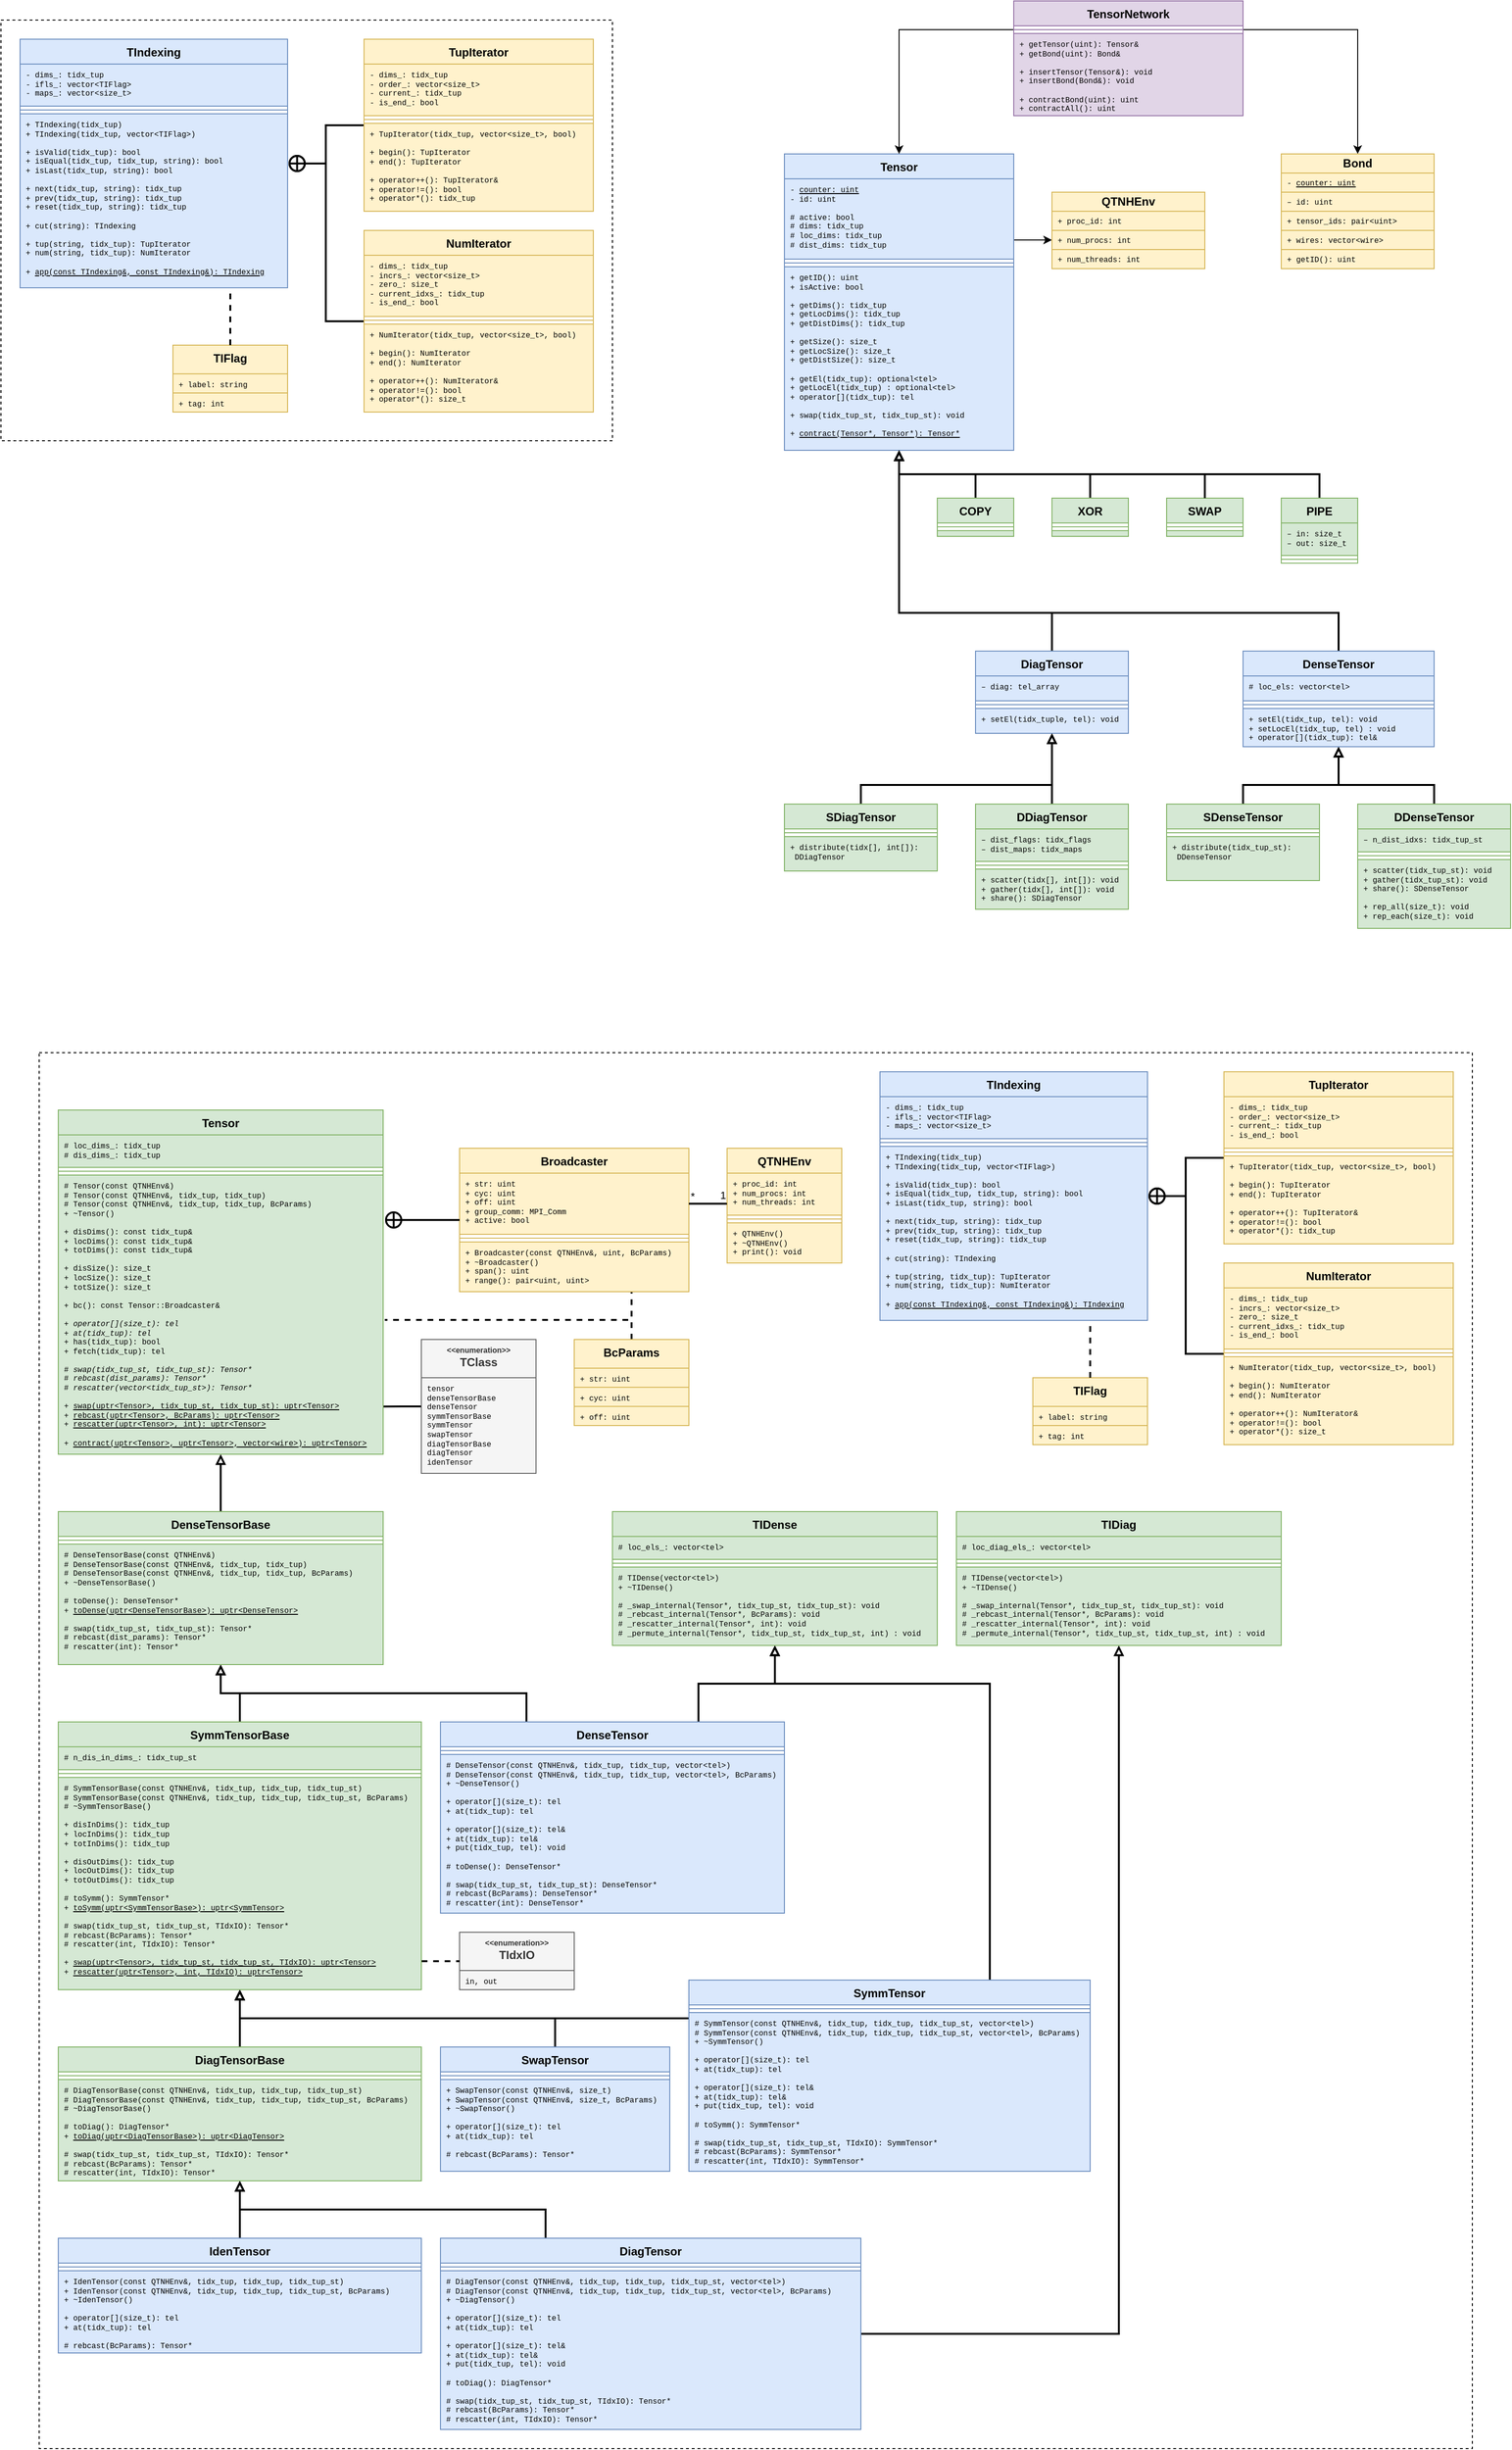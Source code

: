 <mxfile version="24.6.4" type="device" pages="6">
  <diagram name="uml" id="3gXFDoktGD8t8uiDJKZq">
    <mxGraphModel dx="2900" dy="1719" grid="1" gridSize="10" guides="1" tooltips="1" connect="1" arrows="1" fold="1" page="1" pageScale="1" pageWidth="850" pageHeight="1100" math="0" shadow="0">
      <root>
        <mxCell id="0" />
        <mxCell id="1" parent="0" />
        <mxCell id="Jm6jykSe1BzMFKCtvUh2-38" value="" style="rounded=0;whiteSpace=wrap;html=1;dashed=1;" parent="1" vertex="1">
          <mxGeometry x="60" y="60" width="640" height="440" as="geometry" />
        </mxCell>
        <mxCell id="Yq2MQDWrlOJg4xRNXn8J-3" value="" style="rounded=0;whiteSpace=wrap;html=1;strokeWidth=1;glass=0;dashed=1;fillColor=default;" parent="1" vertex="1">
          <mxGeometry x="100" y="1140" width="1500" height="1460" as="geometry" />
        </mxCell>
        <mxCell id="i0lpV_xq4fN1A9z8R-0S-35" style="edgeStyle=orthogonalEdgeStyle;rounded=0;orthogonalLoop=1;jettySize=auto;html=1;strokeWidth=2;endArrow=none;endFill=0;entryX=0.999;entryY=0.829;entryDx=0;entryDy=0;entryPerimeter=0;" parent="1" source="i0lpV_xq4fN1A9z8R-0S-8" target="d2V8WW6BRWoNfz_qydoW-4" edge="1">
          <mxGeometry relative="1" as="geometry" />
        </mxCell>
        <mxCell id="xGAHFNgJkLsb9G_96Iz1-66" style="edgeStyle=orthogonalEdgeStyle;rounded=0;orthogonalLoop=1;jettySize=auto;html=1;exitX=1;exitY=0.25;exitDx=0;exitDy=0;entryX=0;entryY=0.5;entryDx=0;entryDy=0;" parent="1" source="xGAHFNgJkLsb9G_96Iz1-1" target="xGAHFNgJkLsb9G_96Iz1-64" edge="1">
          <mxGeometry relative="1" as="geometry">
            <Array as="points">
              <mxPoint x="1080" y="265" />
            </Array>
          </mxGeometry>
        </mxCell>
        <mxCell id="xGAHFNgJkLsb9G_96Iz1-1" value="Tensor" style="swimlane;fontStyle=1;align=center;verticalAlign=top;childLayout=stackLayout;horizontal=1;startSize=26;horizontalStack=0;resizeParent=1;resizeParentMax=0;resizeLast=0;collapsible=1;marginBottom=0;whiteSpace=wrap;html=1;fillColor=#dae8fc;strokeColor=#6c8ebf;fontFamily=Helvetica;fontSize=12;" parent="1" vertex="1">
          <mxGeometry x="880" y="200" width="240" height="310" as="geometry" />
        </mxCell>
        <mxCell id="xGAHFNgJkLsb9G_96Iz1-2" value="- &lt;u&gt;counter: uint&lt;/u&gt;&lt;br&gt;- id: uint&lt;br&gt;&lt;br style=&quot;font-size: 8px;&quot;&gt;# active: bool&lt;br style=&quot;font-size: 8px;&quot;&gt;# dims: tidx_tup&lt;br style=&quot;font-size: 8px;&quot;&gt;# loc_dims: tidx_tup&lt;br style=&quot;font-size: 8px;&quot;&gt;# dist_dims: tidx_tup" style="text;strokeColor=#6c8ebf;fillColor=#dae8fc;align=left;verticalAlign=top;spacingLeft=4;spacingRight=4;overflow=hidden;rotatable=0;points=[[0,0.5],[1,0.5]];portConstraint=eastwest;whiteSpace=wrap;html=1;fontFamily=Courier New;fontSize=8;" parent="xGAHFNgJkLsb9G_96Iz1-1" vertex="1">
          <mxGeometry y="26" width="240" height="84" as="geometry" />
        </mxCell>
        <mxCell id="xGAHFNgJkLsb9G_96Iz1-3" value="" style="line;strokeWidth=1;fillColor=#dae8fc;align=left;verticalAlign=middle;spacingTop=-1;spacingLeft=3;spacingRight=3;rotatable=0;labelPosition=right;points=[];portConstraint=eastwest;strokeColor=#6c8ebf;" parent="xGAHFNgJkLsb9G_96Iz1-1" vertex="1">
          <mxGeometry y="110" width="240" height="8" as="geometry" />
        </mxCell>
        <mxCell id="xGAHFNgJkLsb9G_96Iz1-4" value="+ getID(): uint&lt;br style=&quot;font-size: 8px;&quot;&gt;+ isActive: bool&lt;br style=&quot;font-size: 8px;&quot;&gt;&lt;br style=&quot;font-size: 8px;&quot;&gt;+ getDims(): tidx_tup&lt;br style=&quot;font-size: 8px;&quot;&gt;+ getLocDims(): tidx_tup&lt;br style=&quot;font-size: 8px;&quot;&gt;+ getDistDims(): tidx_tup&lt;br style=&quot;font-size: 8px;&quot;&gt;&lt;br style=&quot;font-size: 8px;&quot;&gt;+ getSize(): size_t&lt;br style=&quot;font-size: 8px;&quot;&gt;+ getLocSize(): size_t&lt;br style=&quot;font-size: 8px;&quot;&gt;+ getDistSize(): size_t&lt;br style=&quot;font-size: 8px;&quot;&gt;&lt;br style=&quot;font-size: 8px;&quot;&gt;+ getEl(tidx_tup): optional&amp;lt;tel&amp;gt;&lt;br style=&quot;font-size: 8px;&quot;&gt;+ getLocEl(tidx_tup) : optional&amp;lt;tel&amp;gt;&lt;br style=&quot;font-size: 8px;&quot;&gt;+ operator[](tidx_tup): tel&lt;br style=&quot;font-size: 8px;&quot;&gt;&lt;br style=&quot;font-size: 8px;&quot;&gt;+ swap(tidx_tup_st,&amp;nbsp;tidx_tup_st): void&lt;br&gt;&lt;br&gt;+ &lt;u&gt;contract(Tensor*, Tensor*): Tensor*&lt;/u&gt;" style="text;strokeColor=#6c8ebf;fillColor=#dae8fc;align=left;verticalAlign=top;spacingLeft=4;spacingRight=4;overflow=hidden;rotatable=0;points=[[0,0.5],[1,0.5]];portConstraint=eastwest;whiteSpace=wrap;html=1;fontFamily=Courier New;fontSize=8;" parent="xGAHFNgJkLsb9G_96Iz1-1" vertex="1">
          <mxGeometry y="118" width="240" height="192" as="geometry" />
        </mxCell>
        <mxCell id="xGAHFNgJkLsb9G_96Iz1-34" style="edgeStyle=orthogonalEdgeStyle;rounded=0;orthogonalLoop=1;jettySize=auto;html=1;exitX=0.5;exitY=0;exitDx=0;exitDy=0;entryX=0.5;entryY=1;entryDx=0;entryDy=0;strokeWidth=2;endArrow=block;endFill=0;" parent="1" source="xGAHFNgJkLsb9G_96Iz1-5" target="xGAHFNgJkLsb9G_96Iz1-91" edge="1">
          <mxGeometry relative="1" as="geometry">
            <mxPoint x="1110" y="500" as="targetPoint" />
            <Array as="points">
              <mxPoint x="1360" y="860" />
              <mxPoint x="1460" y="860" />
            </Array>
          </mxGeometry>
        </mxCell>
        <mxCell id="xGAHFNgJkLsb9G_96Iz1-5" value="SDenseTensor" style="swimlane;fontStyle=1;align=center;verticalAlign=top;childLayout=stackLayout;horizontal=1;startSize=26;horizontalStack=0;resizeParent=1;resizeParentMax=0;resizeLast=0;collapsible=1;marginBottom=0;whiteSpace=wrap;html=1;fillColor=#d5e8d4;strokeColor=#82b366;" parent="1" vertex="1">
          <mxGeometry x="1280" y="880" width="160" height="80" as="geometry" />
        </mxCell>
        <mxCell id="xGAHFNgJkLsb9G_96Iz1-7" value="" style="line;strokeWidth=1;fillColor=#d5e8d4;align=left;verticalAlign=middle;spacingTop=-1;spacingLeft=3;spacingRight=3;rotatable=0;labelPosition=right;points=[];portConstraint=eastwest;strokeColor=#82b366;" parent="xGAHFNgJkLsb9G_96Iz1-5" vertex="1">
          <mxGeometry y="26" width="160" height="8" as="geometry" />
        </mxCell>
        <mxCell id="xGAHFNgJkLsb9G_96Iz1-8" value="+ distribute(tidx_tup_st):&amp;nbsp; &amp;nbsp;DDenseTensor" style="text;strokeColor=#82b366;fillColor=#d5e8d4;align=left;verticalAlign=top;spacingLeft=4;spacingRight=4;overflow=hidden;rotatable=0;points=[[0,0.5],[1,0.5]];portConstraint=eastwest;whiteSpace=wrap;html=1;fontFamily=Courier New;fontSize=8;" parent="xGAHFNgJkLsb9G_96Iz1-5" vertex="1">
          <mxGeometry y="34" width="160" height="46" as="geometry" />
        </mxCell>
        <mxCell id="xGAHFNgJkLsb9G_96Iz1-36" style="edgeStyle=orthogonalEdgeStyle;rounded=0;orthogonalLoop=1;jettySize=auto;html=1;entryX=0.5;entryY=1;entryDx=0;entryDy=0;strokeWidth=2;endArrow=block;endFill=0;exitX=0.5;exitY=0;exitDx=0;exitDy=0;" parent="1" source="xGAHFNgJkLsb9G_96Iz1-91" target="xGAHFNgJkLsb9G_96Iz1-1" edge="1">
          <mxGeometry relative="1" as="geometry">
            <mxPoint x="1000" y="420" as="sourcePoint" />
            <Array as="points">
              <mxPoint x="1460" y="680" />
              <mxPoint x="1000" y="680" />
            </Array>
          </mxGeometry>
        </mxCell>
        <mxCell id="xGAHFNgJkLsb9G_96Iz1-35" style="edgeStyle=orthogonalEdgeStyle;rounded=0;orthogonalLoop=1;jettySize=auto;html=1;exitX=0.5;exitY=0;exitDx=0;exitDy=0;entryX=0.5;entryY=1;entryDx=0;entryDy=0;strokeWidth=2;endArrow=block;endFill=0;" parent="1" source="xGAHFNgJkLsb9G_96Iz1-15" target="xGAHFNgJkLsb9G_96Iz1-91" edge="1">
          <mxGeometry relative="1" as="geometry">
            <mxPoint x="1110" y="500" as="targetPoint" />
            <Array as="points">
              <mxPoint x="1560" y="860" />
              <mxPoint x="1460" y="860" />
            </Array>
          </mxGeometry>
        </mxCell>
        <mxCell id="xGAHFNgJkLsb9G_96Iz1-15" value="DDenseTensor" style="swimlane;fontStyle=1;align=center;verticalAlign=top;childLayout=stackLayout;horizontal=1;startSize=26;horizontalStack=0;resizeParent=1;resizeParentMax=0;resizeLast=0;collapsible=1;marginBottom=0;whiteSpace=wrap;html=1;fillColor=#d5e8d4;strokeColor=#82b366;" parent="1" vertex="1">
          <mxGeometry x="1480" y="880" width="160" height="130" as="geometry" />
        </mxCell>
        <mxCell id="xGAHFNgJkLsb9G_96Iz1-16" value="–&amp;nbsp;n_dist_idxs&lt;span style=&quot;background-color: initial;&quot;&gt;: tidx_tup_st&lt;/span&gt;" style="text;strokeColor=#82b366;fillColor=#d5e8d4;align=left;verticalAlign=top;spacingLeft=4;spacingRight=4;overflow=hidden;rotatable=0;points=[[0,0.5],[1,0.5]];portConstraint=eastwest;whiteSpace=wrap;html=1;fontSize=8;fontFamily=Courier New;" parent="xGAHFNgJkLsb9G_96Iz1-15" vertex="1">
          <mxGeometry y="26" width="160" height="24" as="geometry" />
        </mxCell>
        <mxCell id="xGAHFNgJkLsb9G_96Iz1-17" value="" style="line;strokeWidth=1;fillColor=#d5e8d4;align=left;verticalAlign=middle;spacingTop=-1;spacingLeft=3;spacingRight=3;rotatable=0;labelPosition=right;points=[];portConstraint=eastwest;strokeColor=#82b366;" parent="xGAHFNgJkLsb9G_96Iz1-15" vertex="1">
          <mxGeometry y="50" width="160" height="8" as="geometry" />
        </mxCell>
        <mxCell id="xGAHFNgJkLsb9G_96Iz1-18" value="+ scatter(tidx_tup_st): void&lt;br style=&quot;border-color: var(--border-color); font-size: 8px;&quot;&gt;+ gather(tidx_tup_st): void&lt;br style=&quot;border-color: var(--border-color); font-size: 8px;&quot;&gt;+ share(): SDenseTensor&lt;br&gt;&lt;br&gt;+ rep_all(size_t): void&lt;br&gt;+ rep_each(size_t): void" style="text;strokeColor=#82b366;fillColor=#d5e8d4;align=left;verticalAlign=top;spacingLeft=4;spacingRight=4;overflow=hidden;rotatable=0;points=[[0,0.5],[1,0.5]];portConstraint=eastwest;whiteSpace=wrap;html=1;fontSize=8;fontFamily=Courier New;" parent="xGAHFNgJkLsb9G_96Iz1-15" vertex="1">
          <mxGeometry y="58" width="160" height="72" as="geometry" />
        </mxCell>
        <mxCell id="xGAHFNgJkLsb9G_96Iz1-38" style="edgeStyle=orthogonalEdgeStyle;rounded=0;orthogonalLoop=1;jettySize=auto;html=1;exitX=0.5;exitY=0;exitDx=0;exitDy=0;strokeWidth=2;endArrow=block;endFill=0;entryX=0.5;entryY=1;entryDx=0;entryDy=0;" parent="1" source="xGAHFNgJkLsb9G_96Iz1-19" target="xGAHFNgJkLsb9G_96Iz1-1" edge="1">
          <mxGeometry relative="1" as="geometry">
            <mxPoint x="1080" y="360" as="targetPoint" />
          </mxGeometry>
        </mxCell>
        <mxCell id="xGAHFNgJkLsb9G_96Iz1-19" value="COPY" style="swimlane;fontStyle=1;align=center;verticalAlign=top;childLayout=stackLayout;horizontal=1;startSize=26;horizontalStack=0;resizeParent=1;resizeParentMax=0;resizeLast=0;collapsible=1;marginBottom=0;whiteSpace=wrap;html=1;fillColor=#d5e8d4;strokeColor=#82b366;" parent="1" vertex="1">
          <mxGeometry x="1040" y="560" width="80" height="40" as="geometry" />
        </mxCell>
        <mxCell id="xGAHFNgJkLsb9G_96Iz1-20" value="" style="line;strokeWidth=1;fillColor=#d5e8d4;align=left;verticalAlign=middle;spacingTop=-1;spacingLeft=3;spacingRight=3;rotatable=0;labelPosition=right;points=[];portConstraint=eastwest;strokeColor=#82b366;" parent="xGAHFNgJkLsb9G_96Iz1-19" vertex="1">
          <mxGeometry y="26" width="80" height="8" as="geometry" />
        </mxCell>
        <mxCell id="xGAHFNgJkLsb9G_96Iz1-21" value="" style="text;strokeColor=#82b366;fillColor=#d5e8d4;align=left;verticalAlign=top;spacingLeft=4;spacingRight=4;overflow=hidden;rotatable=0;points=[[0,0.5],[1,0.5]];portConstraint=eastwest;whiteSpace=wrap;html=1;" parent="xGAHFNgJkLsb9G_96Iz1-19" vertex="1">
          <mxGeometry y="34" width="80" height="6" as="geometry" />
        </mxCell>
        <mxCell id="xGAHFNgJkLsb9G_96Iz1-39" style="edgeStyle=orthogonalEdgeStyle;rounded=0;orthogonalLoop=1;jettySize=auto;html=1;exitX=0.5;exitY=0;exitDx=0;exitDy=0;strokeWidth=2;endArrow=block;endFill=0;entryX=0.5;entryY=1;entryDx=0;entryDy=0;" parent="1" source="xGAHFNgJkLsb9G_96Iz1-22" target="xGAHFNgJkLsb9G_96Iz1-1" edge="1">
          <mxGeometry relative="1" as="geometry">
            <mxPoint x="1080" y="360" as="targetPoint" />
          </mxGeometry>
        </mxCell>
        <mxCell id="xGAHFNgJkLsb9G_96Iz1-22" value="XOR" style="swimlane;fontStyle=1;align=center;verticalAlign=top;childLayout=stackLayout;horizontal=1;startSize=26;horizontalStack=0;resizeParent=1;resizeParentMax=0;resizeLast=0;collapsible=1;marginBottom=0;whiteSpace=wrap;html=1;fillColor=#d5e8d4;strokeColor=#82b366;" parent="1" vertex="1">
          <mxGeometry x="1160" y="560" width="80" height="40" as="geometry" />
        </mxCell>
        <mxCell id="xGAHFNgJkLsb9G_96Iz1-23" value="" style="line;strokeWidth=1;fillColor=#d5e8d4;align=left;verticalAlign=middle;spacingTop=-1;spacingLeft=3;spacingRight=3;rotatable=0;labelPosition=right;points=[];portConstraint=eastwest;strokeColor=#82b366;" parent="xGAHFNgJkLsb9G_96Iz1-22" vertex="1">
          <mxGeometry y="26" width="80" height="8" as="geometry" />
        </mxCell>
        <mxCell id="xGAHFNgJkLsb9G_96Iz1-24" value="" style="text;strokeColor=#82b366;fillColor=#d5e8d4;align=left;verticalAlign=top;spacingLeft=4;spacingRight=4;overflow=hidden;rotatable=0;points=[[0,0.5],[1,0.5]];portConstraint=eastwest;whiteSpace=wrap;html=1;" parent="xGAHFNgJkLsb9G_96Iz1-22" vertex="1">
          <mxGeometry y="34" width="80" height="6" as="geometry" />
        </mxCell>
        <mxCell id="xGAHFNgJkLsb9G_96Iz1-40" style="edgeStyle=orthogonalEdgeStyle;rounded=0;orthogonalLoop=1;jettySize=auto;html=1;exitX=0.5;exitY=0;exitDx=0;exitDy=0;entryX=0.5;entryY=1;entryDx=0;entryDy=0;strokeWidth=2;endArrow=block;endFill=0;" parent="1" source="xGAHFNgJkLsb9G_96Iz1-25" target="xGAHFNgJkLsb9G_96Iz1-95" edge="1">
          <mxGeometry relative="1" as="geometry">
            <Array as="points">
              <mxPoint x="960" y="860" />
              <mxPoint x="1160" y="860" />
            </Array>
          </mxGeometry>
        </mxCell>
        <mxCell id="xGAHFNgJkLsb9G_96Iz1-25" value="SDiagTensor" style="swimlane;fontStyle=1;align=center;verticalAlign=top;childLayout=stackLayout;horizontal=1;startSize=26;horizontalStack=0;resizeParent=1;resizeParentMax=0;resizeLast=0;collapsible=1;marginBottom=0;whiteSpace=wrap;html=1;fillColor=#d5e8d4;strokeColor=#82b366;" parent="1" vertex="1">
          <mxGeometry x="880" y="880" width="160" height="70" as="geometry" />
        </mxCell>
        <mxCell id="xGAHFNgJkLsb9G_96Iz1-26" value="" style="line;strokeWidth=1;fillColor=#d5e8d4;align=left;verticalAlign=middle;spacingTop=-1;spacingLeft=3;spacingRight=3;rotatable=0;labelPosition=right;points=[];portConstraint=eastwest;strokeColor=#82b366;" parent="xGAHFNgJkLsb9G_96Iz1-25" vertex="1">
          <mxGeometry y="26" width="160" height="8" as="geometry" />
        </mxCell>
        <mxCell id="xGAHFNgJkLsb9G_96Iz1-27" value="+ distribute(tidx[], int[]):&amp;nbsp; &amp;nbsp;DDiagTensor" style="text;strokeColor=#82b366;fillColor=#d5e8d4;align=left;verticalAlign=top;spacingLeft=4;spacingRight=4;overflow=hidden;rotatable=0;points=[[0,0.5],[1,0.5]];portConstraint=eastwest;whiteSpace=wrap;html=1;fontFamily=Courier New;fontSize=8;" parent="xGAHFNgJkLsb9G_96Iz1-25" vertex="1">
          <mxGeometry y="34" width="160" height="36" as="geometry" />
        </mxCell>
        <mxCell id="xGAHFNgJkLsb9G_96Iz1-59" style="edgeStyle=orthogonalEdgeStyle;rounded=0;orthogonalLoop=1;jettySize=auto;html=1;exitX=0;exitY=0.25;exitDx=0;exitDy=0;entryX=0.5;entryY=0;entryDx=0;entryDy=0;" parent="1" source="xGAHFNgJkLsb9G_96Iz1-48" target="xGAHFNgJkLsb9G_96Iz1-1" edge="1">
          <mxGeometry relative="1" as="geometry">
            <mxPoint x="990" y="80" as="targetPoint" />
          </mxGeometry>
        </mxCell>
        <mxCell id="xGAHFNgJkLsb9G_96Iz1-60" style="edgeStyle=orthogonalEdgeStyle;rounded=0;orthogonalLoop=1;jettySize=auto;html=1;exitX=1;exitY=0.25;exitDx=0;exitDy=0;entryX=0.5;entryY=0;entryDx=0;entryDy=0;" parent="1" source="xGAHFNgJkLsb9G_96Iz1-48" target="xGAHFNgJkLsb9G_96Iz1-52" edge="1">
          <mxGeometry relative="1" as="geometry" />
        </mxCell>
        <mxCell id="xGAHFNgJkLsb9G_96Iz1-48" value="TensorNetwork" style="swimlane;fontStyle=1;align=center;verticalAlign=top;childLayout=stackLayout;horizontal=1;startSize=26;horizontalStack=0;resizeParent=1;resizeParentMax=0;resizeLast=0;collapsible=1;marginBottom=0;whiteSpace=wrap;html=1;fillColor=#e1d5e7;strokeColor=#9673a6;" parent="1" vertex="1">
          <mxGeometry x="1120" y="40" width="240" height="120" as="geometry" />
        </mxCell>
        <mxCell id="xGAHFNgJkLsb9G_96Iz1-50" value="" style="line;strokeWidth=1;fillColor=#e1d5e7;align=left;verticalAlign=middle;spacingTop=-1;spacingLeft=3;spacingRight=3;rotatable=0;labelPosition=right;points=[];portConstraint=eastwest;strokeColor=#9673a6;" parent="xGAHFNgJkLsb9G_96Iz1-48" vertex="1">
          <mxGeometry y="26" width="240" height="8" as="geometry" />
        </mxCell>
        <mxCell id="xGAHFNgJkLsb9G_96Iz1-51" value="+ getTensor(uint): Tensor&amp;amp;&lt;br&gt;+ getBond(uint): Bond&amp;amp;&lt;br&gt;&lt;br&gt;+ insertTensor(Tensor&amp;amp;): void&lt;br&gt;+ insertBond(Bond&amp;amp;): void&lt;br&gt;&lt;br style=&quot;font-size: 8px;&quot;&gt;+ contractBond(uint): uint&lt;br style=&quot;font-size: 8px;&quot;&gt;+ contractAll(): uint" style="text;strokeColor=#9673a6;fillColor=#e1d5e7;align=left;verticalAlign=top;spacingLeft=4;spacingRight=4;overflow=hidden;rotatable=0;points=[[0,0.5],[1,0.5]];portConstraint=eastwest;whiteSpace=wrap;html=1;fontFamily=Courier New;fontSize=8;" parent="xGAHFNgJkLsb9G_96Iz1-48" vertex="1">
          <mxGeometry y="34" width="240" height="86" as="geometry" />
        </mxCell>
        <mxCell id="xGAHFNgJkLsb9G_96Iz1-78" value="SWAP" style="swimlane;fontStyle=1;align=center;verticalAlign=top;childLayout=stackLayout;horizontal=1;startSize=26;horizontalStack=0;resizeParent=1;resizeParentMax=0;resizeLast=0;collapsible=1;marginBottom=0;whiteSpace=wrap;html=1;fillColor=#d5e8d4;strokeColor=#82b366;" parent="1" vertex="1">
          <mxGeometry x="1280" y="560" width="80" height="40" as="geometry" />
        </mxCell>
        <mxCell id="xGAHFNgJkLsb9G_96Iz1-79" value="" style="line;strokeWidth=1;fillColor=#d5e8d4;align=left;verticalAlign=middle;spacingTop=-1;spacingLeft=3;spacingRight=3;rotatable=0;labelPosition=right;points=[];portConstraint=eastwest;strokeColor=#82b366;" parent="xGAHFNgJkLsb9G_96Iz1-78" vertex="1">
          <mxGeometry y="26" width="80" height="8" as="geometry" />
        </mxCell>
        <mxCell id="xGAHFNgJkLsb9G_96Iz1-80" value="" style="text;strokeColor=#82b366;fillColor=#d5e8d4;align=left;verticalAlign=top;spacingLeft=4;spacingRight=4;overflow=hidden;rotatable=0;points=[[0,0.5],[1,0.5]];portConstraint=eastwest;whiteSpace=wrap;html=1;" parent="xGAHFNgJkLsb9G_96Iz1-78" vertex="1">
          <mxGeometry y="34" width="80" height="6" as="geometry" />
        </mxCell>
        <mxCell id="xGAHFNgJkLsb9G_96Iz1-82" style="edgeStyle=orthogonalEdgeStyle;rounded=0;orthogonalLoop=1;jettySize=auto;html=1;exitX=0.5;exitY=0;exitDx=0;exitDy=0;strokeWidth=2;endArrow=block;endFill=0;entryX=0.5;entryY=1;entryDx=0;entryDy=0;" parent="1" source="xGAHFNgJkLsb9G_96Iz1-78" target="xGAHFNgJkLsb9G_96Iz1-1" edge="1">
          <mxGeometry relative="1" as="geometry">
            <mxPoint x="1120" y="360" as="targetPoint" />
          </mxGeometry>
        </mxCell>
        <mxCell id="xGAHFNgJkLsb9G_96Iz1-86" style="edgeStyle=orthogonalEdgeStyle;rounded=0;orthogonalLoop=1;jettySize=auto;html=1;exitX=0.5;exitY=0;exitDx=0;exitDy=0;strokeWidth=2;endArrow=block;endFill=0;entryX=0.5;entryY=1;entryDx=0;entryDy=0;" parent="1" source="xGAHFNgJkLsb9G_96Iz1-87" target="xGAHFNgJkLsb9G_96Iz1-1" edge="1">
          <mxGeometry relative="1" as="geometry">
            <mxPoint x="1520" y="440" as="sourcePoint" />
            <mxPoint x="1120" y="360" as="targetPoint" />
          </mxGeometry>
        </mxCell>
        <mxCell id="xGAHFNgJkLsb9G_96Iz1-87" value="PIPE" style="swimlane;fontStyle=1;align=center;verticalAlign=top;childLayout=stackLayout;horizontal=1;startSize=26;horizontalStack=0;resizeParent=1;resizeParentMax=0;resizeLast=0;collapsible=1;marginBottom=0;whiteSpace=wrap;html=1;fillColor=#d5e8d4;strokeColor=#82b366;" parent="1" vertex="1">
          <mxGeometry x="1400" y="560" width="80" height="68" as="geometry" />
        </mxCell>
        <mxCell id="xGAHFNgJkLsb9G_96Iz1-88" value="– in: size_t&lt;br style=&quot;font-size: 8px;&quot;&gt;– out: size_t" style="text;strokeColor=#82b366;fillColor=#d5e8d4;align=left;verticalAlign=top;spacingLeft=4;spacingRight=4;overflow=hidden;rotatable=0;points=[[0,0.5],[1,0.5]];portConstraint=eastwest;whiteSpace=wrap;html=1;fontFamily=Courier New;fontSize=8;" parent="xGAHFNgJkLsb9G_96Iz1-87" vertex="1">
          <mxGeometry y="26" width="80" height="34" as="geometry" />
        </mxCell>
        <mxCell id="xGAHFNgJkLsb9G_96Iz1-89" value="" style="line;strokeWidth=1;fillColor=#d5e8d4;align=left;verticalAlign=middle;spacingTop=-1;spacingLeft=3;spacingRight=3;rotatable=0;labelPosition=right;points=[];portConstraint=eastwest;strokeColor=#82b366;" parent="xGAHFNgJkLsb9G_96Iz1-87" vertex="1">
          <mxGeometry y="60" width="80" height="8" as="geometry" />
        </mxCell>
        <mxCell id="xGAHFNgJkLsb9G_96Iz1-91" value="DenseTensor" style="swimlane;fontStyle=1;align=center;verticalAlign=top;childLayout=stackLayout;horizontal=1;startSize=26;horizontalStack=0;resizeParent=1;resizeParentMax=0;resizeLast=0;collapsible=1;marginBottom=0;whiteSpace=wrap;html=1;fillColor=#dae8fc;strokeColor=#6c8ebf;fontSize=12;" parent="1" vertex="1">
          <mxGeometry x="1360" y="720" width="200" height="100" as="geometry" />
        </mxCell>
        <mxCell id="xGAHFNgJkLsb9G_96Iz1-92" value="# loc_els: vector&amp;lt;tel&amp;gt;" style="text;strokeColor=#6c8ebf;fillColor=#dae8fc;align=left;verticalAlign=top;spacingLeft=4;spacingRight=4;overflow=hidden;rotatable=0;points=[[0,0.5],[1,0.5]];portConstraint=eastwest;whiteSpace=wrap;html=1;fontSize=8;fontFamily=Courier New;" parent="xGAHFNgJkLsb9G_96Iz1-91" vertex="1">
          <mxGeometry y="26" width="200" height="26" as="geometry" />
        </mxCell>
        <mxCell id="xGAHFNgJkLsb9G_96Iz1-93" value="" style="line;strokeWidth=1;fillColor=#dae8fc;align=left;verticalAlign=middle;spacingTop=-1;spacingLeft=3;spacingRight=3;rotatable=0;labelPosition=right;points=[];portConstraint=eastwest;strokeColor=#6c8ebf;" parent="xGAHFNgJkLsb9G_96Iz1-91" vertex="1">
          <mxGeometry y="52" width="200" height="8" as="geometry" />
        </mxCell>
        <mxCell id="xGAHFNgJkLsb9G_96Iz1-94" value="+ setEl(tidx_tup, tel): void&lt;br&gt;+ setLocEl(tidx_tup, tel) : void&lt;br&gt;+ operator[](tidx_tup): tel&amp;amp;" style="text;strokeColor=#6c8ebf;fillColor=#dae8fc;align=left;verticalAlign=top;spacingLeft=4;spacingRight=4;overflow=hidden;rotatable=0;points=[[0,0.5],[1,0.5]];portConstraint=eastwest;whiteSpace=wrap;html=1;fontSize=8;fontFamily=Courier New;" parent="xGAHFNgJkLsb9G_96Iz1-91" vertex="1">
          <mxGeometry y="60" width="200" height="40" as="geometry" />
        </mxCell>
        <mxCell id="xGAHFNgJkLsb9G_96Iz1-104" style="edgeStyle=orthogonalEdgeStyle;rounded=0;orthogonalLoop=1;jettySize=auto;html=1;exitX=0.5;exitY=0;exitDx=0;exitDy=0;entryX=0.5;entryY=1;entryDx=0;entryDy=0;strokeWidth=2;endArrow=block;endFill=0;" parent="1" source="xGAHFNgJkLsb9G_96Iz1-95" target="xGAHFNgJkLsb9G_96Iz1-1" edge="1">
          <mxGeometry relative="1" as="geometry">
            <Array as="points">
              <mxPoint x="1160" y="720" />
              <mxPoint x="1160" y="680" />
              <mxPoint x="1000" y="680" />
            </Array>
          </mxGeometry>
        </mxCell>
        <mxCell id="xGAHFNgJkLsb9G_96Iz1-95" value="DiagTensor" style="swimlane;fontStyle=1;align=center;verticalAlign=top;childLayout=stackLayout;horizontal=1;startSize=26;horizontalStack=0;resizeParent=1;resizeParentMax=0;resizeLast=0;collapsible=1;marginBottom=0;whiteSpace=wrap;html=1;fillColor=#dae8fc;strokeColor=#6c8ebf;" parent="1" vertex="1">
          <mxGeometry x="1080" y="720" width="160" height="86" as="geometry" />
        </mxCell>
        <mxCell id="xGAHFNgJkLsb9G_96Iz1-96" value="– diag: tel_array" style="text;strokeColor=#6c8ebf;fillColor=#dae8fc;align=left;verticalAlign=top;spacingLeft=4;spacingRight=4;overflow=hidden;rotatable=0;points=[[0,0.5],[1,0.5]];portConstraint=eastwest;whiteSpace=wrap;html=1;fontFamily=Courier New;fontSize=8;" parent="xGAHFNgJkLsb9G_96Iz1-95" vertex="1">
          <mxGeometry y="26" width="160" height="26" as="geometry" />
        </mxCell>
        <mxCell id="xGAHFNgJkLsb9G_96Iz1-97" value="" style="line;strokeWidth=1;fillColor=#dae8fc;align=left;verticalAlign=middle;spacingTop=-1;spacingLeft=3;spacingRight=3;rotatable=0;labelPosition=right;points=[];portConstraint=eastwest;strokeColor=#6c8ebf;" parent="xGAHFNgJkLsb9G_96Iz1-95" vertex="1">
          <mxGeometry y="52" width="160" height="8" as="geometry" />
        </mxCell>
        <mxCell id="xGAHFNgJkLsb9G_96Iz1-98" value="+ setEl(tidx_tuple, tel): void" style="text;strokeColor=#6c8ebf;fillColor=#dae8fc;align=left;verticalAlign=top;spacingLeft=4;spacingRight=4;overflow=hidden;rotatable=0;points=[[0,0.5],[1,0.5]];portConstraint=eastwest;whiteSpace=wrap;html=1;fontFamily=Courier New;fontSize=8;" parent="xGAHFNgJkLsb9G_96Iz1-95" vertex="1">
          <mxGeometry y="60" width="160" height="26" as="geometry" />
        </mxCell>
        <mxCell id="xGAHFNgJkLsb9G_96Iz1-103" style="edgeStyle=orthogonalEdgeStyle;rounded=0;orthogonalLoop=1;jettySize=auto;html=1;exitX=0.5;exitY=0;exitDx=0;exitDy=0;entryX=0.5;entryY=1;entryDx=0;entryDy=0;strokeWidth=2;endArrow=block;endFill=0;" parent="1" source="xGAHFNgJkLsb9G_96Iz1-99" target="xGAHFNgJkLsb9G_96Iz1-95" edge="1">
          <mxGeometry relative="1" as="geometry" />
        </mxCell>
        <mxCell id="xGAHFNgJkLsb9G_96Iz1-99" value="DDiagTensor" style="swimlane;fontStyle=1;align=center;verticalAlign=top;childLayout=stackLayout;horizontal=1;startSize=26;horizontalStack=0;resizeParent=1;resizeParentMax=0;resizeLast=0;collapsible=1;marginBottom=0;whiteSpace=wrap;html=1;fillColor=#d5e8d4;strokeColor=#82b366;" parent="1" vertex="1">
          <mxGeometry x="1080" y="880" width="160" height="110" as="geometry" />
        </mxCell>
        <mxCell id="xGAHFNgJkLsb9G_96Iz1-100" value="– dist_flags: tidx_flags&lt;br style=&quot;font-size: 8px;&quot;&gt;– dist_maps: tidx_maps" style="text;strokeColor=#82b366;fillColor=#d5e8d4;align=left;verticalAlign=top;spacingLeft=4;spacingRight=4;overflow=hidden;rotatable=0;points=[[0,0.5],[1,0.5]];portConstraint=eastwest;whiteSpace=wrap;html=1;fontFamily=Courier New;fontSize=8;" parent="xGAHFNgJkLsb9G_96Iz1-99" vertex="1">
          <mxGeometry y="26" width="160" height="34" as="geometry" />
        </mxCell>
        <mxCell id="xGAHFNgJkLsb9G_96Iz1-101" value="" style="line;strokeWidth=1;fillColor=#d5e8d4;align=left;verticalAlign=middle;spacingTop=-1;spacingLeft=3;spacingRight=3;rotatable=0;labelPosition=right;points=[];portConstraint=eastwest;strokeColor=#82b366;" parent="xGAHFNgJkLsb9G_96Iz1-99" vertex="1">
          <mxGeometry y="60" width="160" height="8" as="geometry" />
        </mxCell>
        <mxCell id="xGAHFNgJkLsb9G_96Iz1-102" value="+ scatter(tidx[], int[]): void&lt;br style=&quot;border-color: var(--border-color); font-size: 8px;&quot;&gt;+ gather(tidx[], int[]): void&lt;br style=&quot;border-color: var(--border-color); font-size: 8px;&quot;&gt;+ share(): SDiagTensor" style="text;strokeColor=#82b366;fillColor=#d5e8d4;align=left;verticalAlign=top;spacingLeft=4;spacingRight=4;overflow=hidden;rotatable=0;points=[[0,0.5],[1,0.5]];portConstraint=eastwest;whiteSpace=wrap;html=1;fontFamily=Courier New;fontSize=8;" parent="xGAHFNgJkLsb9G_96Iz1-99" vertex="1">
          <mxGeometry y="68" width="160" height="42" as="geometry" />
        </mxCell>
        <mxCell id="Q3iy4mxK7Jyg1cglJOkS-8" value="" style="group" parent="1" vertex="1" connectable="0">
          <mxGeometry x="1400" y="200" width="160" height="120" as="geometry" />
        </mxCell>
        <mxCell id="xGAHFNgJkLsb9G_96Iz1-52" value="Bond" style="swimlane;fontStyle=1;childLayout=stackLayout;horizontal=1;startSize=20;fillColor=#fff2cc;horizontalStack=0;resizeParent=1;resizeParentMax=0;resizeLast=0;collapsible=1;marginBottom=0;whiteSpace=wrap;html=1;strokeColor=#d6b656;container=0;" parent="Q3iy4mxK7Jyg1cglJOkS-8" vertex="1">
          <mxGeometry width="160" height="120" as="geometry" />
        </mxCell>
        <mxCell id="Q3iy4mxK7Jyg1cglJOkS-1" value="+ wires: vector&amp;lt;wire&amp;gt;" style="text;strokeColor=#d6b656;fillColor=#fff2cc;align=left;verticalAlign=middle;spacingLeft=4;spacingRight=4;overflow=hidden;rotatable=0;points=[[0,0.5],[1,0.5]];portConstraint=eastwest;whiteSpace=wrap;html=1;fontSize=8;fontFamily=Courier New;" parent="Q3iy4mxK7Jyg1cglJOkS-8" vertex="1">
          <mxGeometry y="80" width="160" height="20" as="geometry" />
        </mxCell>
        <mxCell id="xGAHFNgJkLsb9G_96Iz1-53" value="-&amp;nbsp;&lt;u style=&quot;border-color: var(--border-color);&quot;&gt;counter: uint&lt;/u&gt;" style="text;strokeColor=#d6b656;fillColor=#fff2cc;align=left;verticalAlign=middle;spacingLeft=4;spacingRight=4;overflow=hidden;rotatable=0;points=[[0,0.5],[1,0.5]];portConstraint=eastwest;whiteSpace=wrap;html=1;fontSize=8;fontFamily=Courier New;" parent="Q3iy4mxK7Jyg1cglJOkS-8" vertex="1">
          <mxGeometry y="20" width="160" height="20" as="geometry" />
        </mxCell>
        <mxCell id="xGAHFNgJkLsb9G_96Iz1-54" value="– id: uint" style="text;strokeColor=#d6b656;fillColor=#fff2cc;align=left;verticalAlign=middle;spacingLeft=4;spacingRight=4;overflow=hidden;rotatable=0;points=[[0,0.5],[1,0.5]];portConstraint=eastwest;whiteSpace=wrap;html=1;fontSize=8;fontFamily=Courier New;" parent="Q3iy4mxK7Jyg1cglJOkS-8" vertex="1">
          <mxGeometry y="40" width="160" height="20" as="geometry" />
        </mxCell>
        <mxCell id="xGAHFNgJkLsb9G_96Iz1-55" value="+ tensor_ids: pair&amp;lt;uint&amp;gt;" style="text;strokeColor=#d6b656;fillColor=#fff2cc;align=left;verticalAlign=middle;spacingLeft=4;spacingRight=4;overflow=hidden;rotatable=0;points=[[0,0.5],[1,0.5]];portConstraint=eastwest;whiteSpace=wrap;html=1;fontSize=8;fontFamily=Courier New;" parent="Q3iy4mxK7Jyg1cglJOkS-8" vertex="1">
          <mxGeometry y="60" width="160" height="20" as="geometry" />
        </mxCell>
        <mxCell id="Q3iy4mxK7Jyg1cglJOkS-7" value="+ getID(): uint" style="text;strokeColor=#d6b656;fillColor=#fff2cc;align=left;verticalAlign=middle;spacingLeft=4;spacingRight=4;overflow=hidden;rotatable=0;points=[[0,0.5],[1,0.5]];portConstraint=eastwest;whiteSpace=wrap;html=1;fontSize=8;fontFamily=Courier New;" parent="Q3iy4mxK7Jyg1cglJOkS-8" vertex="1">
          <mxGeometry y="100" width="160" height="20" as="geometry" />
        </mxCell>
        <mxCell id="Q3iy4mxK7Jyg1cglJOkS-9" value="" style="group" parent="1" vertex="1" connectable="0">
          <mxGeometry x="1160" y="240" width="160" height="80" as="geometry" />
        </mxCell>
        <mxCell id="xGAHFNgJkLsb9G_96Iz1-62" value="QTNHEnv" style="swimlane;fontStyle=1;childLayout=stackLayout;horizontal=1;startSize=20;fillColor=#fff2cc;horizontalStack=0;resizeParent=1;resizeParentMax=0;resizeLast=0;collapsible=1;marginBottom=0;whiteSpace=wrap;html=1;strokeColor=#d6b656;container=0;" parent="Q3iy4mxK7Jyg1cglJOkS-9" vertex="1">
          <mxGeometry width="160" height="80" as="geometry">
            <mxRectangle width="100" height="30" as="alternateBounds" />
          </mxGeometry>
        </mxCell>
        <mxCell id="xGAHFNgJkLsb9G_96Iz1-63" value="+ proc_id: int" style="text;strokeColor=#d6b656;fillColor=#fff2cc;align=left;verticalAlign=middle;spacingLeft=4;spacingRight=4;overflow=hidden;rotatable=0;points=[[0,0.5],[1,0.5]];portConstraint=eastwest;whiteSpace=wrap;html=1;fontFamily=Courier New;fontSize=8;" parent="Q3iy4mxK7Jyg1cglJOkS-9" vertex="1">
          <mxGeometry y="20" width="160" height="20" as="geometry" />
        </mxCell>
        <mxCell id="xGAHFNgJkLsb9G_96Iz1-64" value="+ num_procs: int" style="text;strokeColor=#d6b656;fillColor=#fff2cc;align=left;verticalAlign=middle;spacingLeft=4;spacingRight=4;overflow=hidden;rotatable=0;points=[[0,0.5],[1,0.5]];portConstraint=eastwest;whiteSpace=wrap;html=1;fontFamily=Courier New;fontSize=8;" parent="Q3iy4mxK7Jyg1cglJOkS-9" vertex="1">
          <mxGeometry y="40" width="160" height="20" as="geometry" />
        </mxCell>
        <mxCell id="xGAHFNgJkLsb9G_96Iz1-65" value="+ num_threads: int" style="text;strokeColor=#d6b656;fillColor=#fff2cc;align=left;verticalAlign=middle;spacingLeft=4;spacingRight=4;overflow=hidden;rotatable=0;points=[[0,0.5],[1,0.5]];portConstraint=eastwest;whiteSpace=wrap;html=1;fontFamily=Courier New;fontSize=8;" parent="Q3iy4mxK7Jyg1cglJOkS-9" vertex="1">
          <mxGeometry y="60" width="160" height="20" as="geometry" />
        </mxCell>
        <mxCell id="tj6GCi5KGp2q6xnBXCyx-28" value="" style="edgeStyle=orthogonalEdgeStyle;rounded=0;orthogonalLoop=1;jettySize=auto;html=1;endArrow=none;endFill=0;startArrow=block;startFill=0;strokeWidth=2;" parent="1" source="d2V8WW6BRWoNfz_qydoW-1" target="d2V8WW6BRWoNfz_qydoW-5" edge="1">
          <mxGeometry relative="1" as="geometry" />
        </mxCell>
        <mxCell id="d2V8WW6BRWoNfz_qydoW-1" value="Tensor" style="swimlane;fontStyle=1;align=center;verticalAlign=top;childLayout=stackLayout;horizontal=1;startSize=26;horizontalStack=0;resizeParent=1;resizeParentMax=0;resizeLast=0;collapsible=1;marginBottom=0;whiteSpace=wrap;html=1;fillColor=#d5e8d4;strokeColor=#82b366;fontFamily=Helvetica;fontSize=12;" parent="1" vertex="1">
          <mxGeometry x="120" y="1200" width="340" height="360" as="geometry">
            <mxRectangle x="880" y="160" width="80" height="30" as="alternateBounds" />
          </mxGeometry>
        </mxCell>
        <mxCell id="d2V8WW6BRWoNfz_qydoW-2" value="# loc_dims_: tidx_tup&lt;br style=&quot;font-size: 8px;&quot;&gt;# dis_dims_: tidx_tup" style="text;strokeColor=#82b366;fillColor=#d5e8d4;align=left;verticalAlign=top;spacingLeft=4;spacingRight=4;overflow=hidden;rotatable=0;points=[[0,0.5],[1,0.5]];portConstraint=eastwest;whiteSpace=wrap;html=1;fontFamily=Courier New;fontSize=8;" parent="d2V8WW6BRWoNfz_qydoW-1" vertex="1">
          <mxGeometry y="26" width="340" height="34" as="geometry" />
        </mxCell>
        <mxCell id="d2V8WW6BRWoNfz_qydoW-3" value="" style="line;strokeWidth=1;fillColor=#d5e8d4;align=left;verticalAlign=middle;spacingTop=-1;spacingLeft=3;spacingRight=3;rotatable=0;labelPosition=right;points=[];portConstraint=eastwest;strokeColor=#82b366;" parent="d2V8WW6BRWoNfz_qydoW-1" vertex="1">
          <mxGeometry y="60" width="340" height="8" as="geometry" />
        </mxCell>
        <mxCell id="d2V8WW6BRWoNfz_qydoW-4" value="&lt;div&gt;# Tensor(const QTNHEnv&amp;amp;)&lt;/div&gt;&lt;div&gt;# Tensor(const QTNHEnv&amp;amp;, tidx_tup, tidx_tup)&lt;/div&gt;&lt;div&gt;# Tensor(&lt;span style=&quot;background-color: initial;&quot;&gt;const QTNHEnv&amp;amp;, tidx_tup, tidx_tup, BcParams)&lt;/span&gt;&lt;/div&gt;&lt;div&gt;&lt;span style=&quot;background-color: initial;&quot;&gt;+ ~Tensor()&lt;/span&gt;&lt;/div&gt;&lt;div&gt;&lt;br&gt;&lt;/div&gt;&lt;div&gt;+ disDims(): const tidx_tup&amp;amp;&lt;br&gt;&lt;/div&gt;+ locDims(): const tidx_tup&amp;amp;&lt;br style=&quot;font-size: 8px;&quot;&gt;+ totDims(): const tidx_tup&amp;amp;&lt;div&gt;&lt;br&gt;&lt;/div&gt;&lt;div&gt;&lt;div&gt;+ disSize(): size_t&lt;/div&gt;&lt;/div&gt;&lt;div&gt;+ locSize(): size_t&lt;/div&gt;&lt;div&gt;&lt;span style=&quot;background-color: initial;&quot;&gt;+ totSize(): size_t&lt;/span&gt;&lt;br&gt;&lt;/div&gt;&lt;div&gt;&lt;br&gt;&lt;/div&gt;&lt;div&gt;+ bc(): const Tensor::Broadcaster&amp;amp;&lt;br style=&quot;font-size: 8px;&quot;&gt;&lt;br&gt;&lt;/div&gt;&lt;div&gt;+ &lt;i&gt;operator[](size_t): tel&lt;/i&gt;&lt;/div&gt;&lt;div&gt;+ &lt;i&gt;at(tidx_tup): tel&lt;/i&gt;&lt;/div&gt;&lt;div&gt;+ has(tidx_tup): bool&lt;/div&gt;&lt;div&gt;+ fetch(tidx_tup): tel&lt;br&gt;&lt;div&gt;&lt;br&gt;&lt;/div&gt;&lt;div&gt;&lt;span style=&quot;background-color: initial;&quot;&gt;# &lt;i&gt;swap(tidx_tup_st, tidx_tup_st): Tensor*&lt;/i&gt;&lt;/span&gt;&lt;/div&gt;&lt;div&gt;&lt;span style=&quot;background-color: initial;&quot;&gt;# &lt;i&gt;rebcast(dist_params): Tensor*&lt;/i&gt;&lt;/span&gt;&lt;/div&gt;&lt;div&gt;# &lt;i&gt;rescatter(vector&amp;lt;tidx_tup_st&amp;gt;): Tensor*&lt;/i&gt;&lt;/div&gt;&lt;/div&gt;&lt;div&gt;&lt;br&gt;&lt;/div&gt;&lt;div&gt;&lt;span style=&quot;background-color: initial;&quot;&gt;+ &lt;u&gt;swap(uptr&amp;lt;Tensor&amp;gt;, tidx_tup_st, tidx_tup_st): uptr&amp;lt;Tensor&amp;gt;&lt;/u&gt;&lt;/span&gt;&lt;/div&gt;&lt;div&gt;&lt;span style=&quot;background-color: initial;&quot;&gt;+ &lt;u&gt;rebcast(uptr&amp;lt;Tensor&amp;gt;, BcParams): uptr&amp;lt;Tensor&amp;gt;&lt;/u&gt;&lt;/span&gt;&lt;/div&gt;&lt;div&gt;&lt;span style=&quot;background-color: initial;&quot;&gt;+ &lt;u&gt;rescatter(uptr&amp;lt;Tensor&amp;gt;, int): uptr&amp;lt;Tensor&amp;gt;&lt;/u&gt;&lt;/span&gt;&lt;/div&gt;&lt;div&gt;&lt;span style=&quot;background-color: initial;&quot;&gt;&lt;br&gt;&lt;/span&gt;&lt;/div&gt;&lt;div&gt;+&amp;nbsp;&lt;u&gt;contract(uptr&amp;lt;Tensor&amp;gt;, uptr&amp;lt;Tensor&amp;gt;, vector&amp;lt;wire&amp;gt;):&amp;nbsp;&lt;span style=&quot;background-color: initial;&quot;&gt;uptr&amp;lt;Tensor&amp;gt;&lt;/span&gt;&lt;/u&gt;&lt;br&gt;&lt;/div&gt;" style="text;strokeColor=#82b366;fillColor=#d5e8d4;align=left;verticalAlign=top;spacingLeft=4;spacingRight=4;overflow=hidden;rotatable=0;points=[[0,0.5],[1,0.5]];portConstraint=eastwest;whiteSpace=wrap;html=1;fontFamily=Courier New;fontSize=8;" parent="d2V8WW6BRWoNfz_qydoW-1" vertex="1">
          <mxGeometry y="68" width="340" height="292" as="geometry" />
        </mxCell>
        <mxCell id="tj6GCi5KGp2q6xnBXCyx-29" style="edgeStyle=orthogonalEdgeStyle;rounded=0;orthogonalLoop=1;jettySize=auto;html=1;exitX=0.5;exitY=1;exitDx=0;exitDy=0;entryX=0.5;entryY=0;entryDx=0;entryDy=0;endArrow=none;endFill=0;startArrow=block;startFill=0;strokeWidth=2;" parent="1" source="d2V8WW6BRWoNfz_qydoW-5" target="MsgLmCEAGrCovlB5Lh12-5" edge="1">
          <mxGeometry relative="1" as="geometry">
            <mxPoint x="260" y="1810" as="sourcePoint" />
          </mxGeometry>
        </mxCell>
        <mxCell id="tj6GCi5KGp2q6xnBXCyx-30" style="edgeStyle=orthogonalEdgeStyle;rounded=0;orthogonalLoop=1;jettySize=auto;html=1;entryX=0.25;entryY=0;entryDx=0;entryDy=0;endArrow=none;endFill=0;startArrow=block;startFill=0;strokeWidth=2;exitX=0.5;exitY=1;exitDx=0;exitDy=0;" parent="1" source="d2V8WW6BRWoNfz_qydoW-5" target="MsgLmCEAGrCovlB5Lh12-1" edge="1">
          <mxGeometry relative="1" as="geometry">
            <mxPoint x="720" y="1780" as="sourcePoint" />
          </mxGeometry>
        </mxCell>
        <mxCell id="tj6GCi5KGp2q6xnBXCyx-36" style="edgeStyle=orthogonalEdgeStyle;rounded=0;orthogonalLoop=1;jettySize=auto;html=1;entryX=0.5;entryY=0;entryDx=0;entryDy=0;strokeWidth=2;endArrow=none;endFill=0;startArrow=block;startFill=0;exitX=0.5;exitY=1;exitDx=0;exitDy=0;exitPerimeter=0;" parent="1" source="MsgLmCEAGrCovlB5Lh12-7" target="tj6GCi5KGp2q6xnBXCyx-13" edge="1">
          <mxGeometry relative="1" as="geometry">
            <mxPoint x="920" y="2100" as="sourcePoint" />
          </mxGeometry>
        </mxCell>
        <mxCell id="d2V8WW6BRWoNfz_qydoW-5" value="DenseTensorBase" style="swimlane;fontStyle=1;align=center;verticalAlign=top;childLayout=stackLayout;horizontal=1;startSize=26;horizontalStack=0;resizeParent=1;resizeParentMax=0;resizeLast=0;collapsible=1;marginBottom=0;whiteSpace=wrap;html=1;fillColor=#d5e8d4;strokeColor=#82b366;fontFamily=Helvetica;fontSize=12;" parent="1" vertex="1">
          <mxGeometry x="120" y="1620" width="340" height="160" as="geometry">
            <mxRectangle x="880" y="160" width="80" height="30" as="alternateBounds" />
          </mxGeometry>
        </mxCell>
        <mxCell id="d2V8WW6BRWoNfz_qydoW-7" value="" style="line;strokeWidth=1;fillColor=#d5e8d4;align=left;verticalAlign=middle;spacingTop=-1;spacingLeft=3;spacingRight=3;rotatable=0;labelPosition=right;points=[];portConstraint=eastwest;strokeColor=#82b366;" parent="d2V8WW6BRWoNfz_qydoW-5" vertex="1">
          <mxGeometry y="26" width="340" height="8" as="geometry" />
        </mxCell>
        <mxCell id="d2V8WW6BRWoNfz_qydoW-8" value="&lt;div&gt;&lt;div&gt;# DenseTensorBase(const QTNHEnv&amp;amp;)&lt;/div&gt;&lt;div&gt;# DenseTensorBase(const QTNHEnv&amp;amp;, tidx_tup, tidx_tup)&lt;/div&gt;&lt;div&gt;# DenseTensorBase(&lt;span style=&quot;background-color: initial;&quot;&gt;const QTNHEnv&amp;amp;, tidx_tup, tidx_tup, BcParams)&lt;/span&gt;&lt;/div&gt;&lt;div&gt;&lt;span style=&quot;background-color: initial;&quot;&gt;+ ~&lt;/span&gt;DenseTensorBase&lt;span style=&quot;background-color: initial;&quot;&gt;()&lt;/span&gt;&lt;/div&gt;&lt;/div&gt;&lt;div&gt;&lt;span style=&quot;background-color: initial;&quot;&gt;&lt;br&gt;&lt;/span&gt;&lt;/div&gt;&lt;div&gt;&lt;span style=&quot;background-color: initial;&quot;&gt;# toDense(): DenseTensor*&lt;/span&gt;&lt;/div&gt;&lt;div&gt;&lt;div&gt;+ &lt;u&gt;toDense(uptr&amp;lt;DenseTensorBase&amp;gt;): uptr&amp;lt;DenseTensor&amp;gt;&lt;/u&gt;&lt;/div&gt;&lt;div&gt;&lt;br&gt;&lt;/div&gt;&lt;div&gt;&lt;span style=&quot;background-color: initial;&quot;&gt;# swap(tidx_tup_st, tidx_tup_st): Tensor*&lt;/span&gt;&lt;/div&gt;&lt;div&gt;&lt;span style=&quot;background-color: initial;&quot;&gt;# rebcast(dist_params): Tensor*&lt;/span&gt;&lt;/div&gt;&lt;div&gt;# rescatter(int): Tensor*&lt;/div&gt;&lt;/div&gt;" style="text;strokeColor=#82b366;fillColor=#d5e8d4;align=left;verticalAlign=top;spacingLeft=4;spacingRight=4;overflow=hidden;rotatable=0;points=[[0,0.5],[1,0.5]];portConstraint=eastwest;whiteSpace=wrap;html=1;fontFamily=Courier New;fontSize=8;" parent="d2V8WW6BRWoNfz_qydoW-5" vertex="1">
          <mxGeometry y="34" width="340" height="126" as="geometry" />
        </mxCell>
        <mxCell id="cgh8P-fSeIVlGL8A8wmQ-7" style="edgeStyle=orthogonalEdgeStyle;rounded=0;orthogonalLoop=1;jettySize=auto;html=1;exitX=0.75;exitY=0;exitDx=0;exitDy=0;entryX=0.5;entryY=1;entryDx=0;entryDy=0;endArrow=block;endFill=0;strokeWidth=2;" parent="1" source="MsgLmCEAGrCovlB5Lh12-1" target="cgh8P-fSeIVlGL8A8wmQ-2" edge="1">
          <mxGeometry relative="1" as="geometry">
            <Array as="points">
              <mxPoint x="790" y="1800" />
              <mxPoint x="870" y="1800" />
            </Array>
          </mxGeometry>
        </mxCell>
        <mxCell id="MsgLmCEAGrCovlB5Lh12-1" value="DenseTensor" style="swimlane;fontStyle=1;align=center;verticalAlign=top;childLayout=stackLayout;horizontal=1;startSize=26;horizontalStack=0;resizeParent=1;resizeParentMax=0;resizeLast=0;collapsible=1;marginBottom=0;whiteSpace=wrap;html=1;fillColor=#dae8fc;strokeColor=#6c8ebf;fontFamily=Helvetica;fontSize=12;" parent="1" vertex="1">
          <mxGeometry x="520" y="1840" width="360" height="200" as="geometry">
            <mxRectangle x="880" y="160" width="80" height="30" as="alternateBounds" />
          </mxGeometry>
        </mxCell>
        <mxCell id="MsgLmCEAGrCovlB5Lh12-3" value="" style="line;strokeWidth=1;fillColor=#dae8fc;align=left;verticalAlign=middle;spacingTop=-1;spacingLeft=3;spacingRight=3;rotatable=0;labelPosition=right;points=[];portConstraint=eastwest;strokeColor=#6c8ebf;" parent="MsgLmCEAGrCovlB5Lh12-1" vertex="1">
          <mxGeometry y="26" width="360" height="8" as="geometry" />
        </mxCell>
        <mxCell id="MsgLmCEAGrCovlB5Lh12-4" value="&lt;div&gt;&lt;span style=&quot;background-color: initial;&quot;&gt;# DenseTensor(const QTNHEnv&amp;amp;, tidx_tup, tidx_tup, vector&amp;lt;tel&amp;gt;)&lt;/span&gt;&lt;/div&gt;&lt;div&gt;# DenseTensor(&lt;span style=&quot;background-color: initial;&quot;&gt;const QTNHEnv&amp;amp;, tidx_tup, tidx_tup, vector&amp;lt;tel&amp;gt;, BcParams)&lt;/span&gt;&lt;/div&gt;&lt;div&gt;&lt;span style=&quot;background-color: initial;&quot;&gt;+ ~DenseTensor()&lt;/span&gt;&lt;/div&gt;&lt;div&gt;&lt;div&gt;&lt;br&gt;&lt;/div&gt;&lt;div&gt;+&amp;nbsp;operator[](size_t): tel&lt;br&gt;&lt;/div&gt;&lt;div&gt;+ at(tidx_tup): tel&lt;/div&gt;&lt;div&gt;&lt;br&gt;&lt;/div&gt;&lt;div&gt;+ operator[](size_t): tel&amp;amp;&lt;/div&gt;&lt;div&gt;&lt;span style=&quot;background-color: initial;&quot;&gt;+ at(tidx_tup): tel&amp;amp;&lt;/span&gt;&lt;/div&gt;&lt;div&gt;&lt;span style=&quot;background-color: initial;&quot;&gt;+ put(tidx_tup, tel): void&lt;/span&gt;&lt;/div&gt;&lt;div&gt;&lt;br&gt;&lt;/div&gt;&lt;div&gt;# toDense(): DenseTensor*&lt;br&gt;&lt;/div&gt;&lt;div&gt;&lt;br&gt;&lt;/div&gt;&lt;div&gt;&lt;span style=&quot;background-color: initial;&quot;&gt;# swap(tidx_tup_st, tidx_tup_st):&amp;nbsp;&lt;/span&gt;DenseTensor&lt;span style=&quot;background-color: initial;&quot;&gt;*&lt;/span&gt;&lt;/div&gt;&lt;div&gt;&lt;span style=&quot;background-color: initial;&quot;&gt;# rebcast(&lt;/span&gt;BcParams&lt;span style=&quot;background-color: initial;&quot;&gt;):&amp;nbsp;&lt;/span&gt;DenseTensor&lt;span style=&quot;background-color: initial;&quot;&gt;*&lt;/span&gt;&lt;/div&gt;&lt;div&gt;# rescatter(int): DenseTensor*&lt;/div&gt;&lt;/div&gt;" style="text;strokeColor=#6c8ebf;fillColor=#dae8fc;align=left;verticalAlign=top;spacingLeft=4;spacingRight=4;overflow=hidden;rotatable=0;points=[[0,0.5],[1,0.5]];portConstraint=eastwest;whiteSpace=wrap;html=1;fontFamily=Courier New;fontSize=8;" parent="MsgLmCEAGrCovlB5Lh12-1" vertex="1">
          <mxGeometry y="34" width="360" height="166" as="geometry" />
        </mxCell>
        <mxCell id="tj6GCi5KGp2q6xnBXCyx-33" style="edgeStyle=orthogonalEdgeStyle;rounded=0;orthogonalLoop=1;jettySize=auto;html=1;exitX=0.5;exitY=1;exitDx=0;exitDy=0;entryX=0.5;entryY=0;entryDx=0;entryDy=0;endArrow=none;endFill=0;startArrow=block;startFill=0;strokeWidth=2;" parent="1" source="MsgLmCEAGrCovlB5Lh12-5" target="tj6GCi5KGp2q6xnBXCyx-5" edge="1">
          <mxGeometry relative="1" as="geometry" />
        </mxCell>
        <mxCell id="tj6GCi5KGp2q6xnBXCyx-35" style="edgeStyle=orthogonalEdgeStyle;rounded=0;orthogonalLoop=1;jettySize=auto;html=1;exitX=0.5;exitY=1;exitDx=0;exitDy=0;entryX=0.001;entryY=0.036;entryDx=0;entryDy=0;strokeWidth=2;endArrow=none;endFill=0;startArrow=block;startFill=0;entryPerimeter=0;" parent="1" source="MsgLmCEAGrCovlB5Lh12-5" target="MsgLmCEAGrCovlB5Lh12-11" edge="1">
          <mxGeometry relative="1" as="geometry" />
        </mxCell>
        <mxCell id="MsgLmCEAGrCovlB5Lh12-5" value="SymmTensorBase" style="swimlane;fontStyle=1;align=center;verticalAlign=top;childLayout=stackLayout;horizontal=1;startSize=26;horizontalStack=0;resizeParent=1;resizeParentMax=0;resizeLast=0;collapsible=1;marginBottom=0;whiteSpace=wrap;html=1;fillColor=#d5e8d4;strokeColor=#82b366;fontFamily=Helvetica;fontSize=12;" parent="1" vertex="1">
          <mxGeometry x="120" y="1840" width="380" height="280" as="geometry">
            <mxRectangle x="880" y="160" width="80" height="30" as="alternateBounds" />
          </mxGeometry>
        </mxCell>
        <mxCell id="yLJfdjqoBoidbJ9DS3WV-1" value="# n_dis_in_dims_: tidx_tup_st" style="text;strokeColor=#82b366;fillColor=#d5e8d4;align=left;verticalAlign=top;spacingLeft=4;spacingRight=4;overflow=hidden;rotatable=0;points=[[0,0.5],[1,0.5]];portConstraint=eastwest;whiteSpace=wrap;html=1;fontFamily=Courier New;fontSize=8;" parent="MsgLmCEAGrCovlB5Lh12-5" vertex="1">
          <mxGeometry y="26" width="380" height="24" as="geometry" />
        </mxCell>
        <mxCell id="MsgLmCEAGrCovlB5Lh12-6" value="" style="line;strokeWidth=1;fillColor=#d5e8d4;align=left;verticalAlign=middle;spacingTop=-1;spacingLeft=3;spacingRight=3;rotatable=0;labelPosition=right;points=[];portConstraint=eastwest;strokeColor=#82b366;" parent="MsgLmCEAGrCovlB5Lh12-5" vertex="1">
          <mxGeometry y="50" width="380" height="8" as="geometry" />
        </mxCell>
        <mxCell id="MsgLmCEAGrCovlB5Lh12-7" value="&lt;div&gt;&lt;div&gt;&lt;span style=&quot;background-color: initial;&quot;&gt;# SymmTensorBase(const QTNHEnv&amp;amp;, tidx_tup, tidx_tup, tidx_tup_st)&lt;/span&gt;&lt;/div&gt;&lt;div&gt;# SymmTensorBase(&lt;span style=&quot;background-color: initial;&quot;&gt;const QTNHEnv&amp;amp;, tidx_tup, tidx_tup, tidx_tup_st, BcParams)&lt;/span&gt;&lt;/div&gt;&lt;/div&gt;&lt;div&gt;&lt;span style=&quot;background-color: initial;&quot;&gt;# ~SymmTensorBase()&lt;/span&gt;&lt;/div&gt;&lt;div&gt;&lt;span style=&quot;background-color: initial;&quot;&gt;&lt;br&gt;&lt;/span&gt;&lt;/div&gt;&lt;div&gt;+ disInDims(): tidx_tup&lt;span style=&quot;background-color: initial;&quot;&gt;&lt;br&gt;&lt;/span&gt;&lt;/div&gt;&lt;div&gt;&lt;span style=&quot;background-color: initial;&quot;&gt;+ locInDims(): tidx_tup&lt;/span&gt;&lt;/div&gt;&lt;div&gt;&lt;span style=&quot;background-color: initial;&quot;&gt;+ totInDims(): tidx_tup&lt;/span&gt;&lt;/div&gt;&lt;div&gt;&lt;span style=&quot;background-color: initial;&quot;&gt;&lt;br&gt;&lt;/span&gt;&lt;/div&gt;&lt;div&gt;+ disOutDims(): tidx_tup&lt;span style=&quot;background-color: initial;&quot;&gt;&lt;br&gt;&lt;/span&gt;&lt;/div&gt;&lt;div&gt;&lt;div&gt;&lt;span style=&quot;background-color: initial;&quot;&gt;+ locOutDims(): tidx_tup&lt;/span&gt;&lt;/div&gt;&lt;div&gt;&lt;span style=&quot;background-color: initial;&quot;&gt;+ totOutDims(): tidx_tup&lt;/span&gt;&lt;/div&gt;&lt;/div&gt;&lt;div&gt;&lt;span style=&quot;background-color: initial;&quot;&gt;&lt;br&gt;&lt;/span&gt;&lt;/div&gt;&lt;div&gt;&lt;span style=&quot;background-color: initial;&quot;&gt;# toSymm(): SymmTensor*&lt;/span&gt;&lt;br&gt;&lt;/div&gt;&lt;div&gt;&lt;div&gt;+ &lt;u&gt;toSymm(uptr&amp;lt;SymmTensorBase&amp;gt;): uptr&amp;lt;SymmTensor&amp;gt;&lt;/u&gt;&lt;/div&gt;&lt;div&gt;&lt;br&gt;&lt;/div&gt;&lt;div&gt;&lt;span style=&quot;background-color: initial;&quot;&gt;# swap(tidx_tup_st, tidx_tup_st, TIdxIO): Tensor*&lt;/span&gt;&lt;/div&gt;&lt;div&gt;&lt;span style=&quot;background-color: initial;&quot;&gt;# rebcast(&lt;/span&gt;BcParams&lt;span style=&quot;background-color: initial;&quot;&gt;): Tensor*&lt;/span&gt;&lt;/div&gt;&lt;div&gt;# rescatter(int, TIdxIO): Tensor*&lt;/div&gt;&lt;/div&gt;&lt;div&gt;&lt;br&gt;&lt;/div&gt;&lt;div&gt;&lt;div&gt;&lt;span style=&quot;background-color: initial;&quot;&gt;+&amp;nbsp;&lt;u&gt;swap(uptr&amp;lt;Tensor&amp;gt;, tidx_tup_st, tidx_tup_st,&amp;nbsp;&lt;/u&gt;&lt;/span&gt;&lt;u&gt;&lt;span style=&quot;background-color: initial;&quot;&gt;TIdxIO&lt;/span&gt;&lt;span style=&quot;background-color: initial;&quot;&gt;): uptr&amp;lt;Tensor&amp;gt;&lt;/span&gt;&lt;/u&gt;&lt;/div&gt;&lt;div&gt;&lt;span style=&quot;background-color: initial;&quot;&gt;+&amp;nbsp;&lt;u&gt;rescatter(uptr&amp;lt;Tensor&amp;gt;, int,&amp;nbsp;&lt;/u&gt;&lt;/span&gt;&lt;u&gt;&lt;span style=&quot;background-color: initial;&quot;&gt;TIdxIO&lt;/span&gt;&lt;span style=&quot;background-color: initial;&quot;&gt;): uptr&amp;lt;Tensor&amp;gt;&lt;/span&gt;&lt;/u&gt;&lt;/div&gt;&lt;/div&gt;" style="text;strokeColor=#82b366;fillColor=#d5e8d4;align=left;verticalAlign=top;spacingLeft=4;spacingRight=4;overflow=hidden;rotatable=0;points=[[0,0.5],[1,0.5]];portConstraint=eastwest;whiteSpace=wrap;html=1;fontFamily=Courier New;fontSize=8;" parent="MsgLmCEAGrCovlB5Lh12-5" vertex="1">
          <mxGeometry y="58" width="380" height="222" as="geometry" />
        </mxCell>
        <mxCell id="cgh8P-fSeIVlGL8A8wmQ-8" style="edgeStyle=orthogonalEdgeStyle;rounded=0;orthogonalLoop=1;jettySize=auto;html=1;exitX=0.75;exitY=0;exitDx=0;exitDy=0;entryX=0.5;entryY=1;entryDx=0;entryDy=0;strokeWidth=2;endArrow=block;endFill=0;" parent="1" source="MsgLmCEAGrCovlB5Lh12-8" target="cgh8P-fSeIVlGL8A8wmQ-2" edge="1">
          <mxGeometry relative="1" as="geometry">
            <Array as="points">
              <mxPoint x="1095" y="1800" />
              <mxPoint x="870" y="1800" />
            </Array>
          </mxGeometry>
        </mxCell>
        <mxCell id="MsgLmCEAGrCovlB5Lh12-8" value="SymmTensor" style="swimlane;fontStyle=1;align=center;verticalAlign=top;childLayout=stackLayout;horizontal=1;startSize=26;horizontalStack=0;resizeParent=1;resizeParentMax=0;resizeLast=0;collapsible=1;marginBottom=0;whiteSpace=wrap;html=1;fillColor=#dae8fc;strokeColor=#6c8ebf;fontFamily=Helvetica;fontSize=12;" parent="1" vertex="1">
          <mxGeometry x="780" y="2110" width="420" height="200" as="geometry">
            <mxRectangle x="880" y="160" width="80" height="30" as="alternateBounds" />
          </mxGeometry>
        </mxCell>
        <mxCell id="MsgLmCEAGrCovlB5Lh12-10" value="" style="line;strokeWidth=1;fillColor=#dae8fc;align=left;verticalAlign=middle;spacingTop=-1;spacingLeft=3;spacingRight=3;rotatable=0;labelPosition=right;points=[];portConstraint=eastwest;strokeColor=#6c8ebf;" parent="MsgLmCEAGrCovlB5Lh12-8" vertex="1">
          <mxGeometry y="26" width="420" height="8" as="geometry" />
        </mxCell>
        <mxCell id="MsgLmCEAGrCovlB5Lh12-11" value="&lt;div&gt;&lt;span style=&quot;background-color: initial;&quot;&gt;# SymmTensor(const QTNHEnv&amp;amp;, tidx_tup, tidx_tup, tidx_tup_st, vector&amp;lt;tel&amp;gt;)&lt;/span&gt;&lt;/div&gt;&lt;div&gt;# SymmTensor(&lt;span style=&quot;background-color: initial;&quot;&gt;const QTNHEnv&amp;amp;, tidx_tup, tidx_tup, tidx_tup_st, vector&amp;lt;tel&amp;gt;, BcParams)&lt;/span&gt;&lt;/div&gt;&lt;div&gt;&lt;span style=&quot;background-color: initial;&quot;&gt;+ ~SymmTensor()&lt;/span&gt;&lt;/div&gt;&lt;div&gt;&lt;div&gt;&lt;br&gt;&lt;/div&gt;&lt;div&gt;&lt;div&gt;+&amp;nbsp;operator[](size_t): tel&lt;br&gt;&lt;/div&gt;&lt;div&gt;+ at(tidx_tup): tel&lt;/div&gt;&lt;div&gt;&lt;br&gt;&lt;/div&gt;&lt;div&gt;+ operator[](size_t): tel&amp;amp;&lt;/div&gt;&lt;div&gt;&lt;span style=&quot;background-color: initial;&quot;&gt;+ at(tidx_tup): tel&amp;amp;&lt;/span&gt;&lt;/div&gt;&lt;div&gt;&lt;span style=&quot;background-color: initial;&quot;&gt;+ put(tidx_tup, tel): void&lt;/span&gt;&lt;/div&gt;&lt;/div&gt;&lt;div&gt;&lt;br&gt;&lt;/div&gt;&lt;div&gt;# toSymm(): SymmTensor*&lt;br&gt;&lt;/div&gt;&lt;div&gt;&lt;br&gt;&lt;/div&gt;&lt;div&gt;&lt;span style=&quot;background-color: initial;&quot;&gt;# swap(tidx_tup_st, tidx_tup_st,&amp;nbsp;&lt;/span&gt;&lt;span style=&quot;background-color: initial;&quot;&gt;TIdxIO&lt;/span&gt;&lt;span style=&quot;background-color: initial;&quot;&gt;): SymmTensor*&lt;/span&gt;&lt;/div&gt;&lt;div&gt;&lt;span style=&quot;background-color: initial;&quot;&gt;#&amp;nbsp;&lt;/span&gt;rebcast(BcParams)&lt;span style=&quot;background-color: initial;&quot;&gt;:&amp;nbsp;&lt;/span&gt;SymmTensor&lt;span style=&quot;background-color: initial;&quot;&gt;*&lt;/span&gt;&lt;/div&gt;&lt;div&gt;# rescatter(int,&amp;nbsp;&lt;span style=&quot;background-color: initial;&quot;&gt;TIdxIO&lt;/span&gt;&lt;span style=&quot;background-color: initial;&quot;&gt;): SymmTensor*&lt;/span&gt;&lt;/div&gt;&lt;/div&gt;" style="text;strokeColor=#6c8ebf;fillColor=#dae8fc;align=left;verticalAlign=top;spacingLeft=4;spacingRight=4;overflow=hidden;rotatable=0;points=[[0,0.5],[1,0.5]];portConstraint=eastwest;whiteSpace=wrap;html=1;fontFamily=Courier New;fontSize=8;" parent="MsgLmCEAGrCovlB5Lh12-8" vertex="1">
          <mxGeometry y="34" width="420" height="166" as="geometry" />
        </mxCell>
        <mxCell id="tj6GCi5KGp2q6xnBXCyx-37" style="edgeStyle=orthogonalEdgeStyle;rounded=0;orthogonalLoop=1;jettySize=auto;html=1;exitX=0.5;exitY=1;exitDx=0;exitDy=0;entryX=0.25;entryY=0;entryDx=0;entryDy=0;strokeWidth=2;endArrow=none;endFill=0;startArrow=block;startFill=0;" parent="1" source="tj6GCi5KGp2q6xnBXCyx-5" target="tj6GCi5KGp2q6xnBXCyx-9" edge="1">
          <mxGeometry relative="1" as="geometry">
            <Array as="points">
              <mxPoint x="310" y="2350" />
              <mxPoint x="630" y="2350" />
            </Array>
          </mxGeometry>
        </mxCell>
        <mxCell id="tj6GCi5KGp2q6xnBXCyx-5" value="DiagTensorBase" style="swimlane;fontStyle=1;align=center;verticalAlign=top;childLayout=stackLayout;horizontal=1;startSize=26;horizontalStack=0;resizeParent=1;resizeParentMax=0;resizeLast=0;collapsible=1;marginBottom=0;whiteSpace=wrap;html=1;fillColor=#d5e8d4;strokeColor=#82b366;fontFamily=Helvetica;fontSize=12;" parent="1" vertex="1">
          <mxGeometry x="120" y="2180" width="380" height="140" as="geometry">
            <mxRectangle x="880" y="160" width="80" height="30" as="alternateBounds" />
          </mxGeometry>
        </mxCell>
        <mxCell id="tj6GCi5KGp2q6xnBXCyx-7" value="" style="line;strokeWidth=1;fillColor=#d5e8d4;align=left;verticalAlign=middle;spacingTop=-1;spacingLeft=3;spacingRight=3;rotatable=0;labelPosition=right;points=[];portConstraint=eastwest;strokeColor=#82b366;" parent="tj6GCi5KGp2q6xnBXCyx-5" vertex="1">
          <mxGeometry y="26" width="380" height="8" as="geometry" />
        </mxCell>
        <mxCell id="tj6GCi5KGp2q6xnBXCyx-8" value="&lt;div&gt;&lt;div&gt;&lt;span style=&quot;background-color: initial;&quot;&gt;# DiagTensorBase(const QTNHEnv&amp;amp;, tidx_tup, tidx_tup, tidx_tup_st)&lt;/span&gt;&lt;/div&gt;&lt;div&gt;# DiagTensorBase(&lt;span style=&quot;background-color: initial;&quot;&gt;const QTNHEnv&amp;amp;, tidx_tup, tidx_tup, tidx_tup_st, BcParams)&lt;/span&gt;&lt;/div&gt;&lt;/div&gt;&lt;div&gt;&lt;span style=&quot;background-color: initial;&quot;&gt;# ~DiagTensorBase()&lt;/span&gt;&lt;/div&gt;&lt;div&gt;&lt;span style=&quot;background-color: initial;&quot;&gt;&lt;br&gt;&lt;/span&gt;&lt;/div&gt;&lt;div&gt;&lt;span style=&quot;background-color: initial;&quot;&gt;# toDiag(): DiagTensor*&lt;/span&gt;&lt;br&gt;&lt;/div&gt;&lt;div&gt;&lt;div&gt;+ &lt;u&gt;toDiag(uptr&amp;lt;DiagTensorBase&amp;gt;): uptr&amp;lt;DiagTensor&amp;gt;&lt;/u&gt;&lt;/div&gt;&lt;div&gt;&lt;br&gt;&lt;/div&gt;&lt;div&gt;&lt;span style=&quot;background-color: initial;&quot;&gt;# swap(tidx_tup_st, tidx_tup_st,&amp;nbsp;&lt;/span&gt;&lt;span style=&quot;background-color: initial;&quot;&gt;TIdxIO&lt;/span&gt;&lt;span style=&quot;background-color: initial;&quot;&gt;): Tensor*&lt;/span&gt;&lt;/div&gt;&lt;div&gt;&lt;span style=&quot;background-color: initial;&quot;&gt;# rebcast(BcParams): Tensor*&lt;/span&gt;&lt;/div&gt;&lt;div&gt;# rescatter(int,&amp;nbsp;&lt;span style=&quot;background-color: initial;&quot;&gt;TIdxIO&lt;/span&gt;&lt;span style=&quot;background-color: initial;&quot;&gt;): Tensor*&lt;/span&gt;&lt;/div&gt;&lt;/div&gt;" style="text;strokeColor=#82b366;fillColor=#d5e8d4;align=left;verticalAlign=top;spacingLeft=4;spacingRight=4;overflow=hidden;rotatable=0;points=[[0,0.5],[1,0.5]];portConstraint=eastwest;whiteSpace=wrap;html=1;fontFamily=Courier New;fontSize=8;" parent="tj6GCi5KGp2q6xnBXCyx-5" vertex="1">
          <mxGeometry y="34" width="380" height="106" as="geometry" />
        </mxCell>
        <mxCell id="cgh8P-fSeIVlGL8A8wmQ-19" style="edgeStyle=orthogonalEdgeStyle;rounded=0;orthogonalLoop=1;jettySize=auto;html=1;exitX=1;exitY=0.5;exitDx=0;exitDy=0;entryX=0.5;entryY=1;entryDx=0;entryDy=0;strokeWidth=2;endArrow=block;endFill=0;" parent="1" source="tj6GCi5KGp2q6xnBXCyx-9" target="cgh8P-fSeIVlGL8A8wmQ-9" edge="1">
          <mxGeometry relative="1" as="geometry" />
        </mxCell>
        <mxCell id="tj6GCi5KGp2q6xnBXCyx-9" value="DiagTensor" style="swimlane;fontStyle=1;align=center;verticalAlign=top;childLayout=stackLayout;horizontal=1;startSize=26;horizontalStack=0;resizeParent=1;resizeParentMax=0;resizeLast=0;collapsible=1;marginBottom=0;whiteSpace=wrap;html=1;fillColor=#dae8fc;strokeColor=#6c8ebf;fontFamily=Helvetica;fontSize=12;" parent="1" vertex="1">
          <mxGeometry x="520" y="2380" width="440" height="200" as="geometry">
            <mxRectangle x="880" y="160" width="80" height="30" as="alternateBounds" />
          </mxGeometry>
        </mxCell>
        <mxCell id="tj6GCi5KGp2q6xnBXCyx-11" value="" style="line;strokeWidth=1;fillColor=#dae8fc;align=left;verticalAlign=middle;spacingTop=-1;spacingLeft=3;spacingRight=3;rotatable=0;labelPosition=right;points=[];portConstraint=eastwest;strokeColor=#6c8ebf;" parent="tj6GCi5KGp2q6xnBXCyx-9" vertex="1">
          <mxGeometry y="26" width="440" height="8" as="geometry" />
        </mxCell>
        <mxCell id="tj6GCi5KGp2q6xnBXCyx-12" value="&lt;div&gt;&lt;span style=&quot;background-color: initial;&quot;&gt;# DiagTensor(const QTNHEnv&amp;amp;, tidx_tup, tidx_tup, tidx_tup_st, vector&amp;lt;tel&amp;gt;)&lt;/span&gt;&lt;/div&gt;&lt;div&gt;# DiagTensor(&lt;span style=&quot;background-color: initial;&quot;&gt;const QTNHEnv&amp;amp;, tidx_tup, tidx_tup, tidx_tup_st, vector&amp;lt;tel&amp;gt;, BcParams)&lt;/span&gt;&lt;/div&gt;&lt;div&gt;&lt;span style=&quot;background-color: initial;&quot;&gt;+ ~DiagTensor()&lt;/span&gt;&lt;/div&gt;&lt;div&gt;&lt;div&gt;&lt;br&gt;&lt;/div&gt;&lt;div&gt;&lt;div&gt;+&amp;nbsp;operator[](size_t): tel&lt;br&gt;&lt;/div&gt;&lt;div&gt;+ at(tidx_tup): tel&lt;/div&gt;&lt;div&gt;&lt;br&gt;&lt;/div&gt;&lt;div&gt;+ operator[](size_t): tel&amp;amp;&lt;/div&gt;&lt;div&gt;&lt;span style=&quot;background-color: initial;&quot;&gt;+ at(tidx_tup): tel&amp;amp;&lt;/span&gt;&lt;/div&gt;&lt;div&gt;&lt;span style=&quot;background-color: initial;&quot;&gt;+ put(tidx_tup, tel): void&lt;/span&gt;&lt;/div&gt;&lt;/div&gt;&lt;div&gt;&lt;br&gt;&lt;/div&gt;&lt;div&gt;# toDiag(): DiagTensor*&lt;br&gt;&lt;/div&gt;&lt;div&gt;&lt;br&gt;&lt;/div&gt;&lt;div&gt;&lt;span style=&quot;background-color: initial;&quot;&gt;# swap(tidx_tup_st, tidx_tup_st,&amp;nbsp;&lt;/span&gt;&lt;span style=&quot;background-color: initial;&quot;&gt;TIdxIO&lt;/span&gt;&lt;span style=&quot;background-color: initial;&quot;&gt;): Tensor*&lt;/span&gt;&lt;/div&gt;&lt;div&gt;&lt;span style=&quot;background-color: initial;&quot;&gt;# rebcast(&lt;/span&gt;BcParams&lt;span style=&quot;background-color: initial;&quot;&gt;): Tensor*&lt;/span&gt;&lt;/div&gt;&lt;div&gt;# rescatter(int,&amp;nbsp;&lt;span style=&quot;background-color: initial;&quot;&gt;TIdxIO&lt;/span&gt;&lt;span style=&quot;background-color: initial;&quot;&gt;): Tensor*&lt;/span&gt;&lt;/div&gt;&lt;/div&gt;" style="text;strokeColor=#6c8ebf;fillColor=#dae8fc;align=left;verticalAlign=top;spacingLeft=4;spacingRight=4;overflow=hidden;rotatable=0;points=[[0,0.5],[1,0.5]];portConstraint=eastwest;whiteSpace=wrap;html=1;fontFamily=Courier New;fontSize=8;" parent="tj6GCi5KGp2q6xnBXCyx-9" vertex="1">
          <mxGeometry y="34" width="440" height="166" as="geometry" />
        </mxCell>
        <mxCell id="tj6GCi5KGp2q6xnBXCyx-13" value="SwapTensor" style="swimlane;fontStyle=1;align=center;verticalAlign=top;childLayout=stackLayout;horizontal=1;startSize=26;horizontalStack=0;resizeParent=1;resizeParentMax=0;resizeLast=0;collapsible=1;marginBottom=0;whiteSpace=wrap;html=1;fillColor=#dae8fc;strokeColor=#6c8ebf;fontFamily=Helvetica;fontSize=12;" parent="1" vertex="1">
          <mxGeometry x="520" y="2180" width="240" height="130" as="geometry">
            <mxRectangle x="880" y="160" width="80" height="30" as="alternateBounds" />
          </mxGeometry>
        </mxCell>
        <mxCell id="tj6GCi5KGp2q6xnBXCyx-15" value="" style="line;strokeWidth=1;fillColor=#dae8fc;align=left;verticalAlign=middle;spacingTop=-1;spacingLeft=3;spacingRight=3;rotatable=0;labelPosition=right;points=[];portConstraint=eastwest;strokeColor=#6c8ebf;" parent="tj6GCi5KGp2q6xnBXCyx-13" vertex="1">
          <mxGeometry y="26" width="240" height="8" as="geometry" />
        </mxCell>
        <mxCell id="tj6GCi5KGp2q6xnBXCyx-16" value="&lt;div&gt;&lt;span style=&quot;background-color: initial;&quot;&gt;+ SwapTensor(const QTNHEnv&amp;amp;, size_t)&lt;/span&gt;&lt;/div&gt;&lt;div&gt;+ SwapTensor(&lt;span style=&quot;background-color: initial;&quot;&gt;const QTNHEnv&amp;amp;, size_t, BcParams)&lt;/span&gt;&lt;/div&gt;&lt;div&gt;&lt;span style=&quot;background-color: initial;&quot;&gt;+ ~SwapTensor()&lt;/span&gt;&lt;/div&gt;&lt;div&gt;&lt;div&gt;&lt;br&gt;&lt;/div&gt;&lt;div&gt;+&amp;nbsp;operator[](size_t): tel&lt;/div&gt;&lt;div&gt;+ at(tidx_tup): tel&lt;/div&gt;&lt;div&gt;&lt;br&gt;&lt;/div&gt;&lt;div&gt;&lt;span style=&quot;background-color: initial;&quot;&gt;# rebcast(BcParams): Tensor*&lt;/span&gt;&lt;/div&gt;&lt;/div&gt;" style="text;strokeColor=#6c8ebf;fillColor=#dae8fc;align=left;verticalAlign=top;spacingLeft=4;spacingRight=4;overflow=hidden;rotatable=0;points=[[0,0.5],[1,0.5]];portConstraint=eastwest;whiteSpace=wrap;html=1;fontFamily=Courier New;fontSize=8;" parent="tj6GCi5KGp2q6xnBXCyx-13" vertex="1">
          <mxGeometry y="34" width="240" height="96" as="geometry" />
        </mxCell>
        <mxCell id="tj6GCi5KGp2q6xnBXCyx-38" style="edgeStyle=orthogonalEdgeStyle;rounded=0;orthogonalLoop=1;jettySize=auto;html=1;exitX=0.5;exitY=0;exitDx=0;exitDy=0;entryX=0.5;entryY=1;entryDx=0;entryDy=0;strokeWidth=2;endArrow=block;endFill=0;" parent="1" source="tj6GCi5KGp2q6xnBXCyx-17" target="tj6GCi5KGp2q6xnBXCyx-5" edge="1">
          <mxGeometry relative="1" as="geometry" />
        </mxCell>
        <mxCell id="tj6GCi5KGp2q6xnBXCyx-17" value="IdenTensor" style="swimlane;fontStyle=1;align=center;verticalAlign=top;childLayout=stackLayout;horizontal=1;startSize=26;horizontalStack=0;resizeParent=1;resizeParentMax=0;resizeLast=0;collapsible=1;marginBottom=0;whiteSpace=wrap;html=1;fillColor=#dae8fc;strokeColor=#6c8ebf;fontFamily=Helvetica;fontSize=12;" parent="1" vertex="1">
          <mxGeometry x="120" y="2380" width="380" height="120" as="geometry">
            <mxRectangle x="880" y="160" width="80" height="30" as="alternateBounds" />
          </mxGeometry>
        </mxCell>
        <mxCell id="tj6GCi5KGp2q6xnBXCyx-18" value="" style="line;strokeWidth=1;fillColor=#dae8fc;align=left;verticalAlign=middle;spacingTop=-1;spacingLeft=3;spacingRight=3;rotatable=0;labelPosition=right;points=[];portConstraint=eastwest;strokeColor=#6c8ebf;" parent="tj6GCi5KGp2q6xnBXCyx-17" vertex="1">
          <mxGeometry y="26" width="380" height="8" as="geometry" />
        </mxCell>
        <mxCell id="tj6GCi5KGp2q6xnBXCyx-19" value="&lt;div&gt;&lt;span style=&quot;background-color: initial;&quot;&gt;+ IdenTensor(const QTNHEnv&amp;amp;,&amp;nbsp;&lt;/span&gt;tidx_tup, tidx_tup, tidx_tup_st&lt;span style=&quot;background-color: initial;&quot;&gt;)&lt;/span&gt;&lt;/div&gt;&lt;div&gt;+ IdenTensor(&lt;span style=&quot;background-color: initial;&quot;&gt;const QTNHEnv&amp;amp;,&amp;nbsp;&lt;/span&gt;tidx_tup, tidx_tup, tidx_tup_st&lt;span style=&quot;background-color: initial;&quot;&gt;, BcParams)&lt;/span&gt;&lt;/div&gt;&lt;div&gt;&lt;span style=&quot;background-color: initial;&quot;&gt;+ ~IdenTensor()&lt;/span&gt;&lt;/div&gt;&lt;div&gt;&lt;div&gt;&lt;br&gt;&lt;/div&gt;&lt;div&gt;&lt;div&gt;+&amp;nbsp;operator[](size_t): tel&lt;/div&gt;&lt;div&gt;+ at(tidx_tup): tel&lt;/div&gt;&lt;/div&gt;&lt;div&gt;&lt;br&gt;&lt;/div&gt;&lt;div&gt;&lt;span style=&quot;background-color: initial;&quot;&gt;# rebcast(BcParams): Tensor*&lt;/span&gt;&lt;/div&gt;&lt;/div&gt;" style="text;strokeColor=#6c8ebf;fillColor=#dae8fc;align=left;verticalAlign=top;spacingLeft=4;spacingRight=4;overflow=hidden;rotatable=0;points=[[0,0.5],[1,0.5]];portConstraint=eastwest;whiteSpace=wrap;html=1;fontFamily=Courier New;fontSize=8;" parent="tj6GCi5KGp2q6xnBXCyx-17" vertex="1">
          <mxGeometry y="34" width="380" height="86" as="geometry" />
        </mxCell>
        <mxCell id="i0lpV_xq4fN1A9z8R-0S-8" value="&lt;div style=&quot;font-size: 8px;&quot;&gt;&amp;lt;&amp;lt;enumeration&amp;gt;&amp;gt;&lt;/div&gt;&lt;font style=&quot;font-size: 12px;&quot;&gt;TClass&lt;/font&gt;" style="swimlane;fontStyle=1;align=center;verticalAlign=top;childLayout=stackLayout;horizontal=1;startSize=40;horizontalStack=0;resizeParent=1;resizeParentMax=0;resizeLast=0;collapsible=1;marginBottom=0;whiteSpace=wrap;html=1;fillColor=#f5f5f5;fontColor=#333333;strokeColor=#666666;" parent="1" vertex="1">
          <mxGeometry x="500" y="1440" width="120" height="140" as="geometry" />
        </mxCell>
        <mxCell id="i0lpV_xq4fN1A9z8R-0S-9" value="&lt;font color=&quot;#000000&quot;&gt;tensor&lt;/font&gt;&lt;div&gt;&lt;font color=&quot;#000000&quot;&gt;denseTensorBase&lt;/font&gt;&lt;/div&gt;&lt;div&gt;&lt;font color=&quot;#000000&quot;&gt;denseTensor&lt;/font&gt;&lt;/div&gt;&lt;div&gt;&lt;font color=&quot;#000000&quot;&gt;symmTensorBase&lt;/font&gt;&lt;/div&gt;&lt;div&gt;&lt;font color=&quot;#000000&quot;&gt;symmTensor&lt;/font&gt;&lt;/div&gt;&lt;div&gt;&lt;font color=&quot;#000000&quot;&gt;swapTensor&lt;/font&gt;&lt;/div&gt;&lt;div&gt;&lt;font color=&quot;#000000&quot;&gt;diagTensorBase&lt;/font&gt;&lt;/div&gt;&lt;div&gt;&lt;font color=&quot;#000000&quot;&gt;diagTensor&lt;/font&gt;&lt;/div&gt;&lt;div&gt;&lt;font color=&quot;#000000&quot;&gt;idenTensor&lt;/font&gt;&lt;/div&gt;" style="text;strokeColor=#666666;fillColor=#f5f5f5;align=left;verticalAlign=top;spacingLeft=4;spacingRight=4;overflow=hidden;rotatable=0;points=[[0,0.5],[1,0.5]];portConstraint=eastwest;whiteSpace=wrap;html=1;fontColor=#333333;fontSize=8;fontFamily=Courier New;" parent="i0lpV_xq4fN1A9z8R-0S-8" vertex="1">
          <mxGeometry y="40" width="120" height="100" as="geometry" />
        </mxCell>
        <mxCell id="i0lpV_xq4fN1A9z8R-0S-36" style="edgeStyle=orthogonalEdgeStyle;rounded=0;orthogonalLoop=1;jettySize=auto;html=1;endArrow=none;endFill=0;strokeWidth=2;dashed=1;exitX=0.5;exitY=0;exitDx=0;exitDy=0;entryX=1.005;entryY=0.519;entryDx=0;entryDy=0;entryPerimeter=0;" parent="1" source="i0lpV_xq4fN1A9z8R-0S-16" target="d2V8WW6BRWoNfz_qydoW-4" edge="1">
          <mxGeometry relative="1" as="geometry" />
        </mxCell>
        <mxCell id="cgh8P-fSeIVlGL8A8wmQ-1" style="edgeStyle=orthogonalEdgeStyle;rounded=0;orthogonalLoop=1;jettySize=auto;html=1;exitX=0.5;exitY=0;exitDx=0;exitDy=0;entryX=0.75;entryY=1;entryDx=0;entryDy=0;strokeWidth=2;endArrow=none;endFill=0;dashed=1;" parent="1" source="i0lpV_xq4fN1A9z8R-0S-16" target="i0lpV_xq4fN1A9z8R-0S-20" edge="1">
          <mxGeometry relative="1" as="geometry" />
        </mxCell>
        <mxCell id="i0lpV_xq4fN1A9z8R-0S-16" value="&lt;div style=&quot;&quot;&gt;BcParams&lt;/div&gt;" style="swimlane;fontStyle=1;align=center;verticalAlign=top;childLayout=stackLayout;horizontal=1;startSize=30;horizontalStack=0;resizeParent=1;resizeParentMax=0;resizeLast=0;collapsible=1;marginBottom=0;whiteSpace=wrap;html=1;fillColor=#fff2cc;strokeColor=#d6b656;" parent="1" vertex="1">
          <mxGeometry x="660" y="1440" width="120" height="90" as="geometry" />
        </mxCell>
        <mxCell id="i0lpV_xq4fN1A9z8R-0S-17" value="&lt;font color=&quot;#000000&quot;&gt;+ str: uint&lt;/font&gt;" style="text;strokeColor=#d6b656;fillColor=#fff2cc;align=left;verticalAlign=top;spacingLeft=4;spacingRight=4;overflow=hidden;rotatable=0;points=[[0,0.5],[1,0.5]];portConstraint=eastwest;whiteSpace=wrap;html=1;fontSize=8;fontFamily=Courier New;" parent="i0lpV_xq4fN1A9z8R-0S-16" vertex="1">
          <mxGeometry y="30" width="120" height="20" as="geometry" />
        </mxCell>
        <mxCell id="i0lpV_xq4fN1A9z8R-0S-18" value="&lt;div&gt;&lt;font color=&quot;#000000&quot;&gt;+ cyc: uint&lt;/font&gt;&lt;/div&gt;" style="text;strokeColor=#d6b656;fillColor=#fff2cc;align=left;verticalAlign=top;spacingLeft=4;spacingRight=4;overflow=hidden;rotatable=0;points=[[0,0.5],[1,0.5]];portConstraint=eastwest;whiteSpace=wrap;html=1;fontSize=8;fontFamily=Courier New;" parent="i0lpV_xq4fN1A9z8R-0S-16" vertex="1">
          <mxGeometry y="50" width="120" height="20" as="geometry" />
        </mxCell>
        <mxCell id="i0lpV_xq4fN1A9z8R-0S-19" value="&lt;span style=&quot;color: rgb(0, 0, 0);&quot;&gt;+ off: uint&lt;/span&gt;" style="text;strokeColor=#d6b656;fillColor=#fff2cc;align=left;verticalAlign=top;spacingLeft=4;spacingRight=4;overflow=hidden;rotatable=0;points=[[0,0.5],[1,0.5]];portConstraint=eastwest;whiteSpace=wrap;html=1;fontSize=8;fontFamily=Courier New;" parent="i0lpV_xq4fN1A9z8R-0S-16" vertex="1">
          <mxGeometry y="70" width="120" height="20" as="geometry" />
        </mxCell>
        <mxCell id="i0lpV_xq4fN1A9z8R-0S-20" value="Broadcaster" style="swimlane;fontStyle=1;align=center;verticalAlign=top;childLayout=stackLayout;horizontal=1;startSize=26;horizontalStack=0;resizeParent=1;resizeParentMax=0;resizeLast=0;collapsible=1;marginBottom=0;whiteSpace=wrap;html=1;fillColor=#fff2cc;strokeColor=#d6b656;" parent="1" vertex="1">
          <mxGeometry x="540" y="1240" width="240" height="150" as="geometry">
            <mxRectangle x="1280" y="400" width="150" height="30" as="alternateBounds" />
          </mxGeometry>
        </mxCell>
        <mxCell id="i0lpV_xq4fN1A9z8R-0S-21" value="+ str: uint&lt;br&gt;&lt;div&gt;+ cyc: uint&lt;br&gt;&lt;/div&gt;&lt;div&gt;+ off: uint&lt;/div&gt;&lt;div&gt;+ group_comm: MPI_Comm&lt;br&gt;&lt;/div&gt;&lt;div&gt;+ active: bool&lt;br&gt;&lt;/div&gt;" style="text;strokeColor=#d6b656;fillColor=#fff2cc;align=left;verticalAlign=top;spacingLeft=4;spacingRight=4;overflow=hidden;rotatable=0;points=[[0,0.5],[1,0.5]];portConstraint=eastwest;whiteSpace=wrap;html=1;fontSize=8;fontFamily=Courier New;" parent="i0lpV_xq4fN1A9z8R-0S-20" vertex="1">
          <mxGeometry y="26" width="240" height="64" as="geometry" />
        </mxCell>
        <mxCell id="i0lpV_xq4fN1A9z8R-0S-22" value="" style="line;strokeWidth=1;fillColor=#fff2cc;align=left;verticalAlign=middle;spacingTop=-1;spacingLeft=3;spacingRight=3;rotatable=0;labelPosition=right;points=[];portConstraint=eastwest;strokeColor=#d6b656;" parent="i0lpV_xq4fN1A9z8R-0S-20" vertex="1">
          <mxGeometry y="90" width="240" height="8" as="geometry" />
        </mxCell>
        <mxCell id="i0lpV_xq4fN1A9z8R-0S-23" value="+ Broadcaster(const QTNHEnv&amp;amp;, uint, BcParams)&lt;div&gt;+ ~Broadcaster()&lt;br&gt;&lt;div&gt;+ span(): uint&lt;br&gt;&lt;/div&gt;&lt;div&gt;+ range(): pair&amp;lt;uint, uint&amp;gt;&lt;br&gt;&lt;/div&gt;&lt;/div&gt;" style="text;strokeColor=#d6b656;fillColor=#fff2cc;align=left;verticalAlign=top;spacingLeft=4;spacingRight=4;overflow=hidden;rotatable=0;points=[[0,0.5],[1,0.5]];portConstraint=eastwest;whiteSpace=wrap;html=1;fontSize=8;fontFamily=Courier New;" parent="i0lpV_xq4fN1A9z8R-0S-20" vertex="1">
          <mxGeometry y="98" width="240" height="52" as="geometry" />
        </mxCell>
        <mxCell id="i0lpV_xq4fN1A9z8R-0S-24" value="QTNHEnv" style="swimlane;fontStyle=1;align=center;verticalAlign=top;childLayout=stackLayout;horizontal=1;startSize=26;horizontalStack=0;resizeParent=1;resizeParentMax=0;resizeLast=0;collapsible=1;marginBottom=0;whiteSpace=wrap;html=1;fillColor=#fff2cc;strokeColor=#d6b656;" parent="1" vertex="1">
          <mxGeometry x="820" y="1240" width="120" height="120" as="geometry">
            <mxRectangle x="1280" y="400" width="150" height="30" as="alternateBounds" />
          </mxGeometry>
        </mxCell>
        <mxCell id="i0lpV_xq4fN1A9z8R-0S-25" value="+ proc_id:&amp;nbsp;&lt;span style=&quot;background-color: initial;&quot;&gt;int&lt;/span&gt;&lt;div&gt;&lt;div&gt;+ num_procs: int&lt;br&gt;&lt;/div&gt;&lt;div&gt;+ num_threads: int&lt;/div&gt;&lt;/div&gt;" style="text;strokeColor=#d6b656;fillColor=#fff2cc;align=left;verticalAlign=top;spacingLeft=4;spacingRight=4;overflow=hidden;rotatable=0;points=[[0,0.5],[1,0.5]];portConstraint=eastwest;whiteSpace=wrap;html=1;fontSize=8;fontFamily=Courier New;" parent="i0lpV_xq4fN1A9z8R-0S-24" vertex="1">
          <mxGeometry y="26" width="120" height="44" as="geometry" />
        </mxCell>
        <mxCell id="i0lpV_xq4fN1A9z8R-0S-26" value="" style="line;strokeWidth=1;fillColor=#fff2cc;align=left;verticalAlign=middle;spacingTop=-1;spacingLeft=3;spacingRight=3;rotatable=0;labelPosition=right;points=[];portConstraint=eastwest;strokeColor=#d6b656;" parent="i0lpV_xq4fN1A9z8R-0S-24" vertex="1">
          <mxGeometry y="70" width="120" height="8" as="geometry" />
        </mxCell>
        <mxCell id="i0lpV_xq4fN1A9z8R-0S-27" value="+ QTNHEnv()&lt;div&gt;+ ~QTNHEnv()&lt;br&gt;&lt;div&gt;+ print(): void&lt;/div&gt;&lt;/div&gt;" style="text;strokeColor=#d6b656;fillColor=#fff2cc;align=left;verticalAlign=top;spacingLeft=4;spacingRight=4;overflow=hidden;rotatable=0;points=[[0,0.5],[1,0.5]];portConstraint=eastwest;whiteSpace=wrap;html=1;fontSize=8;fontFamily=Courier New;" parent="i0lpV_xq4fN1A9z8R-0S-24" vertex="1">
          <mxGeometry y="78" width="120" height="42" as="geometry" />
        </mxCell>
        <mxCell id="i0lpV_xq4fN1A9z8R-0S-28" style="edgeStyle=orthogonalEdgeStyle;rounded=0;orthogonalLoop=1;jettySize=auto;html=1;endArrow=none;endFill=0;startArrow=circlePlus;startFill=0;strokeWidth=2;exitX=1.003;exitY=0.161;exitDx=0;exitDy=0;exitPerimeter=0;" parent="1" source="d2V8WW6BRWoNfz_qydoW-4" target="i0lpV_xq4fN1A9z8R-0S-20" edge="1">
          <mxGeometry relative="1" as="geometry">
            <Array as="points" />
          </mxGeometry>
        </mxCell>
        <mxCell id="i0lpV_xq4fN1A9z8R-0S-30" value="" style="endArrow=none;html=1;edgeStyle=orthogonalEdgeStyle;rounded=0;strokeWidth=2;exitX=1;exitY=0.5;exitDx=0;exitDy=0;entryX=-0.002;entryY=0.726;entryDx=0;entryDy=0;entryPerimeter=0;" parent="1" source="i0lpV_xq4fN1A9z8R-0S-21" target="i0lpV_xq4fN1A9z8R-0S-25" edge="1">
          <mxGeometry relative="1" as="geometry">
            <mxPoint x="840" y="1320" as="sourcePoint" />
            <mxPoint x="980" y="1320" as="targetPoint" />
          </mxGeometry>
        </mxCell>
        <mxCell id="i0lpV_xq4fN1A9z8R-0S-31" value="*" style="edgeLabel;resizable=0;html=1;align=left;verticalAlign=bottom;" parent="i0lpV_xq4fN1A9z8R-0S-30" connectable="0" vertex="1">
          <mxGeometry x="-1" relative="1" as="geometry" />
        </mxCell>
        <mxCell id="i0lpV_xq4fN1A9z8R-0S-32" value="1" style="edgeLabel;resizable=0;html=1;align=right;verticalAlign=bottom;" parent="i0lpV_xq4fN1A9z8R-0S-30" connectable="0" vertex="1">
          <mxGeometry x="1" relative="1" as="geometry" />
        </mxCell>
        <mxCell id="cgh8P-fSeIVlGL8A8wmQ-2" value="TIDense" style="swimlane;fontStyle=1;align=center;verticalAlign=top;childLayout=stackLayout;horizontal=1;startSize=26;horizontalStack=0;resizeParent=1;resizeParentMax=0;resizeLast=0;collapsible=1;marginBottom=0;whiteSpace=wrap;html=1;fillColor=#d5e8d4;strokeColor=#82b366;fontFamily=Helvetica;fontSize=12;" parent="1" vertex="1">
          <mxGeometry x="700" y="1620" width="340" height="140" as="geometry">
            <mxRectangle x="880" y="160" width="80" height="30" as="alternateBounds" />
          </mxGeometry>
        </mxCell>
        <mxCell id="cgh8P-fSeIVlGL8A8wmQ-3" value="# loc_els_: vector&amp;lt;tel&amp;gt;" style="text;strokeColor=#82b366;fillColor=#d5e8d4;align=left;verticalAlign=top;spacingLeft=4;spacingRight=4;overflow=hidden;rotatable=0;points=[[0,0.5],[1,0.5]];portConstraint=eastwest;whiteSpace=wrap;html=1;fontFamily=Courier New;fontSize=8;" parent="cgh8P-fSeIVlGL8A8wmQ-2" vertex="1">
          <mxGeometry y="26" width="340" height="24" as="geometry" />
        </mxCell>
        <mxCell id="cgh8P-fSeIVlGL8A8wmQ-4" value="" style="line;strokeWidth=1;fillColor=#d5e8d4;align=left;verticalAlign=middle;spacingTop=-1;spacingLeft=3;spacingRight=3;rotatable=0;labelPosition=right;points=[];portConstraint=eastwest;strokeColor=#82b366;" parent="cgh8P-fSeIVlGL8A8wmQ-2" vertex="1">
          <mxGeometry y="50" width="340" height="8" as="geometry" />
        </mxCell>
        <mxCell id="cgh8P-fSeIVlGL8A8wmQ-5" value="&lt;div&gt;&lt;span style=&quot;background-color: initial;&quot;&gt;# TIDense(vector&amp;lt;tel&amp;gt;)&lt;/span&gt;&lt;/div&gt;&lt;div&gt;&lt;span style=&quot;background-color: initial;&quot;&gt;+ ~TIDense()&lt;/span&gt;&lt;/div&gt;&lt;div&gt;&lt;div&gt;&lt;br&gt;&lt;/div&gt;&lt;div&gt;# _swap_internal(Tensor*, tidx_tup_st, tidx_tup_st): void&lt;/div&gt;&lt;/div&gt;&lt;div&gt;# _rebcast_internal(Tensor*, BcParams): void&lt;/div&gt;&lt;div&gt;# _rescatter_internal(Tensor*, int): void&lt;/div&gt;&lt;div&gt;# _permute_internal(Tensor*,&amp;nbsp;&lt;span style=&quot;background-color: initial;&quot;&gt;tidx_tup_st,&amp;nbsp;&lt;/span&gt;&lt;span style=&quot;background-color: initial;&quot;&gt;tidx_tup_st, int&lt;/span&gt;&lt;span style=&quot;background-color: initial;&quot;&gt;) : void&lt;/span&gt;&lt;/div&gt;" style="text;strokeColor=#82b366;fillColor=#d5e8d4;align=left;verticalAlign=top;spacingLeft=4;spacingRight=4;overflow=hidden;rotatable=0;points=[[0,0.5],[1,0.5]];portConstraint=eastwest;whiteSpace=wrap;html=1;fontFamily=Courier New;fontSize=8;" parent="cgh8P-fSeIVlGL8A8wmQ-2" vertex="1">
          <mxGeometry y="58" width="340" height="82" as="geometry" />
        </mxCell>
        <mxCell id="cgh8P-fSeIVlGL8A8wmQ-9" value="TIDiag" style="swimlane;fontStyle=1;align=center;verticalAlign=top;childLayout=stackLayout;horizontal=1;startSize=26;horizontalStack=0;resizeParent=1;resizeParentMax=0;resizeLast=0;collapsible=1;marginBottom=0;whiteSpace=wrap;html=1;fillColor=#d5e8d4;strokeColor=#82b366;fontFamily=Helvetica;fontSize=12;" parent="1" vertex="1">
          <mxGeometry x="1060" y="1620" width="340" height="140" as="geometry">
            <mxRectangle x="880" y="160" width="80" height="30" as="alternateBounds" />
          </mxGeometry>
        </mxCell>
        <mxCell id="cgh8P-fSeIVlGL8A8wmQ-10" value="# loc_diag_els_: vector&amp;lt;tel&amp;gt;" style="text;strokeColor=#82b366;fillColor=#d5e8d4;align=left;verticalAlign=top;spacingLeft=4;spacingRight=4;overflow=hidden;rotatable=0;points=[[0,0.5],[1,0.5]];portConstraint=eastwest;whiteSpace=wrap;html=1;fontFamily=Courier New;fontSize=8;" parent="cgh8P-fSeIVlGL8A8wmQ-9" vertex="1">
          <mxGeometry y="26" width="340" height="24" as="geometry" />
        </mxCell>
        <mxCell id="cgh8P-fSeIVlGL8A8wmQ-11" value="" style="line;strokeWidth=1;fillColor=#d5e8d4;align=left;verticalAlign=middle;spacingTop=-1;spacingLeft=3;spacingRight=3;rotatable=0;labelPosition=right;points=[];portConstraint=eastwest;strokeColor=#82b366;" parent="cgh8P-fSeIVlGL8A8wmQ-9" vertex="1">
          <mxGeometry y="50" width="340" height="8" as="geometry" />
        </mxCell>
        <mxCell id="cgh8P-fSeIVlGL8A8wmQ-12" value="&lt;div&gt;&lt;span style=&quot;background-color: initial;&quot;&gt;# TIDense(vector&amp;lt;tel&amp;gt;)&lt;/span&gt;&lt;/div&gt;&lt;div&gt;&lt;span style=&quot;background-color: initial;&quot;&gt;+ ~TIDense()&lt;/span&gt;&lt;/div&gt;&lt;div&gt;&lt;div&gt;&lt;br&gt;&lt;/div&gt;&lt;div&gt;# _swap_internal(Tensor*, tidx_tup_st, tidx_tup_st): void&lt;/div&gt;&lt;/div&gt;&lt;div&gt;# _rebcast_internal(Tensor*, BcParams): void&lt;/div&gt;&lt;div&gt;# _rescatter_internal(Tensor*, int): void&lt;/div&gt;&lt;div&gt;# _permute_internal(Tensor*,&amp;nbsp;&lt;span style=&quot;background-color: initial;&quot;&gt;tidx_tup_st,&amp;nbsp;&lt;/span&gt;&lt;span style=&quot;background-color: initial;&quot;&gt;tidx_tup_st, int&lt;/span&gt;&lt;span style=&quot;background-color: initial;&quot;&gt;) : void&lt;/span&gt;&lt;br&gt;&lt;/div&gt;" style="text;strokeColor=#82b366;fillColor=#d5e8d4;align=left;verticalAlign=top;spacingLeft=4;spacingRight=4;overflow=hidden;rotatable=0;points=[[0,0.5],[1,0.5]];portConstraint=eastwest;whiteSpace=wrap;html=1;fontFamily=Courier New;fontSize=8;" parent="cgh8P-fSeIVlGL8A8wmQ-9" vertex="1">
          <mxGeometry y="58" width="340" height="82" as="geometry" />
        </mxCell>
        <mxCell id="cgh8P-fSeIVlGL8A8wmQ-14" value="&lt;div style=&quot;font-size: 8px;&quot;&gt;&amp;lt;&amp;lt;enumeration&amp;gt;&amp;gt;&lt;/div&gt;&lt;font style=&quot;font-size: 12px;&quot;&gt;TIdxIO&lt;/font&gt;" style="swimlane;fontStyle=1;align=center;verticalAlign=top;childLayout=stackLayout;horizontal=1;startSize=40;horizontalStack=0;resizeParent=1;resizeParentMax=0;resizeLast=0;collapsible=1;marginBottom=0;whiteSpace=wrap;html=1;fillColor=#f5f5f5;fontColor=#333333;strokeColor=#666666;" parent="1" vertex="1">
          <mxGeometry x="540" y="2060" width="120" height="60" as="geometry" />
        </mxCell>
        <mxCell id="cgh8P-fSeIVlGL8A8wmQ-15" value="&lt;font color=&quot;#000000&quot;&gt;in,&amp;nbsp;&lt;/font&gt;&lt;span style=&quot;background-color: initial; color: rgb(0, 0, 0);&quot;&gt;out&lt;/span&gt;" style="text;strokeColor=#666666;fillColor=#f5f5f5;align=left;verticalAlign=top;spacingLeft=4;spacingRight=4;overflow=hidden;rotatable=0;points=[[0,0.5],[1,0.5]];portConstraint=eastwest;whiteSpace=wrap;html=1;fontColor=#333333;fontSize=8;fontFamily=Courier New;" parent="cgh8P-fSeIVlGL8A8wmQ-14" vertex="1">
          <mxGeometry y="40" width="120" height="20" as="geometry" />
        </mxCell>
        <mxCell id="cgh8P-fSeIVlGL8A8wmQ-18" style="edgeStyle=orthogonalEdgeStyle;rounded=0;orthogonalLoop=1;jettySize=auto;html=1;endArrow=none;endFill=0;strokeWidth=2;dashed=1;exitX=1.001;exitY=0.866;exitDx=0;exitDy=0;entryX=0;entryY=0.5;entryDx=0;entryDy=0;exitPerimeter=0;" parent="1" source="MsgLmCEAGrCovlB5Lh12-7" target="cgh8P-fSeIVlGL8A8wmQ-14" edge="1">
          <mxGeometry relative="1" as="geometry">
            <mxPoint x="820" y="2041" as="sourcePoint" />
            <mxPoint x="562" y="2010" as="targetPoint" />
          </mxGeometry>
        </mxCell>
        <mxCell id="Jm6jykSe1BzMFKCtvUh2-1" value="TIndexing" style="swimlane;fontStyle=1;align=center;verticalAlign=top;childLayout=stackLayout;horizontal=1;startSize=26;horizontalStack=0;resizeParent=1;resizeParentMax=0;resizeLast=0;collapsible=1;marginBottom=0;whiteSpace=wrap;html=1;fillColor=#dae8fc;strokeColor=#6c8ebf;fontFamily=Helvetica;fontSize=12;" parent="1" vertex="1">
          <mxGeometry x="980" y="1160" width="280" height="260" as="geometry" />
        </mxCell>
        <mxCell id="Jm6jykSe1BzMFKCtvUh2-2" value="- dims_: tidx_tup&lt;br&gt;- ifls_: vector&amp;lt;TIFlag&amp;gt;&lt;br&gt;- maps_: vector&amp;lt;size_t&amp;gt;" style="text;strokeColor=#6c8ebf;fillColor=#dae8fc;align=left;verticalAlign=top;spacingLeft=4;spacingRight=4;overflow=hidden;rotatable=0;points=[[0,0.5],[1,0.5]];portConstraint=eastwest;whiteSpace=wrap;html=1;fontFamily=Courier New;fontSize=8;" parent="Jm6jykSe1BzMFKCtvUh2-1" vertex="1">
          <mxGeometry y="26" width="280" height="44" as="geometry" />
        </mxCell>
        <mxCell id="Jm6jykSe1BzMFKCtvUh2-3" value="" style="line;strokeWidth=1;fillColor=#dae8fc;align=left;verticalAlign=middle;spacingTop=-1;spacingLeft=3;spacingRight=3;rotatable=0;labelPosition=right;points=[];portConstraint=eastwest;strokeColor=#6c8ebf;" parent="Jm6jykSe1BzMFKCtvUh2-1" vertex="1">
          <mxGeometry y="70" width="280" height="8" as="geometry" />
        </mxCell>
        <mxCell id="Jm6jykSe1BzMFKCtvUh2-4" value="+ TIndexing(tidx_tup)&lt;div&gt;+ TIndexing(tidx_tup, vector&amp;lt;TIFlag&amp;gt;)&lt;br style=&quot;font-size: 8px;&quot;&gt;&lt;br style=&quot;font-size: 8px;&quot;&gt;+ isValid(tidx_tup): bool&lt;br style=&quot;font-size: 8px;&quot;&gt;+ isEqual(tidx_tup, tidx_tup, string): bool&lt;br style=&quot;font-size: 8px;&quot;&gt;+ isLast(tidx_tup, string): bool&lt;br style=&quot;font-size: 8px;&quot;&gt;&lt;br style=&quot;font-size: 8px;&quot;&gt;+ next(tidx_tup, string): tidx_tup&lt;br style=&quot;font-size: 8px;&quot;&gt;+ prev(&lt;span style=&quot;background-color: initial;&quot;&gt;tidx_tup, string&lt;/span&gt;&lt;span style=&quot;background-color: initial;&quot;&gt;):&amp;nbsp;&lt;/span&gt;&lt;span style=&quot;background-color: initial;&quot;&gt;tidx_tup&lt;/span&gt;&lt;/div&gt;&lt;div&gt;+ reset(&lt;span style=&quot;background-color: initial;&quot;&gt;tidx_tup, string&lt;/span&gt;&lt;span style=&quot;background-color: initial;&quot;&gt;):&amp;nbsp;&lt;/span&gt;&lt;span style=&quot;background-color: initial;&quot;&gt;tidx_tup&lt;/span&gt;&lt;/div&gt;&lt;div&gt;&lt;br style=&quot;font-size: 8px;&quot;&gt;+ cut(string): TIndexing&lt;br style=&quot;font-size: 8px;&quot;&gt;&lt;br&gt;&lt;/div&gt;&lt;div&gt;+ tup(string, tidx_tup): TupIterator&lt;/div&gt;&lt;div&gt;+ num(string, tidx_tup): NumIterator&lt;/div&gt;&lt;div&gt;&lt;br&gt;&lt;/div&gt;&lt;div&gt;+ &lt;u&gt;app(const TIndexing&amp;amp;, const TIndexing&amp;amp;): TIndexing&lt;/u&gt;&lt;/div&gt;" style="text;strokeColor=#6c8ebf;fillColor=#dae8fc;align=left;verticalAlign=top;spacingLeft=4;spacingRight=4;overflow=hidden;rotatable=0;points=[[0,0.5],[1,0.5]];portConstraint=eastwest;whiteSpace=wrap;html=1;fontFamily=Courier New;fontSize=8;" parent="Jm6jykSe1BzMFKCtvUh2-1" vertex="1">
          <mxGeometry y="78" width="280" height="182" as="geometry" />
        </mxCell>
        <mxCell id="Jm6jykSe1BzMFKCtvUh2-17" style="edgeStyle=orthogonalEdgeStyle;rounded=0;orthogonalLoop=1;jettySize=auto;html=1;exitX=0;exitY=0.5;exitDx=0;exitDy=0;endArrow=circlePlus;endFill=0;strokeWidth=2;" parent="1" source="Jm6jykSe1BzMFKCtvUh2-5" target="Jm6jykSe1BzMFKCtvUh2-1" edge="1">
          <mxGeometry relative="1" as="geometry" />
        </mxCell>
        <mxCell id="Jm6jykSe1BzMFKCtvUh2-5" value="TupIterator" style="swimlane;fontStyle=1;align=center;verticalAlign=top;childLayout=stackLayout;horizontal=1;startSize=26;horizontalStack=0;resizeParent=1;resizeParentMax=0;resizeLast=0;collapsible=1;marginBottom=0;whiteSpace=wrap;html=1;fillColor=#fff2cc;strokeColor=#d6b656;" parent="1" vertex="1">
          <mxGeometry x="1340" y="1160" width="240" height="180" as="geometry">
            <mxRectangle x="1280" y="400" width="150" height="30" as="alternateBounds" />
          </mxGeometry>
        </mxCell>
        <mxCell id="Jm6jykSe1BzMFKCtvUh2-6" value="- dims_: tidx_tup&lt;br&gt;&lt;div&gt;- order_: vector&amp;lt;size_t&amp;gt;&lt;br&gt;&lt;/div&gt;&lt;div&gt;- current_: tidx_tup&lt;/div&gt;&lt;div&gt;- is_end_: bool&lt;/div&gt;" style="text;strokeColor=#d6b656;fillColor=#fff2cc;align=left;verticalAlign=top;spacingLeft=4;spacingRight=4;overflow=hidden;rotatable=0;points=[[0,0.5],[1,0.5]];portConstraint=eastwest;whiteSpace=wrap;html=1;fontSize=8;fontFamily=Courier New;" parent="Jm6jykSe1BzMFKCtvUh2-5" vertex="1">
          <mxGeometry y="26" width="240" height="54" as="geometry" />
        </mxCell>
        <mxCell id="Jm6jykSe1BzMFKCtvUh2-7" value="" style="line;strokeWidth=1;fillColor=#fff2cc;align=left;verticalAlign=middle;spacingTop=-1;spacingLeft=3;spacingRight=3;rotatable=0;labelPosition=right;points=[];portConstraint=eastwest;strokeColor=#d6b656;" parent="Jm6jykSe1BzMFKCtvUh2-5" vertex="1">
          <mxGeometry y="80" width="240" height="8" as="geometry" />
        </mxCell>
        <mxCell id="Jm6jykSe1BzMFKCtvUh2-8" value="+ TupIterator(tidx_tup, vector&amp;lt;size_t&amp;gt;, bool)&lt;div&gt;&lt;br&gt;&lt;div&gt;&lt;div&gt;+ begin(): TupIterator&lt;br&gt;&lt;/div&gt;&lt;div&gt;+ end():&amp;nbsp;&lt;span style=&quot;background-color: initial;&quot;&gt;TupIterator&lt;/span&gt;&lt;br&gt;&lt;/div&gt;&lt;/div&gt;&lt;/div&gt;&lt;div&gt;&lt;span style=&quot;background-color: initial;&quot;&gt;&lt;br&gt;&lt;/span&gt;&lt;/div&gt;&lt;div&gt;&lt;span style=&quot;background-color: initial;&quot;&gt;+ operator++(): TupIterator&amp;amp;&lt;/span&gt;&lt;/div&gt;&lt;div&gt;&lt;span style=&quot;background-color: initial;&quot;&gt;+ operator!=(): bool&lt;/span&gt;&lt;/div&gt;&lt;div&gt;&lt;span style=&quot;background-color: initial;&quot;&gt;+ operator*(): tidx_tup&lt;/span&gt;&lt;/div&gt;" style="text;strokeColor=#d6b656;fillColor=#fff2cc;align=left;verticalAlign=top;spacingLeft=4;spacingRight=4;overflow=hidden;rotatable=0;points=[[0,0.5],[1,0.5]];portConstraint=eastwest;whiteSpace=wrap;html=1;fontSize=8;fontFamily=Courier New;" parent="Jm6jykSe1BzMFKCtvUh2-5" vertex="1">
          <mxGeometry y="88" width="240" height="92" as="geometry" />
        </mxCell>
        <mxCell id="Jm6jykSe1BzMFKCtvUh2-18" style="edgeStyle=orthogonalEdgeStyle;rounded=0;orthogonalLoop=1;jettySize=auto;html=1;endArrow=circlePlus;endFill=0;strokeWidth=2;" parent="1" source="Jm6jykSe1BzMFKCtvUh2-9" target="Jm6jykSe1BzMFKCtvUh2-1" edge="1">
          <mxGeometry relative="1" as="geometry" />
        </mxCell>
        <mxCell id="Jm6jykSe1BzMFKCtvUh2-9" value="NumIterator" style="swimlane;fontStyle=1;align=center;verticalAlign=top;childLayout=stackLayout;horizontal=1;startSize=26;horizontalStack=0;resizeParent=1;resizeParentMax=0;resizeLast=0;collapsible=1;marginBottom=0;whiteSpace=wrap;html=1;fillColor=#fff2cc;strokeColor=#d6b656;" parent="1" vertex="1">
          <mxGeometry x="1340" y="1360" width="240" height="190" as="geometry">
            <mxRectangle x="1280" y="400" width="150" height="30" as="alternateBounds" />
          </mxGeometry>
        </mxCell>
        <mxCell id="Jm6jykSe1BzMFKCtvUh2-10" value="- dims_: tidx_tup&lt;br&gt;&lt;div&gt;- incrs_: vector&amp;lt;size_t&amp;gt;&lt;br&gt;&lt;/div&gt;&lt;div&gt;- zero_: size_t&lt;/div&gt;&lt;div&gt;- current_idxs_: tidx_tup&lt;/div&gt;&lt;div&gt;- is_end_: bool&lt;/div&gt;" style="text;strokeColor=#d6b656;fillColor=#fff2cc;align=left;verticalAlign=top;spacingLeft=4;spacingRight=4;overflow=hidden;rotatable=0;points=[[0,0.5],[1,0.5]];portConstraint=eastwest;whiteSpace=wrap;html=1;fontSize=8;fontFamily=Courier New;" parent="Jm6jykSe1BzMFKCtvUh2-9" vertex="1">
          <mxGeometry y="26" width="240" height="64" as="geometry" />
        </mxCell>
        <mxCell id="Jm6jykSe1BzMFKCtvUh2-11" value="" style="line;strokeWidth=1;fillColor=#fff2cc;align=left;verticalAlign=middle;spacingTop=-1;spacingLeft=3;spacingRight=3;rotatable=0;labelPosition=right;points=[];portConstraint=eastwest;strokeColor=#d6b656;" parent="Jm6jykSe1BzMFKCtvUh2-9" vertex="1">
          <mxGeometry y="90" width="240" height="8" as="geometry" />
        </mxCell>
        <mxCell id="Jm6jykSe1BzMFKCtvUh2-12" value="+ NumIterator(tidx_tup, vector&amp;lt;size_t&amp;gt;, bool)&lt;div&gt;&lt;br&gt;&lt;div&gt;&lt;div&gt;+ begin(): NumIterator&lt;br&gt;&lt;/div&gt;&lt;div&gt;+ end():&amp;nbsp;&lt;span style=&quot;background-color: initial;&quot;&gt;NumIterator&lt;/span&gt;&lt;br&gt;&lt;/div&gt;&lt;/div&gt;&lt;/div&gt;&lt;div&gt;&lt;span style=&quot;background-color: initial;&quot;&gt;&lt;br&gt;&lt;/span&gt;&lt;/div&gt;&lt;div&gt;&lt;span style=&quot;background-color: initial;&quot;&gt;+ operator++(): NumIterator&amp;amp;&lt;/span&gt;&lt;/div&gt;&lt;div&gt;&lt;span style=&quot;background-color: initial;&quot;&gt;+ operator!=(): bool&lt;/span&gt;&lt;/div&gt;&lt;div&gt;&lt;span style=&quot;background-color: initial;&quot;&gt;+ operator*(): size_t&lt;/span&gt;&lt;/div&gt;" style="text;strokeColor=#d6b656;fillColor=#fff2cc;align=left;verticalAlign=top;spacingLeft=4;spacingRight=4;overflow=hidden;rotatable=0;points=[[0,0.5],[1,0.5]];portConstraint=eastwest;whiteSpace=wrap;html=1;fontSize=8;fontFamily=Courier New;" parent="Jm6jykSe1BzMFKCtvUh2-9" vertex="1">
          <mxGeometry y="98" width="240" height="92" as="geometry" />
        </mxCell>
        <mxCell id="Jm6jykSe1BzMFKCtvUh2-13" value="&lt;div style=&quot;&quot;&gt;TIFlag&lt;/div&gt;" style="swimlane;fontStyle=1;align=center;verticalAlign=top;childLayout=stackLayout;horizontal=1;startSize=30;horizontalStack=0;resizeParent=1;resizeParentMax=0;resizeLast=0;collapsible=1;marginBottom=0;whiteSpace=wrap;html=1;fillColor=#fff2cc;strokeColor=#d6b656;" parent="1" vertex="1">
          <mxGeometry x="1140" y="1480" width="120" height="70" as="geometry" />
        </mxCell>
        <mxCell id="Jm6jykSe1BzMFKCtvUh2-14" value="&lt;font color=&quot;#000000&quot;&gt;+ label: string&lt;/font&gt;" style="text;strokeColor=#d6b656;fillColor=#fff2cc;align=left;verticalAlign=top;spacingLeft=4;spacingRight=4;overflow=hidden;rotatable=0;points=[[0,0.5],[1,0.5]];portConstraint=eastwest;whiteSpace=wrap;html=1;fontSize=8;fontFamily=Courier New;" parent="Jm6jykSe1BzMFKCtvUh2-13" vertex="1">
          <mxGeometry y="30" width="120" height="20" as="geometry" />
        </mxCell>
        <mxCell id="Jm6jykSe1BzMFKCtvUh2-15" value="&lt;div&gt;&lt;font color=&quot;#000000&quot;&gt;+ tag: int&lt;/font&gt;&lt;/div&gt;" style="text;strokeColor=#d6b656;fillColor=#fff2cc;align=left;verticalAlign=top;spacingLeft=4;spacingRight=4;overflow=hidden;rotatable=0;points=[[0,0.5],[1,0.5]];portConstraint=eastwest;whiteSpace=wrap;html=1;fontSize=8;fontFamily=Courier New;" parent="Jm6jykSe1BzMFKCtvUh2-13" vertex="1">
          <mxGeometry y="50" width="120" height="20" as="geometry" />
        </mxCell>
        <mxCell id="Jm6jykSe1BzMFKCtvUh2-19" style="edgeStyle=orthogonalEdgeStyle;rounded=0;orthogonalLoop=1;jettySize=auto;html=1;exitX=0.5;exitY=0;exitDx=0;exitDy=0;entryX=0.786;entryY=1.001;entryDx=0;entryDy=0;entryPerimeter=0;endArrow=none;endFill=0;dashed=1;strokeWidth=2;" parent="1" source="Jm6jykSe1BzMFKCtvUh2-13" target="Jm6jykSe1BzMFKCtvUh2-4" edge="1">
          <mxGeometry relative="1" as="geometry" />
        </mxCell>
        <mxCell id="Jm6jykSe1BzMFKCtvUh2-20" value="TIndexing" style="swimlane;fontStyle=1;align=center;verticalAlign=top;childLayout=stackLayout;horizontal=1;startSize=26;horizontalStack=0;resizeParent=1;resizeParentMax=0;resizeLast=0;collapsible=1;marginBottom=0;whiteSpace=wrap;html=1;fillColor=#dae8fc;strokeColor=#6c8ebf;fontFamily=Helvetica;fontSize=12;" parent="1" vertex="1">
          <mxGeometry x="80" y="80" width="280" height="260" as="geometry" />
        </mxCell>
        <mxCell id="Jm6jykSe1BzMFKCtvUh2-21" value="- dims_: tidx_tup&lt;br&gt;- ifls_: vector&amp;lt;TIFlag&amp;gt;&lt;br&gt;- maps_: vector&amp;lt;size_t&amp;gt;" style="text;strokeColor=#6c8ebf;fillColor=#dae8fc;align=left;verticalAlign=top;spacingLeft=4;spacingRight=4;overflow=hidden;rotatable=0;points=[[0,0.5],[1,0.5]];portConstraint=eastwest;whiteSpace=wrap;html=1;fontFamily=Courier New;fontSize=8;" parent="Jm6jykSe1BzMFKCtvUh2-20" vertex="1">
          <mxGeometry y="26" width="280" height="44" as="geometry" />
        </mxCell>
        <mxCell id="Jm6jykSe1BzMFKCtvUh2-22" value="" style="line;strokeWidth=1;fillColor=#dae8fc;align=left;verticalAlign=middle;spacingTop=-1;spacingLeft=3;spacingRight=3;rotatable=0;labelPosition=right;points=[];portConstraint=eastwest;strokeColor=#6c8ebf;" parent="Jm6jykSe1BzMFKCtvUh2-20" vertex="1">
          <mxGeometry y="70" width="280" height="8" as="geometry" />
        </mxCell>
        <mxCell id="Jm6jykSe1BzMFKCtvUh2-23" value="+ TIndexing(tidx_tup)&lt;div&gt;+ TIndexing(tidx_tup, vector&amp;lt;TIFlag&amp;gt;)&lt;br style=&quot;font-size: 8px;&quot;&gt;&lt;br style=&quot;font-size: 8px;&quot;&gt;+ isValid(tidx_tup): bool&lt;br style=&quot;font-size: 8px;&quot;&gt;+ isEqual(tidx_tup, tidx_tup, string): bool&lt;br style=&quot;font-size: 8px;&quot;&gt;+ isLast(tidx_tup, string): bool&lt;br style=&quot;font-size: 8px;&quot;&gt;&lt;br style=&quot;font-size: 8px;&quot;&gt;+ next(tidx_tup, string): tidx_tup&lt;br style=&quot;font-size: 8px;&quot;&gt;+ prev(&lt;span style=&quot;background-color: initial;&quot;&gt;tidx_tup, string&lt;/span&gt;&lt;span style=&quot;background-color: initial;&quot;&gt;):&amp;nbsp;&lt;/span&gt;&lt;span style=&quot;background-color: initial;&quot;&gt;tidx_tup&lt;/span&gt;&lt;/div&gt;&lt;div&gt;+ reset(&lt;span style=&quot;background-color: initial;&quot;&gt;tidx_tup, string&lt;/span&gt;&lt;span style=&quot;background-color: initial;&quot;&gt;):&amp;nbsp;&lt;/span&gt;&lt;span style=&quot;background-color: initial;&quot;&gt;tidx_tup&lt;/span&gt;&lt;/div&gt;&lt;div&gt;&lt;br style=&quot;font-size: 8px;&quot;&gt;+ cut(string): TIndexing&lt;br style=&quot;font-size: 8px;&quot;&gt;&lt;br&gt;&lt;/div&gt;&lt;div&gt;+ tup(string, tidx_tup): TupIterator&lt;/div&gt;&lt;div&gt;+ num(string, tidx_tup): NumIterator&lt;/div&gt;&lt;div&gt;&lt;br&gt;&lt;/div&gt;&lt;div&gt;+ &lt;u&gt;app(const TIndexing&amp;amp;, const TIndexing&amp;amp;): TIndexing&lt;/u&gt;&lt;/div&gt;" style="text;strokeColor=#6c8ebf;fillColor=#dae8fc;align=left;verticalAlign=top;spacingLeft=4;spacingRight=4;overflow=hidden;rotatable=0;points=[[0,0.5],[1,0.5]];portConstraint=eastwest;whiteSpace=wrap;html=1;fontFamily=Courier New;fontSize=8;" parent="Jm6jykSe1BzMFKCtvUh2-20" vertex="1">
          <mxGeometry y="78" width="280" height="182" as="geometry" />
        </mxCell>
        <mxCell id="Jm6jykSe1BzMFKCtvUh2-24" style="edgeStyle=orthogonalEdgeStyle;rounded=0;orthogonalLoop=1;jettySize=auto;html=1;exitX=0;exitY=0.5;exitDx=0;exitDy=0;endArrow=circlePlus;endFill=0;strokeWidth=2;" parent="1" source="Jm6jykSe1BzMFKCtvUh2-25" target="Jm6jykSe1BzMFKCtvUh2-20" edge="1">
          <mxGeometry relative="1" as="geometry" />
        </mxCell>
        <mxCell id="Jm6jykSe1BzMFKCtvUh2-25" value="TupIterator" style="swimlane;fontStyle=1;align=center;verticalAlign=top;childLayout=stackLayout;horizontal=1;startSize=26;horizontalStack=0;resizeParent=1;resizeParentMax=0;resizeLast=0;collapsible=1;marginBottom=0;whiteSpace=wrap;html=1;fillColor=#fff2cc;strokeColor=#d6b656;" parent="1" vertex="1">
          <mxGeometry x="440" y="80" width="240" height="180" as="geometry">
            <mxRectangle x="1280" y="400" width="150" height="30" as="alternateBounds" />
          </mxGeometry>
        </mxCell>
        <mxCell id="Jm6jykSe1BzMFKCtvUh2-26" value="- dims_: tidx_tup&lt;br&gt;&lt;div&gt;- order_: vector&amp;lt;size_t&amp;gt;&lt;br&gt;&lt;/div&gt;&lt;div&gt;- current_: tidx_tup&lt;/div&gt;&lt;div&gt;- is_end_: bool&lt;/div&gt;" style="text;strokeColor=#d6b656;fillColor=#fff2cc;align=left;verticalAlign=top;spacingLeft=4;spacingRight=4;overflow=hidden;rotatable=0;points=[[0,0.5],[1,0.5]];portConstraint=eastwest;whiteSpace=wrap;html=1;fontSize=8;fontFamily=Courier New;" parent="Jm6jykSe1BzMFKCtvUh2-25" vertex="1">
          <mxGeometry y="26" width="240" height="54" as="geometry" />
        </mxCell>
        <mxCell id="Jm6jykSe1BzMFKCtvUh2-27" value="" style="line;strokeWidth=1;fillColor=#fff2cc;align=left;verticalAlign=middle;spacingTop=-1;spacingLeft=3;spacingRight=3;rotatable=0;labelPosition=right;points=[];portConstraint=eastwest;strokeColor=#d6b656;" parent="Jm6jykSe1BzMFKCtvUh2-25" vertex="1">
          <mxGeometry y="80" width="240" height="8" as="geometry" />
        </mxCell>
        <mxCell id="Jm6jykSe1BzMFKCtvUh2-28" value="+ TupIterator(tidx_tup, vector&amp;lt;size_t&amp;gt;, bool)&lt;div&gt;&lt;br&gt;&lt;div&gt;&lt;div&gt;+ begin(): TupIterator&lt;br&gt;&lt;/div&gt;&lt;div&gt;+ end():&amp;nbsp;&lt;span style=&quot;background-color: initial;&quot;&gt;TupIterator&lt;/span&gt;&lt;br&gt;&lt;/div&gt;&lt;/div&gt;&lt;/div&gt;&lt;div&gt;&lt;span style=&quot;background-color: initial;&quot;&gt;&lt;br&gt;&lt;/span&gt;&lt;/div&gt;&lt;div&gt;&lt;span style=&quot;background-color: initial;&quot;&gt;+ operator++(): TupIterator&amp;amp;&lt;/span&gt;&lt;/div&gt;&lt;div&gt;&lt;span style=&quot;background-color: initial;&quot;&gt;+ operator!=(): bool&lt;/span&gt;&lt;/div&gt;&lt;div&gt;&lt;span style=&quot;background-color: initial;&quot;&gt;+ operator*(): tidx_tup&lt;/span&gt;&lt;/div&gt;" style="text;strokeColor=#d6b656;fillColor=#fff2cc;align=left;verticalAlign=top;spacingLeft=4;spacingRight=4;overflow=hidden;rotatable=0;points=[[0,0.5],[1,0.5]];portConstraint=eastwest;whiteSpace=wrap;html=1;fontSize=8;fontFamily=Courier New;" parent="Jm6jykSe1BzMFKCtvUh2-25" vertex="1">
          <mxGeometry y="88" width="240" height="92" as="geometry" />
        </mxCell>
        <mxCell id="Jm6jykSe1BzMFKCtvUh2-29" style="edgeStyle=orthogonalEdgeStyle;rounded=0;orthogonalLoop=1;jettySize=auto;html=1;endArrow=circlePlus;endFill=0;strokeWidth=2;" parent="1" source="Jm6jykSe1BzMFKCtvUh2-30" target="Jm6jykSe1BzMFKCtvUh2-20" edge="1">
          <mxGeometry relative="1" as="geometry" />
        </mxCell>
        <mxCell id="Jm6jykSe1BzMFKCtvUh2-30" value="NumIterator" style="swimlane;fontStyle=1;align=center;verticalAlign=top;childLayout=stackLayout;horizontal=1;startSize=26;horizontalStack=0;resizeParent=1;resizeParentMax=0;resizeLast=0;collapsible=1;marginBottom=0;whiteSpace=wrap;html=1;fillColor=#fff2cc;strokeColor=#d6b656;" parent="1" vertex="1">
          <mxGeometry x="440" y="280" width="240" height="190" as="geometry">
            <mxRectangle x="1280" y="400" width="150" height="30" as="alternateBounds" />
          </mxGeometry>
        </mxCell>
        <mxCell id="Jm6jykSe1BzMFKCtvUh2-31" value="- dims_: tidx_tup&lt;br&gt;&lt;div&gt;- incrs_: vector&amp;lt;size_t&amp;gt;&lt;br&gt;&lt;/div&gt;&lt;div&gt;- zero_: size_t&lt;/div&gt;&lt;div&gt;- current_idxs_: tidx_tup&lt;/div&gt;&lt;div&gt;- is_end_: bool&lt;/div&gt;" style="text;strokeColor=#d6b656;fillColor=#fff2cc;align=left;verticalAlign=top;spacingLeft=4;spacingRight=4;overflow=hidden;rotatable=0;points=[[0,0.5],[1,0.5]];portConstraint=eastwest;whiteSpace=wrap;html=1;fontSize=8;fontFamily=Courier New;" parent="Jm6jykSe1BzMFKCtvUh2-30" vertex="1">
          <mxGeometry y="26" width="240" height="64" as="geometry" />
        </mxCell>
        <mxCell id="Jm6jykSe1BzMFKCtvUh2-32" value="" style="line;strokeWidth=1;fillColor=#fff2cc;align=left;verticalAlign=middle;spacingTop=-1;spacingLeft=3;spacingRight=3;rotatable=0;labelPosition=right;points=[];portConstraint=eastwest;strokeColor=#d6b656;" parent="Jm6jykSe1BzMFKCtvUh2-30" vertex="1">
          <mxGeometry y="90" width="240" height="8" as="geometry" />
        </mxCell>
        <mxCell id="Jm6jykSe1BzMFKCtvUh2-33" value="+ NumIterator(tidx_tup, vector&amp;lt;size_t&amp;gt;, bool)&lt;div&gt;&lt;br&gt;&lt;div&gt;&lt;div&gt;+ begin(): NumIterator&lt;br&gt;&lt;/div&gt;&lt;div&gt;+ end():&amp;nbsp;&lt;span style=&quot;background-color: initial;&quot;&gt;NumIterator&lt;/span&gt;&lt;br&gt;&lt;/div&gt;&lt;/div&gt;&lt;/div&gt;&lt;div&gt;&lt;span style=&quot;background-color: initial;&quot;&gt;&lt;br&gt;&lt;/span&gt;&lt;/div&gt;&lt;div&gt;&lt;span style=&quot;background-color: initial;&quot;&gt;+ operator++(): NumIterator&amp;amp;&lt;/span&gt;&lt;/div&gt;&lt;div&gt;&lt;span style=&quot;background-color: initial;&quot;&gt;+ operator!=(): bool&lt;/span&gt;&lt;/div&gt;&lt;div&gt;&lt;span style=&quot;background-color: initial;&quot;&gt;+ operator*(): size_t&lt;/span&gt;&lt;/div&gt;" style="text;strokeColor=#d6b656;fillColor=#fff2cc;align=left;verticalAlign=top;spacingLeft=4;spacingRight=4;overflow=hidden;rotatable=0;points=[[0,0.5],[1,0.5]];portConstraint=eastwest;whiteSpace=wrap;html=1;fontSize=8;fontFamily=Courier New;" parent="Jm6jykSe1BzMFKCtvUh2-30" vertex="1">
          <mxGeometry y="98" width="240" height="92" as="geometry" />
        </mxCell>
        <mxCell id="Jm6jykSe1BzMFKCtvUh2-34" value="&lt;div style=&quot;&quot;&gt;TIFlag&lt;/div&gt;" style="swimlane;fontStyle=1;align=center;verticalAlign=top;childLayout=stackLayout;horizontal=1;startSize=30;horizontalStack=0;resizeParent=1;resizeParentMax=0;resizeLast=0;collapsible=1;marginBottom=0;whiteSpace=wrap;html=1;fillColor=#fff2cc;strokeColor=#d6b656;" parent="1" vertex="1">
          <mxGeometry x="240" y="400" width="120" height="70" as="geometry" />
        </mxCell>
        <mxCell id="Jm6jykSe1BzMFKCtvUh2-35" value="&lt;font color=&quot;#000000&quot;&gt;+ label: string&lt;/font&gt;" style="text;strokeColor=#d6b656;fillColor=#fff2cc;align=left;verticalAlign=top;spacingLeft=4;spacingRight=4;overflow=hidden;rotatable=0;points=[[0,0.5],[1,0.5]];portConstraint=eastwest;whiteSpace=wrap;html=1;fontSize=8;fontFamily=Courier New;" parent="Jm6jykSe1BzMFKCtvUh2-34" vertex="1">
          <mxGeometry y="30" width="120" height="20" as="geometry" />
        </mxCell>
        <mxCell id="Jm6jykSe1BzMFKCtvUh2-36" value="&lt;div&gt;&lt;font color=&quot;#000000&quot;&gt;+ tag: int&lt;/font&gt;&lt;/div&gt;" style="text;strokeColor=#d6b656;fillColor=#fff2cc;align=left;verticalAlign=top;spacingLeft=4;spacingRight=4;overflow=hidden;rotatable=0;points=[[0,0.5],[1,0.5]];portConstraint=eastwest;whiteSpace=wrap;html=1;fontSize=8;fontFamily=Courier New;" parent="Jm6jykSe1BzMFKCtvUh2-34" vertex="1">
          <mxGeometry y="50" width="120" height="20" as="geometry" />
        </mxCell>
        <mxCell id="Jm6jykSe1BzMFKCtvUh2-37" style="edgeStyle=orthogonalEdgeStyle;rounded=0;orthogonalLoop=1;jettySize=auto;html=1;exitX=0.5;exitY=0;exitDx=0;exitDy=0;entryX=0.786;entryY=1.001;entryDx=0;entryDy=0;entryPerimeter=0;endArrow=none;endFill=0;dashed=1;strokeWidth=2;" parent="1" source="Jm6jykSe1BzMFKCtvUh2-34" target="Jm6jykSe1BzMFKCtvUh2-23" edge="1">
          <mxGeometry relative="1" as="geometry" />
        </mxCell>
      </root>
    </mxGraphModel>
  </diagram>
  <diagram id="mAzvDpf3jre6sgRq13R5" name="logo">
    <mxGraphModel dx="1390" dy="843" grid="1" gridSize="10" guides="1" tooltips="1" connect="1" arrows="1" fold="1" page="1" pageScale="1" pageWidth="850" pageHeight="1100" math="0" shadow="0">
      <root>
        <mxCell id="0" />
        <mxCell id="1" parent="0" />
        <mxCell id="zK_WACWQX3g05uAyc8xA-19" value="" style="rounded=0;whiteSpace=wrap;html=1;strokeWidth=0;" parent="1" vertex="1">
          <mxGeometry x="180" y="210" width="200" height="210" as="geometry" />
        </mxCell>
        <mxCell id="zK_WACWQX3g05uAyc8xA-9" value="" style="endArrow=none;html=1;rounded=0;entryX=0;entryY=0.5;entryDx=0;entryDy=0;exitX=1;exitY=0.125;exitDx=0;exitDy=0;exitPerimeter=0;strokeWidth=4;fillColor=#f5f5f5;strokeColor=#666666;" parent="1" source="zK_WACWQX3g05uAyc8xA-1" target="zK_WACWQX3g05uAyc8xA-2" edge="1">
          <mxGeometry width="50" height="50" relative="1" as="geometry">
            <mxPoint x="250" y="270" as="sourcePoint" />
            <mxPoint x="350" y="290" as="targetPoint" />
          </mxGeometry>
        </mxCell>
        <mxCell id="zK_WACWQX3g05uAyc8xA-10" value="" style="endArrow=none;html=1;rounded=0;entryX=0;entryY=0.5;entryDx=0;entryDy=0;exitX=1;exitY=0.5;exitDx=0;exitDy=0;strokeWidth=4;fillColor=#f5f5f5;strokeColor=#666666;" parent="1" source="zK_WACWQX3g05uAyc8xA-1" target="zK_WACWQX3g05uAyc8xA-3" edge="1">
          <mxGeometry width="50" height="50" relative="1" as="geometry">
            <mxPoint x="250" y="270" as="sourcePoint" />
            <mxPoint x="270" y="270" as="targetPoint" />
          </mxGeometry>
        </mxCell>
        <mxCell id="zK_WACWQX3g05uAyc8xA-11" value="" style="endArrow=none;html=1;rounded=0;entryX=0;entryY=0.5;entryDx=0;entryDy=0;exitX=1;exitY=0.875;exitDx=0;exitDy=0;exitPerimeter=0;strokeWidth=4;fillColor=#f5f5f5;strokeColor=#666666;" parent="1" source="zK_WACWQX3g05uAyc8xA-1" target="zK_WACWQX3g05uAyc8xA-4" edge="1">
          <mxGeometry width="50" height="50" relative="1" as="geometry">
            <mxPoint x="250" y="270" as="sourcePoint" />
            <mxPoint x="270" y="270" as="targetPoint" />
          </mxGeometry>
        </mxCell>
        <mxCell id="zK_WACWQX3g05uAyc8xA-12" value="" style="endArrow=none;html=1;rounded=0;strokeWidth=4;fillColor=#f5f5f5;strokeColor=#666666;entryX=0;entryY=0.5;entryDx=0;entryDy=0;exitX=1;exitY=0.5;exitDx=0;exitDy=0;" parent="1" source="zK_WACWQX3g05uAyc8xA-2" target="zK_WACWQX3g05uAyc8xA-6" edge="1">
          <mxGeometry width="50" height="50" relative="1" as="geometry">
            <mxPoint x="310" y="270" as="sourcePoint" />
            <mxPoint x="310" y="270" as="targetPoint" />
          </mxGeometry>
        </mxCell>
        <mxCell id="zK_WACWQX3g05uAyc8xA-13" value="" style="endArrow=none;html=1;rounded=0;strokeWidth=4;fillColor=#f5f5f5;strokeColor=#666666;entryX=0;entryY=0.5;entryDx=0;entryDy=0;exitX=1;exitY=0.5;exitDx=0;exitDy=0;" parent="1" source="zK_WACWQX3g05uAyc8xA-3" target="zK_WACWQX3g05uAyc8xA-5" edge="1">
          <mxGeometry width="50" height="50" relative="1" as="geometry">
            <mxPoint x="300" y="310" as="sourcePoint" />
            <mxPoint x="320" y="310" as="targetPoint" />
          </mxGeometry>
        </mxCell>
        <mxCell id="zK_WACWQX3g05uAyc8xA-14" value="" style="endArrow=none;html=1;rounded=0;strokeWidth=4;fillColor=#f5f5f5;strokeColor=#666666;exitX=1;exitY=0.5;exitDx=0;exitDy=0;entryX=0;entryY=0.5;entryDx=0;entryDy=0;" parent="1" source="zK_WACWQX3g05uAyc8xA-4" target="zK_WACWQX3g05uAyc8xA-7" edge="1">
          <mxGeometry width="50" height="50" relative="1" as="geometry">
            <mxPoint x="310" y="390" as="sourcePoint" />
            <mxPoint x="310" y="390" as="targetPoint" />
          </mxGeometry>
        </mxCell>
        <mxCell id="zK_WACWQX3g05uAyc8xA-15" value="" style="endArrow=none;html=1;rounded=0;strokeWidth=4;fillColor=#f5f5f5;strokeColor=#666666;entryX=0.5;entryY=0;entryDx=0;entryDy=0;exitX=0.5;exitY=1;exitDx=0;exitDy=0;" parent="1" source="zK_WACWQX3g05uAyc8xA-2" target="zK_WACWQX3g05uAyc8xA-3" edge="1">
          <mxGeometry width="50" height="50" relative="1" as="geometry">
            <mxPoint x="330" y="290" as="sourcePoint" />
            <mxPoint x="350" y="290" as="targetPoint" />
          </mxGeometry>
        </mxCell>
        <mxCell id="zK_WACWQX3g05uAyc8xA-16" value="" style="endArrow=none;html=1;rounded=0;strokeWidth=4;fillColor=#f5f5f5;strokeColor=#666666;exitX=0.5;exitY=1;exitDx=0;exitDy=0;entryX=0.5;entryY=0;entryDx=0;entryDy=0;" parent="1" source="zK_WACWQX3g05uAyc8xA-3" target="zK_WACWQX3g05uAyc8xA-4" edge="1">
          <mxGeometry width="50" height="50" relative="1" as="geometry">
            <mxPoint x="290" y="290" as="sourcePoint" />
            <mxPoint x="290" y="350" as="targetPoint" />
          </mxGeometry>
        </mxCell>
        <mxCell id="zK_WACWQX3g05uAyc8xA-17" value="" style="endArrow=none;html=1;rounded=0;strokeWidth=4;fillColor=#f5f5f5;strokeColor=#666666;entryX=0.5;entryY=0;entryDx=0;entryDy=0;exitX=0.5;exitY=1;exitDx=0;exitDy=0;" parent="1" source="zK_WACWQX3g05uAyc8xA-6" target="zK_WACWQX3g05uAyc8xA-5" edge="1">
          <mxGeometry width="50" height="50" relative="1" as="geometry">
            <mxPoint x="300" y="300" as="sourcePoint" />
            <mxPoint x="300" y="320" as="targetPoint" />
          </mxGeometry>
        </mxCell>
        <mxCell id="zK_WACWQX3g05uAyc8xA-18" value="" style="endArrow=none;html=1;rounded=0;strokeWidth=4;fillColor=#f5f5f5;strokeColor=#666666;exitX=0.5;exitY=1;exitDx=0;exitDy=0;entryX=0.5;entryY=0;entryDx=0;entryDy=0;" parent="1" source="zK_WACWQX3g05uAyc8xA-5" target="zK_WACWQX3g05uAyc8xA-7" edge="1">
          <mxGeometry width="50" height="50" relative="1" as="geometry">
            <mxPoint x="310" y="310" as="sourcePoint" />
            <mxPoint x="310" y="330" as="targetPoint" />
          </mxGeometry>
        </mxCell>
        <mxCell id="zK_WACWQX3g05uAyc8xA-1" value="𝜳" style="rounded=0;whiteSpace=wrap;html=1;fillColor=#dae8fc;strokeColor=#6c8ebf;strokeWidth=2;fontFamily=Helvetica;fontStyle=1;fontSize=20;horizontal=1;" parent="1" vertex="1">
          <mxGeometry x="200" y="240" width="40" height="160" as="geometry" />
        </mxCell>
        <mxCell id="zK_WACWQX3g05uAyc8xA-2" value="" style="rounded=0;whiteSpace=wrap;html=1;fillColor=#fff2cc;strokeColor=#d6b656;strokeWidth=2;" parent="1" vertex="1">
          <mxGeometry x="260" y="240" width="40" height="40" as="geometry" />
        </mxCell>
        <mxCell id="zK_WACWQX3g05uAyc8xA-3" value="" style="rounded=0;whiteSpace=wrap;html=1;fillColor=#d5e8d4;strokeColor=#82b366;strokeWidth=2;" parent="1" vertex="1">
          <mxGeometry x="260" y="300" width="40" height="40" as="geometry" />
        </mxCell>
        <mxCell id="zK_WACWQX3g05uAyc8xA-4" value="" style="rounded=0;whiteSpace=wrap;html=1;fillColor=#f8cecc;strokeColor=#b85450;strokeWidth=2;" parent="1" vertex="1">
          <mxGeometry x="260" y="360" width="40" height="40" as="geometry" />
        </mxCell>
        <mxCell id="zK_WACWQX3g05uAyc8xA-5" value="" style="rounded=0;whiteSpace=wrap;html=1;fillColor=#fff2cc;strokeColor=#d6b656;strokeWidth=2;" parent="1" vertex="1">
          <mxGeometry x="320" y="300" width="40" height="40" as="geometry" />
        </mxCell>
        <mxCell id="zK_WACWQX3g05uAyc8xA-6" value="" style="rounded=0;whiteSpace=wrap;html=1;fillColor=#f8cecc;strokeColor=#b85450;strokeWidth=2;" parent="1" vertex="1">
          <mxGeometry x="320" y="240" width="40" height="40" as="geometry" />
        </mxCell>
        <mxCell id="zK_WACWQX3g05uAyc8xA-7" value="" style="rounded=0;whiteSpace=wrap;html=1;fillColor=#d5e8d4;strokeColor=#82b366;strokeWidth=2;" parent="1" vertex="1">
          <mxGeometry x="320" y="360" width="40" height="40" as="geometry" />
        </mxCell>
      </root>
    </mxGraphModel>
  </diagram>
  <diagram id="5SsjHOEXHlw-iimDEKQH" name="swap">
    <mxGraphModel dx="1635" dy="992" grid="1" gridSize="10" guides="1" tooltips="1" connect="1" arrows="1" fold="1" page="1" pageScale="1" pageWidth="850" pageHeight="1100" math="0" shadow="0">
      <root>
        <mxCell id="0" />
        <mxCell id="1" parent="0" />
        <mxCell id="EJ16i666DnNt0iFLU3vJ-174" value="old els" style="text;html=1;strokeColor=none;fillColor=none;align=center;verticalAlign=middle;whiteSpace=wrap;rounded=0;fontStyle=1;fontFamily=Courier New;fontSize=16;" parent="1" vertex="1">
          <mxGeometry x="200" y="90" width="80" height="20" as="geometry" />
        </mxCell>
        <mxCell id="EJ16i666DnNt0iFLU3vJ-175" value="new els" style="text;html=1;strokeColor=none;fillColor=none;align=center;verticalAlign=middle;whiteSpace=wrap;rounded=0;fontStyle=1;fontFamily=Courier New;fontSize=16;" parent="1" vertex="1">
          <mxGeometry x="560" y="90" width="80" height="20" as="geometry" />
        </mxCell>
        <mxCell id="bEdbBYYLofNJU2Qbkozr-1" value="" style="rounded=1;whiteSpace=wrap;html=1;dashed=1;dashPattern=8 8;fillColor=default;verticalAlign=middle;" parent="1" vertex="1">
          <mxGeometry x="880" y="110" width="730" height="160" as="geometry" />
        </mxCell>
        <mxCell id="bEdbBYYLofNJU2Qbkozr-2" value="" style="group;fillColor=#60819F;fillStyle=auto;" parent="1" vertex="1" connectable="0">
          <mxGeometry x="920" y="160" width="320" height="20" as="geometry" />
        </mxCell>
        <mxCell id="bEdbBYYLofNJU2Qbkozr-3" value="" style="rounded=0;whiteSpace=wrap;html=1;fillColor=#60819F;fillStyle=auto;" parent="bEdbBYYLofNJU2Qbkozr-2" vertex="1">
          <mxGeometry width="20" height="20" as="geometry" />
        </mxCell>
        <mxCell id="bEdbBYYLofNJU2Qbkozr-4" value="" style="rounded=0;whiteSpace=wrap;html=1;fillColor=#60819F;fillStyle=auto;" parent="bEdbBYYLofNJU2Qbkozr-2" vertex="1">
          <mxGeometry x="20" width="20" height="20" as="geometry" />
        </mxCell>
        <mxCell id="bEdbBYYLofNJU2Qbkozr-5" value="" style="rounded=0;whiteSpace=wrap;html=1;fillColor=#60819F;fillStyle=auto;" parent="bEdbBYYLofNJU2Qbkozr-2" vertex="1">
          <mxGeometry x="40" width="20" height="20" as="geometry" />
        </mxCell>
        <mxCell id="bEdbBYYLofNJU2Qbkozr-6" value="" style="rounded=0;whiteSpace=wrap;html=1;fillColor=#60819F;fillStyle=auto;" parent="bEdbBYYLofNJU2Qbkozr-2" vertex="1">
          <mxGeometry x="60" width="20" height="20" as="geometry" />
        </mxCell>
        <mxCell id="bEdbBYYLofNJU2Qbkozr-7" value="" style="rounded=0;whiteSpace=wrap;html=1;fillColor=#60819F;fillStyle=auto;" parent="bEdbBYYLofNJU2Qbkozr-2" vertex="1">
          <mxGeometry x="80" width="20" height="20" as="geometry" />
        </mxCell>
        <mxCell id="bEdbBYYLofNJU2Qbkozr-8" value="" style="rounded=0;whiteSpace=wrap;html=1;fillColor=#60819F;fillStyle=auto;" parent="bEdbBYYLofNJU2Qbkozr-2" vertex="1">
          <mxGeometry x="100" width="20" height="20" as="geometry" />
        </mxCell>
        <mxCell id="bEdbBYYLofNJU2Qbkozr-9" value="" style="rounded=0;whiteSpace=wrap;html=1;fillColor=#60819F;fillStyle=auto;" parent="bEdbBYYLofNJU2Qbkozr-2" vertex="1">
          <mxGeometry x="120" width="20" height="20" as="geometry" />
        </mxCell>
        <mxCell id="bEdbBYYLofNJU2Qbkozr-10" value="" style="rounded=0;whiteSpace=wrap;html=1;fillColor=#60819F;fillStyle=auto;" parent="bEdbBYYLofNJU2Qbkozr-2" vertex="1">
          <mxGeometry x="140" width="20" height="20" as="geometry" />
        </mxCell>
        <mxCell id="bEdbBYYLofNJU2Qbkozr-11" value="" style="rounded=0;whiteSpace=wrap;html=1;fillColor=#60819F;fillStyle=auto;" parent="bEdbBYYLofNJU2Qbkozr-2" vertex="1">
          <mxGeometry x="160" width="20" height="20" as="geometry" />
        </mxCell>
        <mxCell id="bEdbBYYLofNJU2Qbkozr-12" value="" style="rounded=0;whiteSpace=wrap;html=1;fillColor=#60819F;fillStyle=auto;" parent="bEdbBYYLofNJU2Qbkozr-2" vertex="1">
          <mxGeometry x="180" width="20" height="20" as="geometry" />
        </mxCell>
        <mxCell id="bEdbBYYLofNJU2Qbkozr-13" value="" style="rounded=0;whiteSpace=wrap;html=1;fillColor=#60819F;fillStyle=auto;" parent="bEdbBYYLofNJU2Qbkozr-2" vertex="1">
          <mxGeometry x="200" width="20" height="20" as="geometry" />
        </mxCell>
        <mxCell id="bEdbBYYLofNJU2Qbkozr-14" value="" style="rounded=0;whiteSpace=wrap;html=1;fillColor=#60819F;fillStyle=auto;" parent="bEdbBYYLofNJU2Qbkozr-2" vertex="1">
          <mxGeometry x="220" width="20" height="20" as="geometry" />
        </mxCell>
        <mxCell id="bEdbBYYLofNJU2Qbkozr-15" value="" style="rounded=0;whiteSpace=wrap;html=1;fillColor=#60819F;fillStyle=auto;" parent="bEdbBYYLofNJU2Qbkozr-2" vertex="1">
          <mxGeometry x="240" width="20" height="20" as="geometry" />
        </mxCell>
        <mxCell id="bEdbBYYLofNJU2Qbkozr-16" value="" style="rounded=0;whiteSpace=wrap;html=1;fillColor=#60819F;fillStyle=auto;" parent="bEdbBYYLofNJU2Qbkozr-2" vertex="1">
          <mxGeometry x="260" width="20" height="20" as="geometry" />
        </mxCell>
        <mxCell id="bEdbBYYLofNJU2Qbkozr-17" value="" style="rounded=0;whiteSpace=wrap;html=1;fillColor=#60819F;fillStyle=auto;" parent="bEdbBYYLofNJU2Qbkozr-2" vertex="1">
          <mxGeometry x="280" width="20" height="20" as="geometry" />
        </mxCell>
        <mxCell id="bEdbBYYLofNJU2Qbkozr-18" value="" style="rounded=0;whiteSpace=wrap;html=1;fillColor=#60819F;fillStyle=auto;" parent="bEdbBYYLofNJU2Qbkozr-2" vertex="1">
          <mxGeometry x="300" width="20" height="20" as="geometry" />
        </mxCell>
        <mxCell id="bEdbBYYLofNJU2Qbkozr-19" value="5" style="group" parent="1" vertex="1" connectable="0">
          <mxGeometry x="1280" y="160" width="320" height="20" as="geometry" />
        </mxCell>
        <mxCell id="bEdbBYYLofNJU2Qbkozr-20" value="1" style="rounded=0;whiteSpace=wrap;html=1;fillColor=#C46E6E;" parent="bEdbBYYLofNJU2Qbkozr-19" vertex="1">
          <mxGeometry width="20" height="20" as="geometry" />
        </mxCell>
        <mxCell id="bEdbBYYLofNJU2Qbkozr-21" value="1" style="rounded=0;whiteSpace=wrap;html=1;fillColor=#C46E6E;" parent="bEdbBYYLofNJU2Qbkozr-19" vertex="1">
          <mxGeometry x="20" width="20" height="20" as="geometry" />
        </mxCell>
        <mxCell id="bEdbBYYLofNJU2Qbkozr-22" value="" style="rounded=0;whiteSpace=wrap;html=1;" parent="bEdbBYYLofNJU2Qbkozr-19" vertex="1">
          <mxGeometry x="40" width="20" height="20" as="geometry" />
        </mxCell>
        <mxCell id="bEdbBYYLofNJU2Qbkozr-23" value="" style="rounded=0;whiteSpace=wrap;html=1;" parent="bEdbBYYLofNJU2Qbkozr-19" vertex="1">
          <mxGeometry x="60" width="20" height="20" as="geometry" />
        </mxCell>
        <mxCell id="bEdbBYYLofNJU2Qbkozr-24" value="" style="rounded=0;whiteSpace=wrap;html=1;" parent="bEdbBYYLofNJU2Qbkozr-19" vertex="1">
          <mxGeometry x="80" width="20" height="20" as="geometry" />
        </mxCell>
        <mxCell id="bEdbBYYLofNJU2Qbkozr-25" value="" style="rounded=0;whiteSpace=wrap;html=1;" parent="bEdbBYYLofNJU2Qbkozr-19" vertex="1">
          <mxGeometry x="100" width="20" height="20" as="geometry" />
        </mxCell>
        <mxCell id="bEdbBYYLofNJU2Qbkozr-26" value="" style="rounded=0;whiteSpace=wrap;html=1;" parent="bEdbBYYLofNJU2Qbkozr-19" vertex="1">
          <mxGeometry x="120" width="20" height="20" as="geometry" />
        </mxCell>
        <mxCell id="bEdbBYYLofNJU2Qbkozr-27" value="" style="rounded=0;whiteSpace=wrap;html=1;" parent="bEdbBYYLofNJU2Qbkozr-19" vertex="1">
          <mxGeometry x="140" width="20" height="20" as="geometry" />
        </mxCell>
        <mxCell id="bEdbBYYLofNJU2Qbkozr-28" value="5" style="rounded=0;whiteSpace=wrap;html=1;fillColor=#C46E6E;" parent="bEdbBYYLofNJU2Qbkozr-19" vertex="1">
          <mxGeometry x="160" width="20" height="20" as="geometry" />
        </mxCell>
        <mxCell id="bEdbBYYLofNJU2Qbkozr-29" value="5" style="rounded=0;whiteSpace=wrap;html=1;fillColor=#C46E6E;" parent="bEdbBYYLofNJU2Qbkozr-19" vertex="1">
          <mxGeometry x="180" width="20" height="20" as="geometry" />
        </mxCell>
        <mxCell id="bEdbBYYLofNJU2Qbkozr-30" value="" style="rounded=0;whiteSpace=wrap;html=1;" parent="bEdbBYYLofNJU2Qbkozr-19" vertex="1">
          <mxGeometry x="200" width="20" height="20" as="geometry" />
        </mxCell>
        <mxCell id="bEdbBYYLofNJU2Qbkozr-31" value="" style="rounded=0;whiteSpace=wrap;html=1;" parent="bEdbBYYLofNJU2Qbkozr-19" vertex="1">
          <mxGeometry x="220" width="20" height="20" as="geometry" />
        </mxCell>
        <mxCell id="bEdbBYYLofNJU2Qbkozr-32" value="" style="rounded=0;whiteSpace=wrap;html=1;" parent="bEdbBYYLofNJU2Qbkozr-19" vertex="1">
          <mxGeometry x="240" width="20" height="20" as="geometry" />
        </mxCell>
        <mxCell id="bEdbBYYLofNJU2Qbkozr-33" value="" style="rounded=0;whiteSpace=wrap;html=1;" parent="bEdbBYYLofNJU2Qbkozr-19" vertex="1">
          <mxGeometry x="260" width="20" height="20" as="geometry" />
        </mxCell>
        <mxCell id="bEdbBYYLofNJU2Qbkozr-34" value="" style="rounded=0;whiteSpace=wrap;html=1;" parent="bEdbBYYLofNJU2Qbkozr-19" vertex="1">
          <mxGeometry x="280" width="20" height="20" as="geometry" />
        </mxCell>
        <mxCell id="bEdbBYYLofNJU2Qbkozr-35" value="" style="rounded=0;whiteSpace=wrap;html=1;" parent="bEdbBYYLofNJU2Qbkozr-19" vertex="1">
          <mxGeometry x="300" width="20" height="20" as="geometry" />
        </mxCell>
        <mxCell id="bEdbBYYLofNJU2Qbkozr-36" value="4" style="group;fillColor=#C46E6E;" parent="1" vertex="1" connectable="0">
          <mxGeometry x="920" y="120" width="320" height="20" as="geometry" />
        </mxCell>
        <mxCell id="bEdbBYYLofNJU2Qbkozr-37" value="0" style="rounded=0;whiteSpace=wrap;html=1;fillColor=#C46E6E;" parent="bEdbBYYLofNJU2Qbkozr-36" vertex="1">
          <mxGeometry width="20" height="20" as="geometry" />
        </mxCell>
        <mxCell id="bEdbBYYLofNJU2Qbkozr-38" value="0" style="rounded=0;whiteSpace=wrap;html=1;fillColor=#C46E6E;" parent="bEdbBYYLofNJU2Qbkozr-36" vertex="1">
          <mxGeometry x="20" width="20" height="20" as="geometry" />
        </mxCell>
        <mxCell id="bEdbBYYLofNJU2Qbkozr-39" value="1" style="rounded=0;whiteSpace=wrap;html=1;fillColor=#C46E6E;" parent="bEdbBYYLofNJU2Qbkozr-36" vertex="1">
          <mxGeometry x="40" width="20" height="20" as="geometry" />
        </mxCell>
        <mxCell id="bEdbBYYLofNJU2Qbkozr-40" value="1" style="rounded=0;whiteSpace=wrap;html=1;fillColor=#C46E6E;" parent="bEdbBYYLofNJU2Qbkozr-36" vertex="1">
          <mxGeometry x="60" width="20" height="20" as="geometry" />
        </mxCell>
        <mxCell id="bEdbBYYLofNJU2Qbkozr-41" value="2" style="rounded=0;whiteSpace=wrap;html=1;fillColor=#C46E6E;" parent="bEdbBYYLofNJU2Qbkozr-36" vertex="1">
          <mxGeometry x="80" width="20" height="20" as="geometry" />
        </mxCell>
        <mxCell id="bEdbBYYLofNJU2Qbkozr-42" value="2" style="rounded=0;whiteSpace=wrap;html=1;fillColor=#C46E6E;" parent="bEdbBYYLofNJU2Qbkozr-36" vertex="1">
          <mxGeometry x="100" width="20" height="20" as="geometry" />
        </mxCell>
        <mxCell id="bEdbBYYLofNJU2Qbkozr-43" value="3" style="rounded=0;whiteSpace=wrap;html=1;fillColor=#C46E6E;" parent="bEdbBYYLofNJU2Qbkozr-36" vertex="1">
          <mxGeometry x="120" width="20" height="20" as="geometry" />
        </mxCell>
        <mxCell id="bEdbBYYLofNJU2Qbkozr-44" value="3" style="rounded=0;whiteSpace=wrap;html=1;fillColor=#C46E6E;" parent="bEdbBYYLofNJU2Qbkozr-36" vertex="1">
          <mxGeometry x="140" width="20" height="20" as="geometry" />
        </mxCell>
        <mxCell id="bEdbBYYLofNJU2Qbkozr-45" value="4" style="rounded=0;whiteSpace=wrap;html=1;fillColor=#C46E6E;" parent="bEdbBYYLofNJU2Qbkozr-36" vertex="1">
          <mxGeometry x="160" width="20" height="20" as="geometry" />
        </mxCell>
        <mxCell id="bEdbBYYLofNJU2Qbkozr-46" value="4" style="rounded=0;whiteSpace=wrap;html=1;fillColor=#C46E6E;" parent="bEdbBYYLofNJU2Qbkozr-36" vertex="1">
          <mxGeometry x="180" width="20" height="20" as="geometry" />
        </mxCell>
        <mxCell id="bEdbBYYLofNJU2Qbkozr-47" value="5" style="rounded=0;whiteSpace=wrap;html=1;fillColor=#C46E6E;" parent="bEdbBYYLofNJU2Qbkozr-36" vertex="1">
          <mxGeometry x="200" width="20" height="20" as="geometry" />
        </mxCell>
        <mxCell id="bEdbBYYLofNJU2Qbkozr-48" value="5" style="rounded=0;whiteSpace=wrap;html=1;fillColor=#C46E6E;" parent="bEdbBYYLofNJU2Qbkozr-36" vertex="1">
          <mxGeometry x="220" width="20" height="20" as="geometry" />
        </mxCell>
        <mxCell id="bEdbBYYLofNJU2Qbkozr-49" value="6" style="rounded=0;whiteSpace=wrap;html=1;fillColor=#C46E6E;" parent="bEdbBYYLofNJU2Qbkozr-36" vertex="1">
          <mxGeometry x="240" width="20" height="20" as="geometry" />
        </mxCell>
        <mxCell id="bEdbBYYLofNJU2Qbkozr-50" value="6" style="rounded=0;whiteSpace=wrap;html=1;fillColor=#C46E6E;" parent="bEdbBYYLofNJU2Qbkozr-36" vertex="1">
          <mxGeometry x="260" width="20" height="20" as="geometry" />
        </mxCell>
        <mxCell id="bEdbBYYLofNJU2Qbkozr-51" value="7" style="rounded=0;whiteSpace=wrap;html=1;fillColor=#C46E6E;" parent="bEdbBYYLofNJU2Qbkozr-36" vertex="1">
          <mxGeometry x="280" width="20" height="20" as="geometry" />
        </mxCell>
        <mxCell id="bEdbBYYLofNJU2Qbkozr-52" value="7" style="rounded=0;whiteSpace=wrap;html=1;fillColor=#C46E6E;" parent="bEdbBYYLofNJU2Qbkozr-36" vertex="1">
          <mxGeometry x="300" width="20" height="20" as="geometry" />
        </mxCell>
        <mxCell id="bEdbBYYLofNJU2Qbkozr-53" value="4" style="group" parent="1" vertex="1" connectable="0">
          <mxGeometry x="1280" y="120" width="320" height="20" as="geometry" />
        </mxCell>
        <mxCell id="bEdbBYYLofNJU2Qbkozr-54" value="0" style="rounded=0;whiteSpace=wrap;html=1;fillColor=#C46E6E;" parent="bEdbBYYLofNJU2Qbkozr-53" vertex="1">
          <mxGeometry width="20" height="20" as="geometry" />
        </mxCell>
        <mxCell id="bEdbBYYLofNJU2Qbkozr-55" value="0" style="rounded=0;whiteSpace=wrap;html=1;fillColor=#C46E6E;" parent="bEdbBYYLofNJU2Qbkozr-53" vertex="1">
          <mxGeometry x="20" width="20" height="20" as="geometry" />
        </mxCell>
        <mxCell id="bEdbBYYLofNJU2Qbkozr-56" value="" style="rounded=0;whiteSpace=wrap;html=1;" parent="bEdbBYYLofNJU2Qbkozr-53" vertex="1">
          <mxGeometry x="40" width="20" height="20" as="geometry" />
        </mxCell>
        <mxCell id="bEdbBYYLofNJU2Qbkozr-57" value="" style="rounded=0;whiteSpace=wrap;html=1;" parent="bEdbBYYLofNJU2Qbkozr-53" vertex="1">
          <mxGeometry x="60" width="20" height="20" as="geometry" />
        </mxCell>
        <mxCell id="bEdbBYYLofNJU2Qbkozr-58" value="" style="rounded=0;whiteSpace=wrap;html=1;" parent="bEdbBYYLofNJU2Qbkozr-53" vertex="1">
          <mxGeometry x="80" width="20" height="20" as="geometry" />
        </mxCell>
        <mxCell id="bEdbBYYLofNJU2Qbkozr-59" value="" style="rounded=0;whiteSpace=wrap;html=1;" parent="bEdbBYYLofNJU2Qbkozr-53" vertex="1">
          <mxGeometry x="100" width="20" height="20" as="geometry" />
        </mxCell>
        <mxCell id="bEdbBYYLofNJU2Qbkozr-60" value="" style="rounded=0;whiteSpace=wrap;html=1;" parent="bEdbBYYLofNJU2Qbkozr-53" vertex="1">
          <mxGeometry x="120" width="20" height="20" as="geometry" />
        </mxCell>
        <mxCell id="bEdbBYYLofNJU2Qbkozr-61" value="" style="rounded=0;whiteSpace=wrap;html=1;" parent="bEdbBYYLofNJU2Qbkozr-53" vertex="1">
          <mxGeometry x="140" width="20" height="20" as="geometry" />
        </mxCell>
        <mxCell id="bEdbBYYLofNJU2Qbkozr-62" value="4" style="rounded=0;whiteSpace=wrap;html=1;fillColor=#C46E6E;" parent="bEdbBYYLofNJU2Qbkozr-53" vertex="1">
          <mxGeometry x="160" width="20" height="20" as="geometry" />
        </mxCell>
        <mxCell id="bEdbBYYLofNJU2Qbkozr-63" value="4" style="rounded=0;whiteSpace=wrap;html=1;fillColor=#C46E6E;" parent="bEdbBYYLofNJU2Qbkozr-53" vertex="1">
          <mxGeometry x="180" width="20" height="20" as="geometry" />
        </mxCell>
        <mxCell id="bEdbBYYLofNJU2Qbkozr-64" value="" style="rounded=0;whiteSpace=wrap;html=1;" parent="bEdbBYYLofNJU2Qbkozr-53" vertex="1">
          <mxGeometry x="200" width="20" height="20" as="geometry" />
        </mxCell>
        <mxCell id="bEdbBYYLofNJU2Qbkozr-65" value="" style="rounded=0;whiteSpace=wrap;html=1;" parent="bEdbBYYLofNJU2Qbkozr-53" vertex="1">
          <mxGeometry x="220" width="20" height="20" as="geometry" />
        </mxCell>
        <mxCell id="bEdbBYYLofNJU2Qbkozr-66" value="" style="rounded=0;whiteSpace=wrap;html=1;" parent="bEdbBYYLofNJU2Qbkozr-53" vertex="1">
          <mxGeometry x="240" width="20" height="20" as="geometry" />
        </mxCell>
        <mxCell id="bEdbBYYLofNJU2Qbkozr-67" value="" style="rounded=0;whiteSpace=wrap;html=1;" parent="bEdbBYYLofNJU2Qbkozr-53" vertex="1">
          <mxGeometry x="260" width="20" height="20" as="geometry" />
        </mxCell>
        <mxCell id="bEdbBYYLofNJU2Qbkozr-68" value="" style="rounded=0;whiteSpace=wrap;html=1;" parent="bEdbBYYLofNJU2Qbkozr-53" vertex="1">
          <mxGeometry x="280" width="20" height="20" as="geometry" />
        </mxCell>
        <mxCell id="bEdbBYYLofNJU2Qbkozr-69" value="" style="rounded=0;whiteSpace=wrap;html=1;" parent="bEdbBYYLofNJU2Qbkozr-53" vertex="1">
          <mxGeometry x="300" width="20" height="20" as="geometry" />
        </mxCell>
        <mxCell id="bEdbBYYLofNJU2Qbkozr-70" value="" style="group;fillColor=#A9954C;" parent="1" vertex="1" connectable="0">
          <mxGeometry x="920" y="240" width="320" height="20" as="geometry" />
        </mxCell>
        <mxCell id="bEdbBYYLofNJU2Qbkozr-71" value="" style="rounded=0;whiteSpace=wrap;html=1;fillColor=#A9954C;" parent="bEdbBYYLofNJU2Qbkozr-70" vertex="1">
          <mxGeometry width="20" height="20" as="geometry" />
        </mxCell>
        <mxCell id="bEdbBYYLofNJU2Qbkozr-72" value="" style="rounded=0;whiteSpace=wrap;html=1;fillColor=#A9954C;" parent="bEdbBYYLofNJU2Qbkozr-70" vertex="1">
          <mxGeometry x="20" width="20" height="20" as="geometry" />
        </mxCell>
        <mxCell id="bEdbBYYLofNJU2Qbkozr-73" value="" style="rounded=0;whiteSpace=wrap;html=1;fillColor=#A9954C;" parent="bEdbBYYLofNJU2Qbkozr-70" vertex="1">
          <mxGeometry x="40" width="20" height="20" as="geometry" />
        </mxCell>
        <mxCell id="bEdbBYYLofNJU2Qbkozr-74" value="" style="rounded=0;whiteSpace=wrap;html=1;fillColor=#A9954C;" parent="bEdbBYYLofNJU2Qbkozr-70" vertex="1">
          <mxGeometry x="60" width="20" height="20" as="geometry" />
        </mxCell>
        <mxCell id="bEdbBYYLofNJU2Qbkozr-75" value="" style="rounded=0;whiteSpace=wrap;html=1;fillColor=#A9954C;" parent="bEdbBYYLofNJU2Qbkozr-70" vertex="1">
          <mxGeometry x="80" width="20" height="20" as="geometry" />
        </mxCell>
        <mxCell id="bEdbBYYLofNJU2Qbkozr-76" value="" style="rounded=0;whiteSpace=wrap;html=1;fillColor=#A9954C;" parent="bEdbBYYLofNJU2Qbkozr-70" vertex="1">
          <mxGeometry x="100" width="20" height="20" as="geometry" />
        </mxCell>
        <mxCell id="bEdbBYYLofNJU2Qbkozr-77" value="" style="rounded=0;whiteSpace=wrap;html=1;fillColor=#A9954C;" parent="bEdbBYYLofNJU2Qbkozr-70" vertex="1">
          <mxGeometry x="120" width="20" height="20" as="geometry" />
        </mxCell>
        <mxCell id="bEdbBYYLofNJU2Qbkozr-78" value="" style="rounded=0;whiteSpace=wrap;html=1;fillColor=#A9954C;" parent="bEdbBYYLofNJU2Qbkozr-70" vertex="1">
          <mxGeometry x="140" width="20" height="20" as="geometry" />
        </mxCell>
        <mxCell id="bEdbBYYLofNJU2Qbkozr-79" value="" style="rounded=0;whiteSpace=wrap;html=1;fillColor=#A9954C;" parent="bEdbBYYLofNJU2Qbkozr-70" vertex="1">
          <mxGeometry x="160" width="20" height="20" as="geometry" />
        </mxCell>
        <mxCell id="bEdbBYYLofNJU2Qbkozr-80" value="" style="rounded=0;whiteSpace=wrap;html=1;fillColor=#A9954C;" parent="bEdbBYYLofNJU2Qbkozr-70" vertex="1">
          <mxGeometry x="180" width="20" height="20" as="geometry" />
        </mxCell>
        <mxCell id="bEdbBYYLofNJU2Qbkozr-81" value="" style="rounded=0;whiteSpace=wrap;html=1;fillColor=#A9954C;" parent="bEdbBYYLofNJU2Qbkozr-70" vertex="1">
          <mxGeometry x="200" width="20" height="20" as="geometry" />
        </mxCell>
        <mxCell id="bEdbBYYLofNJU2Qbkozr-82" value="" style="rounded=0;whiteSpace=wrap;html=1;fillColor=#A9954C;" parent="bEdbBYYLofNJU2Qbkozr-70" vertex="1">
          <mxGeometry x="220" width="20" height="20" as="geometry" />
        </mxCell>
        <mxCell id="bEdbBYYLofNJU2Qbkozr-83" value="" style="rounded=0;whiteSpace=wrap;html=1;fillColor=#A9954C;" parent="bEdbBYYLofNJU2Qbkozr-70" vertex="1">
          <mxGeometry x="240" width="20" height="20" as="geometry" />
        </mxCell>
        <mxCell id="bEdbBYYLofNJU2Qbkozr-84" value="" style="rounded=0;whiteSpace=wrap;html=1;fillColor=#A9954C;" parent="bEdbBYYLofNJU2Qbkozr-70" vertex="1">
          <mxGeometry x="260" width="20" height="20" as="geometry" />
        </mxCell>
        <mxCell id="bEdbBYYLofNJU2Qbkozr-85" value="" style="rounded=0;whiteSpace=wrap;html=1;fillColor=#A9954C;" parent="bEdbBYYLofNJU2Qbkozr-70" vertex="1">
          <mxGeometry x="280" width="20" height="20" as="geometry" />
        </mxCell>
        <mxCell id="bEdbBYYLofNJU2Qbkozr-86" value="" style="rounded=0;whiteSpace=wrap;html=1;fillColor=#A9954C;" parent="bEdbBYYLofNJU2Qbkozr-70" vertex="1">
          <mxGeometry x="300" width="20" height="20" as="geometry" />
        </mxCell>
        <mxCell id="bEdbBYYLofNJU2Qbkozr-87" value="7" style="group" parent="1" vertex="1" connectable="0">
          <mxGeometry x="1280" y="240" width="320" height="20" as="geometry" />
        </mxCell>
        <mxCell id="bEdbBYYLofNJU2Qbkozr-88" value="3" style="rounded=0;whiteSpace=wrap;html=1;fillColor=#C46E6E;" parent="bEdbBYYLofNJU2Qbkozr-87" vertex="1">
          <mxGeometry width="20" height="20" as="geometry" />
        </mxCell>
        <mxCell id="bEdbBYYLofNJU2Qbkozr-89" value="3" style="rounded=0;whiteSpace=wrap;html=1;fillColor=#C46E6E;" parent="bEdbBYYLofNJU2Qbkozr-87" vertex="1">
          <mxGeometry x="20" width="20" height="20" as="geometry" />
        </mxCell>
        <mxCell id="bEdbBYYLofNJU2Qbkozr-90" value="" style="rounded=0;whiteSpace=wrap;html=1;" parent="bEdbBYYLofNJU2Qbkozr-87" vertex="1">
          <mxGeometry x="40" width="20" height="20" as="geometry" />
        </mxCell>
        <mxCell id="bEdbBYYLofNJU2Qbkozr-91" value="" style="rounded=0;whiteSpace=wrap;html=1;" parent="bEdbBYYLofNJU2Qbkozr-87" vertex="1">
          <mxGeometry x="60" width="20" height="20" as="geometry" />
        </mxCell>
        <mxCell id="bEdbBYYLofNJU2Qbkozr-92" value="" style="rounded=0;whiteSpace=wrap;html=1;" parent="bEdbBYYLofNJU2Qbkozr-87" vertex="1">
          <mxGeometry x="80" width="20" height="20" as="geometry" />
        </mxCell>
        <mxCell id="bEdbBYYLofNJU2Qbkozr-93" value="" style="rounded=0;whiteSpace=wrap;html=1;" parent="bEdbBYYLofNJU2Qbkozr-87" vertex="1">
          <mxGeometry x="100" width="20" height="20" as="geometry" />
        </mxCell>
        <mxCell id="bEdbBYYLofNJU2Qbkozr-94" value="" style="rounded=0;whiteSpace=wrap;html=1;" parent="bEdbBYYLofNJU2Qbkozr-87" vertex="1">
          <mxGeometry x="120" width="20" height="20" as="geometry" />
        </mxCell>
        <mxCell id="bEdbBYYLofNJU2Qbkozr-95" value="" style="rounded=0;whiteSpace=wrap;html=1;" parent="bEdbBYYLofNJU2Qbkozr-87" vertex="1">
          <mxGeometry x="140" width="20" height="20" as="geometry" />
        </mxCell>
        <mxCell id="bEdbBYYLofNJU2Qbkozr-96" value="7" style="rounded=0;whiteSpace=wrap;html=1;fillColor=#C46E6E;" parent="bEdbBYYLofNJU2Qbkozr-87" vertex="1">
          <mxGeometry x="160" width="20" height="20" as="geometry" />
        </mxCell>
        <mxCell id="bEdbBYYLofNJU2Qbkozr-97" value="7" style="rounded=0;whiteSpace=wrap;html=1;fillColor=#C46E6E;" parent="bEdbBYYLofNJU2Qbkozr-87" vertex="1">
          <mxGeometry x="180" width="20" height="20" as="geometry" />
        </mxCell>
        <mxCell id="bEdbBYYLofNJU2Qbkozr-98" value="" style="rounded=0;whiteSpace=wrap;html=1;" parent="bEdbBYYLofNJU2Qbkozr-87" vertex="1">
          <mxGeometry x="200" width="20" height="20" as="geometry" />
        </mxCell>
        <mxCell id="bEdbBYYLofNJU2Qbkozr-99" value="" style="rounded=0;whiteSpace=wrap;html=1;" parent="bEdbBYYLofNJU2Qbkozr-87" vertex="1">
          <mxGeometry x="220" width="20" height="20" as="geometry" />
        </mxCell>
        <mxCell id="bEdbBYYLofNJU2Qbkozr-100" value="" style="rounded=0;whiteSpace=wrap;html=1;" parent="bEdbBYYLofNJU2Qbkozr-87" vertex="1">
          <mxGeometry x="240" width="20" height="20" as="geometry" />
        </mxCell>
        <mxCell id="bEdbBYYLofNJU2Qbkozr-101" value="" style="rounded=0;whiteSpace=wrap;html=1;" parent="bEdbBYYLofNJU2Qbkozr-87" vertex="1">
          <mxGeometry x="260" width="20" height="20" as="geometry" />
        </mxCell>
        <mxCell id="bEdbBYYLofNJU2Qbkozr-102" value="" style="rounded=0;whiteSpace=wrap;html=1;" parent="bEdbBYYLofNJU2Qbkozr-87" vertex="1">
          <mxGeometry x="280" width="20" height="20" as="geometry" />
        </mxCell>
        <mxCell id="bEdbBYYLofNJU2Qbkozr-103" value="" style="rounded=0;whiteSpace=wrap;html=1;" parent="bEdbBYYLofNJU2Qbkozr-87" vertex="1">
          <mxGeometry x="300" width="20" height="20" as="geometry" />
        </mxCell>
        <mxCell id="bEdbBYYLofNJU2Qbkozr-104" value="" style="group;fillColor=#59A161;" parent="1" vertex="1" connectable="0">
          <mxGeometry x="920" y="200" width="320" height="20" as="geometry" />
        </mxCell>
        <mxCell id="bEdbBYYLofNJU2Qbkozr-105" value="" style="rounded=0;whiteSpace=wrap;html=1;fillColor=#59A161;" parent="bEdbBYYLofNJU2Qbkozr-104" vertex="1">
          <mxGeometry width="20" height="20" as="geometry" />
        </mxCell>
        <mxCell id="bEdbBYYLofNJU2Qbkozr-106" value="" style="rounded=0;whiteSpace=wrap;html=1;fillColor=#59A161;" parent="bEdbBYYLofNJU2Qbkozr-104" vertex="1">
          <mxGeometry x="20" width="20" height="20" as="geometry" />
        </mxCell>
        <mxCell id="bEdbBYYLofNJU2Qbkozr-107" value="" style="rounded=0;whiteSpace=wrap;html=1;fillColor=#59A161;" parent="bEdbBYYLofNJU2Qbkozr-104" vertex="1">
          <mxGeometry x="40" width="20" height="20" as="geometry" />
        </mxCell>
        <mxCell id="bEdbBYYLofNJU2Qbkozr-108" value="" style="rounded=0;whiteSpace=wrap;html=1;fillColor=#59A161;" parent="bEdbBYYLofNJU2Qbkozr-104" vertex="1">
          <mxGeometry x="60" width="20" height="20" as="geometry" />
        </mxCell>
        <mxCell id="bEdbBYYLofNJU2Qbkozr-109" value="" style="rounded=0;whiteSpace=wrap;html=1;fillColor=#59A161;" parent="bEdbBYYLofNJU2Qbkozr-104" vertex="1">
          <mxGeometry x="80" width="20" height="20" as="geometry" />
        </mxCell>
        <mxCell id="bEdbBYYLofNJU2Qbkozr-110" value="" style="rounded=0;whiteSpace=wrap;html=1;fillColor=#59A161;" parent="bEdbBYYLofNJU2Qbkozr-104" vertex="1">
          <mxGeometry x="100" width="20" height="20" as="geometry" />
        </mxCell>
        <mxCell id="bEdbBYYLofNJU2Qbkozr-111" value="" style="rounded=0;whiteSpace=wrap;html=1;fillColor=#59A161;" parent="bEdbBYYLofNJU2Qbkozr-104" vertex="1">
          <mxGeometry x="120" width="20" height="20" as="geometry" />
        </mxCell>
        <mxCell id="bEdbBYYLofNJU2Qbkozr-112" value="" style="rounded=0;whiteSpace=wrap;html=1;fillColor=#59A161;" parent="bEdbBYYLofNJU2Qbkozr-104" vertex="1">
          <mxGeometry x="140" width="20" height="20" as="geometry" />
        </mxCell>
        <mxCell id="bEdbBYYLofNJU2Qbkozr-113" value="" style="rounded=0;whiteSpace=wrap;html=1;fillColor=#59A161;" parent="bEdbBYYLofNJU2Qbkozr-104" vertex="1">
          <mxGeometry x="160" width="20" height="20" as="geometry" />
        </mxCell>
        <mxCell id="bEdbBYYLofNJU2Qbkozr-114" value="" style="rounded=0;whiteSpace=wrap;html=1;fillColor=#59A161;" parent="bEdbBYYLofNJU2Qbkozr-104" vertex="1">
          <mxGeometry x="180" width="20" height="20" as="geometry" />
        </mxCell>
        <mxCell id="bEdbBYYLofNJU2Qbkozr-115" value="" style="rounded=0;whiteSpace=wrap;html=1;fillColor=#59A161;" parent="bEdbBYYLofNJU2Qbkozr-104" vertex="1">
          <mxGeometry x="200" width="20" height="20" as="geometry" />
        </mxCell>
        <mxCell id="bEdbBYYLofNJU2Qbkozr-116" value="" style="rounded=0;whiteSpace=wrap;html=1;fillColor=#59A161;" parent="bEdbBYYLofNJU2Qbkozr-104" vertex="1">
          <mxGeometry x="220" width="20" height="20" as="geometry" />
        </mxCell>
        <mxCell id="bEdbBYYLofNJU2Qbkozr-117" value="" style="rounded=0;whiteSpace=wrap;html=1;fillColor=#59A161;" parent="bEdbBYYLofNJU2Qbkozr-104" vertex="1">
          <mxGeometry x="240" width="20" height="20" as="geometry" />
        </mxCell>
        <mxCell id="bEdbBYYLofNJU2Qbkozr-118" value="" style="rounded=0;whiteSpace=wrap;html=1;fillColor=#59A161;" parent="bEdbBYYLofNJU2Qbkozr-104" vertex="1">
          <mxGeometry x="260" width="20" height="20" as="geometry" />
        </mxCell>
        <mxCell id="bEdbBYYLofNJU2Qbkozr-119" value="" style="rounded=0;whiteSpace=wrap;html=1;fillColor=#59A161;" parent="bEdbBYYLofNJU2Qbkozr-104" vertex="1">
          <mxGeometry x="280" width="20" height="20" as="geometry" />
        </mxCell>
        <mxCell id="bEdbBYYLofNJU2Qbkozr-120" value="" style="rounded=0;whiteSpace=wrap;html=1;fillColor=#59A161;" parent="bEdbBYYLofNJU2Qbkozr-104" vertex="1">
          <mxGeometry x="300" width="20" height="20" as="geometry" />
        </mxCell>
        <mxCell id="bEdbBYYLofNJU2Qbkozr-121" value="" style="group" parent="1" vertex="1" connectable="0">
          <mxGeometry x="1280" y="200" width="320" height="20" as="geometry" />
        </mxCell>
        <mxCell id="bEdbBYYLofNJU2Qbkozr-122" value="2" style="rounded=0;whiteSpace=wrap;html=1;fillColor=#C46E6E;" parent="bEdbBYYLofNJU2Qbkozr-121" vertex="1">
          <mxGeometry width="20" height="20" as="geometry" />
        </mxCell>
        <mxCell id="bEdbBYYLofNJU2Qbkozr-123" value="2" style="rounded=0;whiteSpace=wrap;html=1;fillColor=#C46E6E;" parent="bEdbBYYLofNJU2Qbkozr-121" vertex="1">
          <mxGeometry x="20" width="20" height="20" as="geometry" />
        </mxCell>
        <mxCell id="bEdbBYYLofNJU2Qbkozr-124" value="" style="rounded=0;whiteSpace=wrap;html=1;" parent="bEdbBYYLofNJU2Qbkozr-121" vertex="1">
          <mxGeometry x="40" width="20" height="20" as="geometry" />
        </mxCell>
        <mxCell id="bEdbBYYLofNJU2Qbkozr-125" value="" style="rounded=0;whiteSpace=wrap;html=1;" parent="bEdbBYYLofNJU2Qbkozr-121" vertex="1">
          <mxGeometry x="60" width="20" height="20" as="geometry" />
        </mxCell>
        <mxCell id="bEdbBYYLofNJU2Qbkozr-126" value="" style="rounded=0;whiteSpace=wrap;html=1;" parent="bEdbBYYLofNJU2Qbkozr-121" vertex="1">
          <mxGeometry x="80" width="20" height="20" as="geometry" />
        </mxCell>
        <mxCell id="bEdbBYYLofNJU2Qbkozr-127" value="" style="rounded=0;whiteSpace=wrap;html=1;" parent="bEdbBYYLofNJU2Qbkozr-121" vertex="1">
          <mxGeometry x="100" width="20" height="20" as="geometry" />
        </mxCell>
        <mxCell id="bEdbBYYLofNJU2Qbkozr-128" value="" style="rounded=0;whiteSpace=wrap;html=1;" parent="bEdbBYYLofNJU2Qbkozr-121" vertex="1">
          <mxGeometry x="120" width="20" height="20" as="geometry" />
        </mxCell>
        <mxCell id="bEdbBYYLofNJU2Qbkozr-129" value="" style="rounded=0;whiteSpace=wrap;html=1;" parent="bEdbBYYLofNJU2Qbkozr-121" vertex="1">
          <mxGeometry x="140" width="20" height="20" as="geometry" />
        </mxCell>
        <mxCell id="bEdbBYYLofNJU2Qbkozr-130" value="6" style="rounded=0;whiteSpace=wrap;html=1;fillColor=#C46E6E;" parent="bEdbBYYLofNJU2Qbkozr-121" vertex="1">
          <mxGeometry x="160" width="20" height="20" as="geometry" />
        </mxCell>
        <mxCell id="bEdbBYYLofNJU2Qbkozr-131" value="6" style="rounded=0;whiteSpace=wrap;html=1;fillColor=#C46E6E;" parent="bEdbBYYLofNJU2Qbkozr-121" vertex="1">
          <mxGeometry x="180" width="20" height="20" as="geometry" />
        </mxCell>
        <mxCell id="bEdbBYYLofNJU2Qbkozr-132" value="" style="rounded=0;whiteSpace=wrap;html=1;" parent="bEdbBYYLofNJU2Qbkozr-121" vertex="1">
          <mxGeometry x="200" width="20" height="20" as="geometry" />
        </mxCell>
        <mxCell id="bEdbBYYLofNJU2Qbkozr-133" value="" style="rounded=0;whiteSpace=wrap;html=1;" parent="bEdbBYYLofNJU2Qbkozr-121" vertex="1">
          <mxGeometry x="220" width="20" height="20" as="geometry" />
        </mxCell>
        <mxCell id="bEdbBYYLofNJU2Qbkozr-134" value="" style="rounded=0;whiteSpace=wrap;html=1;" parent="bEdbBYYLofNJU2Qbkozr-121" vertex="1">
          <mxGeometry x="240" width="20" height="20" as="geometry" />
        </mxCell>
        <mxCell id="bEdbBYYLofNJU2Qbkozr-135" value="" style="rounded=0;whiteSpace=wrap;html=1;" parent="bEdbBYYLofNJU2Qbkozr-121" vertex="1">
          <mxGeometry x="260" width="20" height="20" as="geometry" />
        </mxCell>
        <mxCell id="bEdbBYYLofNJU2Qbkozr-136" value="" style="rounded=0;whiteSpace=wrap;html=1;" parent="bEdbBYYLofNJU2Qbkozr-121" vertex="1">
          <mxGeometry x="280" width="20" height="20" as="geometry" />
        </mxCell>
        <mxCell id="bEdbBYYLofNJU2Qbkozr-137" value="" style="rounded=0;whiteSpace=wrap;html=1;" parent="bEdbBYYLofNJU2Qbkozr-121" vertex="1">
          <mxGeometry x="300" width="20" height="20" as="geometry" />
        </mxCell>
        <mxCell id="bEdbBYYLofNJU2Qbkozr-138" value="P0" style="text;html=1;strokeColor=none;fillColor=none;align=center;verticalAlign=middle;whiteSpace=wrap;rounded=0;fontStyle=1;fontFamily=Courier New;fontSize=16;" parent="1" vertex="1">
          <mxGeometry x="880" y="120" width="40" height="20" as="geometry" />
        </mxCell>
        <mxCell id="bEdbBYYLofNJU2Qbkozr-139" value="P1" style="text;html=1;strokeColor=none;fillColor=none;align=center;verticalAlign=middle;whiteSpace=wrap;rounded=0;fontStyle=1;fontFamily=Courier New;fontSize=16;" parent="1" vertex="1">
          <mxGeometry x="880" y="160" width="40" height="20" as="geometry" />
        </mxCell>
        <mxCell id="bEdbBYYLofNJU2Qbkozr-140" value="P2" style="text;html=1;strokeColor=none;fillColor=none;align=center;verticalAlign=middle;whiteSpace=wrap;rounded=0;fontStyle=1;fontFamily=Courier New;fontSize=16;" parent="1" vertex="1">
          <mxGeometry x="880" y="200" width="40" height="20" as="geometry" />
        </mxCell>
        <mxCell id="bEdbBYYLofNJU2Qbkozr-141" value="P3" style="text;html=1;strokeColor=none;fillColor=none;align=center;verticalAlign=middle;whiteSpace=wrap;rounded=0;fontStyle=1;fontFamily=Courier New;fontSize=16;" parent="1" vertex="1">
          <mxGeometry x="880" y="240" width="40" height="20" as="geometry" />
        </mxCell>
        <mxCell id="bEdbBYYLofNJU2Qbkozr-142" value="" style="endArrow=classic;html=1;rounded=0;strokeWidth=2;" parent="1" edge="1">
          <mxGeometry width="50" height="50" relative="1" as="geometry">
            <mxPoint x="1250" y="199.72" as="sourcePoint" />
            <mxPoint x="1270" y="199.72" as="targetPoint" />
          </mxGeometry>
        </mxCell>
        <mxCell id="bEdbBYYLofNJU2Qbkozr-145" value="k=0" style="text;html=1;strokeColor=none;fillColor=none;align=center;verticalAlign=middle;whiteSpace=wrap;rounded=0;fontStyle=1;fontFamily=Courier New;fontSize=14;" parent="1" vertex="1">
          <mxGeometry x="1240" y="170" width="40" height="20" as="geometry" />
        </mxCell>
        <mxCell id="bEdbBYYLofNJU2Qbkozr-146" value="" style="rounded=1;whiteSpace=wrap;html=1;dashed=1;dashPattern=8 8;fillColor=default;" parent="1" vertex="1">
          <mxGeometry x="1630" y="110" width="730" height="160" as="geometry" />
        </mxCell>
        <mxCell id="bEdbBYYLofNJU2Qbkozr-147" value="" style="group;fillColor=#60819F;fillStyle=auto;" parent="1" vertex="1" connectable="0">
          <mxGeometry x="1670" y="160" width="320" height="20" as="geometry" />
        </mxCell>
        <mxCell id="bEdbBYYLofNJU2Qbkozr-148" value="0" style="rounded=0;whiteSpace=wrap;html=1;fillColor=#60819F;fillStyle=auto;" parent="bEdbBYYLofNJU2Qbkozr-147" vertex="1">
          <mxGeometry width="20" height="20" as="geometry" />
        </mxCell>
        <mxCell id="bEdbBYYLofNJU2Qbkozr-149" value="0" style="rounded=0;whiteSpace=wrap;html=1;fillColor=#60819F;fillStyle=auto;" parent="bEdbBYYLofNJU2Qbkozr-147" vertex="1">
          <mxGeometry x="20" width="20" height="20" as="geometry" />
        </mxCell>
        <mxCell id="bEdbBYYLofNJU2Qbkozr-150" value="1" style="rounded=0;whiteSpace=wrap;html=1;fillColor=#60819F;fillStyle=auto;" parent="bEdbBYYLofNJU2Qbkozr-147" vertex="1">
          <mxGeometry x="40" width="20" height="20" as="geometry" />
        </mxCell>
        <mxCell id="bEdbBYYLofNJU2Qbkozr-151" value="1" style="rounded=0;whiteSpace=wrap;html=1;fillColor=#60819F;fillStyle=auto;" parent="bEdbBYYLofNJU2Qbkozr-147" vertex="1">
          <mxGeometry x="60" width="20" height="20" as="geometry" />
        </mxCell>
        <mxCell id="bEdbBYYLofNJU2Qbkozr-152" value="2" style="rounded=0;whiteSpace=wrap;html=1;fillColor=#60819F;fillStyle=auto;" parent="bEdbBYYLofNJU2Qbkozr-147" vertex="1">
          <mxGeometry x="80" width="20" height="20" as="geometry" />
        </mxCell>
        <mxCell id="bEdbBYYLofNJU2Qbkozr-153" value="2" style="rounded=0;whiteSpace=wrap;html=1;fillColor=#60819F;fillStyle=auto;" parent="bEdbBYYLofNJU2Qbkozr-147" vertex="1">
          <mxGeometry x="100" width="20" height="20" as="geometry" />
        </mxCell>
        <mxCell id="bEdbBYYLofNJU2Qbkozr-154" value="3" style="rounded=0;whiteSpace=wrap;html=1;fillColor=#60819F;fillStyle=auto;" parent="bEdbBYYLofNJU2Qbkozr-147" vertex="1">
          <mxGeometry x="120" width="20" height="20" as="geometry" />
        </mxCell>
        <mxCell id="bEdbBYYLofNJU2Qbkozr-155" value="3" style="rounded=0;whiteSpace=wrap;html=1;fillColor=#60819F;fillStyle=auto;" parent="bEdbBYYLofNJU2Qbkozr-147" vertex="1">
          <mxGeometry x="140" width="20" height="20" as="geometry" />
        </mxCell>
        <mxCell id="bEdbBYYLofNJU2Qbkozr-156" value="4" style="rounded=0;whiteSpace=wrap;html=1;fillColor=#60819F;fillStyle=auto;" parent="bEdbBYYLofNJU2Qbkozr-147" vertex="1">
          <mxGeometry x="160" width="20" height="20" as="geometry" />
        </mxCell>
        <mxCell id="bEdbBYYLofNJU2Qbkozr-157" value="4" style="rounded=0;whiteSpace=wrap;html=1;fillColor=#60819F;fillStyle=auto;" parent="bEdbBYYLofNJU2Qbkozr-147" vertex="1">
          <mxGeometry x="180" width="20" height="20" as="geometry" />
        </mxCell>
        <mxCell id="bEdbBYYLofNJU2Qbkozr-158" value="5" style="rounded=0;whiteSpace=wrap;html=1;fillColor=#60819F;fillStyle=auto;" parent="bEdbBYYLofNJU2Qbkozr-147" vertex="1">
          <mxGeometry x="200" width="20" height="20" as="geometry" />
        </mxCell>
        <mxCell id="bEdbBYYLofNJU2Qbkozr-159" value="5" style="rounded=0;whiteSpace=wrap;html=1;fillColor=#60819F;fillStyle=auto;" parent="bEdbBYYLofNJU2Qbkozr-147" vertex="1">
          <mxGeometry x="220" width="20" height="20" as="geometry" />
        </mxCell>
        <mxCell id="bEdbBYYLofNJU2Qbkozr-160" value="6" style="rounded=0;whiteSpace=wrap;html=1;fillColor=#60819F;fillStyle=auto;" parent="bEdbBYYLofNJU2Qbkozr-147" vertex="1">
          <mxGeometry x="240" width="20" height="20" as="geometry" />
        </mxCell>
        <mxCell id="bEdbBYYLofNJU2Qbkozr-161" value="6" style="rounded=0;whiteSpace=wrap;html=1;fillColor=#60819F;fillStyle=auto;" parent="bEdbBYYLofNJU2Qbkozr-147" vertex="1">
          <mxGeometry x="260" width="20" height="20" as="geometry" />
        </mxCell>
        <mxCell id="bEdbBYYLofNJU2Qbkozr-162" value="7" style="rounded=0;whiteSpace=wrap;html=1;fillColor=#60819F;fillStyle=auto;" parent="bEdbBYYLofNJU2Qbkozr-147" vertex="1">
          <mxGeometry x="280" width="20" height="20" as="geometry" />
        </mxCell>
        <mxCell id="bEdbBYYLofNJU2Qbkozr-163" value="7" style="rounded=0;whiteSpace=wrap;html=1;fillColor=#60819F;fillStyle=auto;" parent="bEdbBYYLofNJU2Qbkozr-147" vertex="1">
          <mxGeometry x="300" width="20" height="20" as="geometry" />
        </mxCell>
        <mxCell id="bEdbBYYLofNJU2Qbkozr-164" value="" style="group" parent="1" vertex="1" connectable="0">
          <mxGeometry x="2030" y="160" width="320" height="20" as="geometry" />
        </mxCell>
        <mxCell id="bEdbBYYLofNJU2Qbkozr-165" value="" style="rounded=0;whiteSpace=wrap;html=1;fillColor=#C46E6E;" parent="bEdbBYYLofNJU2Qbkozr-164" vertex="1">
          <mxGeometry width="20" height="20" as="geometry" />
        </mxCell>
        <mxCell id="bEdbBYYLofNJU2Qbkozr-166" value="" style="rounded=0;whiteSpace=wrap;html=1;fillColor=#C46E6E;" parent="bEdbBYYLofNJU2Qbkozr-164" vertex="1">
          <mxGeometry x="20" width="20" height="20" as="geometry" />
        </mxCell>
        <mxCell id="bEdbBYYLofNJU2Qbkozr-167" value="1" style="rounded=0;whiteSpace=wrap;html=1;fillColor=#60819F;" parent="bEdbBYYLofNJU2Qbkozr-164" vertex="1">
          <mxGeometry x="40" width="20" height="20" as="geometry" />
        </mxCell>
        <mxCell id="bEdbBYYLofNJU2Qbkozr-168" value="1" style="rounded=0;whiteSpace=wrap;html=1;fillColor=#60819F;" parent="bEdbBYYLofNJU2Qbkozr-164" vertex="1">
          <mxGeometry x="60" width="20" height="20" as="geometry" />
        </mxCell>
        <mxCell id="bEdbBYYLofNJU2Qbkozr-169" value="" style="rounded=0;whiteSpace=wrap;html=1;" parent="bEdbBYYLofNJU2Qbkozr-164" vertex="1">
          <mxGeometry x="80" width="20" height="20" as="geometry" />
        </mxCell>
        <mxCell id="bEdbBYYLofNJU2Qbkozr-170" value="" style="rounded=0;whiteSpace=wrap;html=1;" parent="bEdbBYYLofNJU2Qbkozr-164" vertex="1">
          <mxGeometry x="100" width="20" height="20" as="geometry" />
        </mxCell>
        <mxCell id="bEdbBYYLofNJU2Qbkozr-171" value="" style="rounded=0;whiteSpace=wrap;html=1;" parent="bEdbBYYLofNJU2Qbkozr-164" vertex="1">
          <mxGeometry x="120" width="20" height="20" as="geometry" />
        </mxCell>
        <mxCell id="bEdbBYYLofNJU2Qbkozr-172" value="" style="rounded=0;whiteSpace=wrap;html=1;" parent="bEdbBYYLofNJU2Qbkozr-164" vertex="1">
          <mxGeometry x="140" width="20" height="20" as="geometry" />
        </mxCell>
        <mxCell id="bEdbBYYLofNJU2Qbkozr-173" value="" style="rounded=0;whiteSpace=wrap;html=1;fillColor=#C46E6E;" parent="bEdbBYYLofNJU2Qbkozr-164" vertex="1">
          <mxGeometry x="160" width="20" height="20" as="geometry" />
        </mxCell>
        <mxCell id="bEdbBYYLofNJU2Qbkozr-174" value="" style="rounded=0;whiteSpace=wrap;html=1;fillColor=#C46E6E;" parent="bEdbBYYLofNJU2Qbkozr-164" vertex="1">
          <mxGeometry x="180" width="20" height="20" as="geometry" />
        </mxCell>
        <mxCell id="bEdbBYYLofNJU2Qbkozr-175" value="5" style="rounded=0;whiteSpace=wrap;html=1;fillColor=#60819F;" parent="bEdbBYYLofNJU2Qbkozr-164" vertex="1">
          <mxGeometry x="200" width="20" height="20" as="geometry" />
        </mxCell>
        <mxCell id="bEdbBYYLofNJU2Qbkozr-176" value="5" style="rounded=0;whiteSpace=wrap;html=1;fillColor=#60819F;" parent="bEdbBYYLofNJU2Qbkozr-164" vertex="1">
          <mxGeometry x="220" width="20" height="20" as="geometry" />
        </mxCell>
        <mxCell id="bEdbBYYLofNJU2Qbkozr-177" value="" style="rounded=0;whiteSpace=wrap;html=1;" parent="bEdbBYYLofNJU2Qbkozr-164" vertex="1">
          <mxGeometry x="240" width="20" height="20" as="geometry" />
        </mxCell>
        <mxCell id="bEdbBYYLofNJU2Qbkozr-178" value="" style="rounded=0;whiteSpace=wrap;html=1;" parent="bEdbBYYLofNJU2Qbkozr-164" vertex="1">
          <mxGeometry x="260" width="20" height="20" as="geometry" />
        </mxCell>
        <mxCell id="bEdbBYYLofNJU2Qbkozr-179" value="" style="rounded=0;whiteSpace=wrap;html=1;" parent="bEdbBYYLofNJU2Qbkozr-164" vertex="1">
          <mxGeometry x="280" width="20" height="20" as="geometry" />
        </mxCell>
        <mxCell id="bEdbBYYLofNJU2Qbkozr-180" value="" style="rounded=0;whiteSpace=wrap;html=1;" parent="bEdbBYYLofNJU2Qbkozr-164" vertex="1">
          <mxGeometry x="300" width="20" height="20" as="geometry" />
        </mxCell>
        <mxCell id="bEdbBYYLofNJU2Qbkozr-181" value="" style="group;fillColor=#C46E6E;" parent="1" vertex="1" connectable="0">
          <mxGeometry x="1670" y="120" width="320" height="20" as="geometry" />
        </mxCell>
        <mxCell id="bEdbBYYLofNJU2Qbkozr-182" value="" style="rounded=0;whiteSpace=wrap;html=1;fillColor=#C46E6E;" parent="bEdbBYYLofNJU2Qbkozr-181" vertex="1">
          <mxGeometry width="20" height="20" as="geometry" />
        </mxCell>
        <mxCell id="bEdbBYYLofNJU2Qbkozr-183" value="" style="rounded=0;whiteSpace=wrap;html=1;fillColor=#C46E6E;" parent="bEdbBYYLofNJU2Qbkozr-181" vertex="1">
          <mxGeometry x="20" width="20" height="20" as="geometry" />
        </mxCell>
        <mxCell id="bEdbBYYLofNJU2Qbkozr-184" value="" style="rounded=0;whiteSpace=wrap;html=1;fillColor=#C46E6E;" parent="bEdbBYYLofNJU2Qbkozr-181" vertex="1">
          <mxGeometry x="40" width="20" height="20" as="geometry" />
        </mxCell>
        <mxCell id="bEdbBYYLofNJU2Qbkozr-185" value="" style="rounded=0;whiteSpace=wrap;html=1;fillColor=#C46E6E;" parent="bEdbBYYLofNJU2Qbkozr-181" vertex="1">
          <mxGeometry x="60" width="20" height="20" as="geometry" />
        </mxCell>
        <mxCell id="bEdbBYYLofNJU2Qbkozr-186" value="" style="rounded=0;whiteSpace=wrap;html=1;fillColor=#C46E6E;" parent="bEdbBYYLofNJU2Qbkozr-181" vertex="1">
          <mxGeometry x="80" width="20" height="20" as="geometry" />
        </mxCell>
        <mxCell id="bEdbBYYLofNJU2Qbkozr-187" value="" style="rounded=0;whiteSpace=wrap;html=1;fillColor=#C46E6E;" parent="bEdbBYYLofNJU2Qbkozr-181" vertex="1">
          <mxGeometry x="100" width="20" height="20" as="geometry" />
        </mxCell>
        <mxCell id="bEdbBYYLofNJU2Qbkozr-188" value="" style="rounded=0;whiteSpace=wrap;html=1;fillColor=#C46E6E;" parent="bEdbBYYLofNJU2Qbkozr-181" vertex="1">
          <mxGeometry x="120" width="20" height="20" as="geometry" />
        </mxCell>
        <mxCell id="bEdbBYYLofNJU2Qbkozr-189" value="" style="rounded=0;whiteSpace=wrap;html=1;fillColor=#C46E6E;" parent="bEdbBYYLofNJU2Qbkozr-181" vertex="1">
          <mxGeometry x="140" width="20" height="20" as="geometry" />
        </mxCell>
        <mxCell id="bEdbBYYLofNJU2Qbkozr-190" value="" style="rounded=0;whiteSpace=wrap;html=1;fillColor=#C46E6E;" parent="bEdbBYYLofNJU2Qbkozr-181" vertex="1">
          <mxGeometry x="160" width="20" height="20" as="geometry" />
        </mxCell>
        <mxCell id="bEdbBYYLofNJU2Qbkozr-191" value="" style="rounded=0;whiteSpace=wrap;html=1;fillColor=#C46E6E;" parent="bEdbBYYLofNJU2Qbkozr-181" vertex="1">
          <mxGeometry x="180" width="20" height="20" as="geometry" />
        </mxCell>
        <mxCell id="bEdbBYYLofNJU2Qbkozr-192" value="" style="rounded=0;whiteSpace=wrap;html=1;fillColor=#C46E6E;" parent="bEdbBYYLofNJU2Qbkozr-181" vertex="1">
          <mxGeometry x="200" width="20" height="20" as="geometry" />
        </mxCell>
        <mxCell id="bEdbBYYLofNJU2Qbkozr-193" value="" style="rounded=0;whiteSpace=wrap;html=1;fillColor=#C46E6E;" parent="bEdbBYYLofNJU2Qbkozr-181" vertex="1">
          <mxGeometry x="220" width="20" height="20" as="geometry" />
        </mxCell>
        <mxCell id="bEdbBYYLofNJU2Qbkozr-194" value="" style="rounded=0;whiteSpace=wrap;html=1;fillColor=#C46E6E;" parent="bEdbBYYLofNJU2Qbkozr-181" vertex="1">
          <mxGeometry x="240" width="20" height="20" as="geometry" />
        </mxCell>
        <mxCell id="bEdbBYYLofNJU2Qbkozr-195" value="" style="rounded=0;whiteSpace=wrap;html=1;fillColor=#C46E6E;" parent="bEdbBYYLofNJU2Qbkozr-181" vertex="1">
          <mxGeometry x="260" width="20" height="20" as="geometry" />
        </mxCell>
        <mxCell id="bEdbBYYLofNJU2Qbkozr-196" value="" style="rounded=0;whiteSpace=wrap;html=1;fillColor=#C46E6E;" parent="bEdbBYYLofNJU2Qbkozr-181" vertex="1">
          <mxGeometry x="280" width="20" height="20" as="geometry" />
        </mxCell>
        <mxCell id="bEdbBYYLofNJU2Qbkozr-197" value="" style="rounded=0;whiteSpace=wrap;html=1;fillColor=#C46E6E;" parent="bEdbBYYLofNJU2Qbkozr-181" vertex="1">
          <mxGeometry x="300" width="20" height="20" as="geometry" />
        </mxCell>
        <mxCell id="bEdbBYYLofNJU2Qbkozr-198" value="" style="group" parent="1" vertex="1" connectable="0">
          <mxGeometry x="2030" y="120" width="320" height="20" as="geometry" />
        </mxCell>
        <mxCell id="bEdbBYYLofNJU2Qbkozr-199" value="" style="rounded=0;whiteSpace=wrap;html=1;fillColor=#C46E6E;" parent="bEdbBYYLofNJU2Qbkozr-198" vertex="1">
          <mxGeometry width="20" height="20" as="geometry" />
        </mxCell>
        <mxCell id="bEdbBYYLofNJU2Qbkozr-200" value="" style="rounded=0;whiteSpace=wrap;html=1;fillColor=#C46E6E;" parent="bEdbBYYLofNJU2Qbkozr-198" vertex="1">
          <mxGeometry x="20" width="20" height="20" as="geometry" />
        </mxCell>
        <mxCell id="bEdbBYYLofNJU2Qbkozr-201" value="0" style="rounded=0;whiteSpace=wrap;html=1;fillColor=#60819F;" parent="bEdbBYYLofNJU2Qbkozr-198" vertex="1">
          <mxGeometry x="40" width="20" height="20" as="geometry" />
        </mxCell>
        <mxCell id="bEdbBYYLofNJU2Qbkozr-202" value="0" style="rounded=0;whiteSpace=wrap;html=1;fillColor=#60819F;" parent="bEdbBYYLofNJU2Qbkozr-198" vertex="1">
          <mxGeometry x="60" width="20" height="20" as="geometry" />
        </mxCell>
        <mxCell id="bEdbBYYLofNJU2Qbkozr-203" value="" style="rounded=0;whiteSpace=wrap;html=1;" parent="bEdbBYYLofNJU2Qbkozr-198" vertex="1">
          <mxGeometry x="80" width="20" height="20" as="geometry" />
        </mxCell>
        <mxCell id="bEdbBYYLofNJU2Qbkozr-204" value="" style="rounded=0;whiteSpace=wrap;html=1;" parent="bEdbBYYLofNJU2Qbkozr-198" vertex="1">
          <mxGeometry x="100" width="20" height="20" as="geometry" />
        </mxCell>
        <mxCell id="bEdbBYYLofNJU2Qbkozr-205" value="" style="rounded=0;whiteSpace=wrap;html=1;" parent="bEdbBYYLofNJU2Qbkozr-198" vertex="1">
          <mxGeometry x="120" width="20" height="20" as="geometry" />
        </mxCell>
        <mxCell id="bEdbBYYLofNJU2Qbkozr-206" value="" style="rounded=0;whiteSpace=wrap;html=1;" parent="bEdbBYYLofNJU2Qbkozr-198" vertex="1">
          <mxGeometry x="140" width="20" height="20" as="geometry" />
        </mxCell>
        <mxCell id="bEdbBYYLofNJU2Qbkozr-207" value="" style="rounded=0;whiteSpace=wrap;html=1;fillColor=#C46E6E;" parent="bEdbBYYLofNJU2Qbkozr-198" vertex="1">
          <mxGeometry x="160" width="20" height="20" as="geometry" />
        </mxCell>
        <mxCell id="bEdbBYYLofNJU2Qbkozr-208" value="" style="rounded=0;whiteSpace=wrap;html=1;fillColor=#C46E6E;" parent="bEdbBYYLofNJU2Qbkozr-198" vertex="1">
          <mxGeometry x="180" width="20" height="20" as="geometry" />
        </mxCell>
        <mxCell id="bEdbBYYLofNJU2Qbkozr-209" value="4" style="rounded=0;whiteSpace=wrap;html=1;fillColor=#60819F;" parent="bEdbBYYLofNJU2Qbkozr-198" vertex="1">
          <mxGeometry x="200" width="20" height="20" as="geometry" />
        </mxCell>
        <mxCell id="bEdbBYYLofNJU2Qbkozr-210" value="4" style="rounded=0;whiteSpace=wrap;html=1;fillColor=#60819F;" parent="bEdbBYYLofNJU2Qbkozr-198" vertex="1">
          <mxGeometry x="220" width="20" height="20" as="geometry" />
        </mxCell>
        <mxCell id="bEdbBYYLofNJU2Qbkozr-211" value="" style="rounded=0;whiteSpace=wrap;html=1;" parent="bEdbBYYLofNJU2Qbkozr-198" vertex="1">
          <mxGeometry x="240" width="20" height="20" as="geometry" />
        </mxCell>
        <mxCell id="bEdbBYYLofNJU2Qbkozr-212" value="" style="rounded=0;whiteSpace=wrap;html=1;" parent="bEdbBYYLofNJU2Qbkozr-198" vertex="1">
          <mxGeometry x="260" width="20" height="20" as="geometry" />
        </mxCell>
        <mxCell id="bEdbBYYLofNJU2Qbkozr-213" value="" style="rounded=0;whiteSpace=wrap;html=1;" parent="bEdbBYYLofNJU2Qbkozr-198" vertex="1">
          <mxGeometry x="280" width="20" height="20" as="geometry" />
        </mxCell>
        <mxCell id="bEdbBYYLofNJU2Qbkozr-214" value="" style="rounded=0;whiteSpace=wrap;html=1;" parent="bEdbBYYLofNJU2Qbkozr-198" vertex="1">
          <mxGeometry x="300" width="20" height="20" as="geometry" />
        </mxCell>
        <mxCell id="bEdbBYYLofNJU2Qbkozr-215" value="" style="group;fillColor=#A9954C;" parent="1" vertex="1" connectable="0">
          <mxGeometry x="1670" y="240" width="320" height="20" as="geometry" />
        </mxCell>
        <mxCell id="bEdbBYYLofNJU2Qbkozr-216" value="" style="rounded=0;whiteSpace=wrap;html=1;fillColor=#A9954C;" parent="bEdbBYYLofNJU2Qbkozr-215" vertex="1">
          <mxGeometry width="20" height="20" as="geometry" />
        </mxCell>
        <mxCell id="bEdbBYYLofNJU2Qbkozr-217" value="" style="rounded=0;whiteSpace=wrap;html=1;fillColor=#A9954C;" parent="bEdbBYYLofNJU2Qbkozr-215" vertex="1">
          <mxGeometry x="20" width="20" height="20" as="geometry" />
        </mxCell>
        <mxCell id="bEdbBYYLofNJU2Qbkozr-218" value="" style="rounded=0;whiteSpace=wrap;html=1;fillColor=#A9954C;" parent="bEdbBYYLofNJU2Qbkozr-215" vertex="1">
          <mxGeometry x="40" width="20" height="20" as="geometry" />
        </mxCell>
        <mxCell id="bEdbBYYLofNJU2Qbkozr-219" value="" style="rounded=0;whiteSpace=wrap;html=1;fillColor=#A9954C;" parent="bEdbBYYLofNJU2Qbkozr-215" vertex="1">
          <mxGeometry x="60" width="20" height="20" as="geometry" />
        </mxCell>
        <mxCell id="bEdbBYYLofNJU2Qbkozr-220" value="" style="rounded=0;whiteSpace=wrap;html=1;fillColor=#A9954C;" parent="bEdbBYYLofNJU2Qbkozr-215" vertex="1">
          <mxGeometry x="80" width="20" height="20" as="geometry" />
        </mxCell>
        <mxCell id="bEdbBYYLofNJU2Qbkozr-221" value="" style="rounded=0;whiteSpace=wrap;html=1;fillColor=#A9954C;" parent="bEdbBYYLofNJU2Qbkozr-215" vertex="1">
          <mxGeometry x="100" width="20" height="20" as="geometry" />
        </mxCell>
        <mxCell id="bEdbBYYLofNJU2Qbkozr-222" value="" style="rounded=0;whiteSpace=wrap;html=1;fillColor=#A9954C;" parent="bEdbBYYLofNJU2Qbkozr-215" vertex="1">
          <mxGeometry x="120" width="20" height="20" as="geometry" />
        </mxCell>
        <mxCell id="bEdbBYYLofNJU2Qbkozr-223" value="" style="rounded=0;whiteSpace=wrap;html=1;fillColor=#A9954C;" parent="bEdbBYYLofNJU2Qbkozr-215" vertex="1">
          <mxGeometry x="140" width="20" height="20" as="geometry" />
        </mxCell>
        <mxCell id="bEdbBYYLofNJU2Qbkozr-224" value="" style="rounded=0;whiteSpace=wrap;html=1;fillColor=#A9954C;" parent="bEdbBYYLofNJU2Qbkozr-215" vertex="1">
          <mxGeometry x="160" width="20" height="20" as="geometry" />
        </mxCell>
        <mxCell id="bEdbBYYLofNJU2Qbkozr-225" value="" style="rounded=0;whiteSpace=wrap;html=1;fillColor=#A9954C;" parent="bEdbBYYLofNJU2Qbkozr-215" vertex="1">
          <mxGeometry x="180" width="20" height="20" as="geometry" />
        </mxCell>
        <mxCell id="bEdbBYYLofNJU2Qbkozr-226" value="" style="rounded=0;whiteSpace=wrap;html=1;fillColor=#A9954C;" parent="bEdbBYYLofNJU2Qbkozr-215" vertex="1">
          <mxGeometry x="200" width="20" height="20" as="geometry" />
        </mxCell>
        <mxCell id="bEdbBYYLofNJU2Qbkozr-227" value="" style="rounded=0;whiteSpace=wrap;html=1;fillColor=#A9954C;" parent="bEdbBYYLofNJU2Qbkozr-215" vertex="1">
          <mxGeometry x="220" width="20" height="20" as="geometry" />
        </mxCell>
        <mxCell id="bEdbBYYLofNJU2Qbkozr-228" value="" style="rounded=0;whiteSpace=wrap;html=1;fillColor=#A9954C;" parent="bEdbBYYLofNJU2Qbkozr-215" vertex="1">
          <mxGeometry x="240" width="20" height="20" as="geometry" />
        </mxCell>
        <mxCell id="bEdbBYYLofNJU2Qbkozr-229" value="" style="rounded=0;whiteSpace=wrap;html=1;fillColor=#A9954C;" parent="bEdbBYYLofNJU2Qbkozr-215" vertex="1">
          <mxGeometry x="260" width="20" height="20" as="geometry" />
        </mxCell>
        <mxCell id="bEdbBYYLofNJU2Qbkozr-230" value="" style="rounded=0;whiteSpace=wrap;html=1;fillColor=#A9954C;" parent="bEdbBYYLofNJU2Qbkozr-215" vertex="1">
          <mxGeometry x="280" width="20" height="20" as="geometry" />
        </mxCell>
        <mxCell id="bEdbBYYLofNJU2Qbkozr-231" value="" style="rounded=0;whiteSpace=wrap;html=1;fillColor=#A9954C;" parent="bEdbBYYLofNJU2Qbkozr-215" vertex="1">
          <mxGeometry x="300" width="20" height="20" as="geometry" />
        </mxCell>
        <mxCell id="bEdbBYYLofNJU2Qbkozr-232" value="" style="group" parent="1" vertex="1" connectable="0">
          <mxGeometry x="2030" y="240" width="320" height="20" as="geometry" />
        </mxCell>
        <mxCell id="bEdbBYYLofNJU2Qbkozr-233" value="" style="rounded=0;whiteSpace=wrap;html=1;fillColor=#C46E6E;" parent="bEdbBYYLofNJU2Qbkozr-232" vertex="1">
          <mxGeometry width="20" height="20" as="geometry" />
        </mxCell>
        <mxCell id="bEdbBYYLofNJU2Qbkozr-234" value="" style="rounded=0;whiteSpace=wrap;html=1;fillColor=#C46E6E;" parent="bEdbBYYLofNJU2Qbkozr-232" vertex="1">
          <mxGeometry x="20" width="20" height="20" as="geometry" />
        </mxCell>
        <mxCell id="bEdbBYYLofNJU2Qbkozr-235" value="3" style="rounded=0;whiteSpace=wrap;html=1;fillColor=#60819F;" parent="bEdbBYYLofNJU2Qbkozr-232" vertex="1">
          <mxGeometry x="40" width="20" height="20" as="geometry" />
        </mxCell>
        <mxCell id="bEdbBYYLofNJU2Qbkozr-236" value="3" style="rounded=0;whiteSpace=wrap;html=1;fillColor=#60819F;" parent="bEdbBYYLofNJU2Qbkozr-232" vertex="1">
          <mxGeometry x="60" width="20" height="20" as="geometry" />
        </mxCell>
        <mxCell id="bEdbBYYLofNJU2Qbkozr-237" value="" style="rounded=0;whiteSpace=wrap;html=1;" parent="bEdbBYYLofNJU2Qbkozr-232" vertex="1">
          <mxGeometry x="80" width="20" height="20" as="geometry" />
        </mxCell>
        <mxCell id="bEdbBYYLofNJU2Qbkozr-238" value="" style="rounded=0;whiteSpace=wrap;html=1;" parent="bEdbBYYLofNJU2Qbkozr-232" vertex="1">
          <mxGeometry x="100" width="20" height="20" as="geometry" />
        </mxCell>
        <mxCell id="bEdbBYYLofNJU2Qbkozr-239" value="" style="rounded=0;whiteSpace=wrap;html=1;" parent="bEdbBYYLofNJU2Qbkozr-232" vertex="1">
          <mxGeometry x="120" width="20" height="20" as="geometry" />
        </mxCell>
        <mxCell id="bEdbBYYLofNJU2Qbkozr-240" value="" style="rounded=0;whiteSpace=wrap;html=1;" parent="bEdbBYYLofNJU2Qbkozr-232" vertex="1">
          <mxGeometry x="140" width="20" height="20" as="geometry" />
        </mxCell>
        <mxCell id="bEdbBYYLofNJU2Qbkozr-241" value="" style="rounded=0;whiteSpace=wrap;html=1;fillColor=#C46E6E;" parent="bEdbBYYLofNJU2Qbkozr-232" vertex="1">
          <mxGeometry x="160" width="20" height="20" as="geometry" />
        </mxCell>
        <mxCell id="bEdbBYYLofNJU2Qbkozr-242" value="" style="rounded=0;whiteSpace=wrap;html=1;fillColor=#C46E6E;" parent="bEdbBYYLofNJU2Qbkozr-232" vertex="1">
          <mxGeometry x="180" width="20" height="20" as="geometry" />
        </mxCell>
        <mxCell id="bEdbBYYLofNJU2Qbkozr-243" value="7" style="rounded=0;whiteSpace=wrap;html=1;fillColor=#60819F;" parent="bEdbBYYLofNJU2Qbkozr-232" vertex="1">
          <mxGeometry x="200" width="20" height="20" as="geometry" />
        </mxCell>
        <mxCell id="bEdbBYYLofNJU2Qbkozr-244" value="7" style="rounded=0;whiteSpace=wrap;html=1;fillColor=#60819F;" parent="bEdbBYYLofNJU2Qbkozr-232" vertex="1">
          <mxGeometry x="220" width="20" height="20" as="geometry" />
        </mxCell>
        <mxCell id="bEdbBYYLofNJU2Qbkozr-245" value="" style="rounded=0;whiteSpace=wrap;html=1;" parent="bEdbBYYLofNJU2Qbkozr-232" vertex="1">
          <mxGeometry x="240" width="20" height="20" as="geometry" />
        </mxCell>
        <mxCell id="bEdbBYYLofNJU2Qbkozr-246" value="" style="rounded=0;whiteSpace=wrap;html=1;" parent="bEdbBYYLofNJU2Qbkozr-232" vertex="1">
          <mxGeometry x="260" width="20" height="20" as="geometry" />
        </mxCell>
        <mxCell id="bEdbBYYLofNJU2Qbkozr-247" value="" style="rounded=0;whiteSpace=wrap;html=1;" parent="bEdbBYYLofNJU2Qbkozr-232" vertex="1">
          <mxGeometry x="280" width="20" height="20" as="geometry" />
        </mxCell>
        <mxCell id="bEdbBYYLofNJU2Qbkozr-248" value="" style="rounded=0;whiteSpace=wrap;html=1;" parent="bEdbBYYLofNJU2Qbkozr-232" vertex="1">
          <mxGeometry x="300" width="20" height="20" as="geometry" />
        </mxCell>
        <mxCell id="bEdbBYYLofNJU2Qbkozr-249" value="" style="group;fillColor=#59A161;" parent="1" vertex="1" connectable="0">
          <mxGeometry x="1670" y="200" width="320" height="20" as="geometry" />
        </mxCell>
        <mxCell id="bEdbBYYLofNJU2Qbkozr-250" value="" style="rounded=0;whiteSpace=wrap;html=1;fillColor=#59A161;" parent="bEdbBYYLofNJU2Qbkozr-249" vertex="1">
          <mxGeometry width="20" height="20" as="geometry" />
        </mxCell>
        <mxCell id="bEdbBYYLofNJU2Qbkozr-251" value="" style="rounded=0;whiteSpace=wrap;html=1;fillColor=#59A161;" parent="bEdbBYYLofNJU2Qbkozr-249" vertex="1">
          <mxGeometry x="20" width="20" height="20" as="geometry" />
        </mxCell>
        <mxCell id="bEdbBYYLofNJU2Qbkozr-252" value="" style="rounded=0;whiteSpace=wrap;html=1;fillColor=#59A161;" parent="bEdbBYYLofNJU2Qbkozr-249" vertex="1">
          <mxGeometry x="40" width="20" height="20" as="geometry" />
        </mxCell>
        <mxCell id="bEdbBYYLofNJU2Qbkozr-253" value="" style="rounded=0;whiteSpace=wrap;html=1;fillColor=#59A161;" parent="bEdbBYYLofNJU2Qbkozr-249" vertex="1">
          <mxGeometry x="60" width="20" height="20" as="geometry" />
        </mxCell>
        <mxCell id="bEdbBYYLofNJU2Qbkozr-254" value="" style="rounded=0;whiteSpace=wrap;html=1;fillColor=#59A161;" parent="bEdbBYYLofNJU2Qbkozr-249" vertex="1">
          <mxGeometry x="80" width="20" height="20" as="geometry" />
        </mxCell>
        <mxCell id="bEdbBYYLofNJU2Qbkozr-255" value="" style="rounded=0;whiteSpace=wrap;html=1;fillColor=#59A161;" parent="bEdbBYYLofNJU2Qbkozr-249" vertex="1">
          <mxGeometry x="100" width="20" height="20" as="geometry" />
        </mxCell>
        <mxCell id="bEdbBYYLofNJU2Qbkozr-256" value="" style="rounded=0;whiteSpace=wrap;html=1;fillColor=#59A161;" parent="bEdbBYYLofNJU2Qbkozr-249" vertex="1">
          <mxGeometry x="120" width="20" height="20" as="geometry" />
        </mxCell>
        <mxCell id="bEdbBYYLofNJU2Qbkozr-257" value="" style="rounded=0;whiteSpace=wrap;html=1;fillColor=#59A161;" parent="bEdbBYYLofNJU2Qbkozr-249" vertex="1">
          <mxGeometry x="140" width="20" height="20" as="geometry" />
        </mxCell>
        <mxCell id="bEdbBYYLofNJU2Qbkozr-258" value="" style="rounded=0;whiteSpace=wrap;html=1;fillColor=#59A161;" parent="bEdbBYYLofNJU2Qbkozr-249" vertex="1">
          <mxGeometry x="160" width="20" height="20" as="geometry" />
        </mxCell>
        <mxCell id="bEdbBYYLofNJU2Qbkozr-259" value="" style="rounded=0;whiteSpace=wrap;html=1;fillColor=#59A161;" parent="bEdbBYYLofNJU2Qbkozr-249" vertex="1">
          <mxGeometry x="180" width="20" height="20" as="geometry" />
        </mxCell>
        <mxCell id="bEdbBYYLofNJU2Qbkozr-260" value="" style="rounded=0;whiteSpace=wrap;html=1;fillColor=#59A161;" parent="bEdbBYYLofNJU2Qbkozr-249" vertex="1">
          <mxGeometry x="200" width="20" height="20" as="geometry" />
        </mxCell>
        <mxCell id="bEdbBYYLofNJU2Qbkozr-261" value="" style="rounded=0;whiteSpace=wrap;html=1;fillColor=#59A161;" parent="bEdbBYYLofNJU2Qbkozr-249" vertex="1">
          <mxGeometry x="220" width="20" height="20" as="geometry" />
        </mxCell>
        <mxCell id="bEdbBYYLofNJU2Qbkozr-262" value="" style="rounded=0;whiteSpace=wrap;html=1;fillColor=#59A161;" parent="bEdbBYYLofNJU2Qbkozr-249" vertex="1">
          <mxGeometry x="240" width="20" height="20" as="geometry" />
        </mxCell>
        <mxCell id="bEdbBYYLofNJU2Qbkozr-263" value="" style="rounded=0;whiteSpace=wrap;html=1;fillColor=#59A161;" parent="bEdbBYYLofNJU2Qbkozr-249" vertex="1">
          <mxGeometry x="260" width="20" height="20" as="geometry" />
        </mxCell>
        <mxCell id="bEdbBYYLofNJU2Qbkozr-264" value="" style="rounded=0;whiteSpace=wrap;html=1;fillColor=#59A161;" parent="bEdbBYYLofNJU2Qbkozr-249" vertex="1">
          <mxGeometry x="280" width="20" height="20" as="geometry" />
        </mxCell>
        <mxCell id="bEdbBYYLofNJU2Qbkozr-265" value="" style="rounded=0;whiteSpace=wrap;html=1;fillColor=#59A161;" parent="bEdbBYYLofNJU2Qbkozr-249" vertex="1">
          <mxGeometry x="300" width="20" height="20" as="geometry" />
        </mxCell>
        <mxCell id="bEdbBYYLofNJU2Qbkozr-266" value="" style="group" parent="1" vertex="1" connectable="0">
          <mxGeometry x="2030" y="200" width="320" height="20" as="geometry" />
        </mxCell>
        <mxCell id="bEdbBYYLofNJU2Qbkozr-267" value="" style="rounded=0;whiteSpace=wrap;html=1;fillColor=#C46E6E;" parent="bEdbBYYLofNJU2Qbkozr-266" vertex="1">
          <mxGeometry width="20" height="20" as="geometry" />
        </mxCell>
        <mxCell id="bEdbBYYLofNJU2Qbkozr-268" value="" style="rounded=0;whiteSpace=wrap;html=1;fillColor=#C46E6E;" parent="bEdbBYYLofNJU2Qbkozr-266" vertex="1">
          <mxGeometry x="20" width="20" height="20" as="geometry" />
        </mxCell>
        <mxCell id="bEdbBYYLofNJU2Qbkozr-269" value="2" style="rounded=0;whiteSpace=wrap;html=1;fillColor=#60819F;" parent="bEdbBYYLofNJU2Qbkozr-266" vertex="1">
          <mxGeometry x="40" width="20" height="20" as="geometry" />
        </mxCell>
        <mxCell id="bEdbBYYLofNJU2Qbkozr-270" value="2" style="rounded=0;whiteSpace=wrap;html=1;fillColor=#60819F;" parent="bEdbBYYLofNJU2Qbkozr-266" vertex="1">
          <mxGeometry x="60" width="20" height="20" as="geometry" />
        </mxCell>
        <mxCell id="bEdbBYYLofNJU2Qbkozr-271" value="" style="rounded=0;whiteSpace=wrap;html=1;" parent="bEdbBYYLofNJU2Qbkozr-266" vertex="1">
          <mxGeometry x="80" width="20" height="20" as="geometry" />
        </mxCell>
        <mxCell id="bEdbBYYLofNJU2Qbkozr-272" value="" style="rounded=0;whiteSpace=wrap;html=1;" parent="bEdbBYYLofNJU2Qbkozr-266" vertex="1">
          <mxGeometry x="100" width="20" height="20" as="geometry" />
        </mxCell>
        <mxCell id="bEdbBYYLofNJU2Qbkozr-273" value="" style="rounded=0;whiteSpace=wrap;html=1;" parent="bEdbBYYLofNJU2Qbkozr-266" vertex="1">
          <mxGeometry x="120" width="20" height="20" as="geometry" />
        </mxCell>
        <mxCell id="bEdbBYYLofNJU2Qbkozr-274" value="" style="rounded=0;whiteSpace=wrap;html=1;" parent="bEdbBYYLofNJU2Qbkozr-266" vertex="1">
          <mxGeometry x="140" width="20" height="20" as="geometry" />
        </mxCell>
        <mxCell id="bEdbBYYLofNJU2Qbkozr-275" value="" style="rounded=0;whiteSpace=wrap;html=1;fillColor=#C46E6E;" parent="bEdbBYYLofNJU2Qbkozr-266" vertex="1">
          <mxGeometry x="160" width="20" height="20" as="geometry" />
        </mxCell>
        <mxCell id="bEdbBYYLofNJU2Qbkozr-276" value="" style="rounded=0;whiteSpace=wrap;html=1;fillColor=#C46E6E;" parent="bEdbBYYLofNJU2Qbkozr-266" vertex="1">
          <mxGeometry x="180" width="20" height="20" as="geometry" />
        </mxCell>
        <mxCell id="bEdbBYYLofNJU2Qbkozr-277" value="6" style="rounded=0;whiteSpace=wrap;html=1;fillColor=#60819F;" parent="bEdbBYYLofNJU2Qbkozr-266" vertex="1">
          <mxGeometry x="200" width="20" height="20" as="geometry" />
        </mxCell>
        <mxCell id="bEdbBYYLofNJU2Qbkozr-278" value="6" style="rounded=0;whiteSpace=wrap;html=1;fillColor=#60819F;" parent="bEdbBYYLofNJU2Qbkozr-266" vertex="1">
          <mxGeometry x="220" width="20" height="20" as="geometry" />
        </mxCell>
        <mxCell id="bEdbBYYLofNJU2Qbkozr-279" value="" style="rounded=0;whiteSpace=wrap;html=1;" parent="bEdbBYYLofNJU2Qbkozr-266" vertex="1">
          <mxGeometry x="240" width="20" height="20" as="geometry" />
        </mxCell>
        <mxCell id="bEdbBYYLofNJU2Qbkozr-280" value="" style="rounded=0;whiteSpace=wrap;html=1;" parent="bEdbBYYLofNJU2Qbkozr-266" vertex="1">
          <mxGeometry x="260" width="20" height="20" as="geometry" />
        </mxCell>
        <mxCell id="bEdbBYYLofNJU2Qbkozr-281" value="" style="rounded=0;whiteSpace=wrap;html=1;" parent="bEdbBYYLofNJU2Qbkozr-266" vertex="1">
          <mxGeometry x="280" width="20" height="20" as="geometry" />
        </mxCell>
        <mxCell id="bEdbBYYLofNJU2Qbkozr-282" value="" style="rounded=0;whiteSpace=wrap;html=1;" parent="bEdbBYYLofNJU2Qbkozr-266" vertex="1">
          <mxGeometry x="300" width="20" height="20" as="geometry" />
        </mxCell>
        <mxCell id="bEdbBYYLofNJU2Qbkozr-283" value="P0" style="text;html=1;strokeColor=none;fillColor=none;align=center;verticalAlign=middle;whiteSpace=wrap;rounded=0;fontStyle=1;fontFamily=Courier New;fontSize=16;" parent="1" vertex="1">
          <mxGeometry x="1630" y="120" width="40" height="20" as="geometry" />
        </mxCell>
        <mxCell id="bEdbBYYLofNJU2Qbkozr-284" value="P1" style="text;html=1;strokeColor=none;fillColor=none;align=center;verticalAlign=middle;whiteSpace=wrap;rounded=0;fontStyle=1;fontFamily=Courier New;fontSize=16;" parent="1" vertex="1">
          <mxGeometry x="1630" y="160" width="40" height="20" as="geometry" />
        </mxCell>
        <mxCell id="bEdbBYYLofNJU2Qbkozr-285" value="P2" style="text;html=1;strokeColor=none;fillColor=none;align=center;verticalAlign=middle;whiteSpace=wrap;rounded=0;fontStyle=1;fontFamily=Courier New;fontSize=16;" parent="1" vertex="1">
          <mxGeometry x="1630" y="200" width="40" height="20" as="geometry" />
        </mxCell>
        <mxCell id="bEdbBYYLofNJU2Qbkozr-286" value="P3" style="text;html=1;strokeColor=none;fillColor=none;align=center;verticalAlign=middle;whiteSpace=wrap;rounded=0;fontStyle=1;fontFamily=Courier New;fontSize=16;" parent="1" vertex="1">
          <mxGeometry x="1630" y="240" width="40" height="20" as="geometry" />
        </mxCell>
        <mxCell id="bEdbBYYLofNJU2Qbkozr-287" value="" style="endArrow=classic;html=1;rounded=0;strokeWidth=2;" parent="1" edge="1">
          <mxGeometry width="50" height="50" relative="1" as="geometry">
            <mxPoint x="2000" y="199.67" as="sourcePoint" />
            <mxPoint x="2020" y="199.67" as="targetPoint" />
          </mxGeometry>
        </mxCell>
        <mxCell id="bEdbBYYLofNJU2Qbkozr-288" value="k=1" style="text;html=1;strokeColor=none;fillColor=none;align=center;verticalAlign=middle;whiteSpace=wrap;rounded=0;fontStyle=1;fontFamily=Courier New;fontSize=14;" parent="1" vertex="1">
          <mxGeometry x="1990" y="169.95" width="40" height="20" as="geometry" />
        </mxCell>
        <mxCell id="bEdbBYYLofNJU2Qbkozr-289" value="" style="rounded=1;whiteSpace=wrap;html=1;dashed=1;dashPattern=8 8;fillColor=default;" parent="1" vertex="1">
          <mxGeometry x="880" y="290" width="730" height="160" as="geometry" />
        </mxCell>
        <mxCell id="bEdbBYYLofNJU2Qbkozr-290" value="" style="group;fillColor=#60819F;fillStyle=auto;" parent="1" vertex="1" connectable="0">
          <mxGeometry x="920" y="340" width="320" height="20" as="geometry" />
        </mxCell>
        <mxCell id="bEdbBYYLofNJU2Qbkozr-291" value="" style="rounded=0;whiteSpace=wrap;html=1;fillColor=#60819F;fillStyle=auto;" parent="bEdbBYYLofNJU2Qbkozr-290" vertex="1">
          <mxGeometry width="20" height="20" as="geometry" />
        </mxCell>
        <mxCell id="bEdbBYYLofNJU2Qbkozr-292" value="" style="rounded=0;whiteSpace=wrap;html=1;fillColor=#60819F;fillStyle=auto;" parent="bEdbBYYLofNJU2Qbkozr-290" vertex="1">
          <mxGeometry x="20" width="20" height="20" as="geometry" />
        </mxCell>
        <mxCell id="bEdbBYYLofNJU2Qbkozr-293" value="" style="rounded=0;whiteSpace=wrap;html=1;fillColor=#60819F;fillStyle=auto;" parent="bEdbBYYLofNJU2Qbkozr-290" vertex="1">
          <mxGeometry x="40" width="20" height="20" as="geometry" />
        </mxCell>
        <mxCell id="bEdbBYYLofNJU2Qbkozr-294" value="" style="rounded=0;whiteSpace=wrap;html=1;fillColor=#60819F;fillStyle=auto;" parent="bEdbBYYLofNJU2Qbkozr-290" vertex="1">
          <mxGeometry x="60" width="20" height="20" as="geometry" />
        </mxCell>
        <mxCell id="bEdbBYYLofNJU2Qbkozr-295" value="" style="rounded=0;whiteSpace=wrap;html=1;fillColor=#60819F;fillStyle=auto;" parent="bEdbBYYLofNJU2Qbkozr-290" vertex="1">
          <mxGeometry x="80" width="20" height="20" as="geometry" />
        </mxCell>
        <mxCell id="bEdbBYYLofNJU2Qbkozr-296" value="" style="rounded=0;whiteSpace=wrap;html=1;fillColor=#60819F;fillStyle=auto;" parent="bEdbBYYLofNJU2Qbkozr-290" vertex="1">
          <mxGeometry x="100" width="20" height="20" as="geometry" />
        </mxCell>
        <mxCell id="bEdbBYYLofNJU2Qbkozr-297" value="" style="rounded=0;whiteSpace=wrap;html=1;fillColor=#60819F;fillStyle=auto;" parent="bEdbBYYLofNJU2Qbkozr-290" vertex="1">
          <mxGeometry x="120" width="20" height="20" as="geometry" />
        </mxCell>
        <mxCell id="bEdbBYYLofNJU2Qbkozr-298" value="" style="rounded=0;whiteSpace=wrap;html=1;fillColor=#60819F;fillStyle=auto;" parent="bEdbBYYLofNJU2Qbkozr-290" vertex="1">
          <mxGeometry x="140" width="20" height="20" as="geometry" />
        </mxCell>
        <mxCell id="bEdbBYYLofNJU2Qbkozr-299" value="" style="rounded=0;whiteSpace=wrap;html=1;fillColor=#60819F;fillStyle=auto;" parent="bEdbBYYLofNJU2Qbkozr-290" vertex="1">
          <mxGeometry x="160" width="20" height="20" as="geometry" />
        </mxCell>
        <mxCell id="bEdbBYYLofNJU2Qbkozr-300" value="" style="rounded=0;whiteSpace=wrap;html=1;fillColor=#60819F;fillStyle=auto;" parent="bEdbBYYLofNJU2Qbkozr-290" vertex="1">
          <mxGeometry x="180" width="20" height="20" as="geometry" />
        </mxCell>
        <mxCell id="bEdbBYYLofNJU2Qbkozr-301" value="" style="rounded=0;whiteSpace=wrap;html=1;fillColor=#60819F;fillStyle=auto;" parent="bEdbBYYLofNJU2Qbkozr-290" vertex="1">
          <mxGeometry x="200" width="20" height="20" as="geometry" />
        </mxCell>
        <mxCell id="bEdbBYYLofNJU2Qbkozr-302" value="" style="rounded=0;whiteSpace=wrap;html=1;fillColor=#60819F;fillStyle=auto;" parent="bEdbBYYLofNJU2Qbkozr-290" vertex="1">
          <mxGeometry x="220" width="20" height="20" as="geometry" />
        </mxCell>
        <mxCell id="bEdbBYYLofNJU2Qbkozr-303" value="" style="rounded=0;whiteSpace=wrap;html=1;fillColor=#60819F;fillStyle=auto;" parent="bEdbBYYLofNJU2Qbkozr-290" vertex="1">
          <mxGeometry x="240" width="20" height="20" as="geometry" />
        </mxCell>
        <mxCell id="bEdbBYYLofNJU2Qbkozr-304" value="" style="rounded=0;whiteSpace=wrap;html=1;fillColor=#60819F;fillStyle=auto;" parent="bEdbBYYLofNJU2Qbkozr-290" vertex="1">
          <mxGeometry x="260" width="20" height="20" as="geometry" />
        </mxCell>
        <mxCell id="bEdbBYYLofNJU2Qbkozr-305" value="" style="rounded=0;whiteSpace=wrap;html=1;fillColor=#60819F;fillStyle=auto;" parent="bEdbBYYLofNJU2Qbkozr-290" vertex="1">
          <mxGeometry x="280" width="20" height="20" as="geometry" />
        </mxCell>
        <mxCell id="bEdbBYYLofNJU2Qbkozr-306" value="" style="rounded=0;whiteSpace=wrap;html=1;fillColor=#60819F;fillStyle=auto;" parent="bEdbBYYLofNJU2Qbkozr-290" vertex="1">
          <mxGeometry x="300" width="20" height="20" as="geometry" />
        </mxCell>
        <mxCell id="bEdbBYYLofNJU2Qbkozr-307" value="" style="group" parent="1" vertex="1" connectable="0">
          <mxGeometry x="1280" y="340" width="320" height="20" as="geometry" />
        </mxCell>
        <mxCell id="bEdbBYYLofNJU2Qbkozr-308" value="" style="rounded=0;whiteSpace=wrap;html=1;fillColor=#C46E6E;" parent="bEdbBYYLofNJU2Qbkozr-307" vertex="1">
          <mxGeometry width="20" height="20" as="geometry" />
        </mxCell>
        <mxCell id="bEdbBYYLofNJU2Qbkozr-309" value="" style="rounded=0;whiteSpace=wrap;html=1;fillColor=#C46E6E;" parent="bEdbBYYLofNJU2Qbkozr-307" vertex="1">
          <mxGeometry x="20" width="20" height="20" as="geometry" />
        </mxCell>
        <mxCell id="bEdbBYYLofNJU2Qbkozr-310" value="" style="rounded=0;whiteSpace=wrap;html=1;fillColor=#60819F;" parent="bEdbBYYLofNJU2Qbkozr-307" vertex="1">
          <mxGeometry x="40" width="20" height="20" as="geometry" />
        </mxCell>
        <mxCell id="bEdbBYYLofNJU2Qbkozr-311" value="" style="rounded=0;whiteSpace=wrap;html=1;fillColor=#60819F;" parent="bEdbBYYLofNJU2Qbkozr-307" vertex="1">
          <mxGeometry x="60" width="20" height="20" as="geometry" />
        </mxCell>
        <mxCell id="bEdbBYYLofNJU2Qbkozr-312" value="1" style="rounded=0;whiteSpace=wrap;html=1;fillColor=#59A161;" parent="bEdbBYYLofNJU2Qbkozr-307" vertex="1">
          <mxGeometry x="80" width="20" height="20" as="geometry" />
        </mxCell>
        <mxCell id="bEdbBYYLofNJU2Qbkozr-313" value="1" style="rounded=0;whiteSpace=wrap;html=1;fillColor=#59A161;" parent="bEdbBYYLofNJU2Qbkozr-307" vertex="1">
          <mxGeometry x="100" width="20" height="20" as="geometry" />
        </mxCell>
        <mxCell id="bEdbBYYLofNJU2Qbkozr-314" value="" style="rounded=0;whiteSpace=wrap;html=1;" parent="bEdbBYYLofNJU2Qbkozr-307" vertex="1">
          <mxGeometry x="120" width="20" height="20" as="geometry" />
        </mxCell>
        <mxCell id="bEdbBYYLofNJU2Qbkozr-315" value="" style="rounded=0;whiteSpace=wrap;html=1;" parent="bEdbBYYLofNJU2Qbkozr-307" vertex="1">
          <mxGeometry x="140" width="20" height="20" as="geometry" />
        </mxCell>
        <mxCell id="bEdbBYYLofNJU2Qbkozr-316" value="" style="rounded=0;whiteSpace=wrap;html=1;fillColor=#C46E6E;" parent="bEdbBYYLofNJU2Qbkozr-307" vertex="1">
          <mxGeometry x="160" width="20" height="20" as="geometry" />
        </mxCell>
        <mxCell id="bEdbBYYLofNJU2Qbkozr-317" value="" style="rounded=0;whiteSpace=wrap;html=1;fillColor=#C46E6E;" parent="bEdbBYYLofNJU2Qbkozr-307" vertex="1">
          <mxGeometry x="180" width="20" height="20" as="geometry" />
        </mxCell>
        <mxCell id="bEdbBYYLofNJU2Qbkozr-318" value="" style="rounded=0;whiteSpace=wrap;html=1;fillColor=#60819F;" parent="bEdbBYYLofNJU2Qbkozr-307" vertex="1">
          <mxGeometry x="200" width="20" height="20" as="geometry" />
        </mxCell>
        <mxCell id="bEdbBYYLofNJU2Qbkozr-319" value="" style="rounded=0;whiteSpace=wrap;html=1;fillColor=#60819F;" parent="bEdbBYYLofNJU2Qbkozr-307" vertex="1">
          <mxGeometry x="220" width="20" height="20" as="geometry" />
        </mxCell>
        <mxCell id="bEdbBYYLofNJU2Qbkozr-320" value="5" style="rounded=0;whiteSpace=wrap;html=1;fillColor=#59A161;" parent="bEdbBYYLofNJU2Qbkozr-307" vertex="1">
          <mxGeometry x="240" width="20" height="20" as="geometry" />
        </mxCell>
        <mxCell id="bEdbBYYLofNJU2Qbkozr-321" value="5" style="rounded=0;whiteSpace=wrap;html=1;fillColor=#59A161;" parent="bEdbBYYLofNJU2Qbkozr-307" vertex="1">
          <mxGeometry x="260" width="20" height="20" as="geometry" />
        </mxCell>
        <mxCell id="bEdbBYYLofNJU2Qbkozr-322" value="" style="rounded=0;whiteSpace=wrap;html=1;" parent="bEdbBYYLofNJU2Qbkozr-307" vertex="1">
          <mxGeometry x="280" width="20" height="20" as="geometry" />
        </mxCell>
        <mxCell id="bEdbBYYLofNJU2Qbkozr-323" value="" style="rounded=0;whiteSpace=wrap;html=1;" parent="bEdbBYYLofNJU2Qbkozr-307" vertex="1">
          <mxGeometry x="300" width="20" height="20" as="geometry" />
        </mxCell>
        <mxCell id="bEdbBYYLofNJU2Qbkozr-324" value="" style="group;fillColor=#C46E6E;" parent="1" vertex="1" connectable="0">
          <mxGeometry x="920" y="300" width="320" height="20" as="geometry" />
        </mxCell>
        <mxCell id="bEdbBYYLofNJU2Qbkozr-325" value="" style="rounded=0;whiteSpace=wrap;html=1;fillColor=#C46E6E;" parent="bEdbBYYLofNJU2Qbkozr-324" vertex="1">
          <mxGeometry width="20" height="20" as="geometry" />
        </mxCell>
        <mxCell id="bEdbBYYLofNJU2Qbkozr-326" value="" style="rounded=0;whiteSpace=wrap;html=1;fillColor=#C46E6E;" parent="bEdbBYYLofNJU2Qbkozr-324" vertex="1">
          <mxGeometry x="20" width="20" height="20" as="geometry" />
        </mxCell>
        <mxCell id="bEdbBYYLofNJU2Qbkozr-327" value="" style="rounded=0;whiteSpace=wrap;html=1;fillColor=#C46E6E;" parent="bEdbBYYLofNJU2Qbkozr-324" vertex="1">
          <mxGeometry x="40" width="20" height="20" as="geometry" />
        </mxCell>
        <mxCell id="bEdbBYYLofNJU2Qbkozr-328" value="" style="rounded=0;whiteSpace=wrap;html=1;fillColor=#C46E6E;" parent="bEdbBYYLofNJU2Qbkozr-324" vertex="1">
          <mxGeometry x="60" width="20" height="20" as="geometry" />
        </mxCell>
        <mxCell id="bEdbBYYLofNJU2Qbkozr-329" value="" style="rounded=0;whiteSpace=wrap;html=1;fillColor=#C46E6E;" parent="bEdbBYYLofNJU2Qbkozr-324" vertex="1">
          <mxGeometry x="80" width="20" height="20" as="geometry" />
        </mxCell>
        <mxCell id="bEdbBYYLofNJU2Qbkozr-330" value="" style="rounded=0;whiteSpace=wrap;html=1;fillColor=#C46E6E;" parent="bEdbBYYLofNJU2Qbkozr-324" vertex="1">
          <mxGeometry x="100" width="20" height="20" as="geometry" />
        </mxCell>
        <mxCell id="bEdbBYYLofNJU2Qbkozr-331" value="" style="rounded=0;whiteSpace=wrap;html=1;fillColor=#C46E6E;" parent="bEdbBYYLofNJU2Qbkozr-324" vertex="1">
          <mxGeometry x="120" width="20" height="20" as="geometry" />
        </mxCell>
        <mxCell id="bEdbBYYLofNJU2Qbkozr-332" value="" style="rounded=0;whiteSpace=wrap;html=1;fillColor=#C46E6E;" parent="bEdbBYYLofNJU2Qbkozr-324" vertex="1">
          <mxGeometry x="140" width="20" height="20" as="geometry" />
        </mxCell>
        <mxCell id="bEdbBYYLofNJU2Qbkozr-333" value="" style="rounded=0;whiteSpace=wrap;html=1;fillColor=#C46E6E;" parent="bEdbBYYLofNJU2Qbkozr-324" vertex="1">
          <mxGeometry x="160" width="20" height="20" as="geometry" />
        </mxCell>
        <mxCell id="bEdbBYYLofNJU2Qbkozr-334" value="" style="rounded=0;whiteSpace=wrap;html=1;fillColor=#C46E6E;" parent="bEdbBYYLofNJU2Qbkozr-324" vertex="1">
          <mxGeometry x="180" width="20" height="20" as="geometry" />
        </mxCell>
        <mxCell id="bEdbBYYLofNJU2Qbkozr-335" value="" style="rounded=0;whiteSpace=wrap;html=1;fillColor=#C46E6E;" parent="bEdbBYYLofNJU2Qbkozr-324" vertex="1">
          <mxGeometry x="200" width="20" height="20" as="geometry" />
        </mxCell>
        <mxCell id="bEdbBYYLofNJU2Qbkozr-336" value="" style="rounded=0;whiteSpace=wrap;html=1;fillColor=#C46E6E;" parent="bEdbBYYLofNJU2Qbkozr-324" vertex="1">
          <mxGeometry x="220" width="20" height="20" as="geometry" />
        </mxCell>
        <mxCell id="bEdbBYYLofNJU2Qbkozr-337" value="" style="rounded=0;whiteSpace=wrap;html=1;fillColor=#C46E6E;" parent="bEdbBYYLofNJU2Qbkozr-324" vertex="1">
          <mxGeometry x="240" width="20" height="20" as="geometry" />
        </mxCell>
        <mxCell id="bEdbBYYLofNJU2Qbkozr-338" value="" style="rounded=0;whiteSpace=wrap;html=1;fillColor=#C46E6E;" parent="bEdbBYYLofNJU2Qbkozr-324" vertex="1">
          <mxGeometry x="260" width="20" height="20" as="geometry" />
        </mxCell>
        <mxCell id="bEdbBYYLofNJU2Qbkozr-339" value="" style="rounded=0;whiteSpace=wrap;html=1;fillColor=#C46E6E;" parent="bEdbBYYLofNJU2Qbkozr-324" vertex="1">
          <mxGeometry x="280" width="20" height="20" as="geometry" />
        </mxCell>
        <mxCell id="bEdbBYYLofNJU2Qbkozr-340" value="" style="rounded=0;whiteSpace=wrap;html=1;fillColor=#C46E6E;" parent="bEdbBYYLofNJU2Qbkozr-324" vertex="1">
          <mxGeometry x="300" width="20" height="20" as="geometry" />
        </mxCell>
        <mxCell id="bEdbBYYLofNJU2Qbkozr-341" value="" style="group" parent="1" vertex="1" connectable="0">
          <mxGeometry x="1280" y="300" width="320" height="20" as="geometry" />
        </mxCell>
        <mxCell id="bEdbBYYLofNJU2Qbkozr-342" value="" style="rounded=0;whiteSpace=wrap;html=1;fillColor=#C46E6E;" parent="bEdbBYYLofNJU2Qbkozr-341" vertex="1">
          <mxGeometry width="20" height="20" as="geometry" />
        </mxCell>
        <mxCell id="bEdbBYYLofNJU2Qbkozr-343" value="" style="rounded=0;whiteSpace=wrap;html=1;fillColor=#C46E6E;" parent="bEdbBYYLofNJU2Qbkozr-341" vertex="1">
          <mxGeometry x="20" width="20" height="20" as="geometry" />
        </mxCell>
        <mxCell id="bEdbBYYLofNJU2Qbkozr-344" value="" style="rounded=0;whiteSpace=wrap;html=1;fillColor=#60819F;" parent="bEdbBYYLofNJU2Qbkozr-341" vertex="1">
          <mxGeometry x="40" width="20" height="20" as="geometry" />
        </mxCell>
        <mxCell id="bEdbBYYLofNJU2Qbkozr-345" value="" style="rounded=0;whiteSpace=wrap;html=1;fillColor=#60819F;" parent="bEdbBYYLofNJU2Qbkozr-341" vertex="1">
          <mxGeometry x="60" width="20" height="20" as="geometry" />
        </mxCell>
        <mxCell id="bEdbBYYLofNJU2Qbkozr-346" value="0" style="rounded=0;whiteSpace=wrap;html=1;fillColor=#59A161;" parent="bEdbBYYLofNJU2Qbkozr-341" vertex="1">
          <mxGeometry x="80" width="20" height="20" as="geometry" />
        </mxCell>
        <mxCell id="bEdbBYYLofNJU2Qbkozr-347" value="0" style="rounded=0;whiteSpace=wrap;html=1;fillColor=#59A161;" parent="bEdbBYYLofNJU2Qbkozr-341" vertex="1">
          <mxGeometry x="100" width="20" height="20" as="geometry" />
        </mxCell>
        <mxCell id="bEdbBYYLofNJU2Qbkozr-348" value="" style="rounded=0;whiteSpace=wrap;html=1;" parent="bEdbBYYLofNJU2Qbkozr-341" vertex="1">
          <mxGeometry x="120" width="20" height="20" as="geometry" />
        </mxCell>
        <mxCell id="bEdbBYYLofNJU2Qbkozr-349" value="" style="rounded=0;whiteSpace=wrap;html=1;" parent="bEdbBYYLofNJU2Qbkozr-341" vertex="1">
          <mxGeometry x="140" width="20" height="20" as="geometry" />
        </mxCell>
        <mxCell id="bEdbBYYLofNJU2Qbkozr-350" value="" style="rounded=0;whiteSpace=wrap;html=1;fillColor=#C46E6E;" parent="bEdbBYYLofNJU2Qbkozr-341" vertex="1">
          <mxGeometry x="160" width="20" height="20" as="geometry" />
        </mxCell>
        <mxCell id="bEdbBYYLofNJU2Qbkozr-351" value="" style="rounded=0;whiteSpace=wrap;html=1;fillColor=#C46E6E;" parent="bEdbBYYLofNJU2Qbkozr-341" vertex="1">
          <mxGeometry x="180" width="20" height="20" as="geometry" />
        </mxCell>
        <mxCell id="bEdbBYYLofNJU2Qbkozr-352" value="" style="rounded=0;whiteSpace=wrap;html=1;fillColor=#60819F;" parent="bEdbBYYLofNJU2Qbkozr-341" vertex="1">
          <mxGeometry x="200" width="20" height="20" as="geometry" />
        </mxCell>
        <mxCell id="bEdbBYYLofNJU2Qbkozr-353" value="" style="rounded=0;whiteSpace=wrap;html=1;fillColor=#60819F;" parent="bEdbBYYLofNJU2Qbkozr-341" vertex="1">
          <mxGeometry x="220" width="20" height="20" as="geometry" />
        </mxCell>
        <mxCell id="bEdbBYYLofNJU2Qbkozr-354" value="4" style="rounded=0;whiteSpace=wrap;html=1;fillColor=#59A161;" parent="bEdbBYYLofNJU2Qbkozr-341" vertex="1">
          <mxGeometry x="240" width="20" height="20" as="geometry" />
        </mxCell>
        <mxCell id="bEdbBYYLofNJU2Qbkozr-355" value="4" style="rounded=0;whiteSpace=wrap;html=1;fillColor=#59A161;" parent="bEdbBYYLofNJU2Qbkozr-341" vertex="1">
          <mxGeometry x="260" width="20" height="20" as="geometry" />
        </mxCell>
        <mxCell id="bEdbBYYLofNJU2Qbkozr-356" value="" style="rounded=0;whiteSpace=wrap;html=1;" parent="bEdbBYYLofNJU2Qbkozr-341" vertex="1">
          <mxGeometry x="280" width="20" height="20" as="geometry" />
        </mxCell>
        <mxCell id="bEdbBYYLofNJU2Qbkozr-357" value="" style="rounded=0;whiteSpace=wrap;html=1;" parent="bEdbBYYLofNJU2Qbkozr-341" vertex="1">
          <mxGeometry x="300" width="20" height="20" as="geometry" />
        </mxCell>
        <mxCell id="bEdbBYYLofNJU2Qbkozr-358" value="" style="group;fillColor=#A9954C;" parent="1" vertex="1" connectable="0">
          <mxGeometry x="920" y="420" width="320" height="20" as="geometry" />
        </mxCell>
        <mxCell id="bEdbBYYLofNJU2Qbkozr-359" value="" style="rounded=0;whiteSpace=wrap;html=1;fillColor=#A9954C;" parent="bEdbBYYLofNJU2Qbkozr-358" vertex="1">
          <mxGeometry width="20" height="20" as="geometry" />
        </mxCell>
        <mxCell id="bEdbBYYLofNJU2Qbkozr-360" value="" style="rounded=0;whiteSpace=wrap;html=1;fillColor=#A9954C;" parent="bEdbBYYLofNJU2Qbkozr-358" vertex="1">
          <mxGeometry x="20" width="20" height="20" as="geometry" />
        </mxCell>
        <mxCell id="bEdbBYYLofNJU2Qbkozr-361" value="" style="rounded=0;whiteSpace=wrap;html=1;fillColor=#A9954C;" parent="bEdbBYYLofNJU2Qbkozr-358" vertex="1">
          <mxGeometry x="40" width="20" height="20" as="geometry" />
        </mxCell>
        <mxCell id="bEdbBYYLofNJU2Qbkozr-362" value="" style="rounded=0;whiteSpace=wrap;html=1;fillColor=#A9954C;" parent="bEdbBYYLofNJU2Qbkozr-358" vertex="1">
          <mxGeometry x="60" width="20" height="20" as="geometry" />
        </mxCell>
        <mxCell id="bEdbBYYLofNJU2Qbkozr-363" value="" style="rounded=0;whiteSpace=wrap;html=1;fillColor=#A9954C;" parent="bEdbBYYLofNJU2Qbkozr-358" vertex="1">
          <mxGeometry x="80" width="20" height="20" as="geometry" />
        </mxCell>
        <mxCell id="bEdbBYYLofNJU2Qbkozr-364" value="" style="rounded=0;whiteSpace=wrap;html=1;fillColor=#A9954C;" parent="bEdbBYYLofNJU2Qbkozr-358" vertex="1">
          <mxGeometry x="100" width="20" height="20" as="geometry" />
        </mxCell>
        <mxCell id="bEdbBYYLofNJU2Qbkozr-365" value="" style="rounded=0;whiteSpace=wrap;html=1;fillColor=#A9954C;" parent="bEdbBYYLofNJU2Qbkozr-358" vertex="1">
          <mxGeometry x="120" width="20" height="20" as="geometry" />
        </mxCell>
        <mxCell id="bEdbBYYLofNJU2Qbkozr-366" value="" style="rounded=0;whiteSpace=wrap;html=1;fillColor=#A9954C;" parent="bEdbBYYLofNJU2Qbkozr-358" vertex="1">
          <mxGeometry x="140" width="20" height="20" as="geometry" />
        </mxCell>
        <mxCell id="bEdbBYYLofNJU2Qbkozr-367" value="" style="rounded=0;whiteSpace=wrap;html=1;fillColor=#A9954C;" parent="bEdbBYYLofNJU2Qbkozr-358" vertex="1">
          <mxGeometry x="160" width="20" height="20" as="geometry" />
        </mxCell>
        <mxCell id="bEdbBYYLofNJU2Qbkozr-368" value="" style="rounded=0;whiteSpace=wrap;html=1;fillColor=#A9954C;" parent="bEdbBYYLofNJU2Qbkozr-358" vertex="1">
          <mxGeometry x="180" width="20" height="20" as="geometry" />
        </mxCell>
        <mxCell id="bEdbBYYLofNJU2Qbkozr-369" value="" style="rounded=0;whiteSpace=wrap;html=1;fillColor=#A9954C;" parent="bEdbBYYLofNJU2Qbkozr-358" vertex="1">
          <mxGeometry x="200" width="20" height="20" as="geometry" />
        </mxCell>
        <mxCell id="bEdbBYYLofNJU2Qbkozr-370" value="" style="rounded=0;whiteSpace=wrap;html=1;fillColor=#A9954C;" parent="bEdbBYYLofNJU2Qbkozr-358" vertex="1">
          <mxGeometry x="220" width="20" height="20" as="geometry" />
        </mxCell>
        <mxCell id="bEdbBYYLofNJU2Qbkozr-371" value="" style="rounded=0;whiteSpace=wrap;html=1;fillColor=#A9954C;" parent="bEdbBYYLofNJU2Qbkozr-358" vertex="1">
          <mxGeometry x="240" width="20" height="20" as="geometry" />
        </mxCell>
        <mxCell id="bEdbBYYLofNJU2Qbkozr-372" value="" style="rounded=0;whiteSpace=wrap;html=1;fillColor=#A9954C;" parent="bEdbBYYLofNJU2Qbkozr-358" vertex="1">
          <mxGeometry x="260" width="20" height="20" as="geometry" />
        </mxCell>
        <mxCell id="bEdbBYYLofNJU2Qbkozr-373" value="" style="rounded=0;whiteSpace=wrap;html=1;fillColor=#A9954C;" parent="bEdbBYYLofNJU2Qbkozr-358" vertex="1">
          <mxGeometry x="280" width="20" height="20" as="geometry" />
        </mxCell>
        <mxCell id="bEdbBYYLofNJU2Qbkozr-374" value="" style="rounded=0;whiteSpace=wrap;html=1;fillColor=#A9954C;" parent="bEdbBYYLofNJU2Qbkozr-358" vertex="1">
          <mxGeometry x="300" width="20" height="20" as="geometry" />
        </mxCell>
        <mxCell id="bEdbBYYLofNJU2Qbkozr-375" value="" style="group" parent="1" vertex="1" connectable="0">
          <mxGeometry x="1280" y="420" width="320" height="20" as="geometry" />
        </mxCell>
        <mxCell id="bEdbBYYLofNJU2Qbkozr-376" value="" style="rounded=0;whiteSpace=wrap;html=1;fillColor=#C46E6E;" parent="bEdbBYYLofNJU2Qbkozr-375" vertex="1">
          <mxGeometry width="20" height="20" as="geometry" />
        </mxCell>
        <mxCell id="bEdbBYYLofNJU2Qbkozr-377" value="" style="rounded=0;whiteSpace=wrap;html=1;fillColor=#C46E6E;" parent="bEdbBYYLofNJU2Qbkozr-375" vertex="1">
          <mxGeometry x="20" width="20" height="20" as="geometry" />
        </mxCell>
        <mxCell id="bEdbBYYLofNJU2Qbkozr-378" value="" style="rounded=0;whiteSpace=wrap;html=1;fillColor=#60819F;" parent="bEdbBYYLofNJU2Qbkozr-375" vertex="1">
          <mxGeometry x="40" width="20" height="20" as="geometry" />
        </mxCell>
        <mxCell id="bEdbBYYLofNJU2Qbkozr-379" value="" style="rounded=0;whiteSpace=wrap;html=1;fillColor=#60819F;" parent="bEdbBYYLofNJU2Qbkozr-375" vertex="1">
          <mxGeometry x="60" width="20" height="20" as="geometry" />
        </mxCell>
        <mxCell id="bEdbBYYLofNJU2Qbkozr-380" value="3" style="rounded=0;whiteSpace=wrap;html=1;fillColor=#59A161;" parent="bEdbBYYLofNJU2Qbkozr-375" vertex="1">
          <mxGeometry x="80" width="20" height="20" as="geometry" />
        </mxCell>
        <mxCell id="bEdbBYYLofNJU2Qbkozr-381" value="3" style="rounded=0;whiteSpace=wrap;html=1;fillColor=#59A161;" parent="bEdbBYYLofNJU2Qbkozr-375" vertex="1">
          <mxGeometry x="100" width="20" height="20" as="geometry" />
        </mxCell>
        <mxCell id="bEdbBYYLofNJU2Qbkozr-382" value="" style="rounded=0;whiteSpace=wrap;html=1;" parent="bEdbBYYLofNJU2Qbkozr-375" vertex="1">
          <mxGeometry x="120" width="20" height="20" as="geometry" />
        </mxCell>
        <mxCell id="bEdbBYYLofNJU2Qbkozr-383" value="" style="rounded=0;whiteSpace=wrap;html=1;" parent="bEdbBYYLofNJU2Qbkozr-375" vertex="1">
          <mxGeometry x="140" width="20" height="20" as="geometry" />
        </mxCell>
        <mxCell id="bEdbBYYLofNJU2Qbkozr-384" value="" style="rounded=0;whiteSpace=wrap;html=1;fillColor=#C46E6E;" parent="bEdbBYYLofNJU2Qbkozr-375" vertex="1">
          <mxGeometry x="160" width="20" height="20" as="geometry" />
        </mxCell>
        <mxCell id="bEdbBYYLofNJU2Qbkozr-385" value="" style="rounded=0;whiteSpace=wrap;html=1;fillColor=#C46E6E;" parent="bEdbBYYLofNJU2Qbkozr-375" vertex="1">
          <mxGeometry x="180" width="20" height="20" as="geometry" />
        </mxCell>
        <mxCell id="bEdbBYYLofNJU2Qbkozr-386" value="" style="rounded=0;whiteSpace=wrap;html=1;fillColor=#60819F;" parent="bEdbBYYLofNJU2Qbkozr-375" vertex="1">
          <mxGeometry x="200" width="20" height="20" as="geometry" />
        </mxCell>
        <mxCell id="bEdbBYYLofNJU2Qbkozr-387" value="" style="rounded=0;whiteSpace=wrap;html=1;fillColor=#60819F;" parent="bEdbBYYLofNJU2Qbkozr-375" vertex="1">
          <mxGeometry x="220" width="20" height="20" as="geometry" />
        </mxCell>
        <mxCell id="bEdbBYYLofNJU2Qbkozr-388" value="7" style="rounded=0;whiteSpace=wrap;html=1;fillColor=#59A161;" parent="bEdbBYYLofNJU2Qbkozr-375" vertex="1">
          <mxGeometry x="240" width="20" height="20" as="geometry" />
        </mxCell>
        <mxCell id="bEdbBYYLofNJU2Qbkozr-389" value="7" style="rounded=0;whiteSpace=wrap;html=1;fillColor=#59A161;" parent="bEdbBYYLofNJU2Qbkozr-375" vertex="1">
          <mxGeometry x="260" width="20" height="20" as="geometry" />
        </mxCell>
        <mxCell id="bEdbBYYLofNJU2Qbkozr-390" value="" style="rounded=0;whiteSpace=wrap;html=1;" parent="bEdbBYYLofNJU2Qbkozr-375" vertex="1">
          <mxGeometry x="280" width="20" height="20" as="geometry" />
        </mxCell>
        <mxCell id="bEdbBYYLofNJU2Qbkozr-391" value="" style="rounded=0;whiteSpace=wrap;html=1;" parent="bEdbBYYLofNJU2Qbkozr-375" vertex="1">
          <mxGeometry x="300" width="20" height="20" as="geometry" />
        </mxCell>
        <mxCell id="bEdbBYYLofNJU2Qbkozr-392" value="" style="group;fillColor=#59A161;" parent="1" vertex="1" connectable="0">
          <mxGeometry x="920" y="380" width="320" height="20" as="geometry" />
        </mxCell>
        <mxCell id="bEdbBYYLofNJU2Qbkozr-393" value="0" style="rounded=0;whiteSpace=wrap;html=1;fillColor=#59A161;" parent="bEdbBYYLofNJU2Qbkozr-392" vertex="1">
          <mxGeometry width="20" height="20" as="geometry" />
        </mxCell>
        <mxCell id="bEdbBYYLofNJU2Qbkozr-394" value="0" style="rounded=0;whiteSpace=wrap;html=1;fillColor=#59A161;" parent="bEdbBYYLofNJU2Qbkozr-392" vertex="1">
          <mxGeometry x="20" width="20" height="20" as="geometry" />
        </mxCell>
        <mxCell id="bEdbBYYLofNJU2Qbkozr-395" value="1" style="rounded=0;whiteSpace=wrap;html=1;fillColor=#59A161;" parent="bEdbBYYLofNJU2Qbkozr-392" vertex="1">
          <mxGeometry x="40" width="20" height="20" as="geometry" />
        </mxCell>
        <mxCell id="bEdbBYYLofNJU2Qbkozr-396" value="1" style="rounded=0;whiteSpace=wrap;html=1;fillColor=#59A161;" parent="bEdbBYYLofNJU2Qbkozr-392" vertex="1">
          <mxGeometry x="60" width="20" height="20" as="geometry" />
        </mxCell>
        <mxCell id="bEdbBYYLofNJU2Qbkozr-397" value="2" style="rounded=0;whiteSpace=wrap;html=1;fillColor=#59A161;" parent="bEdbBYYLofNJU2Qbkozr-392" vertex="1">
          <mxGeometry x="80" width="20" height="20" as="geometry" />
        </mxCell>
        <mxCell id="bEdbBYYLofNJU2Qbkozr-398" value="2" style="rounded=0;whiteSpace=wrap;html=1;fillColor=#59A161;" parent="bEdbBYYLofNJU2Qbkozr-392" vertex="1">
          <mxGeometry x="100" width="20" height="20" as="geometry" />
        </mxCell>
        <mxCell id="bEdbBYYLofNJU2Qbkozr-399" value="3" style="rounded=0;whiteSpace=wrap;html=1;fillColor=#59A161;" parent="bEdbBYYLofNJU2Qbkozr-392" vertex="1">
          <mxGeometry x="120" width="20" height="20" as="geometry" />
        </mxCell>
        <mxCell id="bEdbBYYLofNJU2Qbkozr-400" value="3" style="rounded=0;whiteSpace=wrap;html=1;fillColor=#59A161;" parent="bEdbBYYLofNJU2Qbkozr-392" vertex="1">
          <mxGeometry x="140" width="20" height="20" as="geometry" />
        </mxCell>
        <mxCell id="bEdbBYYLofNJU2Qbkozr-401" value="4" style="rounded=0;whiteSpace=wrap;html=1;fillColor=#59A161;" parent="bEdbBYYLofNJU2Qbkozr-392" vertex="1">
          <mxGeometry x="160" width="20" height="20" as="geometry" />
        </mxCell>
        <mxCell id="bEdbBYYLofNJU2Qbkozr-402" value="4" style="rounded=0;whiteSpace=wrap;html=1;fillColor=#59A161;" parent="bEdbBYYLofNJU2Qbkozr-392" vertex="1">
          <mxGeometry x="180" width="20" height="20" as="geometry" />
        </mxCell>
        <mxCell id="bEdbBYYLofNJU2Qbkozr-403" value="5" style="rounded=0;whiteSpace=wrap;html=1;fillColor=#59A161;" parent="bEdbBYYLofNJU2Qbkozr-392" vertex="1">
          <mxGeometry x="200" width="20" height="20" as="geometry" />
        </mxCell>
        <mxCell id="bEdbBYYLofNJU2Qbkozr-404" value="5" style="rounded=0;whiteSpace=wrap;html=1;fillColor=#59A161;" parent="bEdbBYYLofNJU2Qbkozr-392" vertex="1">
          <mxGeometry x="220" width="20" height="20" as="geometry" />
        </mxCell>
        <mxCell id="bEdbBYYLofNJU2Qbkozr-405" value="6" style="rounded=0;whiteSpace=wrap;html=1;fillColor=#59A161;" parent="bEdbBYYLofNJU2Qbkozr-392" vertex="1">
          <mxGeometry x="240" width="20" height="20" as="geometry" />
        </mxCell>
        <mxCell id="bEdbBYYLofNJU2Qbkozr-406" value="6" style="rounded=0;whiteSpace=wrap;html=1;fillColor=#59A161;" parent="bEdbBYYLofNJU2Qbkozr-392" vertex="1">
          <mxGeometry x="260" width="20" height="20" as="geometry" />
        </mxCell>
        <mxCell id="bEdbBYYLofNJU2Qbkozr-407" value="7" style="rounded=0;whiteSpace=wrap;html=1;fillColor=#59A161;" parent="bEdbBYYLofNJU2Qbkozr-392" vertex="1">
          <mxGeometry x="280" width="20" height="20" as="geometry" />
        </mxCell>
        <mxCell id="bEdbBYYLofNJU2Qbkozr-408" value="7" style="rounded=0;whiteSpace=wrap;html=1;fillColor=#59A161;" parent="bEdbBYYLofNJU2Qbkozr-392" vertex="1">
          <mxGeometry x="300" width="20" height="20" as="geometry" />
        </mxCell>
        <mxCell id="bEdbBYYLofNJU2Qbkozr-409" value="" style="group" parent="1" vertex="1" connectable="0">
          <mxGeometry x="1280" y="380" width="320" height="20" as="geometry" />
        </mxCell>
        <mxCell id="bEdbBYYLofNJU2Qbkozr-410" value="" style="rounded=0;whiteSpace=wrap;html=1;fillColor=#C46E6E;" parent="bEdbBYYLofNJU2Qbkozr-409" vertex="1">
          <mxGeometry width="20" height="20" as="geometry" />
        </mxCell>
        <mxCell id="bEdbBYYLofNJU2Qbkozr-411" value="" style="rounded=0;whiteSpace=wrap;html=1;fillColor=#C46E6E;" parent="bEdbBYYLofNJU2Qbkozr-409" vertex="1">
          <mxGeometry x="20" width="20" height="20" as="geometry" />
        </mxCell>
        <mxCell id="bEdbBYYLofNJU2Qbkozr-412" value="" style="rounded=0;whiteSpace=wrap;html=1;fillColor=#60819F;" parent="bEdbBYYLofNJU2Qbkozr-409" vertex="1">
          <mxGeometry x="40" width="20" height="20" as="geometry" />
        </mxCell>
        <mxCell id="bEdbBYYLofNJU2Qbkozr-413" value="" style="rounded=0;whiteSpace=wrap;html=1;fillColor=#60819F;" parent="bEdbBYYLofNJU2Qbkozr-409" vertex="1">
          <mxGeometry x="60" width="20" height="20" as="geometry" />
        </mxCell>
        <mxCell id="bEdbBYYLofNJU2Qbkozr-414" value="2" style="rounded=0;whiteSpace=wrap;html=1;fillColor=#59A161;" parent="bEdbBYYLofNJU2Qbkozr-409" vertex="1">
          <mxGeometry x="80" width="20" height="20" as="geometry" />
        </mxCell>
        <mxCell id="bEdbBYYLofNJU2Qbkozr-415" value="2" style="rounded=0;whiteSpace=wrap;html=1;fillColor=#59A161;" parent="bEdbBYYLofNJU2Qbkozr-409" vertex="1">
          <mxGeometry x="100" width="20" height="20" as="geometry" />
        </mxCell>
        <mxCell id="bEdbBYYLofNJU2Qbkozr-416" value="" style="rounded=0;whiteSpace=wrap;html=1;" parent="bEdbBYYLofNJU2Qbkozr-409" vertex="1">
          <mxGeometry x="120" width="20" height="20" as="geometry" />
        </mxCell>
        <mxCell id="bEdbBYYLofNJU2Qbkozr-417" value="" style="rounded=0;whiteSpace=wrap;html=1;" parent="bEdbBYYLofNJU2Qbkozr-409" vertex="1">
          <mxGeometry x="140" width="20" height="20" as="geometry" />
        </mxCell>
        <mxCell id="bEdbBYYLofNJU2Qbkozr-418" value="" style="rounded=0;whiteSpace=wrap;html=1;fillColor=#C46E6E;" parent="bEdbBYYLofNJU2Qbkozr-409" vertex="1">
          <mxGeometry x="160" width="20" height="20" as="geometry" />
        </mxCell>
        <mxCell id="bEdbBYYLofNJU2Qbkozr-419" value="" style="rounded=0;whiteSpace=wrap;html=1;fillColor=#C46E6E;" parent="bEdbBYYLofNJU2Qbkozr-409" vertex="1">
          <mxGeometry x="180" width="20" height="20" as="geometry" />
        </mxCell>
        <mxCell id="bEdbBYYLofNJU2Qbkozr-420" value="" style="rounded=0;whiteSpace=wrap;html=1;fillColor=#60819F;" parent="bEdbBYYLofNJU2Qbkozr-409" vertex="1">
          <mxGeometry x="200" width="20" height="20" as="geometry" />
        </mxCell>
        <mxCell id="bEdbBYYLofNJU2Qbkozr-421" value="" style="rounded=0;whiteSpace=wrap;html=1;fillColor=#60819F;" parent="bEdbBYYLofNJU2Qbkozr-409" vertex="1">
          <mxGeometry x="220" width="20" height="20" as="geometry" />
        </mxCell>
        <mxCell id="bEdbBYYLofNJU2Qbkozr-422" value="6" style="rounded=0;whiteSpace=wrap;html=1;fillColor=#59A161;" parent="bEdbBYYLofNJU2Qbkozr-409" vertex="1">
          <mxGeometry x="240" width="20" height="20" as="geometry" />
        </mxCell>
        <mxCell id="bEdbBYYLofNJU2Qbkozr-423" value="6" style="rounded=0;whiteSpace=wrap;html=1;fillColor=#59A161;" parent="bEdbBYYLofNJU2Qbkozr-409" vertex="1">
          <mxGeometry x="260" width="20" height="20" as="geometry" />
        </mxCell>
        <mxCell id="bEdbBYYLofNJU2Qbkozr-424" value="" style="rounded=0;whiteSpace=wrap;html=1;" parent="bEdbBYYLofNJU2Qbkozr-409" vertex="1">
          <mxGeometry x="280" width="20" height="20" as="geometry" />
        </mxCell>
        <mxCell id="bEdbBYYLofNJU2Qbkozr-425" value="" style="rounded=0;whiteSpace=wrap;html=1;" parent="bEdbBYYLofNJU2Qbkozr-409" vertex="1">
          <mxGeometry x="300" width="20" height="20" as="geometry" />
        </mxCell>
        <mxCell id="bEdbBYYLofNJU2Qbkozr-426" value="P0" style="text;html=1;strokeColor=none;fillColor=none;align=center;verticalAlign=middle;whiteSpace=wrap;rounded=0;fontStyle=1;fontFamily=Courier New;fontSize=16;" parent="1" vertex="1">
          <mxGeometry x="880" y="300" width="40" height="20" as="geometry" />
        </mxCell>
        <mxCell id="bEdbBYYLofNJU2Qbkozr-427" value="P1" style="text;html=1;strokeColor=none;fillColor=none;align=center;verticalAlign=middle;whiteSpace=wrap;rounded=0;fontStyle=1;fontFamily=Courier New;fontSize=16;" parent="1" vertex="1">
          <mxGeometry x="880" y="340" width="40" height="20" as="geometry" />
        </mxCell>
        <mxCell id="bEdbBYYLofNJU2Qbkozr-428" value="P2" style="text;html=1;strokeColor=none;fillColor=none;align=center;verticalAlign=middle;whiteSpace=wrap;rounded=0;fontStyle=1;fontFamily=Courier New;fontSize=16;" parent="1" vertex="1">
          <mxGeometry x="880" y="380" width="40" height="20" as="geometry" />
        </mxCell>
        <mxCell id="bEdbBYYLofNJU2Qbkozr-429" value="P3" style="text;html=1;strokeColor=none;fillColor=none;align=center;verticalAlign=middle;whiteSpace=wrap;rounded=0;fontStyle=1;fontFamily=Courier New;fontSize=16;" parent="1" vertex="1">
          <mxGeometry x="880" y="420" width="40" height="20" as="geometry" />
        </mxCell>
        <mxCell id="bEdbBYYLofNJU2Qbkozr-430" value="" style="endArrow=classic;html=1;rounded=0;strokeWidth=2;" parent="1" edge="1">
          <mxGeometry width="50" height="50" relative="1" as="geometry">
            <mxPoint x="1250" y="379.67" as="sourcePoint" />
            <mxPoint x="1270" y="379.67" as="targetPoint" />
          </mxGeometry>
        </mxCell>
        <mxCell id="bEdbBYYLofNJU2Qbkozr-431" value="k=2" style="text;html=1;strokeColor=none;fillColor=none;align=center;verticalAlign=middle;whiteSpace=wrap;rounded=0;fontStyle=1;fontFamily=Courier New;fontSize=14;" parent="1" vertex="1">
          <mxGeometry x="1240" y="349.95" width="40" height="20" as="geometry" />
        </mxCell>
        <mxCell id="bEdbBYYLofNJU2Qbkozr-432" value="" style="group;fillColor=none;fillStyle=auto;" parent="1" vertex="1" connectable="0">
          <mxGeometry x="1670" y="340" width="690" height="110" as="geometry" />
        </mxCell>
        <mxCell id="bEdbBYYLofNJU2Qbkozr-433" value="" style="rounded=1;whiteSpace=wrap;html=1;dashed=1;dashPattern=8 8;fillColor=default;" parent="bEdbBYYLofNJU2Qbkozr-432" vertex="1">
          <mxGeometry x="-40" y="-50" width="730" height="160" as="geometry" />
        </mxCell>
        <mxCell id="bEdbBYYLofNJU2Qbkozr-434" value="" style="rounded=0;whiteSpace=wrap;html=1;fillColor=#60819F;fillStyle=auto;" parent="bEdbBYYLofNJU2Qbkozr-432" vertex="1">
          <mxGeometry width="20" height="20" as="geometry" />
        </mxCell>
        <mxCell id="bEdbBYYLofNJU2Qbkozr-435" value="" style="rounded=0;whiteSpace=wrap;html=1;fillColor=#60819F;fillStyle=auto;" parent="bEdbBYYLofNJU2Qbkozr-432" vertex="1">
          <mxGeometry x="20" width="20" height="20" as="geometry" />
        </mxCell>
        <mxCell id="bEdbBYYLofNJU2Qbkozr-436" value="" style="rounded=0;whiteSpace=wrap;html=1;fillColor=#60819F;fillStyle=auto;" parent="bEdbBYYLofNJU2Qbkozr-432" vertex="1">
          <mxGeometry x="40" width="20" height="20" as="geometry" />
        </mxCell>
        <mxCell id="bEdbBYYLofNJU2Qbkozr-437" value="" style="rounded=0;whiteSpace=wrap;html=1;fillColor=#60819F;fillStyle=auto;" parent="bEdbBYYLofNJU2Qbkozr-432" vertex="1">
          <mxGeometry x="60" width="20" height="20" as="geometry" />
        </mxCell>
        <mxCell id="bEdbBYYLofNJU2Qbkozr-438" value="" style="rounded=0;whiteSpace=wrap;html=1;fillColor=#60819F;fillStyle=auto;" parent="bEdbBYYLofNJU2Qbkozr-432" vertex="1">
          <mxGeometry x="80" width="20" height="20" as="geometry" />
        </mxCell>
        <mxCell id="bEdbBYYLofNJU2Qbkozr-439" value="" style="rounded=0;whiteSpace=wrap;html=1;fillColor=#60819F;fillStyle=auto;" parent="bEdbBYYLofNJU2Qbkozr-432" vertex="1">
          <mxGeometry x="100" width="20" height="20" as="geometry" />
        </mxCell>
        <mxCell id="bEdbBYYLofNJU2Qbkozr-440" value="" style="rounded=0;whiteSpace=wrap;html=1;fillColor=#60819F;fillStyle=auto;" parent="bEdbBYYLofNJU2Qbkozr-432" vertex="1">
          <mxGeometry x="120" width="20" height="20" as="geometry" />
        </mxCell>
        <mxCell id="bEdbBYYLofNJU2Qbkozr-441" value="" style="rounded=0;whiteSpace=wrap;html=1;fillColor=#60819F;fillStyle=auto;" parent="bEdbBYYLofNJU2Qbkozr-432" vertex="1">
          <mxGeometry x="140" width="20" height="20" as="geometry" />
        </mxCell>
        <mxCell id="bEdbBYYLofNJU2Qbkozr-442" value="" style="rounded=0;whiteSpace=wrap;html=1;fillColor=#60819F;fillStyle=auto;" parent="bEdbBYYLofNJU2Qbkozr-432" vertex="1">
          <mxGeometry x="160" width="20" height="20" as="geometry" />
        </mxCell>
        <mxCell id="bEdbBYYLofNJU2Qbkozr-443" value="" style="rounded=0;whiteSpace=wrap;html=1;fillColor=#60819F;fillStyle=auto;" parent="bEdbBYYLofNJU2Qbkozr-432" vertex="1">
          <mxGeometry x="180" width="20" height="20" as="geometry" />
        </mxCell>
        <mxCell id="bEdbBYYLofNJU2Qbkozr-444" value="" style="rounded=0;whiteSpace=wrap;html=1;fillColor=#60819F;fillStyle=auto;" parent="bEdbBYYLofNJU2Qbkozr-432" vertex="1">
          <mxGeometry x="200" width="20" height="20" as="geometry" />
        </mxCell>
        <mxCell id="bEdbBYYLofNJU2Qbkozr-445" value="" style="rounded=0;whiteSpace=wrap;html=1;fillColor=#60819F;fillStyle=auto;" parent="bEdbBYYLofNJU2Qbkozr-432" vertex="1">
          <mxGeometry x="220" width="20" height="20" as="geometry" />
        </mxCell>
        <mxCell id="bEdbBYYLofNJU2Qbkozr-446" value="" style="rounded=0;whiteSpace=wrap;html=1;fillColor=#60819F;fillStyle=auto;" parent="bEdbBYYLofNJU2Qbkozr-432" vertex="1">
          <mxGeometry x="240" width="20" height="20" as="geometry" />
        </mxCell>
        <mxCell id="bEdbBYYLofNJU2Qbkozr-447" value="" style="rounded=0;whiteSpace=wrap;html=1;fillColor=#60819F;fillStyle=auto;" parent="bEdbBYYLofNJU2Qbkozr-432" vertex="1">
          <mxGeometry x="260" width="20" height="20" as="geometry" />
        </mxCell>
        <mxCell id="bEdbBYYLofNJU2Qbkozr-448" value="" style="rounded=0;whiteSpace=wrap;html=1;fillColor=#60819F;fillStyle=auto;" parent="bEdbBYYLofNJU2Qbkozr-432" vertex="1">
          <mxGeometry x="280" width="20" height="20" as="geometry" />
        </mxCell>
        <mxCell id="bEdbBYYLofNJU2Qbkozr-449" value="" style="rounded=0;whiteSpace=wrap;html=1;fillColor=#60819F;fillStyle=auto;" parent="bEdbBYYLofNJU2Qbkozr-432" vertex="1">
          <mxGeometry x="300" width="20" height="20" as="geometry" />
        </mxCell>
        <mxCell id="bEdbBYYLofNJU2Qbkozr-450" value="" style="endArrow=classic;html=1;rounded=0;strokeWidth=2;" parent="bEdbBYYLofNJU2Qbkozr-432" edge="1">
          <mxGeometry width="50" height="50" relative="1" as="geometry">
            <mxPoint x="330" y="39.72" as="sourcePoint" />
            <mxPoint x="350" y="39.72" as="targetPoint" />
          </mxGeometry>
        </mxCell>
        <mxCell id="bEdbBYYLofNJU2Qbkozr-451" value="k=3" style="text;html=1;strokeColor=none;fillColor=none;align=center;verticalAlign=middle;whiteSpace=wrap;rounded=0;fontStyle=1;fontFamily=Courier New;fontSize=14;" parent="bEdbBYYLofNJU2Qbkozr-432" vertex="1">
          <mxGeometry x="320" y="10" width="40" height="20" as="geometry" />
        </mxCell>
        <mxCell id="bEdbBYYLofNJU2Qbkozr-452" value="" style="group" parent="1" vertex="1" connectable="0">
          <mxGeometry x="2030" y="340" width="320" height="20" as="geometry" />
        </mxCell>
        <mxCell id="bEdbBYYLofNJU2Qbkozr-453" value="" style="rounded=0;whiteSpace=wrap;html=1;fillColor=#C46E6E;" parent="bEdbBYYLofNJU2Qbkozr-452" vertex="1">
          <mxGeometry width="20" height="20" as="geometry" />
        </mxCell>
        <mxCell id="bEdbBYYLofNJU2Qbkozr-454" value="" style="rounded=0;whiteSpace=wrap;html=1;fillColor=#C46E6E;" parent="bEdbBYYLofNJU2Qbkozr-452" vertex="1">
          <mxGeometry x="20" width="20" height="20" as="geometry" />
        </mxCell>
        <mxCell id="bEdbBYYLofNJU2Qbkozr-455" value="" style="rounded=0;whiteSpace=wrap;html=1;fillColor=#60819F;" parent="bEdbBYYLofNJU2Qbkozr-452" vertex="1">
          <mxGeometry x="40" width="20" height="20" as="geometry" />
        </mxCell>
        <mxCell id="bEdbBYYLofNJU2Qbkozr-456" value="" style="rounded=0;whiteSpace=wrap;html=1;fillColor=#60819F;" parent="bEdbBYYLofNJU2Qbkozr-452" vertex="1">
          <mxGeometry x="60" width="20" height="20" as="geometry" />
        </mxCell>
        <mxCell id="bEdbBYYLofNJU2Qbkozr-457" value="" style="rounded=0;whiteSpace=wrap;html=1;fillColor=#59A161;" parent="bEdbBYYLofNJU2Qbkozr-452" vertex="1">
          <mxGeometry x="80" width="20" height="20" as="geometry" />
        </mxCell>
        <mxCell id="bEdbBYYLofNJU2Qbkozr-458" value="" style="rounded=0;whiteSpace=wrap;html=1;fillColor=#59A161;" parent="bEdbBYYLofNJU2Qbkozr-452" vertex="1">
          <mxGeometry x="100" width="20" height="20" as="geometry" />
        </mxCell>
        <mxCell id="bEdbBYYLofNJU2Qbkozr-459" value="1" style="rounded=0;whiteSpace=wrap;html=1;fillColor=#A9954C;" parent="bEdbBYYLofNJU2Qbkozr-452" vertex="1">
          <mxGeometry x="120" width="20" height="20" as="geometry" />
        </mxCell>
        <mxCell id="bEdbBYYLofNJU2Qbkozr-460" value="1" style="rounded=0;whiteSpace=wrap;html=1;fillColor=#A9954C;" parent="bEdbBYYLofNJU2Qbkozr-452" vertex="1">
          <mxGeometry x="140" width="20" height="20" as="geometry" />
        </mxCell>
        <mxCell id="bEdbBYYLofNJU2Qbkozr-461" value="" style="rounded=0;whiteSpace=wrap;html=1;fillColor=#C46E6E;" parent="bEdbBYYLofNJU2Qbkozr-452" vertex="1">
          <mxGeometry x="160" width="20" height="20" as="geometry" />
        </mxCell>
        <mxCell id="bEdbBYYLofNJU2Qbkozr-462" value="" style="rounded=0;whiteSpace=wrap;html=1;fillColor=#C46E6E;" parent="bEdbBYYLofNJU2Qbkozr-452" vertex="1">
          <mxGeometry x="180" width="20" height="20" as="geometry" />
        </mxCell>
        <mxCell id="bEdbBYYLofNJU2Qbkozr-463" value="" style="rounded=0;whiteSpace=wrap;html=1;fillColor=#60819F;" parent="bEdbBYYLofNJU2Qbkozr-452" vertex="1">
          <mxGeometry x="200" width="20" height="20" as="geometry" />
        </mxCell>
        <mxCell id="bEdbBYYLofNJU2Qbkozr-464" value="" style="rounded=0;whiteSpace=wrap;html=1;fillColor=#60819F;" parent="bEdbBYYLofNJU2Qbkozr-452" vertex="1">
          <mxGeometry x="220" width="20" height="20" as="geometry" />
        </mxCell>
        <mxCell id="bEdbBYYLofNJU2Qbkozr-465" value="" style="rounded=0;whiteSpace=wrap;html=1;fillColor=#59A161;" parent="bEdbBYYLofNJU2Qbkozr-452" vertex="1">
          <mxGeometry x="240" width="20" height="20" as="geometry" />
        </mxCell>
        <mxCell id="bEdbBYYLofNJU2Qbkozr-466" value="" style="rounded=0;whiteSpace=wrap;html=1;fillColor=#59A161;" parent="bEdbBYYLofNJU2Qbkozr-452" vertex="1">
          <mxGeometry x="260" width="20" height="20" as="geometry" />
        </mxCell>
        <mxCell id="bEdbBYYLofNJU2Qbkozr-467" value="5" style="rounded=0;whiteSpace=wrap;html=1;fillColor=#A9954C;" parent="bEdbBYYLofNJU2Qbkozr-452" vertex="1">
          <mxGeometry x="280" width="20" height="20" as="geometry" />
        </mxCell>
        <mxCell id="bEdbBYYLofNJU2Qbkozr-468" value="5" style="rounded=0;whiteSpace=wrap;html=1;fillColor=#A9954C;" parent="bEdbBYYLofNJU2Qbkozr-452" vertex="1">
          <mxGeometry x="300" width="20" height="20" as="geometry" />
        </mxCell>
        <mxCell id="bEdbBYYLofNJU2Qbkozr-469" value="" style="group;fillColor=#C46E6E;" parent="1" vertex="1" connectable="0">
          <mxGeometry x="1670" y="300" width="320" height="20" as="geometry" />
        </mxCell>
        <mxCell id="bEdbBYYLofNJU2Qbkozr-470" value="" style="rounded=0;whiteSpace=wrap;html=1;fillColor=#C46E6E;" parent="bEdbBYYLofNJU2Qbkozr-469" vertex="1">
          <mxGeometry width="20" height="20" as="geometry" />
        </mxCell>
        <mxCell id="bEdbBYYLofNJU2Qbkozr-471" value="" style="rounded=0;whiteSpace=wrap;html=1;fillColor=#C46E6E;" parent="bEdbBYYLofNJU2Qbkozr-469" vertex="1">
          <mxGeometry x="20" width="20" height="20" as="geometry" />
        </mxCell>
        <mxCell id="bEdbBYYLofNJU2Qbkozr-472" value="" style="rounded=0;whiteSpace=wrap;html=1;fillColor=#C46E6E;" parent="bEdbBYYLofNJU2Qbkozr-469" vertex="1">
          <mxGeometry x="40" width="20" height="20" as="geometry" />
        </mxCell>
        <mxCell id="bEdbBYYLofNJU2Qbkozr-473" value="" style="rounded=0;whiteSpace=wrap;html=1;fillColor=#C46E6E;" parent="bEdbBYYLofNJU2Qbkozr-469" vertex="1">
          <mxGeometry x="60" width="20" height="20" as="geometry" />
        </mxCell>
        <mxCell id="bEdbBYYLofNJU2Qbkozr-474" value="" style="rounded=0;whiteSpace=wrap;html=1;fillColor=#C46E6E;" parent="bEdbBYYLofNJU2Qbkozr-469" vertex="1">
          <mxGeometry x="80" width="20" height="20" as="geometry" />
        </mxCell>
        <mxCell id="bEdbBYYLofNJU2Qbkozr-475" value="" style="rounded=0;whiteSpace=wrap;html=1;fillColor=#C46E6E;" parent="bEdbBYYLofNJU2Qbkozr-469" vertex="1">
          <mxGeometry x="100" width="20" height="20" as="geometry" />
        </mxCell>
        <mxCell id="bEdbBYYLofNJU2Qbkozr-476" value="" style="rounded=0;whiteSpace=wrap;html=1;fillColor=#C46E6E;" parent="bEdbBYYLofNJU2Qbkozr-469" vertex="1">
          <mxGeometry x="120" width="20" height="20" as="geometry" />
        </mxCell>
        <mxCell id="bEdbBYYLofNJU2Qbkozr-477" value="" style="rounded=0;whiteSpace=wrap;html=1;fillColor=#C46E6E;" parent="bEdbBYYLofNJU2Qbkozr-469" vertex="1">
          <mxGeometry x="140" width="20" height="20" as="geometry" />
        </mxCell>
        <mxCell id="bEdbBYYLofNJU2Qbkozr-478" value="" style="rounded=0;whiteSpace=wrap;html=1;fillColor=#C46E6E;" parent="bEdbBYYLofNJU2Qbkozr-469" vertex="1">
          <mxGeometry x="160" width="20" height="20" as="geometry" />
        </mxCell>
        <mxCell id="bEdbBYYLofNJU2Qbkozr-479" value="" style="rounded=0;whiteSpace=wrap;html=1;fillColor=#C46E6E;" parent="bEdbBYYLofNJU2Qbkozr-469" vertex="1">
          <mxGeometry x="180" width="20" height="20" as="geometry" />
        </mxCell>
        <mxCell id="bEdbBYYLofNJU2Qbkozr-480" value="" style="rounded=0;whiteSpace=wrap;html=1;fillColor=#C46E6E;" parent="bEdbBYYLofNJU2Qbkozr-469" vertex="1">
          <mxGeometry x="200" width="20" height="20" as="geometry" />
        </mxCell>
        <mxCell id="bEdbBYYLofNJU2Qbkozr-481" value="" style="rounded=0;whiteSpace=wrap;html=1;fillColor=#C46E6E;" parent="bEdbBYYLofNJU2Qbkozr-469" vertex="1">
          <mxGeometry x="220" width="20" height="20" as="geometry" />
        </mxCell>
        <mxCell id="bEdbBYYLofNJU2Qbkozr-482" value="" style="rounded=0;whiteSpace=wrap;html=1;fillColor=#C46E6E;" parent="bEdbBYYLofNJU2Qbkozr-469" vertex="1">
          <mxGeometry x="240" width="20" height="20" as="geometry" />
        </mxCell>
        <mxCell id="bEdbBYYLofNJU2Qbkozr-483" value="" style="rounded=0;whiteSpace=wrap;html=1;fillColor=#C46E6E;" parent="bEdbBYYLofNJU2Qbkozr-469" vertex="1">
          <mxGeometry x="260" width="20" height="20" as="geometry" />
        </mxCell>
        <mxCell id="bEdbBYYLofNJU2Qbkozr-484" value="" style="rounded=0;whiteSpace=wrap;html=1;fillColor=#C46E6E;" parent="bEdbBYYLofNJU2Qbkozr-469" vertex="1">
          <mxGeometry x="280" width="20" height="20" as="geometry" />
        </mxCell>
        <mxCell id="bEdbBYYLofNJU2Qbkozr-485" value="" style="rounded=0;whiteSpace=wrap;html=1;fillColor=#C46E6E;" parent="bEdbBYYLofNJU2Qbkozr-469" vertex="1">
          <mxGeometry x="300" width="20" height="20" as="geometry" />
        </mxCell>
        <mxCell id="bEdbBYYLofNJU2Qbkozr-486" value="" style="group" parent="1" vertex="1" connectable="0">
          <mxGeometry x="2030" y="300" width="320" height="20" as="geometry" />
        </mxCell>
        <mxCell id="bEdbBYYLofNJU2Qbkozr-487" value="" style="rounded=0;whiteSpace=wrap;html=1;fillColor=#C46E6E;" parent="bEdbBYYLofNJU2Qbkozr-486" vertex="1">
          <mxGeometry width="20" height="20" as="geometry" />
        </mxCell>
        <mxCell id="bEdbBYYLofNJU2Qbkozr-488" value="" style="rounded=0;whiteSpace=wrap;html=1;fillColor=#C46E6E;" parent="bEdbBYYLofNJU2Qbkozr-486" vertex="1">
          <mxGeometry x="20" width="20" height="20" as="geometry" />
        </mxCell>
        <mxCell id="bEdbBYYLofNJU2Qbkozr-489" value="" style="rounded=0;whiteSpace=wrap;html=1;fillColor=#60819F;" parent="bEdbBYYLofNJU2Qbkozr-486" vertex="1">
          <mxGeometry x="40" width="20" height="20" as="geometry" />
        </mxCell>
        <mxCell id="bEdbBYYLofNJU2Qbkozr-490" value="" style="rounded=0;whiteSpace=wrap;html=1;fillColor=#60819F;" parent="bEdbBYYLofNJU2Qbkozr-486" vertex="1">
          <mxGeometry x="60" width="20" height="20" as="geometry" />
        </mxCell>
        <mxCell id="bEdbBYYLofNJU2Qbkozr-491" value="" style="rounded=0;whiteSpace=wrap;html=1;fillColor=#59A161;" parent="bEdbBYYLofNJU2Qbkozr-486" vertex="1">
          <mxGeometry x="80" width="20" height="20" as="geometry" />
        </mxCell>
        <mxCell id="bEdbBYYLofNJU2Qbkozr-492" value="" style="rounded=0;whiteSpace=wrap;html=1;fillColor=#59A161;" parent="bEdbBYYLofNJU2Qbkozr-486" vertex="1">
          <mxGeometry x="100" width="20" height="20" as="geometry" />
        </mxCell>
        <mxCell id="bEdbBYYLofNJU2Qbkozr-493" value="0" style="rounded=0;whiteSpace=wrap;html=1;fillColor=#A9954C;" parent="bEdbBYYLofNJU2Qbkozr-486" vertex="1">
          <mxGeometry x="120" width="20" height="20" as="geometry" />
        </mxCell>
        <mxCell id="bEdbBYYLofNJU2Qbkozr-494" value="0" style="rounded=0;whiteSpace=wrap;html=1;fillColor=#A9954C;" parent="bEdbBYYLofNJU2Qbkozr-486" vertex="1">
          <mxGeometry x="140" width="20" height="20" as="geometry" />
        </mxCell>
        <mxCell id="bEdbBYYLofNJU2Qbkozr-495" value="" style="rounded=0;whiteSpace=wrap;html=1;fillColor=#C46E6E;" parent="bEdbBYYLofNJU2Qbkozr-486" vertex="1">
          <mxGeometry x="160" width="20" height="20" as="geometry" />
        </mxCell>
        <mxCell id="bEdbBYYLofNJU2Qbkozr-496" value="" style="rounded=0;whiteSpace=wrap;html=1;fillColor=#C46E6E;" parent="bEdbBYYLofNJU2Qbkozr-486" vertex="1">
          <mxGeometry x="180" width="20" height="20" as="geometry" />
        </mxCell>
        <mxCell id="bEdbBYYLofNJU2Qbkozr-497" value="" style="rounded=0;whiteSpace=wrap;html=1;fillColor=#60819F;" parent="bEdbBYYLofNJU2Qbkozr-486" vertex="1">
          <mxGeometry x="200" width="20" height="20" as="geometry" />
        </mxCell>
        <mxCell id="bEdbBYYLofNJU2Qbkozr-498" value="" style="rounded=0;whiteSpace=wrap;html=1;fillColor=#60819F;" parent="bEdbBYYLofNJU2Qbkozr-486" vertex="1">
          <mxGeometry x="220" width="20" height="20" as="geometry" />
        </mxCell>
        <mxCell id="bEdbBYYLofNJU2Qbkozr-499" value="" style="rounded=0;whiteSpace=wrap;html=1;fillColor=#59A161;" parent="bEdbBYYLofNJU2Qbkozr-486" vertex="1">
          <mxGeometry x="240" width="20" height="20" as="geometry" />
        </mxCell>
        <mxCell id="bEdbBYYLofNJU2Qbkozr-500" value="" style="rounded=0;whiteSpace=wrap;html=1;fillColor=#59A161;" parent="bEdbBYYLofNJU2Qbkozr-486" vertex="1">
          <mxGeometry x="260" width="20" height="20" as="geometry" />
        </mxCell>
        <mxCell id="bEdbBYYLofNJU2Qbkozr-501" value="4" style="rounded=0;whiteSpace=wrap;html=1;fillColor=#A9954C;" parent="bEdbBYYLofNJU2Qbkozr-486" vertex="1">
          <mxGeometry x="280" width="20" height="20" as="geometry" />
        </mxCell>
        <mxCell id="bEdbBYYLofNJU2Qbkozr-502" value="4" style="rounded=0;whiteSpace=wrap;html=1;fillColor=#A9954C;" parent="bEdbBYYLofNJU2Qbkozr-486" vertex="1">
          <mxGeometry x="300" width="20" height="20" as="geometry" />
        </mxCell>
        <mxCell id="bEdbBYYLofNJU2Qbkozr-503" value="" style="group;fillColor=#A9954C;" parent="1" vertex="1" connectable="0">
          <mxGeometry x="1670" y="420" width="320" height="20" as="geometry" />
        </mxCell>
        <mxCell id="bEdbBYYLofNJU2Qbkozr-504" value="0" style="rounded=0;whiteSpace=wrap;html=1;fillColor=#A9954C;" parent="bEdbBYYLofNJU2Qbkozr-503" vertex="1">
          <mxGeometry width="20" height="20" as="geometry" />
        </mxCell>
        <mxCell id="bEdbBYYLofNJU2Qbkozr-505" value="0" style="rounded=0;whiteSpace=wrap;html=1;fillColor=#A9954C;" parent="bEdbBYYLofNJU2Qbkozr-503" vertex="1">
          <mxGeometry x="20" width="20" height="20" as="geometry" />
        </mxCell>
        <mxCell id="bEdbBYYLofNJU2Qbkozr-506" value="1" style="rounded=0;whiteSpace=wrap;html=1;fillColor=#A9954C;" parent="bEdbBYYLofNJU2Qbkozr-503" vertex="1">
          <mxGeometry x="40" width="20" height="20" as="geometry" />
        </mxCell>
        <mxCell id="bEdbBYYLofNJU2Qbkozr-507" value="1" style="rounded=0;whiteSpace=wrap;html=1;fillColor=#A9954C;" parent="bEdbBYYLofNJU2Qbkozr-503" vertex="1">
          <mxGeometry x="60" width="20" height="20" as="geometry" />
        </mxCell>
        <mxCell id="bEdbBYYLofNJU2Qbkozr-508" value="2" style="rounded=0;whiteSpace=wrap;html=1;fillColor=#A9954C;" parent="bEdbBYYLofNJU2Qbkozr-503" vertex="1">
          <mxGeometry x="80" width="20" height="20" as="geometry" />
        </mxCell>
        <mxCell id="bEdbBYYLofNJU2Qbkozr-509" value="2" style="rounded=0;whiteSpace=wrap;html=1;fillColor=#A9954C;" parent="bEdbBYYLofNJU2Qbkozr-503" vertex="1">
          <mxGeometry x="100" width="20" height="20" as="geometry" />
        </mxCell>
        <mxCell id="bEdbBYYLofNJU2Qbkozr-510" value="3" style="rounded=0;whiteSpace=wrap;html=1;fillColor=#A9954C;" parent="bEdbBYYLofNJU2Qbkozr-503" vertex="1">
          <mxGeometry x="120" width="20" height="20" as="geometry" />
        </mxCell>
        <mxCell id="bEdbBYYLofNJU2Qbkozr-511" value="3" style="rounded=0;whiteSpace=wrap;html=1;fillColor=#A9954C;" parent="bEdbBYYLofNJU2Qbkozr-503" vertex="1">
          <mxGeometry x="140" width="20" height="20" as="geometry" />
        </mxCell>
        <mxCell id="bEdbBYYLofNJU2Qbkozr-512" value="4" style="rounded=0;whiteSpace=wrap;html=1;fillColor=#A9954C;" parent="bEdbBYYLofNJU2Qbkozr-503" vertex="1">
          <mxGeometry x="160" width="20" height="20" as="geometry" />
        </mxCell>
        <mxCell id="bEdbBYYLofNJU2Qbkozr-513" value="4" style="rounded=0;whiteSpace=wrap;html=1;fillColor=#A9954C;" parent="bEdbBYYLofNJU2Qbkozr-503" vertex="1">
          <mxGeometry x="180" width="20" height="20" as="geometry" />
        </mxCell>
        <mxCell id="bEdbBYYLofNJU2Qbkozr-514" value="5" style="rounded=0;whiteSpace=wrap;html=1;fillColor=#A9954C;" parent="bEdbBYYLofNJU2Qbkozr-503" vertex="1">
          <mxGeometry x="200" width="20" height="20" as="geometry" />
        </mxCell>
        <mxCell id="bEdbBYYLofNJU2Qbkozr-515" value="5" style="rounded=0;whiteSpace=wrap;html=1;fillColor=#A9954C;" parent="bEdbBYYLofNJU2Qbkozr-503" vertex="1">
          <mxGeometry x="220" width="20" height="20" as="geometry" />
        </mxCell>
        <mxCell id="bEdbBYYLofNJU2Qbkozr-516" value="6" style="rounded=0;whiteSpace=wrap;html=1;fillColor=#A9954C;" parent="bEdbBYYLofNJU2Qbkozr-503" vertex="1">
          <mxGeometry x="240" width="20" height="20" as="geometry" />
        </mxCell>
        <mxCell id="bEdbBYYLofNJU2Qbkozr-517" value="6" style="rounded=0;whiteSpace=wrap;html=1;fillColor=#A9954C;" parent="bEdbBYYLofNJU2Qbkozr-503" vertex="1">
          <mxGeometry x="260" width="20" height="20" as="geometry" />
        </mxCell>
        <mxCell id="bEdbBYYLofNJU2Qbkozr-518" value="7" style="rounded=0;whiteSpace=wrap;html=1;fillColor=#A9954C;" parent="bEdbBYYLofNJU2Qbkozr-503" vertex="1">
          <mxGeometry x="280" width="20" height="20" as="geometry" />
        </mxCell>
        <mxCell id="bEdbBYYLofNJU2Qbkozr-519" value="7" style="rounded=0;whiteSpace=wrap;html=1;fillColor=#A9954C;" parent="bEdbBYYLofNJU2Qbkozr-503" vertex="1">
          <mxGeometry x="300" width="20" height="20" as="geometry" />
        </mxCell>
        <mxCell id="bEdbBYYLofNJU2Qbkozr-520" value="" style="group" parent="1" vertex="1" connectable="0">
          <mxGeometry x="2030" y="420" width="320" height="20" as="geometry" />
        </mxCell>
        <mxCell id="bEdbBYYLofNJU2Qbkozr-521" value="" style="rounded=0;whiteSpace=wrap;html=1;fillColor=#C46E6E;" parent="bEdbBYYLofNJU2Qbkozr-520" vertex="1">
          <mxGeometry width="20" height="20" as="geometry" />
        </mxCell>
        <mxCell id="bEdbBYYLofNJU2Qbkozr-522" value="" style="rounded=0;whiteSpace=wrap;html=1;fillColor=#C46E6E;" parent="bEdbBYYLofNJU2Qbkozr-520" vertex="1">
          <mxGeometry x="20" width="20" height="20" as="geometry" />
        </mxCell>
        <mxCell id="bEdbBYYLofNJU2Qbkozr-523" value="" style="rounded=0;whiteSpace=wrap;html=1;fillColor=#60819F;" parent="bEdbBYYLofNJU2Qbkozr-520" vertex="1">
          <mxGeometry x="40" width="20" height="20" as="geometry" />
        </mxCell>
        <mxCell id="bEdbBYYLofNJU2Qbkozr-524" value="" style="rounded=0;whiteSpace=wrap;html=1;fillColor=#60819F;" parent="bEdbBYYLofNJU2Qbkozr-520" vertex="1">
          <mxGeometry x="60" width="20" height="20" as="geometry" />
        </mxCell>
        <mxCell id="bEdbBYYLofNJU2Qbkozr-525" value="" style="rounded=0;whiteSpace=wrap;html=1;fillColor=#59A161;" parent="bEdbBYYLofNJU2Qbkozr-520" vertex="1">
          <mxGeometry x="80" width="20" height="20" as="geometry" />
        </mxCell>
        <mxCell id="bEdbBYYLofNJU2Qbkozr-526" value="" style="rounded=0;whiteSpace=wrap;html=1;fillColor=#59A161;" parent="bEdbBYYLofNJU2Qbkozr-520" vertex="1">
          <mxGeometry x="100" width="20" height="20" as="geometry" />
        </mxCell>
        <mxCell id="bEdbBYYLofNJU2Qbkozr-527" value="3" style="rounded=0;whiteSpace=wrap;html=1;fillColor=#A9954C;" parent="bEdbBYYLofNJU2Qbkozr-520" vertex="1">
          <mxGeometry x="120" width="20" height="20" as="geometry" />
        </mxCell>
        <mxCell id="bEdbBYYLofNJU2Qbkozr-528" value="3" style="rounded=0;whiteSpace=wrap;html=1;fillColor=#A9954C;" parent="bEdbBYYLofNJU2Qbkozr-520" vertex="1">
          <mxGeometry x="140" width="20" height="20" as="geometry" />
        </mxCell>
        <mxCell id="bEdbBYYLofNJU2Qbkozr-529" value="" style="rounded=0;whiteSpace=wrap;html=1;fillColor=#C46E6E;" parent="bEdbBYYLofNJU2Qbkozr-520" vertex="1">
          <mxGeometry x="160" width="20" height="20" as="geometry" />
        </mxCell>
        <mxCell id="bEdbBYYLofNJU2Qbkozr-530" value="" style="rounded=0;whiteSpace=wrap;html=1;fillColor=#C46E6E;" parent="bEdbBYYLofNJU2Qbkozr-520" vertex="1">
          <mxGeometry x="180" width="20" height="20" as="geometry" />
        </mxCell>
        <mxCell id="bEdbBYYLofNJU2Qbkozr-531" value="" style="rounded=0;whiteSpace=wrap;html=1;fillColor=#60819F;" parent="bEdbBYYLofNJU2Qbkozr-520" vertex="1">
          <mxGeometry x="200" width="20" height="20" as="geometry" />
        </mxCell>
        <mxCell id="bEdbBYYLofNJU2Qbkozr-532" value="" style="rounded=0;whiteSpace=wrap;html=1;fillColor=#60819F;" parent="bEdbBYYLofNJU2Qbkozr-520" vertex="1">
          <mxGeometry x="220" width="20" height="20" as="geometry" />
        </mxCell>
        <mxCell id="bEdbBYYLofNJU2Qbkozr-533" value="" style="rounded=0;whiteSpace=wrap;html=1;fillColor=#59A161;" parent="bEdbBYYLofNJU2Qbkozr-520" vertex="1">
          <mxGeometry x="240" width="20" height="20" as="geometry" />
        </mxCell>
        <mxCell id="bEdbBYYLofNJU2Qbkozr-534" value="" style="rounded=0;whiteSpace=wrap;html=1;fillColor=#59A161;" parent="bEdbBYYLofNJU2Qbkozr-520" vertex="1">
          <mxGeometry x="260" width="20" height="20" as="geometry" />
        </mxCell>
        <mxCell id="bEdbBYYLofNJU2Qbkozr-535" value="7" style="rounded=0;whiteSpace=wrap;html=1;fillColor=#A9954C;" parent="bEdbBYYLofNJU2Qbkozr-520" vertex="1">
          <mxGeometry x="280" width="20" height="20" as="geometry" />
        </mxCell>
        <mxCell id="bEdbBYYLofNJU2Qbkozr-536" value="7" style="rounded=0;whiteSpace=wrap;html=1;fillColor=#A9954C;" parent="bEdbBYYLofNJU2Qbkozr-520" vertex="1">
          <mxGeometry x="300" width="20" height="20" as="geometry" />
        </mxCell>
        <mxCell id="bEdbBYYLofNJU2Qbkozr-537" value="" style="group;fillColor=#59A161;" parent="1" vertex="1" connectable="0">
          <mxGeometry x="1670" y="380" width="320" height="20" as="geometry" />
        </mxCell>
        <mxCell id="bEdbBYYLofNJU2Qbkozr-538" value="" style="rounded=0;whiteSpace=wrap;html=1;fillColor=#59A161;" parent="bEdbBYYLofNJU2Qbkozr-537" vertex="1">
          <mxGeometry width="20" height="20" as="geometry" />
        </mxCell>
        <mxCell id="bEdbBYYLofNJU2Qbkozr-539" value="" style="rounded=0;whiteSpace=wrap;html=1;fillColor=#59A161;" parent="bEdbBYYLofNJU2Qbkozr-537" vertex="1">
          <mxGeometry x="20" width="20" height="20" as="geometry" />
        </mxCell>
        <mxCell id="bEdbBYYLofNJU2Qbkozr-540" value="" style="rounded=0;whiteSpace=wrap;html=1;fillColor=#59A161;" parent="bEdbBYYLofNJU2Qbkozr-537" vertex="1">
          <mxGeometry x="40" width="20" height="20" as="geometry" />
        </mxCell>
        <mxCell id="bEdbBYYLofNJU2Qbkozr-541" value="" style="rounded=0;whiteSpace=wrap;html=1;fillColor=#59A161;" parent="bEdbBYYLofNJU2Qbkozr-537" vertex="1">
          <mxGeometry x="60" width="20" height="20" as="geometry" />
        </mxCell>
        <mxCell id="bEdbBYYLofNJU2Qbkozr-542" value="" style="rounded=0;whiteSpace=wrap;html=1;fillColor=#59A161;" parent="bEdbBYYLofNJU2Qbkozr-537" vertex="1">
          <mxGeometry x="80" width="20" height="20" as="geometry" />
        </mxCell>
        <mxCell id="bEdbBYYLofNJU2Qbkozr-543" value="" style="rounded=0;whiteSpace=wrap;html=1;fillColor=#59A161;" parent="bEdbBYYLofNJU2Qbkozr-537" vertex="1">
          <mxGeometry x="100" width="20" height="20" as="geometry" />
        </mxCell>
        <mxCell id="bEdbBYYLofNJU2Qbkozr-544" value="" style="rounded=0;whiteSpace=wrap;html=1;fillColor=#59A161;" parent="bEdbBYYLofNJU2Qbkozr-537" vertex="1">
          <mxGeometry x="120" width="20" height="20" as="geometry" />
        </mxCell>
        <mxCell id="bEdbBYYLofNJU2Qbkozr-545" value="" style="rounded=0;whiteSpace=wrap;html=1;fillColor=#59A161;" parent="bEdbBYYLofNJU2Qbkozr-537" vertex="1">
          <mxGeometry x="140" width="20" height="20" as="geometry" />
        </mxCell>
        <mxCell id="bEdbBYYLofNJU2Qbkozr-546" value="" style="rounded=0;whiteSpace=wrap;html=1;fillColor=#59A161;" parent="bEdbBYYLofNJU2Qbkozr-537" vertex="1">
          <mxGeometry x="160" width="20" height="20" as="geometry" />
        </mxCell>
        <mxCell id="bEdbBYYLofNJU2Qbkozr-547" value="" style="rounded=0;whiteSpace=wrap;html=1;fillColor=#59A161;" parent="bEdbBYYLofNJU2Qbkozr-537" vertex="1">
          <mxGeometry x="180" width="20" height="20" as="geometry" />
        </mxCell>
        <mxCell id="bEdbBYYLofNJU2Qbkozr-548" value="" style="rounded=0;whiteSpace=wrap;html=1;fillColor=#59A161;" parent="bEdbBYYLofNJU2Qbkozr-537" vertex="1">
          <mxGeometry x="200" width="20" height="20" as="geometry" />
        </mxCell>
        <mxCell id="bEdbBYYLofNJU2Qbkozr-549" value="" style="rounded=0;whiteSpace=wrap;html=1;fillColor=#59A161;" parent="bEdbBYYLofNJU2Qbkozr-537" vertex="1">
          <mxGeometry x="220" width="20" height="20" as="geometry" />
        </mxCell>
        <mxCell id="bEdbBYYLofNJU2Qbkozr-550" value="" style="rounded=0;whiteSpace=wrap;html=1;fillColor=#59A161;" parent="bEdbBYYLofNJU2Qbkozr-537" vertex="1">
          <mxGeometry x="240" width="20" height="20" as="geometry" />
        </mxCell>
        <mxCell id="bEdbBYYLofNJU2Qbkozr-551" value="" style="rounded=0;whiteSpace=wrap;html=1;fillColor=#59A161;" parent="bEdbBYYLofNJU2Qbkozr-537" vertex="1">
          <mxGeometry x="260" width="20" height="20" as="geometry" />
        </mxCell>
        <mxCell id="bEdbBYYLofNJU2Qbkozr-552" value="" style="rounded=0;whiteSpace=wrap;html=1;fillColor=#59A161;" parent="bEdbBYYLofNJU2Qbkozr-537" vertex="1">
          <mxGeometry x="280" width="20" height="20" as="geometry" />
        </mxCell>
        <mxCell id="bEdbBYYLofNJU2Qbkozr-553" value="" style="rounded=0;whiteSpace=wrap;html=1;fillColor=#59A161;" parent="bEdbBYYLofNJU2Qbkozr-537" vertex="1">
          <mxGeometry x="300" width="20" height="20" as="geometry" />
        </mxCell>
        <mxCell id="bEdbBYYLofNJU2Qbkozr-554" value="" style="group" parent="1" vertex="1" connectable="0">
          <mxGeometry x="2030" y="380" width="320" height="20" as="geometry" />
        </mxCell>
        <mxCell id="bEdbBYYLofNJU2Qbkozr-555" value="" style="rounded=0;whiteSpace=wrap;html=1;fillColor=#C46E6E;" parent="bEdbBYYLofNJU2Qbkozr-554" vertex="1">
          <mxGeometry width="20" height="20" as="geometry" />
        </mxCell>
        <mxCell id="bEdbBYYLofNJU2Qbkozr-556" value="" style="rounded=0;whiteSpace=wrap;html=1;fillColor=#C46E6E;" parent="bEdbBYYLofNJU2Qbkozr-554" vertex="1">
          <mxGeometry x="20" width="20" height="20" as="geometry" />
        </mxCell>
        <mxCell id="bEdbBYYLofNJU2Qbkozr-557" value="" style="rounded=0;whiteSpace=wrap;html=1;fillColor=#60819F;" parent="bEdbBYYLofNJU2Qbkozr-554" vertex="1">
          <mxGeometry x="40" width="20" height="20" as="geometry" />
        </mxCell>
        <mxCell id="bEdbBYYLofNJU2Qbkozr-558" value="" style="rounded=0;whiteSpace=wrap;html=1;fillColor=#60819F;" parent="bEdbBYYLofNJU2Qbkozr-554" vertex="1">
          <mxGeometry x="60" width="20" height="20" as="geometry" />
        </mxCell>
        <mxCell id="bEdbBYYLofNJU2Qbkozr-559" value="" style="rounded=0;whiteSpace=wrap;html=1;fillColor=#59A161;" parent="bEdbBYYLofNJU2Qbkozr-554" vertex="1">
          <mxGeometry x="80" width="20" height="20" as="geometry" />
        </mxCell>
        <mxCell id="bEdbBYYLofNJU2Qbkozr-560" value="" style="rounded=0;whiteSpace=wrap;html=1;fillColor=#59A161;" parent="bEdbBYYLofNJU2Qbkozr-554" vertex="1">
          <mxGeometry x="100" width="20" height="20" as="geometry" />
        </mxCell>
        <mxCell id="bEdbBYYLofNJU2Qbkozr-561" value="2" style="rounded=0;whiteSpace=wrap;html=1;fillColor=#A9954C;" parent="bEdbBYYLofNJU2Qbkozr-554" vertex="1">
          <mxGeometry x="120" width="20" height="20" as="geometry" />
        </mxCell>
        <mxCell id="bEdbBYYLofNJU2Qbkozr-562" value="2" style="rounded=0;whiteSpace=wrap;html=1;fillColor=#A9954C;" parent="bEdbBYYLofNJU2Qbkozr-554" vertex="1">
          <mxGeometry x="140" width="20" height="20" as="geometry" />
        </mxCell>
        <mxCell id="bEdbBYYLofNJU2Qbkozr-563" value="" style="rounded=0;whiteSpace=wrap;html=1;fillColor=#C46E6E;" parent="bEdbBYYLofNJU2Qbkozr-554" vertex="1">
          <mxGeometry x="160" width="20" height="20" as="geometry" />
        </mxCell>
        <mxCell id="bEdbBYYLofNJU2Qbkozr-564" value="" style="rounded=0;whiteSpace=wrap;html=1;fillColor=#C46E6E;" parent="bEdbBYYLofNJU2Qbkozr-554" vertex="1">
          <mxGeometry x="180" width="20" height="20" as="geometry" />
        </mxCell>
        <mxCell id="bEdbBYYLofNJU2Qbkozr-565" value="" style="rounded=0;whiteSpace=wrap;html=1;fillColor=#60819F;" parent="bEdbBYYLofNJU2Qbkozr-554" vertex="1">
          <mxGeometry x="200" width="20" height="20" as="geometry" />
        </mxCell>
        <mxCell id="bEdbBYYLofNJU2Qbkozr-566" value="" style="rounded=0;whiteSpace=wrap;html=1;fillColor=#60819F;" parent="bEdbBYYLofNJU2Qbkozr-554" vertex="1">
          <mxGeometry x="220" width="20" height="20" as="geometry" />
        </mxCell>
        <mxCell id="bEdbBYYLofNJU2Qbkozr-567" value="" style="rounded=0;whiteSpace=wrap;html=1;fillColor=#59A161;" parent="bEdbBYYLofNJU2Qbkozr-554" vertex="1">
          <mxGeometry x="240" width="20" height="20" as="geometry" />
        </mxCell>
        <mxCell id="bEdbBYYLofNJU2Qbkozr-568" value="" style="rounded=0;whiteSpace=wrap;html=1;fillColor=#59A161;" parent="bEdbBYYLofNJU2Qbkozr-554" vertex="1">
          <mxGeometry x="260" width="20" height="20" as="geometry" />
        </mxCell>
        <mxCell id="bEdbBYYLofNJU2Qbkozr-569" value="6" style="rounded=0;whiteSpace=wrap;html=1;fillColor=#A9954C;" parent="bEdbBYYLofNJU2Qbkozr-554" vertex="1">
          <mxGeometry x="280" width="20" height="20" as="geometry" />
        </mxCell>
        <mxCell id="bEdbBYYLofNJU2Qbkozr-570" value="6" style="rounded=0;whiteSpace=wrap;html=1;fillColor=#A9954C;" parent="bEdbBYYLofNJU2Qbkozr-554" vertex="1">
          <mxGeometry x="300" width="20" height="20" as="geometry" />
        </mxCell>
        <mxCell id="bEdbBYYLofNJU2Qbkozr-571" value="P0" style="text;html=1;strokeColor=none;fillColor=none;align=center;verticalAlign=middle;whiteSpace=wrap;rounded=0;fontStyle=1;fontFamily=Courier New;fontSize=16;" parent="1" vertex="1">
          <mxGeometry x="1630" y="300" width="40" height="20" as="geometry" />
        </mxCell>
        <mxCell id="bEdbBYYLofNJU2Qbkozr-572" value="P1" style="text;html=1;strokeColor=none;fillColor=none;align=center;verticalAlign=middle;whiteSpace=wrap;rounded=0;fontStyle=1;fontFamily=Courier New;fontSize=16;" parent="1" vertex="1">
          <mxGeometry x="1630" y="340" width="40" height="20" as="geometry" />
        </mxCell>
        <mxCell id="bEdbBYYLofNJU2Qbkozr-573" value="P2" style="text;html=1;strokeColor=none;fillColor=none;align=center;verticalAlign=middle;whiteSpace=wrap;rounded=0;fontStyle=1;fontFamily=Courier New;fontSize=16;" parent="1" vertex="1">
          <mxGeometry x="1630" y="380" width="40" height="20" as="geometry" />
        </mxCell>
        <mxCell id="bEdbBYYLofNJU2Qbkozr-574" value="P3" style="text;html=1;strokeColor=none;fillColor=none;align=center;verticalAlign=middle;whiteSpace=wrap;rounded=0;fontStyle=1;fontFamily=Courier New;fontSize=16;" parent="1" vertex="1">
          <mxGeometry x="1630" y="420" width="40" height="20" as="geometry" />
        </mxCell>
        <mxCell id="X88pUN7muU4TR6Vg6tYG-145" value="" style="rounded=1;whiteSpace=wrap;html=1;dashed=1;dashPattern=8 8;fillColor=default;verticalAlign=middle;" vertex="1" parent="1">
          <mxGeometry x="40" y="110" width="730" height="160" as="geometry" />
        </mxCell>
        <mxCell id="X88pUN7muU4TR6Vg6tYG-146" value="" style="group;fillColor=#60819F;fillStyle=auto;" vertex="1" connectable="0" parent="1">
          <mxGeometry x="80" y="160" width="320" height="20" as="geometry" />
        </mxCell>
        <mxCell id="X88pUN7muU4TR6Vg6tYG-147" value="" style="rounded=0;whiteSpace=wrap;html=1;fillColor=#60819F;fillStyle=auto;" vertex="1" parent="X88pUN7muU4TR6Vg6tYG-146">
          <mxGeometry width="20" height="20" as="geometry" />
        </mxCell>
        <mxCell id="X88pUN7muU4TR6Vg6tYG-148" value="" style="rounded=0;whiteSpace=wrap;html=1;fillColor=#60819F;fillStyle=auto;" vertex="1" parent="X88pUN7muU4TR6Vg6tYG-146">
          <mxGeometry x="20" width="20" height="20" as="geometry" />
        </mxCell>
        <mxCell id="X88pUN7muU4TR6Vg6tYG-149" value="" style="rounded=0;whiteSpace=wrap;html=1;fillColor=#60819F;fillStyle=auto;" vertex="1" parent="X88pUN7muU4TR6Vg6tYG-146">
          <mxGeometry x="40" width="20" height="20" as="geometry" />
        </mxCell>
        <mxCell id="X88pUN7muU4TR6Vg6tYG-150" value="" style="rounded=0;whiteSpace=wrap;html=1;fillColor=#60819F;fillStyle=auto;" vertex="1" parent="X88pUN7muU4TR6Vg6tYG-146">
          <mxGeometry x="60" width="20" height="20" as="geometry" />
        </mxCell>
        <mxCell id="X88pUN7muU4TR6Vg6tYG-151" value="" style="rounded=0;whiteSpace=wrap;html=1;fillColor=#60819F;fillStyle=auto;" vertex="1" parent="X88pUN7muU4TR6Vg6tYG-146">
          <mxGeometry x="80" width="20" height="20" as="geometry" />
        </mxCell>
        <mxCell id="X88pUN7muU4TR6Vg6tYG-152" value="" style="rounded=0;whiteSpace=wrap;html=1;fillColor=#60819F;fillStyle=auto;" vertex="1" parent="X88pUN7muU4TR6Vg6tYG-146">
          <mxGeometry x="100" width="20" height="20" as="geometry" />
        </mxCell>
        <mxCell id="X88pUN7muU4TR6Vg6tYG-153" value="" style="rounded=0;whiteSpace=wrap;html=1;fillColor=#60819F;fillStyle=auto;" vertex="1" parent="X88pUN7muU4TR6Vg6tYG-146">
          <mxGeometry x="120" width="20" height="20" as="geometry" />
        </mxCell>
        <mxCell id="X88pUN7muU4TR6Vg6tYG-154" value="" style="rounded=0;whiteSpace=wrap;html=1;fillColor=#60819F;fillStyle=auto;" vertex="1" parent="X88pUN7muU4TR6Vg6tYG-146">
          <mxGeometry x="140" width="20" height="20" as="geometry" />
        </mxCell>
        <mxCell id="X88pUN7muU4TR6Vg6tYG-155" value="" style="rounded=0;whiteSpace=wrap;html=1;fillColor=#60819F;fillStyle=auto;" vertex="1" parent="X88pUN7muU4TR6Vg6tYG-146">
          <mxGeometry x="160" width="20" height="20" as="geometry" />
        </mxCell>
        <mxCell id="X88pUN7muU4TR6Vg6tYG-156" value="" style="rounded=0;whiteSpace=wrap;html=1;fillColor=#60819F;fillStyle=auto;" vertex="1" parent="X88pUN7muU4TR6Vg6tYG-146">
          <mxGeometry x="180" width="20" height="20" as="geometry" />
        </mxCell>
        <mxCell id="X88pUN7muU4TR6Vg6tYG-157" value="" style="rounded=0;whiteSpace=wrap;html=1;fillColor=#60819F;fillStyle=auto;" vertex="1" parent="X88pUN7muU4TR6Vg6tYG-146">
          <mxGeometry x="200" width="20" height="20" as="geometry" />
        </mxCell>
        <mxCell id="X88pUN7muU4TR6Vg6tYG-158" value="" style="rounded=0;whiteSpace=wrap;html=1;fillColor=#60819F;fillStyle=auto;" vertex="1" parent="X88pUN7muU4TR6Vg6tYG-146">
          <mxGeometry x="220" width="20" height="20" as="geometry" />
        </mxCell>
        <mxCell id="X88pUN7muU4TR6Vg6tYG-159" value="" style="rounded=0;whiteSpace=wrap;html=1;fillColor=#60819F;fillStyle=auto;" vertex="1" parent="X88pUN7muU4TR6Vg6tYG-146">
          <mxGeometry x="240" width="20" height="20" as="geometry" />
        </mxCell>
        <mxCell id="X88pUN7muU4TR6Vg6tYG-160" value="" style="rounded=0;whiteSpace=wrap;html=1;fillColor=#60819F;fillStyle=auto;" vertex="1" parent="X88pUN7muU4TR6Vg6tYG-146">
          <mxGeometry x="260" width="20" height="20" as="geometry" />
        </mxCell>
        <mxCell id="X88pUN7muU4TR6Vg6tYG-161" value="" style="rounded=0;whiteSpace=wrap;html=1;fillColor=#60819F;fillStyle=auto;" vertex="1" parent="X88pUN7muU4TR6Vg6tYG-146">
          <mxGeometry x="280" width="20" height="20" as="geometry" />
        </mxCell>
        <mxCell id="X88pUN7muU4TR6Vg6tYG-162" value="" style="rounded=0;whiteSpace=wrap;html=1;fillColor=#60819F;fillStyle=auto;" vertex="1" parent="X88pUN7muU4TR6Vg6tYG-146">
          <mxGeometry x="300" width="20" height="20" as="geometry" />
        </mxCell>
        <mxCell id="X88pUN7muU4TR6Vg6tYG-163" value="5" style="group" vertex="1" connectable="0" parent="1">
          <mxGeometry x="440" y="160" width="320" height="20" as="geometry" />
        </mxCell>
        <mxCell id="X88pUN7muU4TR6Vg6tYG-164" value="1" style="rounded=0;whiteSpace=wrap;html=1;fillColor=#C46E6E;" vertex="1" parent="X88pUN7muU4TR6Vg6tYG-163">
          <mxGeometry width="20" height="20" as="geometry" />
        </mxCell>
        <mxCell id="X88pUN7muU4TR6Vg6tYG-165" value="1" style="rounded=0;whiteSpace=wrap;html=1;fillColor=#C46E6E;" vertex="1" parent="X88pUN7muU4TR6Vg6tYG-163">
          <mxGeometry x="20" width="20" height="20" as="geometry" />
        </mxCell>
        <mxCell id="X88pUN7muU4TR6Vg6tYG-166" value="" style="rounded=0;whiteSpace=wrap;html=1;" vertex="1" parent="X88pUN7muU4TR6Vg6tYG-163">
          <mxGeometry x="40" width="20" height="20" as="geometry" />
        </mxCell>
        <mxCell id="X88pUN7muU4TR6Vg6tYG-167" value="" style="rounded=0;whiteSpace=wrap;html=1;" vertex="1" parent="X88pUN7muU4TR6Vg6tYG-163">
          <mxGeometry x="60" width="20" height="20" as="geometry" />
        </mxCell>
        <mxCell id="X88pUN7muU4TR6Vg6tYG-168" value="" style="rounded=0;whiteSpace=wrap;html=1;" vertex="1" parent="X88pUN7muU4TR6Vg6tYG-163">
          <mxGeometry x="80" width="20" height="20" as="geometry" />
        </mxCell>
        <mxCell id="X88pUN7muU4TR6Vg6tYG-169" value="" style="rounded=0;whiteSpace=wrap;html=1;" vertex="1" parent="X88pUN7muU4TR6Vg6tYG-163">
          <mxGeometry x="100" width="20" height="20" as="geometry" />
        </mxCell>
        <mxCell id="X88pUN7muU4TR6Vg6tYG-170" value="" style="rounded=0;whiteSpace=wrap;html=1;" vertex="1" parent="X88pUN7muU4TR6Vg6tYG-163">
          <mxGeometry x="120" width="20" height="20" as="geometry" />
        </mxCell>
        <mxCell id="X88pUN7muU4TR6Vg6tYG-171" value="" style="rounded=0;whiteSpace=wrap;html=1;" vertex="1" parent="X88pUN7muU4TR6Vg6tYG-163">
          <mxGeometry x="140" width="20" height="20" as="geometry" />
        </mxCell>
        <mxCell id="X88pUN7muU4TR6Vg6tYG-172" value="5" style="rounded=0;whiteSpace=wrap;html=1;fillColor=#C46E6E;" vertex="1" parent="X88pUN7muU4TR6Vg6tYG-163">
          <mxGeometry x="160" width="20" height="20" as="geometry" />
        </mxCell>
        <mxCell id="X88pUN7muU4TR6Vg6tYG-173" value="5" style="rounded=0;whiteSpace=wrap;html=1;fillColor=#C46E6E;" vertex="1" parent="X88pUN7muU4TR6Vg6tYG-163">
          <mxGeometry x="180" width="20" height="20" as="geometry" />
        </mxCell>
        <mxCell id="X88pUN7muU4TR6Vg6tYG-174" value="" style="rounded=0;whiteSpace=wrap;html=1;" vertex="1" parent="X88pUN7muU4TR6Vg6tYG-163">
          <mxGeometry x="200" width="20" height="20" as="geometry" />
        </mxCell>
        <mxCell id="X88pUN7muU4TR6Vg6tYG-175" value="" style="rounded=0;whiteSpace=wrap;html=1;" vertex="1" parent="X88pUN7muU4TR6Vg6tYG-163">
          <mxGeometry x="220" width="20" height="20" as="geometry" />
        </mxCell>
        <mxCell id="X88pUN7muU4TR6Vg6tYG-176" value="" style="rounded=0;whiteSpace=wrap;html=1;" vertex="1" parent="X88pUN7muU4TR6Vg6tYG-163">
          <mxGeometry x="240" width="20" height="20" as="geometry" />
        </mxCell>
        <mxCell id="X88pUN7muU4TR6Vg6tYG-177" value="" style="rounded=0;whiteSpace=wrap;html=1;" vertex="1" parent="X88pUN7muU4TR6Vg6tYG-163">
          <mxGeometry x="260" width="20" height="20" as="geometry" />
        </mxCell>
        <mxCell id="X88pUN7muU4TR6Vg6tYG-178" value="" style="rounded=0;whiteSpace=wrap;html=1;" vertex="1" parent="X88pUN7muU4TR6Vg6tYG-163">
          <mxGeometry x="280" width="20" height="20" as="geometry" />
        </mxCell>
        <mxCell id="X88pUN7muU4TR6Vg6tYG-179" value="" style="rounded=0;whiteSpace=wrap;html=1;" vertex="1" parent="X88pUN7muU4TR6Vg6tYG-163">
          <mxGeometry x="300" width="20" height="20" as="geometry" />
        </mxCell>
        <mxCell id="X88pUN7muU4TR6Vg6tYG-180" value="4" style="group;fillColor=#C46E6E;" vertex="1" connectable="0" parent="1">
          <mxGeometry x="80" y="120" width="320" height="20" as="geometry" />
        </mxCell>
        <mxCell id="X88pUN7muU4TR6Vg6tYG-181" value="0" style="rounded=0;whiteSpace=wrap;html=1;fillColor=#C46E6E;" vertex="1" parent="X88pUN7muU4TR6Vg6tYG-180">
          <mxGeometry width="20" height="20" as="geometry" />
        </mxCell>
        <mxCell id="X88pUN7muU4TR6Vg6tYG-182" value="0" style="rounded=0;whiteSpace=wrap;html=1;fillColor=#C46E6E;" vertex="1" parent="X88pUN7muU4TR6Vg6tYG-180">
          <mxGeometry x="20" width="20" height="20" as="geometry" />
        </mxCell>
        <mxCell id="X88pUN7muU4TR6Vg6tYG-183" value="1" style="rounded=0;whiteSpace=wrap;html=1;fillColor=#C46E6E;" vertex="1" parent="X88pUN7muU4TR6Vg6tYG-180">
          <mxGeometry x="40" width="20" height="20" as="geometry" />
        </mxCell>
        <mxCell id="X88pUN7muU4TR6Vg6tYG-184" value="1" style="rounded=0;whiteSpace=wrap;html=1;fillColor=#C46E6E;" vertex="1" parent="X88pUN7muU4TR6Vg6tYG-180">
          <mxGeometry x="60" width="20" height="20" as="geometry" />
        </mxCell>
        <mxCell id="X88pUN7muU4TR6Vg6tYG-185" value="2" style="rounded=0;whiteSpace=wrap;html=1;fillColor=#C46E6E;" vertex="1" parent="X88pUN7muU4TR6Vg6tYG-180">
          <mxGeometry x="80" width="20" height="20" as="geometry" />
        </mxCell>
        <mxCell id="X88pUN7muU4TR6Vg6tYG-186" value="2" style="rounded=0;whiteSpace=wrap;html=1;fillColor=#C46E6E;" vertex="1" parent="X88pUN7muU4TR6Vg6tYG-180">
          <mxGeometry x="100" width="20" height="20" as="geometry" />
        </mxCell>
        <mxCell id="X88pUN7muU4TR6Vg6tYG-187" value="3" style="rounded=0;whiteSpace=wrap;html=1;fillColor=#C46E6E;" vertex="1" parent="X88pUN7muU4TR6Vg6tYG-180">
          <mxGeometry x="120" width="20" height="20" as="geometry" />
        </mxCell>
        <mxCell id="X88pUN7muU4TR6Vg6tYG-188" value="3" style="rounded=0;whiteSpace=wrap;html=1;fillColor=#C46E6E;" vertex="1" parent="X88pUN7muU4TR6Vg6tYG-180">
          <mxGeometry x="140" width="20" height="20" as="geometry" />
        </mxCell>
        <mxCell id="X88pUN7muU4TR6Vg6tYG-189" value="4" style="rounded=0;whiteSpace=wrap;html=1;fillColor=#C46E6E;" vertex="1" parent="X88pUN7muU4TR6Vg6tYG-180">
          <mxGeometry x="160" width="20" height="20" as="geometry" />
        </mxCell>
        <mxCell id="X88pUN7muU4TR6Vg6tYG-190" value="4" style="rounded=0;whiteSpace=wrap;html=1;fillColor=#C46E6E;" vertex="1" parent="X88pUN7muU4TR6Vg6tYG-180">
          <mxGeometry x="180" width="20" height="20" as="geometry" />
        </mxCell>
        <mxCell id="X88pUN7muU4TR6Vg6tYG-191" value="5" style="rounded=0;whiteSpace=wrap;html=1;fillColor=#C46E6E;" vertex="1" parent="X88pUN7muU4TR6Vg6tYG-180">
          <mxGeometry x="200" width="20" height="20" as="geometry" />
        </mxCell>
        <mxCell id="X88pUN7muU4TR6Vg6tYG-192" value="5" style="rounded=0;whiteSpace=wrap;html=1;fillColor=#C46E6E;" vertex="1" parent="X88pUN7muU4TR6Vg6tYG-180">
          <mxGeometry x="220" width="20" height="20" as="geometry" />
        </mxCell>
        <mxCell id="X88pUN7muU4TR6Vg6tYG-193" value="6" style="rounded=0;whiteSpace=wrap;html=1;fillColor=#C46E6E;" vertex="1" parent="X88pUN7muU4TR6Vg6tYG-180">
          <mxGeometry x="240" width="20" height="20" as="geometry" />
        </mxCell>
        <mxCell id="X88pUN7muU4TR6Vg6tYG-194" value="6" style="rounded=0;whiteSpace=wrap;html=1;fillColor=#C46E6E;" vertex="1" parent="X88pUN7muU4TR6Vg6tYG-180">
          <mxGeometry x="260" width="20" height="20" as="geometry" />
        </mxCell>
        <mxCell id="X88pUN7muU4TR6Vg6tYG-195" value="7" style="rounded=0;whiteSpace=wrap;html=1;fillColor=#C46E6E;" vertex="1" parent="X88pUN7muU4TR6Vg6tYG-180">
          <mxGeometry x="280" width="20" height="20" as="geometry" />
        </mxCell>
        <mxCell id="X88pUN7muU4TR6Vg6tYG-196" value="7" style="rounded=0;whiteSpace=wrap;html=1;fillColor=#C46E6E;" vertex="1" parent="X88pUN7muU4TR6Vg6tYG-180">
          <mxGeometry x="300" width="20" height="20" as="geometry" />
        </mxCell>
        <mxCell id="X88pUN7muU4TR6Vg6tYG-197" value="4" style="group" vertex="1" connectable="0" parent="1">
          <mxGeometry x="440" y="120" width="320" height="20" as="geometry" />
        </mxCell>
        <mxCell id="X88pUN7muU4TR6Vg6tYG-198" value="0" style="rounded=0;whiteSpace=wrap;html=1;fillColor=#C46E6E;" vertex="1" parent="X88pUN7muU4TR6Vg6tYG-197">
          <mxGeometry width="20" height="20" as="geometry" />
        </mxCell>
        <mxCell id="X88pUN7muU4TR6Vg6tYG-199" value="0" style="rounded=0;whiteSpace=wrap;html=1;fillColor=#C46E6E;" vertex="1" parent="X88pUN7muU4TR6Vg6tYG-197">
          <mxGeometry x="20" width="20" height="20" as="geometry" />
        </mxCell>
        <mxCell id="X88pUN7muU4TR6Vg6tYG-200" value="" style="rounded=0;whiteSpace=wrap;html=1;" vertex="1" parent="X88pUN7muU4TR6Vg6tYG-197">
          <mxGeometry x="40" width="20" height="20" as="geometry" />
        </mxCell>
        <mxCell id="X88pUN7muU4TR6Vg6tYG-201" value="" style="rounded=0;whiteSpace=wrap;html=1;" vertex="1" parent="X88pUN7muU4TR6Vg6tYG-197">
          <mxGeometry x="60" width="20" height="20" as="geometry" />
        </mxCell>
        <mxCell id="X88pUN7muU4TR6Vg6tYG-202" value="" style="rounded=0;whiteSpace=wrap;html=1;" vertex="1" parent="X88pUN7muU4TR6Vg6tYG-197">
          <mxGeometry x="80" width="20" height="20" as="geometry" />
        </mxCell>
        <mxCell id="X88pUN7muU4TR6Vg6tYG-203" value="" style="rounded=0;whiteSpace=wrap;html=1;" vertex="1" parent="X88pUN7muU4TR6Vg6tYG-197">
          <mxGeometry x="100" width="20" height="20" as="geometry" />
        </mxCell>
        <mxCell id="X88pUN7muU4TR6Vg6tYG-204" value="" style="rounded=0;whiteSpace=wrap;html=1;" vertex="1" parent="X88pUN7muU4TR6Vg6tYG-197">
          <mxGeometry x="120" width="20" height="20" as="geometry" />
        </mxCell>
        <mxCell id="X88pUN7muU4TR6Vg6tYG-205" value="" style="rounded=0;whiteSpace=wrap;html=1;" vertex="1" parent="X88pUN7muU4TR6Vg6tYG-197">
          <mxGeometry x="140" width="20" height="20" as="geometry" />
        </mxCell>
        <mxCell id="X88pUN7muU4TR6Vg6tYG-206" value="4" style="rounded=0;whiteSpace=wrap;html=1;fillColor=#C46E6E;" vertex="1" parent="X88pUN7muU4TR6Vg6tYG-197">
          <mxGeometry x="160" width="20" height="20" as="geometry" />
        </mxCell>
        <mxCell id="X88pUN7muU4TR6Vg6tYG-207" value="4" style="rounded=0;whiteSpace=wrap;html=1;fillColor=#C46E6E;" vertex="1" parent="X88pUN7muU4TR6Vg6tYG-197">
          <mxGeometry x="180" width="20" height="20" as="geometry" />
        </mxCell>
        <mxCell id="X88pUN7muU4TR6Vg6tYG-208" value="" style="rounded=0;whiteSpace=wrap;html=1;" vertex="1" parent="X88pUN7muU4TR6Vg6tYG-197">
          <mxGeometry x="200" width="20" height="20" as="geometry" />
        </mxCell>
        <mxCell id="X88pUN7muU4TR6Vg6tYG-209" value="" style="rounded=0;whiteSpace=wrap;html=1;" vertex="1" parent="X88pUN7muU4TR6Vg6tYG-197">
          <mxGeometry x="220" width="20" height="20" as="geometry" />
        </mxCell>
        <mxCell id="X88pUN7muU4TR6Vg6tYG-210" value="" style="rounded=0;whiteSpace=wrap;html=1;" vertex="1" parent="X88pUN7muU4TR6Vg6tYG-197">
          <mxGeometry x="240" width="20" height="20" as="geometry" />
        </mxCell>
        <mxCell id="X88pUN7muU4TR6Vg6tYG-211" value="" style="rounded=0;whiteSpace=wrap;html=1;" vertex="1" parent="X88pUN7muU4TR6Vg6tYG-197">
          <mxGeometry x="260" width="20" height="20" as="geometry" />
        </mxCell>
        <mxCell id="X88pUN7muU4TR6Vg6tYG-212" value="" style="rounded=0;whiteSpace=wrap;html=1;" vertex="1" parent="X88pUN7muU4TR6Vg6tYG-197">
          <mxGeometry x="280" width="20" height="20" as="geometry" />
        </mxCell>
        <mxCell id="X88pUN7muU4TR6Vg6tYG-213" value="" style="rounded=0;whiteSpace=wrap;html=1;" vertex="1" parent="X88pUN7muU4TR6Vg6tYG-197">
          <mxGeometry x="300" width="20" height="20" as="geometry" />
        </mxCell>
        <mxCell id="X88pUN7muU4TR6Vg6tYG-214" value="" style="group;fillColor=#A9954C;" vertex="1" connectable="0" parent="1">
          <mxGeometry x="80" y="240" width="320" height="20" as="geometry" />
        </mxCell>
        <mxCell id="X88pUN7muU4TR6Vg6tYG-215" value="" style="rounded=0;whiteSpace=wrap;html=1;fillColor=#A9954C;" vertex="1" parent="X88pUN7muU4TR6Vg6tYG-214">
          <mxGeometry width="20" height="20" as="geometry" />
        </mxCell>
        <mxCell id="X88pUN7muU4TR6Vg6tYG-216" value="" style="rounded=0;whiteSpace=wrap;html=1;fillColor=#A9954C;" vertex="1" parent="X88pUN7muU4TR6Vg6tYG-214">
          <mxGeometry x="20" width="20" height="20" as="geometry" />
        </mxCell>
        <mxCell id="X88pUN7muU4TR6Vg6tYG-217" value="" style="rounded=0;whiteSpace=wrap;html=1;fillColor=#A9954C;" vertex="1" parent="X88pUN7muU4TR6Vg6tYG-214">
          <mxGeometry x="40" width="20" height="20" as="geometry" />
        </mxCell>
        <mxCell id="X88pUN7muU4TR6Vg6tYG-218" value="" style="rounded=0;whiteSpace=wrap;html=1;fillColor=#A9954C;" vertex="1" parent="X88pUN7muU4TR6Vg6tYG-214">
          <mxGeometry x="60" width="20" height="20" as="geometry" />
        </mxCell>
        <mxCell id="X88pUN7muU4TR6Vg6tYG-219" value="" style="rounded=0;whiteSpace=wrap;html=1;fillColor=#A9954C;" vertex="1" parent="X88pUN7muU4TR6Vg6tYG-214">
          <mxGeometry x="80" width="20" height="20" as="geometry" />
        </mxCell>
        <mxCell id="X88pUN7muU4TR6Vg6tYG-220" value="" style="rounded=0;whiteSpace=wrap;html=1;fillColor=#A9954C;" vertex="1" parent="X88pUN7muU4TR6Vg6tYG-214">
          <mxGeometry x="100" width="20" height="20" as="geometry" />
        </mxCell>
        <mxCell id="X88pUN7muU4TR6Vg6tYG-221" value="" style="rounded=0;whiteSpace=wrap;html=1;fillColor=#A9954C;" vertex="1" parent="X88pUN7muU4TR6Vg6tYG-214">
          <mxGeometry x="120" width="20" height="20" as="geometry" />
        </mxCell>
        <mxCell id="X88pUN7muU4TR6Vg6tYG-222" value="" style="rounded=0;whiteSpace=wrap;html=1;fillColor=#A9954C;" vertex="1" parent="X88pUN7muU4TR6Vg6tYG-214">
          <mxGeometry x="140" width="20" height="20" as="geometry" />
        </mxCell>
        <mxCell id="X88pUN7muU4TR6Vg6tYG-223" value="" style="rounded=0;whiteSpace=wrap;html=1;fillColor=#A9954C;" vertex="1" parent="X88pUN7muU4TR6Vg6tYG-214">
          <mxGeometry x="160" width="20" height="20" as="geometry" />
        </mxCell>
        <mxCell id="X88pUN7muU4TR6Vg6tYG-224" value="" style="rounded=0;whiteSpace=wrap;html=1;fillColor=#A9954C;" vertex="1" parent="X88pUN7muU4TR6Vg6tYG-214">
          <mxGeometry x="180" width="20" height="20" as="geometry" />
        </mxCell>
        <mxCell id="X88pUN7muU4TR6Vg6tYG-225" value="" style="rounded=0;whiteSpace=wrap;html=1;fillColor=#A9954C;" vertex="1" parent="X88pUN7muU4TR6Vg6tYG-214">
          <mxGeometry x="200" width="20" height="20" as="geometry" />
        </mxCell>
        <mxCell id="X88pUN7muU4TR6Vg6tYG-226" value="" style="rounded=0;whiteSpace=wrap;html=1;fillColor=#A9954C;" vertex="1" parent="X88pUN7muU4TR6Vg6tYG-214">
          <mxGeometry x="220" width="20" height="20" as="geometry" />
        </mxCell>
        <mxCell id="X88pUN7muU4TR6Vg6tYG-227" value="" style="rounded=0;whiteSpace=wrap;html=1;fillColor=#A9954C;" vertex="1" parent="X88pUN7muU4TR6Vg6tYG-214">
          <mxGeometry x="240" width="20" height="20" as="geometry" />
        </mxCell>
        <mxCell id="X88pUN7muU4TR6Vg6tYG-228" value="" style="rounded=0;whiteSpace=wrap;html=1;fillColor=#A9954C;" vertex="1" parent="X88pUN7muU4TR6Vg6tYG-214">
          <mxGeometry x="260" width="20" height="20" as="geometry" />
        </mxCell>
        <mxCell id="X88pUN7muU4TR6Vg6tYG-229" value="" style="rounded=0;whiteSpace=wrap;html=1;fillColor=#A9954C;" vertex="1" parent="X88pUN7muU4TR6Vg6tYG-214">
          <mxGeometry x="280" width="20" height="20" as="geometry" />
        </mxCell>
        <mxCell id="X88pUN7muU4TR6Vg6tYG-230" value="" style="rounded=0;whiteSpace=wrap;html=1;fillColor=#A9954C;" vertex="1" parent="X88pUN7muU4TR6Vg6tYG-214">
          <mxGeometry x="300" width="20" height="20" as="geometry" />
        </mxCell>
        <mxCell id="X88pUN7muU4TR6Vg6tYG-231" value="7" style="group" vertex="1" connectable="0" parent="1">
          <mxGeometry x="440" y="240" width="320" height="20" as="geometry" />
        </mxCell>
        <mxCell id="X88pUN7muU4TR6Vg6tYG-232" value="3" style="rounded=0;whiteSpace=wrap;html=1;fillColor=#C46E6E;" vertex="1" parent="X88pUN7muU4TR6Vg6tYG-231">
          <mxGeometry width="20" height="20" as="geometry" />
        </mxCell>
        <mxCell id="X88pUN7muU4TR6Vg6tYG-233" value="3" style="rounded=0;whiteSpace=wrap;html=1;fillColor=#C46E6E;" vertex="1" parent="X88pUN7muU4TR6Vg6tYG-231">
          <mxGeometry x="20" width="20" height="20" as="geometry" />
        </mxCell>
        <mxCell id="X88pUN7muU4TR6Vg6tYG-234" value="" style="rounded=0;whiteSpace=wrap;html=1;" vertex="1" parent="X88pUN7muU4TR6Vg6tYG-231">
          <mxGeometry x="40" width="20" height="20" as="geometry" />
        </mxCell>
        <mxCell id="X88pUN7muU4TR6Vg6tYG-235" value="" style="rounded=0;whiteSpace=wrap;html=1;" vertex="1" parent="X88pUN7muU4TR6Vg6tYG-231">
          <mxGeometry x="60" width="20" height="20" as="geometry" />
        </mxCell>
        <mxCell id="X88pUN7muU4TR6Vg6tYG-236" value="" style="rounded=0;whiteSpace=wrap;html=1;" vertex="1" parent="X88pUN7muU4TR6Vg6tYG-231">
          <mxGeometry x="80" width="20" height="20" as="geometry" />
        </mxCell>
        <mxCell id="X88pUN7muU4TR6Vg6tYG-237" value="" style="rounded=0;whiteSpace=wrap;html=1;" vertex="1" parent="X88pUN7muU4TR6Vg6tYG-231">
          <mxGeometry x="100" width="20" height="20" as="geometry" />
        </mxCell>
        <mxCell id="X88pUN7muU4TR6Vg6tYG-238" value="" style="rounded=0;whiteSpace=wrap;html=1;" vertex="1" parent="X88pUN7muU4TR6Vg6tYG-231">
          <mxGeometry x="120" width="20" height="20" as="geometry" />
        </mxCell>
        <mxCell id="X88pUN7muU4TR6Vg6tYG-239" value="" style="rounded=0;whiteSpace=wrap;html=1;" vertex="1" parent="X88pUN7muU4TR6Vg6tYG-231">
          <mxGeometry x="140" width="20" height="20" as="geometry" />
        </mxCell>
        <mxCell id="X88pUN7muU4TR6Vg6tYG-240" value="7" style="rounded=0;whiteSpace=wrap;html=1;fillColor=#C46E6E;" vertex="1" parent="X88pUN7muU4TR6Vg6tYG-231">
          <mxGeometry x="160" width="20" height="20" as="geometry" />
        </mxCell>
        <mxCell id="X88pUN7muU4TR6Vg6tYG-241" value="7" style="rounded=0;whiteSpace=wrap;html=1;fillColor=#C46E6E;" vertex="1" parent="X88pUN7muU4TR6Vg6tYG-231">
          <mxGeometry x="180" width="20" height="20" as="geometry" />
        </mxCell>
        <mxCell id="X88pUN7muU4TR6Vg6tYG-242" value="" style="rounded=0;whiteSpace=wrap;html=1;" vertex="1" parent="X88pUN7muU4TR6Vg6tYG-231">
          <mxGeometry x="200" width="20" height="20" as="geometry" />
        </mxCell>
        <mxCell id="X88pUN7muU4TR6Vg6tYG-243" value="" style="rounded=0;whiteSpace=wrap;html=1;" vertex="1" parent="X88pUN7muU4TR6Vg6tYG-231">
          <mxGeometry x="220" width="20" height="20" as="geometry" />
        </mxCell>
        <mxCell id="X88pUN7muU4TR6Vg6tYG-244" value="" style="rounded=0;whiteSpace=wrap;html=1;" vertex="1" parent="X88pUN7muU4TR6Vg6tYG-231">
          <mxGeometry x="240" width="20" height="20" as="geometry" />
        </mxCell>
        <mxCell id="X88pUN7muU4TR6Vg6tYG-245" value="" style="rounded=0;whiteSpace=wrap;html=1;" vertex="1" parent="X88pUN7muU4TR6Vg6tYG-231">
          <mxGeometry x="260" width="20" height="20" as="geometry" />
        </mxCell>
        <mxCell id="X88pUN7muU4TR6Vg6tYG-246" value="" style="rounded=0;whiteSpace=wrap;html=1;" vertex="1" parent="X88pUN7muU4TR6Vg6tYG-231">
          <mxGeometry x="280" width="20" height="20" as="geometry" />
        </mxCell>
        <mxCell id="X88pUN7muU4TR6Vg6tYG-247" value="" style="rounded=0;whiteSpace=wrap;html=1;" vertex="1" parent="X88pUN7muU4TR6Vg6tYG-231">
          <mxGeometry x="300" width="20" height="20" as="geometry" />
        </mxCell>
        <mxCell id="X88pUN7muU4TR6Vg6tYG-248" value="" style="group;fillColor=#59A161;" vertex="1" connectable="0" parent="1">
          <mxGeometry x="80" y="200" width="320" height="20" as="geometry" />
        </mxCell>
        <mxCell id="X88pUN7muU4TR6Vg6tYG-249" value="" style="rounded=0;whiteSpace=wrap;html=1;fillColor=#59A161;" vertex="1" parent="X88pUN7muU4TR6Vg6tYG-248">
          <mxGeometry width="20" height="20" as="geometry" />
        </mxCell>
        <mxCell id="X88pUN7muU4TR6Vg6tYG-250" value="" style="rounded=0;whiteSpace=wrap;html=1;fillColor=#59A161;" vertex="1" parent="X88pUN7muU4TR6Vg6tYG-248">
          <mxGeometry x="20" width="20" height="20" as="geometry" />
        </mxCell>
        <mxCell id="X88pUN7muU4TR6Vg6tYG-251" value="" style="rounded=0;whiteSpace=wrap;html=1;fillColor=#59A161;" vertex="1" parent="X88pUN7muU4TR6Vg6tYG-248">
          <mxGeometry x="40" width="20" height="20" as="geometry" />
        </mxCell>
        <mxCell id="X88pUN7muU4TR6Vg6tYG-252" value="" style="rounded=0;whiteSpace=wrap;html=1;fillColor=#59A161;" vertex="1" parent="X88pUN7muU4TR6Vg6tYG-248">
          <mxGeometry x="60" width="20" height="20" as="geometry" />
        </mxCell>
        <mxCell id="X88pUN7muU4TR6Vg6tYG-253" value="" style="rounded=0;whiteSpace=wrap;html=1;fillColor=#59A161;" vertex="1" parent="X88pUN7muU4TR6Vg6tYG-248">
          <mxGeometry x="80" width="20" height="20" as="geometry" />
        </mxCell>
        <mxCell id="X88pUN7muU4TR6Vg6tYG-254" value="" style="rounded=0;whiteSpace=wrap;html=1;fillColor=#59A161;" vertex="1" parent="X88pUN7muU4TR6Vg6tYG-248">
          <mxGeometry x="100" width="20" height="20" as="geometry" />
        </mxCell>
        <mxCell id="X88pUN7muU4TR6Vg6tYG-255" value="" style="rounded=0;whiteSpace=wrap;html=1;fillColor=#59A161;" vertex="1" parent="X88pUN7muU4TR6Vg6tYG-248">
          <mxGeometry x="120" width="20" height="20" as="geometry" />
        </mxCell>
        <mxCell id="X88pUN7muU4TR6Vg6tYG-256" value="" style="rounded=0;whiteSpace=wrap;html=1;fillColor=#59A161;" vertex="1" parent="X88pUN7muU4TR6Vg6tYG-248">
          <mxGeometry x="140" width="20" height="20" as="geometry" />
        </mxCell>
        <mxCell id="X88pUN7muU4TR6Vg6tYG-257" value="" style="rounded=0;whiteSpace=wrap;html=1;fillColor=#59A161;" vertex="1" parent="X88pUN7muU4TR6Vg6tYG-248">
          <mxGeometry x="160" width="20" height="20" as="geometry" />
        </mxCell>
        <mxCell id="X88pUN7muU4TR6Vg6tYG-258" value="" style="rounded=0;whiteSpace=wrap;html=1;fillColor=#59A161;" vertex="1" parent="X88pUN7muU4TR6Vg6tYG-248">
          <mxGeometry x="180" width="20" height="20" as="geometry" />
        </mxCell>
        <mxCell id="X88pUN7muU4TR6Vg6tYG-259" value="" style="rounded=0;whiteSpace=wrap;html=1;fillColor=#59A161;" vertex="1" parent="X88pUN7muU4TR6Vg6tYG-248">
          <mxGeometry x="200" width="20" height="20" as="geometry" />
        </mxCell>
        <mxCell id="X88pUN7muU4TR6Vg6tYG-260" value="" style="rounded=0;whiteSpace=wrap;html=1;fillColor=#59A161;" vertex="1" parent="X88pUN7muU4TR6Vg6tYG-248">
          <mxGeometry x="220" width="20" height="20" as="geometry" />
        </mxCell>
        <mxCell id="X88pUN7muU4TR6Vg6tYG-261" value="" style="rounded=0;whiteSpace=wrap;html=1;fillColor=#59A161;" vertex="1" parent="X88pUN7muU4TR6Vg6tYG-248">
          <mxGeometry x="240" width="20" height="20" as="geometry" />
        </mxCell>
        <mxCell id="X88pUN7muU4TR6Vg6tYG-262" value="" style="rounded=0;whiteSpace=wrap;html=1;fillColor=#59A161;" vertex="1" parent="X88pUN7muU4TR6Vg6tYG-248">
          <mxGeometry x="260" width="20" height="20" as="geometry" />
        </mxCell>
        <mxCell id="X88pUN7muU4TR6Vg6tYG-263" value="" style="rounded=0;whiteSpace=wrap;html=1;fillColor=#59A161;" vertex="1" parent="X88pUN7muU4TR6Vg6tYG-248">
          <mxGeometry x="280" width="20" height="20" as="geometry" />
        </mxCell>
        <mxCell id="X88pUN7muU4TR6Vg6tYG-264" value="" style="rounded=0;whiteSpace=wrap;html=1;fillColor=#59A161;" vertex="1" parent="X88pUN7muU4TR6Vg6tYG-248">
          <mxGeometry x="300" width="20" height="20" as="geometry" />
        </mxCell>
        <mxCell id="X88pUN7muU4TR6Vg6tYG-265" value="" style="group" vertex="1" connectable="0" parent="1">
          <mxGeometry x="440" y="200" width="320" height="20" as="geometry" />
        </mxCell>
        <mxCell id="X88pUN7muU4TR6Vg6tYG-266" value="2" style="rounded=0;whiteSpace=wrap;html=1;fillColor=#C46E6E;" vertex="1" parent="X88pUN7muU4TR6Vg6tYG-265">
          <mxGeometry width="20" height="20" as="geometry" />
        </mxCell>
        <mxCell id="X88pUN7muU4TR6Vg6tYG-267" value="2" style="rounded=0;whiteSpace=wrap;html=1;fillColor=#C46E6E;" vertex="1" parent="X88pUN7muU4TR6Vg6tYG-265">
          <mxGeometry x="20" width="20" height="20" as="geometry" />
        </mxCell>
        <mxCell id="X88pUN7muU4TR6Vg6tYG-268" value="" style="rounded=0;whiteSpace=wrap;html=1;" vertex="1" parent="X88pUN7muU4TR6Vg6tYG-265">
          <mxGeometry x="40" width="20" height="20" as="geometry" />
        </mxCell>
        <mxCell id="X88pUN7muU4TR6Vg6tYG-269" value="" style="rounded=0;whiteSpace=wrap;html=1;" vertex="1" parent="X88pUN7muU4TR6Vg6tYG-265">
          <mxGeometry x="60" width="20" height="20" as="geometry" />
        </mxCell>
        <mxCell id="X88pUN7muU4TR6Vg6tYG-270" value="" style="rounded=0;whiteSpace=wrap;html=1;" vertex="1" parent="X88pUN7muU4TR6Vg6tYG-265">
          <mxGeometry x="80" width="20" height="20" as="geometry" />
        </mxCell>
        <mxCell id="X88pUN7muU4TR6Vg6tYG-271" value="" style="rounded=0;whiteSpace=wrap;html=1;" vertex="1" parent="X88pUN7muU4TR6Vg6tYG-265">
          <mxGeometry x="100" width="20" height="20" as="geometry" />
        </mxCell>
        <mxCell id="X88pUN7muU4TR6Vg6tYG-272" value="" style="rounded=0;whiteSpace=wrap;html=1;" vertex="1" parent="X88pUN7muU4TR6Vg6tYG-265">
          <mxGeometry x="120" width="20" height="20" as="geometry" />
        </mxCell>
        <mxCell id="X88pUN7muU4TR6Vg6tYG-273" value="" style="rounded=0;whiteSpace=wrap;html=1;" vertex="1" parent="X88pUN7muU4TR6Vg6tYG-265">
          <mxGeometry x="140" width="20" height="20" as="geometry" />
        </mxCell>
        <mxCell id="X88pUN7muU4TR6Vg6tYG-274" value="6" style="rounded=0;whiteSpace=wrap;html=1;fillColor=#C46E6E;" vertex="1" parent="X88pUN7muU4TR6Vg6tYG-265">
          <mxGeometry x="160" width="20" height="20" as="geometry" />
        </mxCell>
        <mxCell id="X88pUN7muU4TR6Vg6tYG-275" value="6" style="rounded=0;whiteSpace=wrap;html=1;fillColor=#C46E6E;" vertex="1" parent="X88pUN7muU4TR6Vg6tYG-265">
          <mxGeometry x="180" width="20" height="20" as="geometry" />
        </mxCell>
        <mxCell id="X88pUN7muU4TR6Vg6tYG-276" value="" style="rounded=0;whiteSpace=wrap;html=1;" vertex="1" parent="X88pUN7muU4TR6Vg6tYG-265">
          <mxGeometry x="200" width="20" height="20" as="geometry" />
        </mxCell>
        <mxCell id="X88pUN7muU4TR6Vg6tYG-277" value="" style="rounded=0;whiteSpace=wrap;html=1;" vertex="1" parent="X88pUN7muU4TR6Vg6tYG-265">
          <mxGeometry x="220" width="20" height="20" as="geometry" />
        </mxCell>
        <mxCell id="X88pUN7muU4TR6Vg6tYG-278" value="" style="rounded=0;whiteSpace=wrap;html=1;" vertex="1" parent="X88pUN7muU4TR6Vg6tYG-265">
          <mxGeometry x="240" width="20" height="20" as="geometry" />
        </mxCell>
        <mxCell id="X88pUN7muU4TR6Vg6tYG-279" value="" style="rounded=0;whiteSpace=wrap;html=1;" vertex="1" parent="X88pUN7muU4TR6Vg6tYG-265">
          <mxGeometry x="260" width="20" height="20" as="geometry" />
        </mxCell>
        <mxCell id="X88pUN7muU4TR6Vg6tYG-280" value="" style="rounded=0;whiteSpace=wrap;html=1;" vertex="1" parent="X88pUN7muU4TR6Vg6tYG-265">
          <mxGeometry x="280" width="20" height="20" as="geometry" />
        </mxCell>
        <mxCell id="X88pUN7muU4TR6Vg6tYG-281" value="" style="rounded=0;whiteSpace=wrap;html=1;" vertex="1" parent="X88pUN7muU4TR6Vg6tYG-265">
          <mxGeometry x="300" width="20" height="20" as="geometry" />
        </mxCell>
        <mxCell id="X88pUN7muU4TR6Vg6tYG-282" value="P0" style="text;html=1;strokeColor=none;fillColor=none;align=center;verticalAlign=middle;whiteSpace=wrap;rounded=0;fontStyle=1;fontFamily=Courier New;fontSize=16;" vertex="1" parent="1">
          <mxGeometry x="40" y="120" width="40" height="20" as="geometry" />
        </mxCell>
        <mxCell id="X88pUN7muU4TR6Vg6tYG-283" value="P1" style="text;html=1;strokeColor=none;fillColor=none;align=center;verticalAlign=middle;whiteSpace=wrap;rounded=0;fontStyle=1;fontFamily=Courier New;fontSize=16;" vertex="1" parent="1">
          <mxGeometry x="40" y="160" width="40" height="20" as="geometry" />
        </mxCell>
        <mxCell id="X88pUN7muU4TR6Vg6tYG-284" value="P2" style="text;html=1;strokeColor=none;fillColor=none;align=center;verticalAlign=middle;whiteSpace=wrap;rounded=0;fontStyle=1;fontFamily=Courier New;fontSize=16;" vertex="1" parent="1">
          <mxGeometry x="40" y="200" width="40" height="20" as="geometry" />
        </mxCell>
        <mxCell id="X88pUN7muU4TR6Vg6tYG-285" value="P3" style="text;html=1;strokeColor=none;fillColor=none;align=center;verticalAlign=middle;whiteSpace=wrap;rounded=0;fontStyle=1;fontFamily=Courier New;fontSize=16;" vertex="1" parent="1">
          <mxGeometry x="40" y="240" width="40" height="20" as="geometry" />
        </mxCell>
        <mxCell id="X88pUN7muU4TR6Vg6tYG-286" value="" style="endArrow=classic;html=1;rounded=0;strokeWidth=2;" edge="1" parent="1">
          <mxGeometry width="50" height="50" relative="1" as="geometry">
            <mxPoint x="410" y="199.72" as="sourcePoint" />
            <mxPoint x="430" y="199.72" as="targetPoint" />
          </mxGeometry>
        </mxCell>
        <mxCell id="X88pUN7muU4TR6Vg6tYG-287" value="k=0" style="text;html=1;strokeColor=none;fillColor=none;align=center;verticalAlign=middle;whiteSpace=wrap;rounded=0;fontStyle=1;fontFamily=Courier New;fontSize=14;" vertex="1" parent="1">
          <mxGeometry x="400" y="170" width="40" height="20" as="geometry" />
        </mxCell>
        <mxCell id="X88pUN7muU4TR6Vg6tYG-288" value="" style="rounded=1;whiteSpace=wrap;html=1;dashed=1;dashPattern=8 8;fillColor=default;" vertex="1" parent="1">
          <mxGeometry x="40" y="290" width="730" height="160" as="geometry" />
        </mxCell>
        <mxCell id="X88pUN7muU4TR6Vg6tYG-289" value="" style="group;fillColor=#60819F;fillStyle=auto;" vertex="1" connectable="0" parent="1">
          <mxGeometry x="80" y="340" width="320" height="20" as="geometry" />
        </mxCell>
        <mxCell id="X88pUN7muU4TR6Vg6tYG-290" value="0" style="rounded=0;whiteSpace=wrap;html=1;fillColor=#60819F;fillStyle=auto;" vertex="1" parent="X88pUN7muU4TR6Vg6tYG-289">
          <mxGeometry width="20" height="20" as="geometry" />
        </mxCell>
        <mxCell id="X88pUN7muU4TR6Vg6tYG-291" value="0" style="rounded=0;whiteSpace=wrap;html=1;fillColor=#60819F;fillStyle=auto;" vertex="1" parent="X88pUN7muU4TR6Vg6tYG-289">
          <mxGeometry x="20" width="20" height="20" as="geometry" />
        </mxCell>
        <mxCell id="X88pUN7muU4TR6Vg6tYG-292" value="1" style="rounded=0;whiteSpace=wrap;html=1;fillColor=#60819F;fillStyle=auto;" vertex="1" parent="X88pUN7muU4TR6Vg6tYG-289">
          <mxGeometry x="40" width="20" height="20" as="geometry" />
        </mxCell>
        <mxCell id="X88pUN7muU4TR6Vg6tYG-293" value="1" style="rounded=0;whiteSpace=wrap;html=1;fillColor=#60819F;fillStyle=auto;" vertex="1" parent="X88pUN7muU4TR6Vg6tYG-289">
          <mxGeometry x="60" width="20" height="20" as="geometry" />
        </mxCell>
        <mxCell id="X88pUN7muU4TR6Vg6tYG-294" value="2" style="rounded=0;whiteSpace=wrap;html=1;fillColor=#60819F;fillStyle=auto;" vertex="1" parent="X88pUN7muU4TR6Vg6tYG-289">
          <mxGeometry x="80" width="20" height="20" as="geometry" />
        </mxCell>
        <mxCell id="X88pUN7muU4TR6Vg6tYG-295" value="2" style="rounded=0;whiteSpace=wrap;html=1;fillColor=#60819F;fillStyle=auto;" vertex="1" parent="X88pUN7muU4TR6Vg6tYG-289">
          <mxGeometry x="100" width="20" height="20" as="geometry" />
        </mxCell>
        <mxCell id="X88pUN7muU4TR6Vg6tYG-296" value="3" style="rounded=0;whiteSpace=wrap;html=1;fillColor=#60819F;fillStyle=auto;" vertex="1" parent="X88pUN7muU4TR6Vg6tYG-289">
          <mxGeometry x="120" width="20" height="20" as="geometry" />
        </mxCell>
        <mxCell id="X88pUN7muU4TR6Vg6tYG-297" value="3" style="rounded=0;whiteSpace=wrap;html=1;fillColor=#60819F;fillStyle=auto;" vertex="1" parent="X88pUN7muU4TR6Vg6tYG-289">
          <mxGeometry x="140" width="20" height="20" as="geometry" />
        </mxCell>
        <mxCell id="X88pUN7muU4TR6Vg6tYG-298" value="4" style="rounded=0;whiteSpace=wrap;html=1;fillColor=#60819F;fillStyle=auto;" vertex="1" parent="X88pUN7muU4TR6Vg6tYG-289">
          <mxGeometry x="160" width="20" height="20" as="geometry" />
        </mxCell>
        <mxCell id="X88pUN7muU4TR6Vg6tYG-299" value="4" style="rounded=0;whiteSpace=wrap;html=1;fillColor=#60819F;fillStyle=auto;" vertex="1" parent="X88pUN7muU4TR6Vg6tYG-289">
          <mxGeometry x="180" width="20" height="20" as="geometry" />
        </mxCell>
        <mxCell id="X88pUN7muU4TR6Vg6tYG-300" value="5" style="rounded=0;whiteSpace=wrap;html=1;fillColor=#60819F;fillStyle=auto;" vertex="1" parent="X88pUN7muU4TR6Vg6tYG-289">
          <mxGeometry x="200" width="20" height="20" as="geometry" />
        </mxCell>
        <mxCell id="X88pUN7muU4TR6Vg6tYG-301" value="5" style="rounded=0;whiteSpace=wrap;html=1;fillColor=#60819F;fillStyle=auto;" vertex="1" parent="X88pUN7muU4TR6Vg6tYG-289">
          <mxGeometry x="220" width="20" height="20" as="geometry" />
        </mxCell>
        <mxCell id="X88pUN7muU4TR6Vg6tYG-302" value="6" style="rounded=0;whiteSpace=wrap;html=1;fillColor=#60819F;fillStyle=auto;" vertex="1" parent="X88pUN7muU4TR6Vg6tYG-289">
          <mxGeometry x="240" width="20" height="20" as="geometry" />
        </mxCell>
        <mxCell id="X88pUN7muU4TR6Vg6tYG-303" value="6" style="rounded=0;whiteSpace=wrap;html=1;fillColor=#60819F;fillStyle=auto;" vertex="1" parent="X88pUN7muU4TR6Vg6tYG-289">
          <mxGeometry x="260" width="20" height="20" as="geometry" />
        </mxCell>
        <mxCell id="X88pUN7muU4TR6Vg6tYG-304" value="7" style="rounded=0;whiteSpace=wrap;html=1;fillColor=#60819F;fillStyle=auto;" vertex="1" parent="X88pUN7muU4TR6Vg6tYG-289">
          <mxGeometry x="280" width="20" height="20" as="geometry" />
        </mxCell>
        <mxCell id="X88pUN7muU4TR6Vg6tYG-305" value="7" style="rounded=0;whiteSpace=wrap;html=1;fillColor=#60819F;fillStyle=auto;" vertex="1" parent="X88pUN7muU4TR6Vg6tYG-289">
          <mxGeometry x="300" width="20" height="20" as="geometry" />
        </mxCell>
        <mxCell id="X88pUN7muU4TR6Vg6tYG-306" value="" style="group" vertex="1" connectable="0" parent="1">
          <mxGeometry x="440" y="340" width="320" height="20" as="geometry" />
        </mxCell>
        <mxCell id="X88pUN7muU4TR6Vg6tYG-307" value="" style="rounded=0;whiteSpace=wrap;html=1;fillColor=#C46E6E;" vertex="1" parent="X88pUN7muU4TR6Vg6tYG-306">
          <mxGeometry width="20" height="20" as="geometry" />
        </mxCell>
        <mxCell id="X88pUN7muU4TR6Vg6tYG-308" value="" style="rounded=0;whiteSpace=wrap;html=1;fillColor=#C46E6E;" vertex="1" parent="X88pUN7muU4TR6Vg6tYG-306">
          <mxGeometry x="20" width="20" height="20" as="geometry" />
        </mxCell>
        <mxCell id="X88pUN7muU4TR6Vg6tYG-309" value="1" style="rounded=0;whiteSpace=wrap;html=1;fillColor=#60819F;" vertex="1" parent="X88pUN7muU4TR6Vg6tYG-306">
          <mxGeometry x="40" width="20" height="20" as="geometry" />
        </mxCell>
        <mxCell id="X88pUN7muU4TR6Vg6tYG-310" value="1" style="rounded=0;whiteSpace=wrap;html=1;fillColor=#60819F;" vertex="1" parent="X88pUN7muU4TR6Vg6tYG-306">
          <mxGeometry x="60" width="20" height="20" as="geometry" />
        </mxCell>
        <mxCell id="X88pUN7muU4TR6Vg6tYG-311" value="" style="rounded=0;whiteSpace=wrap;html=1;" vertex="1" parent="X88pUN7muU4TR6Vg6tYG-306">
          <mxGeometry x="80" width="20" height="20" as="geometry" />
        </mxCell>
        <mxCell id="X88pUN7muU4TR6Vg6tYG-312" value="" style="rounded=0;whiteSpace=wrap;html=1;" vertex="1" parent="X88pUN7muU4TR6Vg6tYG-306">
          <mxGeometry x="100" width="20" height="20" as="geometry" />
        </mxCell>
        <mxCell id="X88pUN7muU4TR6Vg6tYG-313" value="" style="rounded=0;whiteSpace=wrap;html=1;" vertex="1" parent="X88pUN7muU4TR6Vg6tYG-306">
          <mxGeometry x="120" width="20" height="20" as="geometry" />
        </mxCell>
        <mxCell id="X88pUN7muU4TR6Vg6tYG-314" value="" style="rounded=0;whiteSpace=wrap;html=1;" vertex="1" parent="X88pUN7muU4TR6Vg6tYG-306">
          <mxGeometry x="140" width="20" height="20" as="geometry" />
        </mxCell>
        <mxCell id="X88pUN7muU4TR6Vg6tYG-315" value="" style="rounded=0;whiteSpace=wrap;html=1;fillColor=#C46E6E;" vertex="1" parent="X88pUN7muU4TR6Vg6tYG-306">
          <mxGeometry x="160" width="20" height="20" as="geometry" />
        </mxCell>
        <mxCell id="X88pUN7muU4TR6Vg6tYG-316" value="" style="rounded=0;whiteSpace=wrap;html=1;fillColor=#C46E6E;" vertex="1" parent="X88pUN7muU4TR6Vg6tYG-306">
          <mxGeometry x="180" width="20" height="20" as="geometry" />
        </mxCell>
        <mxCell id="X88pUN7muU4TR6Vg6tYG-317" value="5" style="rounded=0;whiteSpace=wrap;html=1;fillColor=#60819F;" vertex="1" parent="X88pUN7muU4TR6Vg6tYG-306">
          <mxGeometry x="200" width="20" height="20" as="geometry" />
        </mxCell>
        <mxCell id="X88pUN7muU4TR6Vg6tYG-318" value="5" style="rounded=0;whiteSpace=wrap;html=1;fillColor=#60819F;" vertex="1" parent="X88pUN7muU4TR6Vg6tYG-306">
          <mxGeometry x="220" width="20" height="20" as="geometry" />
        </mxCell>
        <mxCell id="X88pUN7muU4TR6Vg6tYG-319" value="" style="rounded=0;whiteSpace=wrap;html=1;" vertex="1" parent="X88pUN7muU4TR6Vg6tYG-306">
          <mxGeometry x="240" width="20" height="20" as="geometry" />
        </mxCell>
        <mxCell id="X88pUN7muU4TR6Vg6tYG-320" value="" style="rounded=0;whiteSpace=wrap;html=1;" vertex="1" parent="X88pUN7muU4TR6Vg6tYG-306">
          <mxGeometry x="260" width="20" height="20" as="geometry" />
        </mxCell>
        <mxCell id="X88pUN7muU4TR6Vg6tYG-321" value="" style="rounded=0;whiteSpace=wrap;html=1;" vertex="1" parent="X88pUN7muU4TR6Vg6tYG-306">
          <mxGeometry x="280" width="20" height="20" as="geometry" />
        </mxCell>
        <mxCell id="X88pUN7muU4TR6Vg6tYG-322" value="" style="rounded=0;whiteSpace=wrap;html=1;" vertex="1" parent="X88pUN7muU4TR6Vg6tYG-306">
          <mxGeometry x="300" width="20" height="20" as="geometry" />
        </mxCell>
        <mxCell id="X88pUN7muU4TR6Vg6tYG-323" value="" style="group;fillColor=#C46E6E;" vertex="1" connectable="0" parent="1">
          <mxGeometry x="80" y="300" width="320" height="20" as="geometry" />
        </mxCell>
        <mxCell id="X88pUN7muU4TR6Vg6tYG-324" value="" style="rounded=0;whiteSpace=wrap;html=1;fillColor=#C46E6E;" vertex="1" parent="X88pUN7muU4TR6Vg6tYG-323">
          <mxGeometry width="20" height="20" as="geometry" />
        </mxCell>
        <mxCell id="X88pUN7muU4TR6Vg6tYG-325" value="" style="rounded=0;whiteSpace=wrap;html=1;fillColor=#C46E6E;" vertex="1" parent="X88pUN7muU4TR6Vg6tYG-323">
          <mxGeometry x="20" width="20" height="20" as="geometry" />
        </mxCell>
        <mxCell id="X88pUN7muU4TR6Vg6tYG-326" value="" style="rounded=0;whiteSpace=wrap;html=1;fillColor=#C46E6E;" vertex="1" parent="X88pUN7muU4TR6Vg6tYG-323">
          <mxGeometry x="40" width="20" height="20" as="geometry" />
        </mxCell>
        <mxCell id="X88pUN7muU4TR6Vg6tYG-327" value="" style="rounded=0;whiteSpace=wrap;html=1;fillColor=#C46E6E;" vertex="1" parent="X88pUN7muU4TR6Vg6tYG-323">
          <mxGeometry x="60" width="20" height="20" as="geometry" />
        </mxCell>
        <mxCell id="X88pUN7muU4TR6Vg6tYG-328" value="" style="rounded=0;whiteSpace=wrap;html=1;fillColor=#C46E6E;" vertex="1" parent="X88pUN7muU4TR6Vg6tYG-323">
          <mxGeometry x="80" width="20" height="20" as="geometry" />
        </mxCell>
        <mxCell id="X88pUN7muU4TR6Vg6tYG-329" value="" style="rounded=0;whiteSpace=wrap;html=1;fillColor=#C46E6E;" vertex="1" parent="X88pUN7muU4TR6Vg6tYG-323">
          <mxGeometry x="100" width="20" height="20" as="geometry" />
        </mxCell>
        <mxCell id="X88pUN7muU4TR6Vg6tYG-330" value="" style="rounded=0;whiteSpace=wrap;html=1;fillColor=#C46E6E;" vertex="1" parent="X88pUN7muU4TR6Vg6tYG-323">
          <mxGeometry x="120" width="20" height="20" as="geometry" />
        </mxCell>
        <mxCell id="X88pUN7muU4TR6Vg6tYG-331" value="" style="rounded=0;whiteSpace=wrap;html=1;fillColor=#C46E6E;" vertex="1" parent="X88pUN7muU4TR6Vg6tYG-323">
          <mxGeometry x="140" width="20" height="20" as="geometry" />
        </mxCell>
        <mxCell id="X88pUN7muU4TR6Vg6tYG-332" value="" style="rounded=0;whiteSpace=wrap;html=1;fillColor=#C46E6E;" vertex="1" parent="X88pUN7muU4TR6Vg6tYG-323">
          <mxGeometry x="160" width="20" height="20" as="geometry" />
        </mxCell>
        <mxCell id="X88pUN7muU4TR6Vg6tYG-333" value="" style="rounded=0;whiteSpace=wrap;html=1;fillColor=#C46E6E;" vertex="1" parent="X88pUN7muU4TR6Vg6tYG-323">
          <mxGeometry x="180" width="20" height="20" as="geometry" />
        </mxCell>
        <mxCell id="X88pUN7muU4TR6Vg6tYG-334" value="" style="rounded=0;whiteSpace=wrap;html=1;fillColor=#C46E6E;" vertex="1" parent="X88pUN7muU4TR6Vg6tYG-323">
          <mxGeometry x="200" width="20" height="20" as="geometry" />
        </mxCell>
        <mxCell id="X88pUN7muU4TR6Vg6tYG-335" value="" style="rounded=0;whiteSpace=wrap;html=1;fillColor=#C46E6E;" vertex="1" parent="X88pUN7muU4TR6Vg6tYG-323">
          <mxGeometry x="220" width="20" height="20" as="geometry" />
        </mxCell>
        <mxCell id="X88pUN7muU4TR6Vg6tYG-336" value="" style="rounded=0;whiteSpace=wrap;html=1;fillColor=#C46E6E;" vertex="1" parent="X88pUN7muU4TR6Vg6tYG-323">
          <mxGeometry x="240" width="20" height="20" as="geometry" />
        </mxCell>
        <mxCell id="X88pUN7muU4TR6Vg6tYG-337" value="" style="rounded=0;whiteSpace=wrap;html=1;fillColor=#C46E6E;" vertex="1" parent="X88pUN7muU4TR6Vg6tYG-323">
          <mxGeometry x="260" width="20" height="20" as="geometry" />
        </mxCell>
        <mxCell id="X88pUN7muU4TR6Vg6tYG-338" value="" style="rounded=0;whiteSpace=wrap;html=1;fillColor=#C46E6E;" vertex="1" parent="X88pUN7muU4TR6Vg6tYG-323">
          <mxGeometry x="280" width="20" height="20" as="geometry" />
        </mxCell>
        <mxCell id="X88pUN7muU4TR6Vg6tYG-339" value="" style="rounded=0;whiteSpace=wrap;html=1;fillColor=#C46E6E;" vertex="1" parent="X88pUN7muU4TR6Vg6tYG-323">
          <mxGeometry x="300" width="20" height="20" as="geometry" />
        </mxCell>
        <mxCell id="X88pUN7muU4TR6Vg6tYG-340" value="" style="group" vertex="1" connectable="0" parent="1">
          <mxGeometry x="440" y="300" width="320" height="20" as="geometry" />
        </mxCell>
        <mxCell id="X88pUN7muU4TR6Vg6tYG-341" value="" style="rounded=0;whiteSpace=wrap;html=1;fillColor=#C46E6E;" vertex="1" parent="X88pUN7muU4TR6Vg6tYG-340">
          <mxGeometry width="20" height="20" as="geometry" />
        </mxCell>
        <mxCell id="X88pUN7muU4TR6Vg6tYG-342" value="" style="rounded=0;whiteSpace=wrap;html=1;fillColor=#C46E6E;" vertex="1" parent="X88pUN7muU4TR6Vg6tYG-340">
          <mxGeometry x="20" width="20" height="20" as="geometry" />
        </mxCell>
        <mxCell id="X88pUN7muU4TR6Vg6tYG-343" value="0" style="rounded=0;whiteSpace=wrap;html=1;fillColor=#60819F;" vertex="1" parent="X88pUN7muU4TR6Vg6tYG-340">
          <mxGeometry x="40" width="20" height="20" as="geometry" />
        </mxCell>
        <mxCell id="X88pUN7muU4TR6Vg6tYG-344" value="0" style="rounded=0;whiteSpace=wrap;html=1;fillColor=#60819F;" vertex="1" parent="X88pUN7muU4TR6Vg6tYG-340">
          <mxGeometry x="60" width="20" height="20" as="geometry" />
        </mxCell>
        <mxCell id="X88pUN7muU4TR6Vg6tYG-345" value="" style="rounded=0;whiteSpace=wrap;html=1;" vertex="1" parent="X88pUN7muU4TR6Vg6tYG-340">
          <mxGeometry x="80" width="20" height="20" as="geometry" />
        </mxCell>
        <mxCell id="X88pUN7muU4TR6Vg6tYG-346" value="" style="rounded=0;whiteSpace=wrap;html=1;" vertex="1" parent="X88pUN7muU4TR6Vg6tYG-340">
          <mxGeometry x="100" width="20" height="20" as="geometry" />
        </mxCell>
        <mxCell id="X88pUN7muU4TR6Vg6tYG-347" value="" style="rounded=0;whiteSpace=wrap;html=1;" vertex="1" parent="X88pUN7muU4TR6Vg6tYG-340">
          <mxGeometry x="120" width="20" height="20" as="geometry" />
        </mxCell>
        <mxCell id="X88pUN7muU4TR6Vg6tYG-348" value="" style="rounded=0;whiteSpace=wrap;html=1;" vertex="1" parent="X88pUN7muU4TR6Vg6tYG-340">
          <mxGeometry x="140" width="20" height="20" as="geometry" />
        </mxCell>
        <mxCell id="X88pUN7muU4TR6Vg6tYG-349" value="" style="rounded=0;whiteSpace=wrap;html=1;fillColor=#C46E6E;" vertex="1" parent="X88pUN7muU4TR6Vg6tYG-340">
          <mxGeometry x="160" width="20" height="20" as="geometry" />
        </mxCell>
        <mxCell id="X88pUN7muU4TR6Vg6tYG-350" value="" style="rounded=0;whiteSpace=wrap;html=1;fillColor=#C46E6E;" vertex="1" parent="X88pUN7muU4TR6Vg6tYG-340">
          <mxGeometry x="180" width="20" height="20" as="geometry" />
        </mxCell>
        <mxCell id="X88pUN7muU4TR6Vg6tYG-351" value="4" style="rounded=0;whiteSpace=wrap;html=1;fillColor=#60819F;" vertex="1" parent="X88pUN7muU4TR6Vg6tYG-340">
          <mxGeometry x="200" width="20" height="20" as="geometry" />
        </mxCell>
        <mxCell id="X88pUN7muU4TR6Vg6tYG-352" value="4" style="rounded=0;whiteSpace=wrap;html=1;fillColor=#60819F;" vertex="1" parent="X88pUN7muU4TR6Vg6tYG-340">
          <mxGeometry x="220" width="20" height="20" as="geometry" />
        </mxCell>
        <mxCell id="X88pUN7muU4TR6Vg6tYG-353" value="" style="rounded=0;whiteSpace=wrap;html=1;" vertex="1" parent="X88pUN7muU4TR6Vg6tYG-340">
          <mxGeometry x="240" width="20" height="20" as="geometry" />
        </mxCell>
        <mxCell id="X88pUN7muU4TR6Vg6tYG-354" value="" style="rounded=0;whiteSpace=wrap;html=1;" vertex="1" parent="X88pUN7muU4TR6Vg6tYG-340">
          <mxGeometry x="260" width="20" height="20" as="geometry" />
        </mxCell>
        <mxCell id="X88pUN7muU4TR6Vg6tYG-355" value="" style="rounded=0;whiteSpace=wrap;html=1;" vertex="1" parent="X88pUN7muU4TR6Vg6tYG-340">
          <mxGeometry x="280" width="20" height="20" as="geometry" />
        </mxCell>
        <mxCell id="X88pUN7muU4TR6Vg6tYG-356" value="" style="rounded=0;whiteSpace=wrap;html=1;" vertex="1" parent="X88pUN7muU4TR6Vg6tYG-340">
          <mxGeometry x="300" width="20" height="20" as="geometry" />
        </mxCell>
        <mxCell id="X88pUN7muU4TR6Vg6tYG-357" value="" style="group;fillColor=#A9954C;" vertex="1" connectable="0" parent="1">
          <mxGeometry x="80" y="420" width="320" height="20" as="geometry" />
        </mxCell>
        <mxCell id="X88pUN7muU4TR6Vg6tYG-358" value="" style="rounded=0;whiteSpace=wrap;html=1;fillColor=#A9954C;" vertex="1" parent="X88pUN7muU4TR6Vg6tYG-357">
          <mxGeometry width="20" height="20" as="geometry" />
        </mxCell>
        <mxCell id="X88pUN7muU4TR6Vg6tYG-359" value="" style="rounded=0;whiteSpace=wrap;html=1;fillColor=#A9954C;" vertex="1" parent="X88pUN7muU4TR6Vg6tYG-357">
          <mxGeometry x="20" width="20" height="20" as="geometry" />
        </mxCell>
        <mxCell id="X88pUN7muU4TR6Vg6tYG-360" value="" style="rounded=0;whiteSpace=wrap;html=1;fillColor=#A9954C;" vertex="1" parent="X88pUN7muU4TR6Vg6tYG-357">
          <mxGeometry x="40" width="20" height="20" as="geometry" />
        </mxCell>
        <mxCell id="X88pUN7muU4TR6Vg6tYG-361" value="" style="rounded=0;whiteSpace=wrap;html=1;fillColor=#A9954C;" vertex="1" parent="X88pUN7muU4TR6Vg6tYG-357">
          <mxGeometry x="60" width="20" height="20" as="geometry" />
        </mxCell>
        <mxCell id="X88pUN7muU4TR6Vg6tYG-362" value="" style="rounded=0;whiteSpace=wrap;html=1;fillColor=#A9954C;" vertex="1" parent="X88pUN7muU4TR6Vg6tYG-357">
          <mxGeometry x="80" width="20" height="20" as="geometry" />
        </mxCell>
        <mxCell id="X88pUN7muU4TR6Vg6tYG-363" value="" style="rounded=0;whiteSpace=wrap;html=1;fillColor=#A9954C;" vertex="1" parent="X88pUN7muU4TR6Vg6tYG-357">
          <mxGeometry x="100" width="20" height="20" as="geometry" />
        </mxCell>
        <mxCell id="X88pUN7muU4TR6Vg6tYG-364" value="" style="rounded=0;whiteSpace=wrap;html=1;fillColor=#A9954C;" vertex="1" parent="X88pUN7muU4TR6Vg6tYG-357">
          <mxGeometry x="120" width="20" height="20" as="geometry" />
        </mxCell>
        <mxCell id="X88pUN7muU4TR6Vg6tYG-365" value="" style="rounded=0;whiteSpace=wrap;html=1;fillColor=#A9954C;" vertex="1" parent="X88pUN7muU4TR6Vg6tYG-357">
          <mxGeometry x="140" width="20" height="20" as="geometry" />
        </mxCell>
        <mxCell id="X88pUN7muU4TR6Vg6tYG-366" value="" style="rounded=0;whiteSpace=wrap;html=1;fillColor=#A9954C;" vertex="1" parent="X88pUN7muU4TR6Vg6tYG-357">
          <mxGeometry x="160" width="20" height="20" as="geometry" />
        </mxCell>
        <mxCell id="X88pUN7muU4TR6Vg6tYG-367" value="" style="rounded=0;whiteSpace=wrap;html=1;fillColor=#A9954C;" vertex="1" parent="X88pUN7muU4TR6Vg6tYG-357">
          <mxGeometry x="180" width="20" height="20" as="geometry" />
        </mxCell>
        <mxCell id="X88pUN7muU4TR6Vg6tYG-368" value="" style="rounded=0;whiteSpace=wrap;html=1;fillColor=#A9954C;" vertex="1" parent="X88pUN7muU4TR6Vg6tYG-357">
          <mxGeometry x="200" width="20" height="20" as="geometry" />
        </mxCell>
        <mxCell id="X88pUN7muU4TR6Vg6tYG-369" value="" style="rounded=0;whiteSpace=wrap;html=1;fillColor=#A9954C;" vertex="1" parent="X88pUN7muU4TR6Vg6tYG-357">
          <mxGeometry x="220" width="20" height="20" as="geometry" />
        </mxCell>
        <mxCell id="X88pUN7muU4TR6Vg6tYG-370" value="" style="rounded=0;whiteSpace=wrap;html=1;fillColor=#A9954C;" vertex="1" parent="X88pUN7muU4TR6Vg6tYG-357">
          <mxGeometry x="240" width="20" height="20" as="geometry" />
        </mxCell>
        <mxCell id="X88pUN7muU4TR6Vg6tYG-371" value="" style="rounded=0;whiteSpace=wrap;html=1;fillColor=#A9954C;" vertex="1" parent="X88pUN7muU4TR6Vg6tYG-357">
          <mxGeometry x="260" width="20" height="20" as="geometry" />
        </mxCell>
        <mxCell id="X88pUN7muU4TR6Vg6tYG-372" value="" style="rounded=0;whiteSpace=wrap;html=1;fillColor=#A9954C;" vertex="1" parent="X88pUN7muU4TR6Vg6tYG-357">
          <mxGeometry x="280" width="20" height="20" as="geometry" />
        </mxCell>
        <mxCell id="X88pUN7muU4TR6Vg6tYG-373" value="" style="rounded=0;whiteSpace=wrap;html=1;fillColor=#A9954C;" vertex="1" parent="X88pUN7muU4TR6Vg6tYG-357">
          <mxGeometry x="300" width="20" height="20" as="geometry" />
        </mxCell>
        <mxCell id="X88pUN7muU4TR6Vg6tYG-374" value="" style="group" vertex="1" connectable="0" parent="1">
          <mxGeometry x="440" y="420" width="320" height="20" as="geometry" />
        </mxCell>
        <mxCell id="X88pUN7muU4TR6Vg6tYG-375" value="" style="rounded=0;whiteSpace=wrap;html=1;fillColor=#C46E6E;" vertex="1" parent="X88pUN7muU4TR6Vg6tYG-374">
          <mxGeometry width="20" height="20" as="geometry" />
        </mxCell>
        <mxCell id="X88pUN7muU4TR6Vg6tYG-376" value="" style="rounded=0;whiteSpace=wrap;html=1;fillColor=#C46E6E;" vertex="1" parent="X88pUN7muU4TR6Vg6tYG-374">
          <mxGeometry x="20" width="20" height="20" as="geometry" />
        </mxCell>
        <mxCell id="X88pUN7muU4TR6Vg6tYG-377" value="3" style="rounded=0;whiteSpace=wrap;html=1;fillColor=#60819F;" vertex="1" parent="X88pUN7muU4TR6Vg6tYG-374">
          <mxGeometry x="40" width="20" height="20" as="geometry" />
        </mxCell>
        <mxCell id="X88pUN7muU4TR6Vg6tYG-378" value="3" style="rounded=0;whiteSpace=wrap;html=1;fillColor=#60819F;" vertex="1" parent="X88pUN7muU4TR6Vg6tYG-374">
          <mxGeometry x="60" width="20" height="20" as="geometry" />
        </mxCell>
        <mxCell id="X88pUN7muU4TR6Vg6tYG-379" value="" style="rounded=0;whiteSpace=wrap;html=1;" vertex="1" parent="X88pUN7muU4TR6Vg6tYG-374">
          <mxGeometry x="80" width="20" height="20" as="geometry" />
        </mxCell>
        <mxCell id="X88pUN7muU4TR6Vg6tYG-380" value="" style="rounded=0;whiteSpace=wrap;html=1;" vertex="1" parent="X88pUN7muU4TR6Vg6tYG-374">
          <mxGeometry x="100" width="20" height="20" as="geometry" />
        </mxCell>
        <mxCell id="X88pUN7muU4TR6Vg6tYG-381" value="" style="rounded=0;whiteSpace=wrap;html=1;" vertex="1" parent="X88pUN7muU4TR6Vg6tYG-374">
          <mxGeometry x="120" width="20" height="20" as="geometry" />
        </mxCell>
        <mxCell id="X88pUN7muU4TR6Vg6tYG-382" value="" style="rounded=0;whiteSpace=wrap;html=1;" vertex="1" parent="X88pUN7muU4TR6Vg6tYG-374">
          <mxGeometry x="140" width="20" height="20" as="geometry" />
        </mxCell>
        <mxCell id="X88pUN7muU4TR6Vg6tYG-383" value="" style="rounded=0;whiteSpace=wrap;html=1;fillColor=#C46E6E;" vertex="1" parent="X88pUN7muU4TR6Vg6tYG-374">
          <mxGeometry x="160" width="20" height="20" as="geometry" />
        </mxCell>
        <mxCell id="X88pUN7muU4TR6Vg6tYG-384" value="" style="rounded=0;whiteSpace=wrap;html=1;fillColor=#C46E6E;" vertex="1" parent="X88pUN7muU4TR6Vg6tYG-374">
          <mxGeometry x="180" width="20" height="20" as="geometry" />
        </mxCell>
        <mxCell id="X88pUN7muU4TR6Vg6tYG-385" value="7" style="rounded=0;whiteSpace=wrap;html=1;fillColor=#60819F;" vertex="1" parent="X88pUN7muU4TR6Vg6tYG-374">
          <mxGeometry x="200" width="20" height="20" as="geometry" />
        </mxCell>
        <mxCell id="X88pUN7muU4TR6Vg6tYG-386" value="7" style="rounded=0;whiteSpace=wrap;html=1;fillColor=#60819F;" vertex="1" parent="X88pUN7muU4TR6Vg6tYG-374">
          <mxGeometry x="220" width="20" height="20" as="geometry" />
        </mxCell>
        <mxCell id="X88pUN7muU4TR6Vg6tYG-387" value="" style="rounded=0;whiteSpace=wrap;html=1;" vertex="1" parent="X88pUN7muU4TR6Vg6tYG-374">
          <mxGeometry x="240" width="20" height="20" as="geometry" />
        </mxCell>
        <mxCell id="X88pUN7muU4TR6Vg6tYG-388" value="" style="rounded=0;whiteSpace=wrap;html=1;" vertex="1" parent="X88pUN7muU4TR6Vg6tYG-374">
          <mxGeometry x="260" width="20" height="20" as="geometry" />
        </mxCell>
        <mxCell id="X88pUN7muU4TR6Vg6tYG-389" value="" style="rounded=0;whiteSpace=wrap;html=1;" vertex="1" parent="X88pUN7muU4TR6Vg6tYG-374">
          <mxGeometry x="280" width="20" height="20" as="geometry" />
        </mxCell>
        <mxCell id="X88pUN7muU4TR6Vg6tYG-390" value="" style="rounded=0;whiteSpace=wrap;html=1;" vertex="1" parent="X88pUN7muU4TR6Vg6tYG-374">
          <mxGeometry x="300" width="20" height="20" as="geometry" />
        </mxCell>
        <mxCell id="X88pUN7muU4TR6Vg6tYG-391" value="" style="group;fillColor=#59A161;" vertex="1" connectable="0" parent="1">
          <mxGeometry x="80" y="380" width="320" height="20" as="geometry" />
        </mxCell>
        <mxCell id="X88pUN7muU4TR6Vg6tYG-392" value="" style="rounded=0;whiteSpace=wrap;html=1;fillColor=#59A161;" vertex="1" parent="X88pUN7muU4TR6Vg6tYG-391">
          <mxGeometry width="20" height="20" as="geometry" />
        </mxCell>
        <mxCell id="X88pUN7muU4TR6Vg6tYG-393" value="" style="rounded=0;whiteSpace=wrap;html=1;fillColor=#59A161;" vertex="1" parent="X88pUN7muU4TR6Vg6tYG-391">
          <mxGeometry x="20" width="20" height="20" as="geometry" />
        </mxCell>
        <mxCell id="X88pUN7muU4TR6Vg6tYG-394" value="" style="rounded=0;whiteSpace=wrap;html=1;fillColor=#59A161;" vertex="1" parent="X88pUN7muU4TR6Vg6tYG-391">
          <mxGeometry x="40" width="20" height="20" as="geometry" />
        </mxCell>
        <mxCell id="X88pUN7muU4TR6Vg6tYG-395" value="" style="rounded=0;whiteSpace=wrap;html=1;fillColor=#59A161;" vertex="1" parent="X88pUN7muU4TR6Vg6tYG-391">
          <mxGeometry x="60" width="20" height="20" as="geometry" />
        </mxCell>
        <mxCell id="X88pUN7muU4TR6Vg6tYG-396" value="" style="rounded=0;whiteSpace=wrap;html=1;fillColor=#59A161;" vertex="1" parent="X88pUN7muU4TR6Vg6tYG-391">
          <mxGeometry x="80" width="20" height="20" as="geometry" />
        </mxCell>
        <mxCell id="X88pUN7muU4TR6Vg6tYG-397" value="" style="rounded=0;whiteSpace=wrap;html=1;fillColor=#59A161;" vertex="1" parent="X88pUN7muU4TR6Vg6tYG-391">
          <mxGeometry x="100" width="20" height="20" as="geometry" />
        </mxCell>
        <mxCell id="X88pUN7muU4TR6Vg6tYG-398" value="" style="rounded=0;whiteSpace=wrap;html=1;fillColor=#59A161;" vertex="1" parent="X88pUN7muU4TR6Vg6tYG-391">
          <mxGeometry x="120" width="20" height="20" as="geometry" />
        </mxCell>
        <mxCell id="X88pUN7muU4TR6Vg6tYG-399" value="" style="rounded=0;whiteSpace=wrap;html=1;fillColor=#59A161;" vertex="1" parent="X88pUN7muU4TR6Vg6tYG-391">
          <mxGeometry x="140" width="20" height="20" as="geometry" />
        </mxCell>
        <mxCell id="X88pUN7muU4TR6Vg6tYG-400" value="" style="rounded=0;whiteSpace=wrap;html=1;fillColor=#59A161;" vertex="1" parent="X88pUN7muU4TR6Vg6tYG-391">
          <mxGeometry x="160" width="20" height="20" as="geometry" />
        </mxCell>
        <mxCell id="X88pUN7muU4TR6Vg6tYG-401" value="" style="rounded=0;whiteSpace=wrap;html=1;fillColor=#59A161;" vertex="1" parent="X88pUN7muU4TR6Vg6tYG-391">
          <mxGeometry x="180" width="20" height="20" as="geometry" />
        </mxCell>
        <mxCell id="X88pUN7muU4TR6Vg6tYG-402" value="" style="rounded=0;whiteSpace=wrap;html=1;fillColor=#59A161;" vertex="1" parent="X88pUN7muU4TR6Vg6tYG-391">
          <mxGeometry x="200" width="20" height="20" as="geometry" />
        </mxCell>
        <mxCell id="X88pUN7muU4TR6Vg6tYG-403" value="" style="rounded=0;whiteSpace=wrap;html=1;fillColor=#59A161;" vertex="1" parent="X88pUN7muU4TR6Vg6tYG-391">
          <mxGeometry x="220" width="20" height="20" as="geometry" />
        </mxCell>
        <mxCell id="X88pUN7muU4TR6Vg6tYG-404" value="" style="rounded=0;whiteSpace=wrap;html=1;fillColor=#59A161;" vertex="1" parent="X88pUN7muU4TR6Vg6tYG-391">
          <mxGeometry x="240" width="20" height="20" as="geometry" />
        </mxCell>
        <mxCell id="X88pUN7muU4TR6Vg6tYG-405" value="" style="rounded=0;whiteSpace=wrap;html=1;fillColor=#59A161;" vertex="1" parent="X88pUN7muU4TR6Vg6tYG-391">
          <mxGeometry x="260" width="20" height="20" as="geometry" />
        </mxCell>
        <mxCell id="X88pUN7muU4TR6Vg6tYG-406" value="" style="rounded=0;whiteSpace=wrap;html=1;fillColor=#59A161;" vertex="1" parent="X88pUN7muU4TR6Vg6tYG-391">
          <mxGeometry x="280" width="20" height="20" as="geometry" />
        </mxCell>
        <mxCell id="X88pUN7muU4TR6Vg6tYG-407" value="" style="rounded=0;whiteSpace=wrap;html=1;fillColor=#59A161;" vertex="1" parent="X88pUN7muU4TR6Vg6tYG-391">
          <mxGeometry x="300" width="20" height="20" as="geometry" />
        </mxCell>
        <mxCell id="X88pUN7muU4TR6Vg6tYG-408" value="" style="group" vertex="1" connectable="0" parent="1">
          <mxGeometry x="440" y="380" width="320" height="20" as="geometry" />
        </mxCell>
        <mxCell id="X88pUN7muU4TR6Vg6tYG-409" value="" style="rounded=0;whiteSpace=wrap;html=1;fillColor=#C46E6E;" vertex="1" parent="X88pUN7muU4TR6Vg6tYG-408">
          <mxGeometry width="20" height="20" as="geometry" />
        </mxCell>
        <mxCell id="X88pUN7muU4TR6Vg6tYG-410" value="" style="rounded=0;whiteSpace=wrap;html=1;fillColor=#C46E6E;" vertex="1" parent="X88pUN7muU4TR6Vg6tYG-408">
          <mxGeometry x="20" width="20" height="20" as="geometry" />
        </mxCell>
        <mxCell id="X88pUN7muU4TR6Vg6tYG-411" value="2" style="rounded=0;whiteSpace=wrap;html=1;fillColor=#60819F;" vertex="1" parent="X88pUN7muU4TR6Vg6tYG-408">
          <mxGeometry x="40" width="20" height="20" as="geometry" />
        </mxCell>
        <mxCell id="X88pUN7muU4TR6Vg6tYG-412" value="2" style="rounded=0;whiteSpace=wrap;html=1;fillColor=#60819F;" vertex="1" parent="X88pUN7muU4TR6Vg6tYG-408">
          <mxGeometry x="60" width="20" height="20" as="geometry" />
        </mxCell>
        <mxCell id="X88pUN7muU4TR6Vg6tYG-413" value="" style="rounded=0;whiteSpace=wrap;html=1;" vertex="1" parent="X88pUN7muU4TR6Vg6tYG-408">
          <mxGeometry x="80" width="20" height="20" as="geometry" />
        </mxCell>
        <mxCell id="X88pUN7muU4TR6Vg6tYG-414" value="" style="rounded=0;whiteSpace=wrap;html=1;" vertex="1" parent="X88pUN7muU4TR6Vg6tYG-408">
          <mxGeometry x="100" width="20" height="20" as="geometry" />
        </mxCell>
        <mxCell id="X88pUN7muU4TR6Vg6tYG-415" value="" style="rounded=0;whiteSpace=wrap;html=1;" vertex="1" parent="X88pUN7muU4TR6Vg6tYG-408">
          <mxGeometry x="120" width="20" height="20" as="geometry" />
        </mxCell>
        <mxCell id="X88pUN7muU4TR6Vg6tYG-416" value="" style="rounded=0;whiteSpace=wrap;html=1;" vertex="1" parent="X88pUN7muU4TR6Vg6tYG-408">
          <mxGeometry x="140" width="20" height="20" as="geometry" />
        </mxCell>
        <mxCell id="X88pUN7muU4TR6Vg6tYG-417" value="" style="rounded=0;whiteSpace=wrap;html=1;fillColor=#C46E6E;" vertex="1" parent="X88pUN7muU4TR6Vg6tYG-408">
          <mxGeometry x="160" width="20" height="20" as="geometry" />
        </mxCell>
        <mxCell id="X88pUN7muU4TR6Vg6tYG-418" value="" style="rounded=0;whiteSpace=wrap;html=1;fillColor=#C46E6E;" vertex="1" parent="X88pUN7muU4TR6Vg6tYG-408">
          <mxGeometry x="180" width="20" height="20" as="geometry" />
        </mxCell>
        <mxCell id="X88pUN7muU4TR6Vg6tYG-419" value="6" style="rounded=0;whiteSpace=wrap;html=1;fillColor=#60819F;" vertex="1" parent="X88pUN7muU4TR6Vg6tYG-408">
          <mxGeometry x="200" width="20" height="20" as="geometry" />
        </mxCell>
        <mxCell id="X88pUN7muU4TR6Vg6tYG-420" value="6" style="rounded=0;whiteSpace=wrap;html=1;fillColor=#60819F;" vertex="1" parent="X88pUN7muU4TR6Vg6tYG-408">
          <mxGeometry x="220" width="20" height="20" as="geometry" />
        </mxCell>
        <mxCell id="X88pUN7muU4TR6Vg6tYG-421" value="" style="rounded=0;whiteSpace=wrap;html=1;" vertex="1" parent="X88pUN7muU4TR6Vg6tYG-408">
          <mxGeometry x="240" width="20" height="20" as="geometry" />
        </mxCell>
        <mxCell id="X88pUN7muU4TR6Vg6tYG-422" value="" style="rounded=0;whiteSpace=wrap;html=1;" vertex="1" parent="X88pUN7muU4TR6Vg6tYG-408">
          <mxGeometry x="260" width="20" height="20" as="geometry" />
        </mxCell>
        <mxCell id="X88pUN7muU4TR6Vg6tYG-423" value="" style="rounded=0;whiteSpace=wrap;html=1;" vertex="1" parent="X88pUN7muU4TR6Vg6tYG-408">
          <mxGeometry x="280" width="20" height="20" as="geometry" />
        </mxCell>
        <mxCell id="X88pUN7muU4TR6Vg6tYG-424" value="" style="rounded=0;whiteSpace=wrap;html=1;" vertex="1" parent="X88pUN7muU4TR6Vg6tYG-408">
          <mxGeometry x="300" width="20" height="20" as="geometry" />
        </mxCell>
        <mxCell id="X88pUN7muU4TR6Vg6tYG-425" value="P0" style="text;html=1;strokeColor=none;fillColor=none;align=center;verticalAlign=middle;whiteSpace=wrap;rounded=0;fontStyle=1;fontFamily=Courier New;fontSize=16;" vertex="1" parent="1">
          <mxGeometry x="40" y="300" width="40" height="20" as="geometry" />
        </mxCell>
        <mxCell id="X88pUN7muU4TR6Vg6tYG-426" value="P1" style="text;html=1;strokeColor=none;fillColor=none;align=center;verticalAlign=middle;whiteSpace=wrap;rounded=0;fontStyle=1;fontFamily=Courier New;fontSize=16;" vertex="1" parent="1">
          <mxGeometry x="40" y="340" width="40" height="20" as="geometry" />
        </mxCell>
        <mxCell id="X88pUN7muU4TR6Vg6tYG-427" value="P2" style="text;html=1;strokeColor=none;fillColor=none;align=center;verticalAlign=middle;whiteSpace=wrap;rounded=0;fontStyle=1;fontFamily=Courier New;fontSize=16;" vertex="1" parent="1">
          <mxGeometry x="40" y="380" width="40" height="20" as="geometry" />
        </mxCell>
        <mxCell id="X88pUN7muU4TR6Vg6tYG-428" value="P3" style="text;html=1;strokeColor=none;fillColor=none;align=center;verticalAlign=middle;whiteSpace=wrap;rounded=0;fontStyle=1;fontFamily=Courier New;fontSize=16;" vertex="1" parent="1">
          <mxGeometry x="40" y="420" width="40" height="20" as="geometry" />
        </mxCell>
        <mxCell id="X88pUN7muU4TR6Vg6tYG-429" value="" style="endArrow=classic;html=1;rounded=0;strokeWidth=2;" edge="1" parent="1">
          <mxGeometry width="50" height="50" relative="1" as="geometry">
            <mxPoint x="410" y="379.67" as="sourcePoint" />
            <mxPoint x="430" y="379.67" as="targetPoint" />
          </mxGeometry>
        </mxCell>
        <mxCell id="X88pUN7muU4TR6Vg6tYG-430" value="k=1" style="text;html=1;strokeColor=none;fillColor=none;align=center;verticalAlign=middle;whiteSpace=wrap;rounded=0;fontStyle=1;fontFamily=Courier New;fontSize=14;" vertex="1" parent="1">
          <mxGeometry x="400" y="349.95" width="40" height="20" as="geometry" />
        </mxCell>
        <mxCell id="X88pUN7muU4TR6Vg6tYG-431" value="" style="rounded=1;whiteSpace=wrap;html=1;dashed=1;dashPattern=8 8;fillColor=default;" vertex="1" parent="1">
          <mxGeometry x="40" y="470" width="730" height="160" as="geometry" />
        </mxCell>
        <mxCell id="X88pUN7muU4TR6Vg6tYG-432" value="" style="group;fillColor=#60819F;fillStyle=auto;" vertex="1" connectable="0" parent="1">
          <mxGeometry x="80" y="520" width="320" height="20" as="geometry" />
        </mxCell>
        <mxCell id="X88pUN7muU4TR6Vg6tYG-433" value="" style="rounded=0;whiteSpace=wrap;html=1;fillColor=#60819F;fillStyle=auto;" vertex="1" parent="X88pUN7muU4TR6Vg6tYG-432">
          <mxGeometry width="20" height="20" as="geometry" />
        </mxCell>
        <mxCell id="X88pUN7muU4TR6Vg6tYG-434" value="" style="rounded=0;whiteSpace=wrap;html=1;fillColor=#60819F;fillStyle=auto;" vertex="1" parent="X88pUN7muU4TR6Vg6tYG-432">
          <mxGeometry x="20" width="20" height="20" as="geometry" />
        </mxCell>
        <mxCell id="X88pUN7muU4TR6Vg6tYG-435" value="" style="rounded=0;whiteSpace=wrap;html=1;fillColor=#60819F;fillStyle=auto;" vertex="1" parent="X88pUN7muU4TR6Vg6tYG-432">
          <mxGeometry x="40" width="20" height="20" as="geometry" />
        </mxCell>
        <mxCell id="X88pUN7muU4TR6Vg6tYG-436" value="" style="rounded=0;whiteSpace=wrap;html=1;fillColor=#60819F;fillStyle=auto;" vertex="1" parent="X88pUN7muU4TR6Vg6tYG-432">
          <mxGeometry x="60" width="20" height="20" as="geometry" />
        </mxCell>
        <mxCell id="X88pUN7muU4TR6Vg6tYG-437" value="" style="rounded=0;whiteSpace=wrap;html=1;fillColor=#60819F;fillStyle=auto;" vertex="1" parent="X88pUN7muU4TR6Vg6tYG-432">
          <mxGeometry x="80" width="20" height="20" as="geometry" />
        </mxCell>
        <mxCell id="X88pUN7muU4TR6Vg6tYG-438" value="" style="rounded=0;whiteSpace=wrap;html=1;fillColor=#60819F;fillStyle=auto;" vertex="1" parent="X88pUN7muU4TR6Vg6tYG-432">
          <mxGeometry x="100" width="20" height="20" as="geometry" />
        </mxCell>
        <mxCell id="X88pUN7muU4TR6Vg6tYG-439" value="" style="rounded=0;whiteSpace=wrap;html=1;fillColor=#60819F;fillStyle=auto;" vertex="1" parent="X88pUN7muU4TR6Vg6tYG-432">
          <mxGeometry x="120" width="20" height="20" as="geometry" />
        </mxCell>
        <mxCell id="X88pUN7muU4TR6Vg6tYG-440" value="" style="rounded=0;whiteSpace=wrap;html=1;fillColor=#60819F;fillStyle=auto;" vertex="1" parent="X88pUN7muU4TR6Vg6tYG-432">
          <mxGeometry x="140" width="20" height="20" as="geometry" />
        </mxCell>
        <mxCell id="X88pUN7muU4TR6Vg6tYG-441" value="" style="rounded=0;whiteSpace=wrap;html=1;fillColor=#60819F;fillStyle=auto;" vertex="1" parent="X88pUN7muU4TR6Vg6tYG-432">
          <mxGeometry x="160" width="20" height="20" as="geometry" />
        </mxCell>
        <mxCell id="X88pUN7muU4TR6Vg6tYG-442" value="" style="rounded=0;whiteSpace=wrap;html=1;fillColor=#60819F;fillStyle=auto;" vertex="1" parent="X88pUN7muU4TR6Vg6tYG-432">
          <mxGeometry x="180" width="20" height="20" as="geometry" />
        </mxCell>
        <mxCell id="X88pUN7muU4TR6Vg6tYG-443" value="" style="rounded=0;whiteSpace=wrap;html=1;fillColor=#60819F;fillStyle=auto;" vertex="1" parent="X88pUN7muU4TR6Vg6tYG-432">
          <mxGeometry x="200" width="20" height="20" as="geometry" />
        </mxCell>
        <mxCell id="X88pUN7muU4TR6Vg6tYG-444" value="" style="rounded=0;whiteSpace=wrap;html=1;fillColor=#60819F;fillStyle=auto;" vertex="1" parent="X88pUN7muU4TR6Vg6tYG-432">
          <mxGeometry x="220" width="20" height="20" as="geometry" />
        </mxCell>
        <mxCell id="X88pUN7muU4TR6Vg6tYG-445" value="" style="rounded=0;whiteSpace=wrap;html=1;fillColor=#60819F;fillStyle=auto;" vertex="1" parent="X88pUN7muU4TR6Vg6tYG-432">
          <mxGeometry x="240" width="20" height="20" as="geometry" />
        </mxCell>
        <mxCell id="X88pUN7muU4TR6Vg6tYG-446" value="" style="rounded=0;whiteSpace=wrap;html=1;fillColor=#60819F;fillStyle=auto;" vertex="1" parent="X88pUN7muU4TR6Vg6tYG-432">
          <mxGeometry x="260" width="20" height="20" as="geometry" />
        </mxCell>
        <mxCell id="X88pUN7muU4TR6Vg6tYG-447" value="" style="rounded=0;whiteSpace=wrap;html=1;fillColor=#60819F;fillStyle=auto;" vertex="1" parent="X88pUN7muU4TR6Vg6tYG-432">
          <mxGeometry x="280" width="20" height="20" as="geometry" />
        </mxCell>
        <mxCell id="X88pUN7muU4TR6Vg6tYG-448" value="" style="rounded=0;whiteSpace=wrap;html=1;fillColor=#60819F;fillStyle=auto;" vertex="1" parent="X88pUN7muU4TR6Vg6tYG-432">
          <mxGeometry x="300" width="20" height="20" as="geometry" />
        </mxCell>
        <mxCell id="X88pUN7muU4TR6Vg6tYG-449" value="" style="group" vertex="1" connectable="0" parent="1">
          <mxGeometry x="440" y="520" width="320" height="20" as="geometry" />
        </mxCell>
        <mxCell id="X88pUN7muU4TR6Vg6tYG-450" value="" style="rounded=0;whiteSpace=wrap;html=1;fillColor=#C46E6E;" vertex="1" parent="X88pUN7muU4TR6Vg6tYG-449">
          <mxGeometry width="20" height="20" as="geometry" />
        </mxCell>
        <mxCell id="X88pUN7muU4TR6Vg6tYG-451" value="" style="rounded=0;whiteSpace=wrap;html=1;fillColor=#C46E6E;" vertex="1" parent="X88pUN7muU4TR6Vg6tYG-449">
          <mxGeometry x="20" width="20" height="20" as="geometry" />
        </mxCell>
        <mxCell id="X88pUN7muU4TR6Vg6tYG-452" value="" style="rounded=0;whiteSpace=wrap;html=1;fillColor=#60819F;" vertex="1" parent="X88pUN7muU4TR6Vg6tYG-449">
          <mxGeometry x="40" width="20" height="20" as="geometry" />
        </mxCell>
        <mxCell id="X88pUN7muU4TR6Vg6tYG-453" value="" style="rounded=0;whiteSpace=wrap;html=1;fillColor=#60819F;" vertex="1" parent="X88pUN7muU4TR6Vg6tYG-449">
          <mxGeometry x="60" width="20" height="20" as="geometry" />
        </mxCell>
        <mxCell id="X88pUN7muU4TR6Vg6tYG-454" value="1" style="rounded=0;whiteSpace=wrap;html=1;fillColor=#59A161;" vertex="1" parent="X88pUN7muU4TR6Vg6tYG-449">
          <mxGeometry x="80" width="20" height="20" as="geometry" />
        </mxCell>
        <mxCell id="X88pUN7muU4TR6Vg6tYG-455" value="1" style="rounded=0;whiteSpace=wrap;html=1;fillColor=#59A161;" vertex="1" parent="X88pUN7muU4TR6Vg6tYG-449">
          <mxGeometry x="100" width="20" height="20" as="geometry" />
        </mxCell>
        <mxCell id="X88pUN7muU4TR6Vg6tYG-456" value="" style="rounded=0;whiteSpace=wrap;html=1;" vertex="1" parent="X88pUN7muU4TR6Vg6tYG-449">
          <mxGeometry x="120" width="20" height="20" as="geometry" />
        </mxCell>
        <mxCell id="X88pUN7muU4TR6Vg6tYG-457" value="" style="rounded=0;whiteSpace=wrap;html=1;" vertex="1" parent="X88pUN7muU4TR6Vg6tYG-449">
          <mxGeometry x="140" width="20" height="20" as="geometry" />
        </mxCell>
        <mxCell id="X88pUN7muU4TR6Vg6tYG-458" value="" style="rounded=0;whiteSpace=wrap;html=1;fillColor=#C46E6E;" vertex="1" parent="X88pUN7muU4TR6Vg6tYG-449">
          <mxGeometry x="160" width="20" height="20" as="geometry" />
        </mxCell>
        <mxCell id="X88pUN7muU4TR6Vg6tYG-459" value="" style="rounded=0;whiteSpace=wrap;html=1;fillColor=#C46E6E;" vertex="1" parent="X88pUN7muU4TR6Vg6tYG-449">
          <mxGeometry x="180" width="20" height="20" as="geometry" />
        </mxCell>
        <mxCell id="X88pUN7muU4TR6Vg6tYG-460" value="" style="rounded=0;whiteSpace=wrap;html=1;fillColor=#60819F;" vertex="1" parent="X88pUN7muU4TR6Vg6tYG-449">
          <mxGeometry x="200" width="20" height="20" as="geometry" />
        </mxCell>
        <mxCell id="X88pUN7muU4TR6Vg6tYG-461" value="" style="rounded=0;whiteSpace=wrap;html=1;fillColor=#60819F;" vertex="1" parent="X88pUN7muU4TR6Vg6tYG-449">
          <mxGeometry x="220" width="20" height="20" as="geometry" />
        </mxCell>
        <mxCell id="X88pUN7muU4TR6Vg6tYG-462" value="5" style="rounded=0;whiteSpace=wrap;html=1;fillColor=#59A161;" vertex="1" parent="X88pUN7muU4TR6Vg6tYG-449">
          <mxGeometry x="240" width="20" height="20" as="geometry" />
        </mxCell>
        <mxCell id="X88pUN7muU4TR6Vg6tYG-463" value="5" style="rounded=0;whiteSpace=wrap;html=1;fillColor=#59A161;" vertex="1" parent="X88pUN7muU4TR6Vg6tYG-449">
          <mxGeometry x="260" width="20" height="20" as="geometry" />
        </mxCell>
        <mxCell id="X88pUN7muU4TR6Vg6tYG-464" value="" style="rounded=0;whiteSpace=wrap;html=1;" vertex="1" parent="X88pUN7muU4TR6Vg6tYG-449">
          <mxGeometry x="280" width="20" height="20" as="geometry" />
        </mxCell>
        <mxCell id="X88pUN7muU4TR6Vg6tYG-465" value="" style="rounded=0;whiteSpace=wrap;html=1;" vertex="1" parent="X88pUN7muU4TR6Vg6tYG-449">
          <mxGeometry x="300" width="20" height="20" as="geometry" />
        </mxCell>
        <mxCell id="X88pUN7muU4TR6Vg6tYG-466" value="" style="group;fillColor=#C46E6E;" vertex="1" connectable="0" parent="1">
          <mxGeometry x="80" y="480" width="320" height="20" as="geometry" />
        </mxCell>
        <mxCell id="X88pUN7muU4TR6Vg6tYG-467" value="" style="rounded=0;whiteSpace=wrap;html=1;fillColor=#C46E6E;" vertex="1" parent="X88pUN7muU4TR6Vg6tYG-466">
          <mxGeometry width="20" height="20" as="geometry" />
        </mxCell>
        <mxCell id="X88pUN7muU4TR6Vg6tYG-468" value="" style="rounded=0;whiteSpace=wrap;html=1;fillColor=#C46E6E;" vertex="1" parent="X88pUN7muU4TR6Vg6tYG-466">
          <mxGeometry x="20" width="20" height="20" as="geometry" />
        </mxCell>
        <mxCell id="X88pUN7muU4TR6Vg6tYG-469" value="" style="rounded=0;whiteSpace=wrap;html=1;fillColor=#C46E6E;" vertex="1" parent="X88pUN7muU4TR6Vg6tYG-466">
          <mxGeometry x="40" width="20" height="20" as="geometry" />
        </mxCell>
        <mxCell id="X88pUN7muU4TR6Vg6tYG-470" value="" style="rounded=0;whiteSpace=wrap;html=1;fillColor=#C46E6E;" vertex="1" parent="X88pUN7muU4TR6Vg6tYG-466">
          <mxGeometry x="60" width="20" height="20" as="geometry" />
        </mxCell>
        <mxCell id="X88pUN7muU4TR6Vg6tYG-471" value="" style="rounded=0;whiteSpace=wrap;html=1;fillColor=#C46E6E;" vertex="1" parent="X88pUN7muU4TR6Vg6tYG-466">
          <mxGeometry x="80" width="20" height="20" as="geometry" />
        </mxCell>
        <mxCell id="X88pUN7muU4TR6Vg6tYG-472" value="" style="rounded=0;whiteSpace=wrap;html=1;fillColor=#C46E6E;" vertex="1" parent="X88pUN7muU4TR6Vg6tYG-466">
          <mxGeometry x="100" width="20" height="20" as="geometry" />
        </mxCell>
        <mxCell id="X88pUN7muU4TR6Vg6tYG-473" value="" style="rounded=0;whiteSpace=wrap;html=1;fillColor=#C46E6E;" vertex="1" parent="X88pUN7muU4TR6Vg6tYG-466">
          <mxGeometry x="120" width="20" height="20" as="geometry" />
        </mxCell>
        <mxCell id="X88pUN7muU4TR6Vg6tYG-474" value="" style="rounded=0;whiteSpace=wrap;html=1;fillColor=#C46E6E;" vertex="1" parent="X88pUN7muU4TR6Vg6tYG-466">
          <mxGeometry x="140" width="20" height="20" as="geometry" />
        </mxCell>
        <mxCell id="X88pUN7muU4TR6Vg6tYG-475" value="" style="rounded=0;whiteSpace=wrap;html=1;fillColor=#C46E6E;" vertex="1" parent="X88pUN7muU4TR6Vg6tYG-466">
          <mxGeometry x="160" width="20" height="20" as="geometry" />
        </mxCell>
        <mxCell id="X88pUN7muU4TR6Vg6tYG-476" value="" style="rounded=0;whiteSpace=wrap;html=1;fillColor=#C46E6E;" vertex="1" parent="X88pUN7muU4TR6Vg6tYG-466">
          <mxGeometry x="180" width="20" height="20" as="geometry" />
        </mxCell>
        <mxCell id="X88pUN7muU4TR6Vg6tYG-477" value="" style="rounded=0;whiteSpace=wrap;html=1;fillColor=#C46E6E;" vertex="1" parent="X88pUN7muU4TR6Vg6tYG-466">
          <mxGeometry x="200" width="20" height="20" as="geometry" />
        </mxCell>
        <mxCell id="X88pUN7muU4TR6Vg6tYG-478" value="" style="rounded=0;whiteSpace=wrap;html=1;fillColor=#C46E6E;" vertex="1" parent="X88pUN7muU4TR6Vg6tYG-466">
          <mxGeometry x="220" width="20" height="20" as="geometry" />
        </mxCell>
        <mxCell id="X88pUN7muU4TR6Vg6tYG-479" value="" style="rounded=0;whiteSpace=wrap;html=1;fillColor=#C46E6E;" vertex="1" parent="X88pUN7muU4TR6Vg6tYG-466">
          <mxGeometry x="240" width="20" height="20" as="geometry" />
        </mxCell>
        <mxCell id="X88pUN7muU4TR6Vg6tYG-480" value="" style="rounded=0;whiteSpace=wrap;html=1;fillColor=#C46E6E;" vertex="1" parent="X88pUN7muU4TR6Vg6tYG-466">
          <mxGeometry x="260" width="20" height="20" as="geometry" />
        </mxCell>
        <mxCell id="X88pUN7muU4TR6Vg6tYG-481" value="" style="rounded=0;whiteSpace=wrap;html=1;fillColor=#C46E6E;" vertex="1" parent="X88pUN7muU4TR6Vg6tYG-466">
          <mxGeometry x="280" width="20" height="20" as="geometry" />
        </mxCell>
        <mxCell id="X88pUN7muU4TR6Vg6tYG-482" value="" style="rounded=0;whiteSpace=wrap;html=1;fillColor=#C46E6E;" vertex="1" parent="X88pUN7muU4TR6Vg6tYG-466">
          <mxGeometry x="300" width="20" height="20" as="geometry" />
        </mxCell>
        <mxCell id="X88pUN7muU4TR6Vg6tYG-483" value="" style="group" vertex="1" connectable="0" parent="1">
          <mxGeometry x="440" y="480" width="320" height="20" as="geometry" />
        </mxCell>
        <mxCell id="X88pUN7muU4TR6Vg6tYG-484" value="" style="rounded=0;whiteSpace=wrap;html=1;fillColor=#C46E6E;" vertex="1" parent="X88pUN7muU4TR6Vg6tYG-483">
          <mxGeometry width="20" height="20" as="geometry" />
        </mxCell>
        <mxCell id="X88pUN7muU4TR6Vg6tYG-485" value="" style="rounded=0;whiteSpace=wrap;html=1;fillColor=#C46E6E;" vertex="1" parent="X88pUN7muU4TR6Vg6tYG-483">
          <mxGeometry x="20" width="20" height="20" as="geometry" />
        </mxCell>
        <mxCell id="X88pUN7muU4TR6Vg6tYG-486" value="" style="rounded=0;whiteSpace=wrap;html=1;fillColor=#60819F;" vertex="1" parent="X88pUN7muU4TR6Vg6tYG-483">
          <mxGeometry x="40" width="20" height="20" as="geometry" />
        </mxCell>
        <mxCell id="X88pUN7muU4TR6Vg6tYG-487" value="" style="rounded=0;whiteSpace=wrap;html=1;fillColor=#60819F;" vertex="1" parent="X88pUN7muU4TR6Vg6tYG-483">
          <mxGeometry x="60" width="20" height="20" as="geometry" />
        </mxCell>
        <mxCell id="X88pUN7muU4TR6Vg6tYG-488" value="0" style="rounded=0;whiteSpace=wrap;html=1;fillColor=#59A161;" vertex="1" parent="X88pUN7muU4TR6Vg6tYG-483">
          <mxGeometry x="80" width="20" height="20" as="geometry" />
        </mxCell>
        <mxCell id="X88pUN7muU4TR6Vg6tYG-489" value="0" style="rounded=0;whiteSpace=wrap;html=1;fillColor=#59A161;" vertex="1" parent="X88pUN7muU4TR6Vg6tYG-483">
          <mxGeometry x="100" width="20" height="20" as="geometry" />
        </mxCell>
        <mxCell id="X88pUN7muU4TR6Vg6tYG-490" value="" style="rounded=0;whiteSpace=wrap;html=1;" vertex="1" parent="X88pUN7muU4TR6Vg6tYG-483">
          <mxGeometry x="120" width="20" height="20" as="geometry" />
        </mxCell>
        <mxCell id="X88pUN7muU4TR6Vg6tYG-491" value="" style="rounded=0;whiteSpace=wrap;html=1;" vertex="1" parent="X88pUN7muU4TR6Vg6tYG-483">
          <mxGeometry x="140" width="20" height="20" as="geometry" />
        </mxCell>
        <mxCell id="X88pUN7muU4TR6Vg6tYG-492" value="" style="rounded=0;whiteSpace=wrap;html=1;fillColor=#C46E6E;" vertex="1" parent="X88pUN7muU4TR6Vg6tYG-483">
          <mxGeometry x="160" width="20" height="20" as="geometry" />
        </mxCell>
        <mxCell id="X88pUN7muU4TR6Vg6tYG-493" value="" style="rounded=0;whiteSpace=wrap;html=1;fillColor=#C46E6E;" vertex="1" parent="X88pUN7muU4TR6Vg6tYG-483">
          <mxGeometry x="180" width="20" height="20" as="geometry" />
        </mxCell>
        <mxCell id="X88pUN7muU4TR6Vg6tYG-494" value="" style="rounded=0;whiteSpace=wrap;html=1;fillColor=#60819F;" vertex="1" parent="X88pUN7muU4TR6Vg6tYG-483">
          <mxGeometry x="200" width="20" height="20" as="geometry" />
        </mxCell>
        <mxCell id="X88pUN7muU4TR6Vg6tYG-495" value="" style="rounded=0;whiteSpace=wrap;html=1;fillColor=#60819F;" vertex="1" parent="X88pUN7muU4TR6Vg6tYG-483">
          <mxGeometry x="220" width="20" height="20" as="geometry" />
        </mxCell>
        <mxCell id="X88pUN7muU4TR6Vg6tYG-496" value="4" style="rounded=0;whiteSpace=wrap;html=1;fillColor=#59A161;" vertex="1" parent="X88pUN7muU4TR6Vg6tYG-483">
          <mxGeometry x="240" width="20" height="20" as="geometry" />
        </mxCell>
        <mxCell id="X88pUN7muU4TR6Vg6tYG-497" value="4" style="rounded=0;whiteSpace=wrap;html=1;fillColor=#59A161;" vertex="1" parent="X88pUN7muU4TR6Vg6tYG-483">
          <mxGeometry x="260" width="20" height="20" as="geometry" />
        </mxCell>
        <mxCell id="X88pUN7muU4TR6Vg6tYG-498" value="" style="rounded=0;whiteSpace=wrap;html=1;" vertex="1" parent="X88pUN7muU4TR6Vg6tYG-483">
          <mxGeometry x="280" width="20" height="20" as="geometry" />
        </mxCell>
        <mxCell id="X88pUN7muU4TR6Vg6tYG-499" value="" style="rounded=0;whiteSpace=wrap;html=1;" vertex="1" parent="X88pUN7muU4TR6Vg6tYG-483">
          <mxGeometry x="300" width="20" height="20" as="geometry" />
        </mxCell>
        <mxCell id="X88pUN7muU4TR6Vg6tYG-500" value="" style="group;fillColor=#A9954C;" vertex="1" connectable="0" parent="1">
          <mxGeometry x="80" y="600" width="320" height="20" as="geometry" />
        </mxCell>
        <mxCell id="X88pUN7muU4TR6Vg6tYG-501" value="" style="rounded=0;whiteSpace=wrap;html=1;fillColor=#A9954C;" vertex="1" parent="X88pUN7muU4TR6Vg6tYG-500">
          <mxGeometry width="20" height="20" as="geometry" />
        </mxCell>
        <mxCell id="X88pUN7muU4TR6Vg6tYG-502" value="" style="rounded=0;whiteSpace=wrap;html=1;fillColor=#A9954C;" vertex="1" parent="X88pUN7muU4TR6Vg6tYG-500">
          <mxGeometry x="20" width="20" height="20" as="geometry" />
        </mxCell>
        <mxCell id="X88pUN7muU4TR6Vg6tYG-503" value="" style="rounded=0;whiteSpace=wrap;html=1;fillColor=#A9954C;" vertex="1" parent="X88pUN7muU4TR6Vg6tYG-500">
          <mxGeometry x="40" width="20" height="20" as="geometry" />
        </mxCell>
        <mxCell id="X88pUN7muU4TR6Vg6tYG-504" value="" style="rounded=0;whiteSpace=wrap;html=1;fillColor=#A9954C;" vertex="1" parent="X88pUN7muU4TR6Vg6tYG-500">
          <mxGeometry x="60" width="20" height="20" as="geometry" />
        </mxCell>
        <mxCell id="X88pUN7muU4TR6Vg6tYG-505" value="" style="rounded=0;whiteSpace=wrap;html=1;fillColor=#A9954C;" vertex="1" parent="X88pUN7muU4TR6Vg6tYG-500">
          <mxGeometry x="80" width="20" height="20" as="geometry" />
        </mxCell>
        <mxCell id="X88pUN7muU4TR6Vg6tYG-506" value="" style="rounded=0;whiteSpace=wrap;html=1;fillColor=#A9954C;" vertex="1" parent="X88pUN7muU4TR6Vg6tYG-500">
          <mxGeometry x="100" width="20" height="20" as="geometry" />
        </mxCell>
        <mxCell id="X88pUN7muU4TR6Vg6tYG-507" value="" style="rounded=0;whiteSpace=wrap;html=1;fillColor=#A9954C;" vertex="1" parent="X88pUN7muU4TR6Vg6tYG-500">
          <mxGeometry x="120" width="20" height="20" as="geometry" />
        </mxCell>
        <mxCell id="X88pUN7muU4TR6Vg6tYG-508" value="" style="rounded=0;whiteSpace=wrap;html=1;fillColor=#A9954C;" vertex="1" parent="X88pUN7muU4TR6Vg6tYG-500">
          <mxGeometry x="140" width="20" height="20" as="geometry" />
        </mxCell>
        <mxCell id="X88pUN7muU4TR6Vg6tYG-509" value="" style="rounded=0;whiteSpace=wrap;html=1;fillColor=#A9954C;" vertex="1" parent="X88pUN7muU4TR6Vg6tYG-500">
          <mxGeometry x="160" width="20" height="20" as="geometry" />
        </mxCell>
        <mxCell id="X88pUN7muU4TR6Vg6tYG-510" value="" style="rounded=0;whiteSpace=wrap;html=1;fillColor=#A9954C;" vertex="1" parent="X88pUN7muU4TR6Vg6tYG-500">
          <mxGeometry x="180" width="20" height="20" as="geometry" />
        </mxCell>
        <mxCell id="X88pUN7muU4TR6Vg6tYG-511" value="" style="rounded=0;whiteSpace=wrap;html=1;fillColor=#A9954C;" vertex="1" parent="X88pUN7muU4TR6Vg6tYG-500">
          <mxGeometry x="200" width="20" height="20" as="geometry" />
        </mxCell>
        <mxCell id="X88pUN7muU4TR6Vg6tYG-512" value="" style="rounded=0;whiteSpace=wrap;html=1;fillColor=#A9954C;" vertex="1" parent="X88pUN7muU4TR6Vg6tYG-500">
          <mxGeometry x="220" width="20" height="20" as="geometry" />
        </mxCell>
        <mxCell id="X88pUN7muU4TR6Vg6tYG-513" value="" style="rounded=0;whiteSpace=wrap;html=1;fillColor=#A9954C;" vertex="1" parent="X88pUN7muU4TR6Vg6tYG-500">
          <mxGeometry x="240" width="20" height="20" as="geometry" />
        </mxCell>
        <mxCell id="X88pUN7muU4TR6Vg6tYG-514" value="" style="rounded=0;whiteSpace=wrap;html=1;fillColor=#A9954C;" vertex="1" parent="X88pUN7muU4TR6Vg6tYG-500">
          <mxGeometry x="260" width="20" height="20" as="geometry" />
        </mxCell>
        <mxCell id="X88pUN7muU4TR6Vg6tYG-515" value="" style="rounded=0;whiteSpace=wrap;html=1;fillColor=#A9954C;" vertex="1" parent="X88pUN7muU4TR6Vg6tYG-500">
          <mxGeometry x="280" width="20" height="20" as="geometry" />
        </mxCell>
        <mxCell id="X88pUN7muU4TR6Vg6tYG-516" value="" style="rounded=0;whiteSpace=wrap;html=1;fillColor=#A9954C;" vertex="1" parent="X88pUN7muU4TR6Vg6tYG-500">
          <mxGeometry x="300" width="20" height="20" as="geometry" />
        </mxCell>
        <mxCell id="X88pUN7muU4TR6Vg6tYG-517" value="" style="group" vertex="1" connectable="0" parent="1">
          <mxGeometry x="440" y="600" width="320" height="20" as="geometry" />
        </mxCell>
        <mxCell id="X88pUN7muU4TR6Vg6tYG-518" value="" style="rounded=0;whiteSpace=wrap;html=1;fillColor=#C46E6E;" vertex="1" parent="X88pUN7muU4TR6Vg6tYG-517">
          <mxGeometry width="20" height="20" as="geometry" />
        </mxCell>
        <mxCell id="X88pUN7muU4TR6Vg6tYG-519" value="" style="rounded=0;whiteSpace=wrap;html=1;fillColor=#C46E6E;" vertex="1" parent="X88pUN7muU4TR6Vg6tYG-517">
          <mxGeometry x="20" width="20" height="20" as="geometry" />
        </mxCell>
        <mxCell id="X88pUN7muU4TR6Vg6tYG-520" value="" style="rounded=0;whiteSpace=wrap;html=1;fillColor=#60819F;" vertex="1" parent="X88pUN7muU4TR6Vg6tYG-517">
          <mxGeometry x="40" width="20" height="20" as="geometry" />
        </mxCell>
        <mxCell id="X88pUN7muU4TR6Vg6tYG-521" value="" style="rounded=0;whiteSpace=wrap;html=1;fillColor=#60819F;" vertex="1" parent="X88pUN7muU4TR6Vg6tYG-517">
          <mxGeometry x="60" width="20" height="20" as="geometry" />
        </mxCell>
        <mxCell id="X88pUN7muU4TR6Vg6tYG-522" value="3" style="rounded=0;whiteSpace=wrap;html=1;fillColor=#59A161;" vertex="1" parent="X88pUN7muU4TR6Vg6tYG-517">
          <mxGeometry x="80" width="20" height="20" as="geometry" />
        </mxCell>
        <mxCell id="X88pUN7muU4TR6Vg6tYG-523" value="3" style="rounded=0;whiteSpace=wrap;html=1;fillColor=#59A161;" vertex="1" parent="X88pUN7muU4TR6Vg6tYG-517">
          <mxGeometry x="100" width="20" height="20" as="geometry" />
        </mxCell>
        <mxCell id="X88pUN7muU4TR6Vg6tYG-524" value="" style="rounded=0;whiteSpace=wrap;html=1;" vertex="1" parent="X88pUN7muU4TR6Vg6tYG-517">
          <mxGeometry x="120" width="20" height="20" as="geometry" />
        </mxCell>
        <mxCell id="X88pUN7muU4TR6Vg6tYG-525" value="" style="rounded=0;whiteSpace=wrap;html=1;" vertex="1" parent="X88pUN7muU4TR6Vg6tYG-517">
          <mxGeometry x="140" width="20" height="20" as="geometry" />
        </mxCell>
        <mxCell id="X88pUN7muU4TR6Vg6tYG-526" value="" style="rounded=0;whiteSpace=wrap;html=1;fillColor=#C46E6E;" vertex="1" parent="X88pUN7muU4TR6Vg6tYG-517">
          <mxGeometry x="160" width="20" height="20" as="geometry" />
        </mxCell>
        <mxCell id="X88pUN7muU4TR6Vg6tYG-527" value="" style="rounded=0;whiteSpace=wrap;html=1;fillColor=#C46E6E;" vertex="1" parent="X88pUN7muU4TR6Vg6tYG-517">
          <mxGeometry x="180" width="20" height="20" as="geometry" />
        </mxCell>
        <mxCell id="X88pUN7muU4TR6Vg6tYG-528" value="" style="rounded=0;whiteSpace=wrap;html=1;fillColor=#60819F;" vertex="1" parent="X88pUN7muU4TR6Vg6tYG-517">
          <mxGeometry x="200" width="20" height="20" as="geometry" />
        </mxCell>
        <mxCell id="X88pUN7muU4TR6Vg6tYG-529" value="" style="rounded=0;whiteSpace=wrap;html=1;fillColor=#60819F;" vertex="1" parent="X88pUN7muU4TR6Vg6tYG-517">
          <mxGeometry x="220" width="20" height="20" as="geometry" />
        </mxCell>
        <mxCell id="X88pUN7muU4TR6Vg6tYG-530" value="7" style="rounded=0;whiteSpace=wrap;html=1;fillColor=#59A161;" vertex="1" parent="X88pUN7muU4TR6Vg6tYG-517">
          <mxGeometry x="240" width="20" height="20" as="geometry" />
        </mxCell>
        <mxCell id="X88pUN7muU4TR6Vg6tYG-531" value="7" style="rounded=0;whiteSpace=wrap;html=1;fillColor=#59A161;" vertex="1" parent="X88pUN7muU4TR6Vg6tYG-517">
          <mxGeometry x="260" width="20" height="20" as="geometry" />
        </mxCell>
        <mxCell id="X88pUN7muU4TR6Vg6tYG-532" value="" style="rounded=0;whiteSpace=wrap;html=1;" vertex="1" parent="X88pUN7muU4TR6Vg6tYG-517">
          <mxGeometry x="280" width="20" height="20" as="geometry" />
        </mxCell>
        <mxCell id="X88pUN7muU4TR6Vg6tYG-533" value="" style="rounded=0;whiteSpace=wrap;html=1;" vertex="1" parent="X88pUN7muU4TR6Vg6tYG-517">
          <mxGeometry x="300" width="20" height="20" as="geometry" />
        </mxCell>
        <mxCell id="X88pUN7muU4TR6Vg6tYG-534" value="" style="group;fillColor=#59A161;" vertex="1" connectable="0" parent="1">
          <mxGeometry x="80" y="560" width="320" height="20" as="geometry" />
        </mxCell>
        <mxCell id="X88pUN7muU4TR6Vg6tYG-535" value="0" style="rounded=0;whiteSpace=wrap;html=1;fillColor=#59A161;" vertex="1" parent="X88pUN7muU4TR6Vg6tYG-534">
          <mxGeometry width="20" height="20" as="geometry" />
        </mxCell>
        <mxCell id="X88pUN7muU4TR6Vg6tYG-536" value="0" style="rounded=0;whiteSpace=wrap;html=1;fillColor=#59A161;" vertex="1" parent="X88pUN7muU4TR6Vg6tYG-534">
          <mxGeometry x="20" width="20" height="20" as="geometry" />
        </mxCell>
        <mxCell id="X88pUN7muU4TR6Vg6tYG-537" value="1" style="rounded=0;whiteSpace=wrap;html=1;fillColor=#59A161;" vertex="1" parent="X88pUN7muU4TR6Vg6tYG-534">
          <mxGeometry x="40" width="20" height="20" as="geometry" />
        </mxCell>
        <mxCell id="X88pUN7muU4TR6Vg6tYG-538" value="1" style="rounded=0;whiteSpace=wrap;html=1;fillColor=#59A161;" vertex="1" parent="X88pUN7muU4TR6Vg6tYG-534">
          <mxGeometry x="60" width="20" height="20" as="geometry" />
        </mxCell>
        <mxCell id="X88pUN7muU4TR6Vg6tYG-539" value="2" style="rounded=0;whiteSpace=wrap;html=1;fillColor=#59A161;" vertex="1" parent="X88pUN7muU4TR6Vg6tYG-534">
          <mxGeometry x="80" width="20" height="20" as="geometry" />
        </mxCell>
        <mxCell id="X88pUN7muU4TR6Vg6tYG-540" value="2" style="rounded=0;whiteSpace=wrap;html=1;fillColor=#59A161;" vertex="1" parent="X88pUN7muU4TR6Vg6tYG-534">
          <mxGeometry x="100" width="20" height="20" as="geometry" />
        </mxCell>
        <mxCell id="X88pUN7muU4TR6Vg6tYG-541" value="3" style="rounded=0;whiteSpace=wrap;html=1;fillColor=#59A161;" vertex="1" parent="X88pUN7muU4TR6Vg6tYG-534">
          <mxGeometry x="120" width="20" height="20" as="geometry" />
        </mxCell>
        <mxCell id="X88pUN7muU4TR6Vg6tYG-542" value="3" style="rounded=0;whiteSpace=wrap;html=1;fillColor=#59A161;" vertex="1" parent="X88pUN7muU4TR6Vg6tYG-534">
          <mxGeometry x="140" width="20" height="20" as="geometry" />
        </mxCell>
        <mxCell id="X88pUN7muU4TR6Vg6tYG-543" value="4" style="rounded=0;whiteSpace=wrap;html=1;fillColor=#59A161;" vertex="1" parent="X88pUN7muU4TR6Vg6tYG-534">
          <mxGeometry x="160" width="20" height="20" as="geometry" />
        </mxCell>
        <mxCell id="X88pUN7muU4TR6Vg6tYG-544" value="4" style="rounded=0;whiteSpace=wrap;html=1;fillColor=#59A161;" vertex="1" parent="X88pUN7muU4TR6Vg6tYG-534">
          <mxGeometry x="180" width="20" height="20" as="geometry" />
        </mxCell>
        <mxCell id="X88pUN7muU4TR6Vg6tYG-545" value="5" style="rounded=0;whiteSpace=wrap;html=1;fillColor=#59A161;" vertex="1" parent="X88pUN7muU4TR6Vg6tYG-534">
          <mxGeometry x="200" width="20" height="20" as="geometry" />
        </mxCell>
        <mxCell id="X88pUN7muU4TR6Vg6tYG-546" value="5" style="rounded=0;whiteSpace=wrap;html=1;fillColor=#59A161;" vertex="1" parent="X88pUN7muU4TR6Vg6tYG-534">
          <mxGeometry x="220" width="20" height="20" as="geometry" />
        </mxCell>
        <mxCell id="X88pUN7muU4TR6Vg6tYG-547" value="6" style="rounded=0;whiteSpace=wrap;html=1;fillColor=#59A161;" vertex="1" parent="X88pUN7muU4TR6Vg6tYG-534">
          <mxGeometry x="240" width="20" height="20" as="geometry" />
        </mxCell>
        <mxCell id="X88pUN7muU4TR6Vg6tYG-548" value="6" style="rounded=0;whiteSpace=wrap;html=1;fillColor=#59A161;" vertex="1" parent="X88pUN7muU4TR6Vg6tYG-534">
          <mxGeometry x="260" width="20" height="20" as="geometry" />
        </mxCell>
        <mxCell id="X88pUN7muU4TR6Vg6tYG-549" value="7" style="rounded=0;whiteSpace=wrap;html=1;fillColor=#59A161;" vertex="1" parent="X88pUN7muU4TR6Vg6tYG-534">
          <mxGeometry x="280" width="20" height="20" as="geometry" />
        </mxCell>
        <mxCell id="X88pUN7muU4TR6Vg6tYG-550" value="7" style="rounded=0;whiteSpace=wrap;html=1;fillColor=#59A161;" vertex="1" parent="X88pUN7muU4TR6Vg6tYG-534">
          <mxGeometry x="300" width="20" height="20" as="geometry" />
        </mxCell>
        <mxCell id="X88pUN7muU4TR6Vg6tYG-551" value="" style="group" vertex="1" connectable="0" parent="1">
          <mxGeometry x="440" y="560" width="320" height="20" as="geometry" />
        </mxCell>
        <mxCell id="X88pUN7muU4TR6Vg6tYG-552" value="" style="rounded=0;whiteSpace=wrap;html=1;fillColor=#C46E6E;" vertex="1" parent="X88pUN7muU4TR6Vg6tYG-551">
          <mxGeometry width="20" height="20" as="geometry" />
        </mxCell>
        <mxCell id="X88pUN7muU4TR6Vg6tYG-553" value="" style="rounded=0;whiteSpace=wrap;html=1;fillColor=#C46E6E;" vertex="1" parent="X88pUN7muU4TR6Vg6tYG-551">
          <mxGeometry x="20" width="20" height="20" as="geometry" />
        </mxCell>
        <mxCell id="X88pUN7muU4TR6Vg6tYG-554" value="" style="rounded=0;whiteSpace=wrap;html=1;fillColor=#60819F;" vertex="1" parent="X88pUN7muU4TR6Vg6tYG-551">
          <mxGeometry x="40" width="20" height="20" as="geometry" />
        </mxCell>
        <mxCell id="X88pUN7muU4TR6Vg6tYG-555" value="" style="rounded=0;whiteSpace=wrap;html=1;fillColor=#60819F;" vertex="1" parent="X88pUN7muU4TR6Vg6tYG-551">
          <mxGeometry x="60" width="20" height="20" as="geometry" />
        </mxCell>
        <mxCell id="X88pUN7muU4TR6Vg6tYG-556" value="2" style="rounded=0;whiteSpace=wrap;html=1;fillColor=#59A161;" vertex="1" parent="X88pUN7muU4TR6Vg6tYG-551">
          <mxGeometry x="80" width="20" height="20" as="geometry" />
        </mxCell>
        <mxCell id="X88pUN7muU4TR6Vg6tYG-557" value="2" style="rounded=0;whiteSpace=wrap;html=1;fillColor=#59A161;" vertex="1" parent="X88pUN7muU4TR6Vg6tYG-551">
          <mxGeometry x="100" width="20" height="20" as="geometry" />
        </mxCell>
        <mxCell id="X88pUN7muU4TR6Vg6tYG-558" value="" style="rounded=0;whiteSpace=wrap;html=1;" vertex="1" parent="X88pUN7muU4TR6Vg6tYG-551">
          <mxGeometry x="120" width="20" height="20" as="geometry" />
        </mxCell>
        <mxCell id="X88pUN7muU4TR6Vg6tYG-559" value="" style="rounded=0;whiteSpace=wrap;html=1;" vertex="1" parent="X88pUN7muU4TR6Vg6tYG-551">
          <mxGeometry x="140" width="20" height="20" as="geometry" />
        </mxCell>
        <mxCell id="X88pUN7muU4TR6Vg6tYG-560" value="" style="rounded=0;whiteSpace=wrap;html=1;fillColor=#C46E6E;" vertex="1" parent="X88pUN7muU4TR6Vg6tYG-551">
          <mxGeometry x="160" width="20" height="20" as="geometry" />
        </mxCell>
        <mxCell id="X88pUN7muU4TR6Vg6tYG-561" value="" style="rounded=0;whiteSpace=wrap;html=1;fillColor=#C46E6E;" vertex="1" parent="X88pUN7muU4TR6Vg6tYG-551">
          <mxGeometry x="180" width="20" height="20" as="geometry" />
        </mxCell>
        <mxCell id="X88pUN7muU4TR6Vg6tYG-562" value="" style="rounded=0;whiteSpace=wrap;html=1;fillColor=#60819F;" vertex="1" parent="X88pUN7muU4TR6Vg6tYG-551">
          <mxGeometry x="200" width="20" height="20" as="geometry" />
        </mxCell>
        <mxCell id="X88pUN7muU4TR6Vg6tYG-563" value="" style="rounded=0;whiteSpace=wrap;html=1;fillColor=#60819F;" vertex="1" parent="X88pUN7muU4TR6Vg6tYG-551">
          <mxGeometry x="220" width="20" height="20" as="geometry" />
        </mxCell>
        <mxCell id="X88pUN7muU4TR6Vg6tYG-564" value="6" style="rounded=0;whiteSpace=wrap;html=1;fillColor=#59A161;" vertex="1" parent="X88pUN7muU4TR6Vg6tYG-551">
          <mxGeometry x="240" width="20" height="20" as="geometry" />
        </mxCell>
        <mxCell id="X88pUN7muU4TR6Vg6tYG-565" value="6" style="rounded=0;whiteSpace=wrap;html=1;fillColor=#59A161;" vertex="1" parent="X88pUN7muU4TR6Vg6tYG-551">
          <mxGeometry x="260" width="20" height="20" as="geometry" />
        </mxCell>
        <mxCell id="X88pUN7muU4TR6Vg6tYG-566" value="" style="rounded=0;whiteSpace=wrap;html=1;" vertex="1" parent="X88pUN7muU4TR6Vg6tYG-551">
          <mxGeometry x="280" width="20" height="20" as="geometry" />
        </mxCell>
        <mxCell id="X88pUN7muU4TR6Vg6tYG-567" value="" style="rounded=0;whiteSpace=wrap;html=1;" vertex="1" parent="X88pUN7muU4TR6Vg6tYG-551">
          <mxGeometry x="300" width="20" height="20" as="geometry" />
        </mxCell>
        <mxCell id="X88pUN7muU4TR6Vg6tYG-568" value="P0" style="text;html=1;strokeColor=none;fillColor=none;align=center;verticalAlign=middle;whiteSpace=wrap;rounded=0;fontStyle=1;fontFamily=Courier New;fontSize=16;" vertex="1" parent="1">
          <mxGeometry x="40" y="480" width="40" height="20" as="geometry" />
        </mxCell>
        <mxCell id="X88pUN7muU4TR6Vg6tYG-569" value="P1" style="text;html=1;strokeColor=none;fillColor=none;align=center;verticalAlign=middle;whiteSpace=wrap;rounded=0;fontStyle=1;fontFamily=Courier New;fontSize=16;" vertex="1" parent="1">
          <mxGeometry x="40" y="520" width="40" height="20" as="geometry" />
        </mxCell>
        <mxCell id="X88pUN7muU4TR6Vg6tYG-570" value="P2" style="text;html=1;strokeColor=none;fillColor=none;align=center;verticalAlign=middle;whiteSpace=wrap;rounded=0;fontStyle=1;fontFamily=Courier New;fontSize=16;" vertex="1" parent="1">
          <mxGeometry x="40" y="560" width="40" height="20" as="geometry" />
        </mxCell>
        <mxCell id="X88pUN7muU4TR6Vg6tYG-571" value="P3" style="text;html=1;strokeColor=none;fillColor=none;align=center;verticalAlign=middle;whiteSpace=wrap;rounded=0;fontStyle=1;fontFamily=Courier New;fontSize=16;" vertex="1" parent="1">
          <mxGeometry x="40" y="600" width="40" height="20" as="geometry" />
        </mxCell>
        <mxCell id="X88pUN7muU4TR6Vg6tYG-572" value="" style="endArrow=classic;html=1;rounded=0;strokeWidth=2;" edge="1" parent="1">
          <mxGeometry width="50" height="50" relative="1" as="geometry">
            <mxPoint x="410" y="559.67" as="sourcePoint" />
            <mxPoint x="430" y="559.67" as="targetPoint" />
          </mxGeometry>
        </mxCell>
        <mxCell id="X88pUN7muU4TR6Vg6tYG-573" value="k=2" style="text;html=1;strokeColor=none;fillColor=none;align=center;verticalAlign=middle;whiteSpace=wrap;rounded=0;fontStyle=1;fontFamily=Courier New;fontSize=14;" vertex="1" parent="1">
          <mxGeometry x="400" y="529.95" width="40" height="20" as="geometry" />
        </mxCell>
        <mxCell id="X88pUN7muU4TR6Vg6tYG-574" value="" style="group;fillColor=none;fillStyle=auto;" vertex="1" connectable="0" parent="1">
          <mxGeometry x="80" y="700" width="690" height="110" as="geometry" />
        </mxCell>
        <mxCell id="X88pUN7muU4TR6Vg6tYG-575" value="" style="rounded=1;whiteSpace=wrap;html=1;dashed=1;dashPattern=8 8;fillColor=default;" vertex="1" parent="X88pUN7muU4TR6Vg6tYG-574">
          <mxGeometry x="-40" y="-50" width="730" height="160" as="geometry" />
        </mxCell>
        <mxCell id="X88pUN7muU4TR6Vg6tYG-576" value="" style="rounded=0;whiteSpace=wrap;html=1;fillColor=#60819F;fillStyle=auto;" vertex="1" parent="X88pUN7muU4TR6Vg6tYG-574">
          <mxGeometry width="20" height="20" as="geometry" />
        </mxCell>
        <mxCell id="X88pUN7muU4TR6Vg6tYG-577" value="" style="rounded=0;whiteSpace=wrap;html=1;fillColor=#60819F;fillStyle=auto;" vertex="1" parent="X88pUN7muU4TR6Vg6tYG-574">
          <mxGeometry x="20" width="20" height="20" as="geometry" />
        </mxCell>
        <mxCell id="X88pUN7muU4TR6Vg6tYG-578" value="" style="rounded=0;whiteSpace=wrap;html=1;fillColor=#60819F;fillStyle=auto;" vertex="1" parent="X88pUN7muU4TR6Vg6tYG-574">
          <mxGeometry x="40" width="20" height="20" as="geometry" />
        </mxCell>
        <mxCell id="X88pUN7muU4TR6Vg6tYG-579" value="" style="rounded=0;whiteSpace=wrap;html=1;fillColor=#60819F;fillStyle=auto;" vertex="1" parent="X88pUN7muU4TR6Vg6tYG-574">
          <mxGeometry x="60" width="20" height="20" as="geometry" />
        </mxCell>
        <mxCell id="X88pUN7muU4TR6Vg6tYG-580" value="" style="rounded=0;whiteSpace=wrap;html=1;fillColor=#60819F;fillStyle=auto;" vertex="1" parent="X88pUN7muU4TR6Vg6tYG-574">
          <mxGeometry x="80" width="20" height="20" as="geometry" />
        </mxCell>
        <mxCell id="X88pUN7muU4TR6Vg6tYG-581" value="" style="rounded=0;whiteSpace=wrap;html=1;fillColor=#60819F;fillStyle=auto;" vertex="1" parent="X88pUN7muU4TR6Vg6tYG-574">
          <mxGeometry x="100" width="20" height="20" as="geometry" />
        </mxCell>
        <mxCell id="X88pUN7muU4TR6Vg6tYG-582" value="" style="rounded=0;whiteSpace=wrap;html=1;fillColor=#60819F;fillStyle=auto;" vertex="1" parent="X88pUN7muU4TR6Vg6tYG-574">
          <mxGeometry x="120" width="20" height="20" as="geometry" />
        </mxCell>
        <mxCell id="X88pUN7muU4TR6Vg6tYG-583" value="" style="rounded=0;whiteSpace=wrap;html=1;fillColor=#60819F;fillStyle=auto;" vertex="1" parent="X88pUN7muU4TR6Vg6tYG-574">
          <mxGeometry x="140" width="20" height="20" as="geometry" />
        </mxCell>
        <mxCell id="X88pUN7muU4TR6Vg6tYG-584" value="" style="rounded=0;whiteSpace=wrap;html=1;fillColor=#60819F;fillStyle=auto;" vertex="1" parent="X88pUN7muU4TR6Vg6tYG-574">
          <mxGeometry x="160" width="20" height="20" as="geometry" />
        </mxCell>
        <mxCell id="X88pUN7muU4TR6Vg6tYG-585" value="" style="rounded=0;whiteSpace=wrap;html=1;fillColor=#60819F;fillStyle=auto;" vertex="1" parent="X88pUN7muU4TR6Vg6tYG-574">
          <mxGeometry x="180" width="20" height="20" as="geometry" />
        </mxCell>
        <mxCell id="X88pUN7muU4TR6Vg6tYG-586" value="" style="rounded=0;whiteSpace=wrap;html=1;fillColor=#60819F;fillStyle=auto;" vertex="1" parent="X88pUN7muU4TR6Vg6tYG-574">
          <mxGeometry x="200" width="20" height="20" as="geometry" />
        </mxCell>
        <mxCell id="X88pUN7muU4TR6Vg6tYG-587" value="" style="rounded=0;whiteSpace=wrap;html=1;fillColor=#60819F;fillStyle=auto;" vertex="1" parent="X88pUN7muU4TR6Vg6tYG-574">
          <mxGeometry x="220" width="20" height="20" as="geometry" />
        </mxCell>
        <mxCell id="X88pUN7muU4TR6Vg6tYG-588" value="" style="rounded=0;whiteSpace=wrap;html=1;fillColor=#60819F;fillStyle=auto;" vertex="1" parent="X88pUN7muU4TR6Vg6tYG-574">
          <mxGeometry x="240" width="20" height="20" as="geometry" />
        </mxCell>
        <mxCell id="X88pUN7muU4TR6Vg6tYG-589" value="" style="rounded=0;whiteSpace=wrap;html=1;fillColor=#60819F;fillStyle=auto;" vertex="1" parent="X88pUN7muU4TR6Vg6tYG-574">
          <mxGeometry x="260" width="20" height="20" as="geometry" />
        </mxCell>
        <mxCell id="X88pUN7muU4TR6Vg6tYG-590" value="" style="rounded=0;whiteSpace=wrap;html=1;fillColor=#60819F;fillStyle=auto;" vertex="1" parent="X88pUN7muU4TR6Vg6tYG-574">
          <mxGeometry x="280" width="20" height="20" as="geometry" />
        </mxCell>
        <mxCell id="X88pUN7muU4TR6Vg6tYG-591" value="" style="rounded=0;whiteSpace=wrap;html=1;fillColor=#60819F;fillStyle=auto;" vertex="1" parent="X88pUN7muU4TR6Vg6tYG-574">
          <mxGeometry x="300" width="20" height="20" as="geometry" />
        </mxCell>
        <mxCell id="X88pUN7muU4TR6Vg6tYG-592" value="" style="endArrow=classic;html=1;rounded=0;strokeWidth=2;" edge="1" parent="X88pUN7muU4TR6Vg6tYG-574">
          <mxGeometry width="50" height="50" relative="1" as="geometry">
            <mxPoint x="330" y="39.72" as="sourcePoint" />
            <mxPoint x="350" y="39.72" as="targetPoint" />
          </mxGeometry>
        </mxCell>
        <mxCell id="X88pUN7muU4TR6Vg6tYG-593" value="k=3" style="text;html=1;strokeColor=none;fillColor=none;align=center;verticalAlign=middle;whiteSpace=wrap;rounded=0;fontStyle=1;fontFamily=Courier New;fontSize=14;" vertex="1" parent="X88pUN7muU4TR6Vg6tYG-574">
          <mxGeometry x="320" y="10" width="40" height="20" as="geometry" />
        </mxCell>
        <mxCell id="X88pUN7muU4TR6Vg6tYG-594" value="" style="group" vertex="1" connectable="0" parent="1">
          <mxGeometry x="440" y="700" width="320" height="20" as="geometry" />
        </mxCell>
        <mxCell id="X88pUN7muU4TR6Vg6tYG-595" value="" style="rounded=0;whiteSpace=wrap;html=1;fillColor=#C46E6E;" vertex="1" parent="X88pUN7muU4TR6Vg6tYG-594">
          <mxGeometry width="20" height="20" as="geometry" />
        </mxCell>
        <mxCell id="X88pUN7muU4TR6Vg6tYG-596" value="" style="rounded=0;whiteSpace=wrap;html=1;fillColor=#C46E6E;" vertex="1" parent="X88pUN7muU4TR6Vg6tYG-594">
          <mxGeometry x="20" width="20" height="20" as="geometry" />
        </mxCell>
        <mxCell id="X88pUN7muU4TR6Vg6tYG-597" value="" style="rounded=0;whiteSpace=wrap;html=1;fillColor=#60819F;" vertex="1" parent="X88pUN7muU4TR6Vg6tYG-594">
          <mxGeometry x="40" width="20" height="20" as="geometry" />
        </mxCell>
        <mxCell id="X88pUN7muU4TR6Vg6tYG-598" value="" style="rounded=0;whiteSpace=wrap;html=1;fillColor=#60819F;" vertex="1" parent="X88pUN7muU4TR6Vg6tYG-594">
          <mxGeometry x="60" width="20" height="20" as="geometry" />
        </mxCell>
        <mxCell id="X88pUN7muU4TR6Vg6tYG-599" value="" style="rounded=0;whiteSpace=wrap;html=1;fillColor=#59A161;" vertex="1" parent="X88pUN7muU4TR6Vg6tYG-594">
          <mxGeometry x="80" width="20" height="20" as="geometry" />
        </mxCell>
        <mxCell id="X88pUN7muU4TR6Vg6tYG-600" value="" style="rounded=0;whiteSpace=wrap;html=1;fillColor=#59A161;" vertex="1" parent="X88pUN7muU4TR6Vg6tYG-594">
          <mxGeometry x="100" width="20" height="20" as="geometry" />
        </mxCell>
        <mxCell id="X88pUN7muU4TR6Vg6tYG-601" value="1" style="rounded=0;whiteSpace=wrap;html=1;fillColor=#A9954C;" vertex="1" parent="X88pUN7muU4TR6Vg6tYG-594">
          <mxGeometry x="120" width="20" height="20" as="geometry" />
        </mxCell>
        <mxCell id="X88pUN7muU4TR6Vg6tYG-602" value="1" style="rounded=0;whiteSpace=wrap;html=1;fillColor=#A9954C;" vertex="1" parent="X88pUN7muU4TR6Vg6tYG-594">
          <mxGeometry x="140" width="20" height="20" as="geometry" />
        </mxCell>
        <mxCell id="X88pUN7muU4TR6Vg6tYG-603" value="" style="rounded=0;whiteSpace=wrap;html=1;fillColor=#C46E6E;" vertex="1" parent="X88pUN7muU4TR6Vg6tYG-594">
          <mxGeometry x="160" width="20" height="20" as="geometry" />
        </mxCell>
        <mxCell id="X88pUN7muU4TR6Vg6tYG-604" value="" style="rounded=0;whiteSpace=wrap;html=1;fillColor=#C46E6E;" vertex="1" parent="X88pUN7muU4TR6Vg6tYG-594">
          <mxGeometry x="180" width="20" height="20" as="geometry" />
        </mxCell>
        <mxCell id="X88pUN7muU4TR6Vg6tYG-605" value="" style="rounded=0;whiteSpace=wrap;html=1;fillColor=#60819F;" vertex="1" parent="X88pUN7muU4TR6Vg6tYG-594">
          <mxGeometry x="200" width="20" height="20" as="geometry" />
        </mxCell>
        <mxCell id="X88pUN7muU4TR6Vg6tYG-606" value="" style="rounded=0;whiteSpace=wrap;html=1;fillColor=#60819F;" vertex="1" parent="X88pUN7muU4TR6Vg6tYG-594">
          <mxGeometry x="220" width="20" height="20" as="geometry" />
        </mxCell>
        <mxCell id="X88pUN7muU4TR6Vg6tYG-607" value="" style="rounded=0;whiteSpace=wrap;html=1;fillColor=#59A161;" vertex="1" parent="X88pUN7muU4TR6Vg6tYG-594">
          <mxGeometry x="240" width="20" height="20" as="geometry" />
        </mxCell>
        <mxCell id="X88pUN7muU4TR6Vg6tYG-608" value="" style="rounded=0;whiteSpace=wrap;html=1;fillColor=#59A161;" vertex="1" parent="X88pUN7muU4TR6Vg6tYG-594">
          <mxGeometry x="260" width="20" height="20" as="geometry" />
        </mxCell>
        <mxCell id="X88pUN7muU4TR6Vg6tYG-609" value="5" style="rounded=0;whiteSpace=wrap;html=1;fillColor=#A9954C;" vertex="1" parent="X88pUN7muU4TR6Vg6tYG-594">
          <mxGeometry x="280" width="20" height="20" as="geometry" />
        </mxCell>
        <mxCell id="X88pUN7muU4TR6Vg6tYG-610" value="5" style="rounded=0;whiteSpace=wrap;html=1;fillColor=#A9954C;" vertex="1" parent="X88pUN7muU4TR6Vg6tYG-594">
          <mxGeometry x="300" width="20" height="20" as="geometry" />
        </mxCell>
        <mxCell id="X88pUN7muU4TR6Vg6tYG-611" value="" style="group;fillColor=#C46E6E;" vertex="1" connectable="0" parent="1">
          <mxGeometry x="80" y="660" width="320" height="20" as="geometry" />
        </mxCell>
        <mxCell id="X88pUN7muU4TR6Vg6tYG-612" value="" style="rounded=0;whiteSpace=wrap;html=1;fillColor=#C46E6E;" vertex="1" parent="X88pUN7muU4TR6Vg6tYG-611">
          <mxGeometry width="20" height="20" as="geometry" />
        </mxCell>
        <mxCell id="X88pUN7muU4TR6Vg6tYG-613" value="" style="rounded=0;whiteSpace=wrap;html=1;fillColor=#C46E6E;" vertex="1" parent="X88pUN7muU4TR6Vg6tYG-611">
          <mxGeometry x="20" width="20" height="20" as="geometry" />
        </mxCell>
        <mxCell id="X88pUN7muU4TR6Vg6tYG-614" value="" style="rounded=0;whiteSpace=wrap;html=1;fillColor=#C46E6E;" vertex="1" parent="X88pUN7muU4TR6Vg6tYG-611">
          <mxGeometry x="40" width="20" height="20" as="geometry" />
        </mxCell>
        <mxCell id="X88pUN7muU4TR6Vg6tYG-615" value="" style="rounded=0;whiteSpace=wrap;html=1;fillColor=#C46E6E;" vertex="1" parent="X88pUN7muU4TR6Vg6tYG-611">
          <mxGeometry x="60" width="20" height="20" as="geometry" />
        </mxCell>
        <mxCell id="X88pUN7muU4TR6Vg6tYG-616" value="" style="rounded=0;whiteSpace=wrap;html=1;fillColor=#C46E6E;" vertex="1" parent="X88pUN7muU4TR6Vg6tYG-611">
          <mxGeometry x="80" width="20" height="20" as="geometry" />
        </mxCell>
        <mxCell id="X88pUN7muU4TR6Vg6tYG-617" value="" style="rounded=0;whiteSpace=wrap;html=1;fillColor=#C46E6E;" vertex="1" parent="X88pUN7muU4TR6Vg6tYG-611">
          <mxGeometry x="100" width="20" height="20" as="geometry" />
        </mxCell>
        <mxCell id="X88pUN7muU4TR6Vg6tYG-618" value="" style="rounded=0;whiteSpace=wrap;html=1;fillColor=#C46E6E;" vertex="1" parent="X88pUN7muU4TR6Vg6tYG-611">
          <mxGeometry x="120" width="20" height="20" as="geometry" />
        </mxCell>
        <mxCell id="X88pUN7muU4TR6Vg6tYG-619" value="" style="rounded=0;whiteSpace=wrap;html=1;fillColor=#C46E6E;" vertex="1" parent="X88pUN7muU4TR6Vg6tYG-611">
          <mxGeometry x="140" width="20" height="20" as="geometry" />
        </mxCell>
        <mxCell id="X88pUN7muU4TR6Vg6tYG-620" value="" style="rounded=0;whiteSpace=wrap;html=1;fillColor=#C46E6E;" vertex="1" parent="X88pUN7muU4TR6Vg6tYG-611">
          <mxGeometry x="160" width="20" height="20" as="geometry" />
        </mxCell>
        <mxCell id="X88pUN7muU4TR6Vg6tYG-621" value="" style="rounded=0;whiteSpace=wrap;html=1;fillColor=#C46E6E;" vertex="1" parent="X88pUN7muU4TR6Vg6tYG-611">
          <mxGeometry x="180" width="20" height="20" as="geometry" />
        </mxCell>
        <mxCell id="X88pUN7muU4TR6Vg6tYG-622" value="" style="rounded=0;whiteSpace=wrap;html=1;fillColor=#C46E6E;" vertex="1" parent="X88pUN7muU4TR6Vg6tYG-611">
          <mxGeometry x="200" width="20" height="20" as="geometry" />
        </mxCell>
        <mxCell id="X88pUN7muU4TR6Vg6tYG-623" value="" style="rounded=0;whiteSpace=wrap;html=1;fillColor=#C46E6E;" vertex="1" parent="X88pUN7muU4TR6Vg6tYG-611">
          <mxGeometry x="220" width="20" height="20" as="geometry" />
        </mxCell>
        <mxCell id="X88pUN7muU4TR6Vg6tYG-624" value="" style="rounded=0;whiteSpace=wrap;html=1;fillColor=#C46E6E;" vertex="1" parent="X88pUN7muU4TR6Vg6tYG-611">
          <mxGeometry x="240" width="20" height="20" as="geometry" />
        </mxCell>
        <mxCell id="X88pUN7muU4TR6Vg6tYG-625" value="" style="rounded=0;whiteSpace=wrap;html=1;fillColor=#C46E6E;" vertex="1" parent="X88pUN7muU4TR6Vg6tYG-611">
          <mxGeometry x="260" width="20" height="20" as="geometry" />
        </mxCell>
        <mxCell id="X88pUN7muU4TR6Vg6tYG-626" value="" style="rounded=0;whiteSpace=wrap;html=1;fillColor=#C46E6E;" vertex="1" parent="X88pUN7muU4TR6Vg6tYG-611">
          <mxGeometry x="280" width="20" height="20" as="geometry" />
        </mxCell>
        <mxCell id="X88pUN7muU4TR6Vg6tYG-627" value="" style="rounded=0;whiteSpace=wrap;html=1;fillColor=#C46E6E;" vertex="1" parent="X88pUN7muU4TR6Vg6tYG-611">
          <mxGeometry x="300" width="20" height="20" as="geometry" />
        </mxCell>
        <mxCell id="X88pUN7muU4TR6Vg6tYG-628" value="" style="group" vertex="1" connectable="0" parent="1">
          <mxGeometry x="440" y="660" width="320" height="20" as="geometry" />
        </mxCell>
        <mxCell id="X88pUN7muU4TR6Vg6tYG-629" value="" style="rounded=0;whiteSpace=wrap;html=1;fillColor=#C46E6E;" vertex="1" parent="X88pUN7muU4TR6Vg6tYG-628">
          <mxGeometry width="20" height="20" as="geometry" />
        </mxCell>
        <mxCell id="X88pUN7muU4TR6Vg6tYG-630" value="" style="rounded=0;whiteSpace=wrap;html=1;fillColor=#C46E6E;" vertex="1" parent="X88pUN7muU4TR6Vg6tYG-628">
          <mxGeometry x="20" width="20" height="20" as="geometry" />
        </mxCell>
        <mxCell id="X88pUN7muU4TR6Vg6tYG-631" value="" style="rounded=0;whiteSpace=wrap;html=1;fillColor=#60819F;" vertex="1" parent="X88pUN7muU4TR6Vg6tYG-628">
          <mxGeometry x="40" width="20" height="20" as="geometry" />
        </mxCell>
        <mxCell id="X88pUN7muU4TR6Vg6tYG-632" value="" style="rounded=0;whiteSpace=wrap;html=1;fillColor=#60819F;" vertex="1" parent="X88pUN7muU4TR6Vg6tYG-628">
          <mxGeometry x="60" width="20" height="20" as="geometry" />
        </mxCell>
        <mxCell id="X88pUN7muU4TR6Vg6tYG-633" value="" style="rounded=0;whiteSpace=wrap;html=1;fillColor=#59A161;" vertex="1" parent="X88pUN7muU4TR6Vg6tYG-628">
          <mxGeometry x="80" width="20" height="20" as="geometry" />
        </mxCell>
        <mxCell id="X88pUN7muU4TR6Vg6tYG-634" value="" style="rounded=0;whiteSpace=wrap;html=1;fillColor=#59A161;" vertex="1" parent="X88pUN7muU4TR6Vg6tYG-628">
          <mxGeometry x="100" width="20" height="20" as="geometry" />
        </mxCell>
        <mxCell id="X88pUN7muU4TR6Vg6tYG-635" value="0" style="rounded=0;whiteSpace=wrap;html=1;fillColor=#A9954C;" vertex="1" parent="X88pUN7muU4TR6Vg6tYG-628">
          <mxGeometry x="120" width="20" height="20" as="geometry" />
        </mxCell>
        <mxCell id="X88pUN7muU4TR6Vg6tYG-636" value="0" style="rounded=0;whiteSpace=wrap;html=1;fillColor=#A9954C;" vertex="1" parent="X88pUN7muU4TR6Vg6tYG-628">
          <mxGeometry x="140" width="20" height="20" as="geometry" />
        </mxCell>
        <mxCell id="X88pUN7muU4TR6Vg6tYG-637" value="" style="rounded=0;whiteSpace=wrap;html=1;fillColor=#C46E6E;" vertex="1" parent="X88pUN7muU4TR6Vg6tYG-628">
          <mxGeometry x="160" width="20" height="20" as="geometry" />
        </mxCell>
        <mxCell id="X88pUN7muU4TR6Vg6tYG-638" value="" style="rounded=0;whiteSpace=wrap;html=1;fillColor=#C46E6E;" vertex="1" parent="X88pUN7muU4TR6Vg6tYG-628">
          <mxGeometry x="180" width="20" height="20" as="geometry" />
        </mxCell>
        <mxCell id="X88pUN7muU4TR6Vg6tYG-639" value="" style="rounded=0;whiteSpace=wrap;html=1;fillColor=#60819F;" vertex="1" parent="X88pUN7muU4TR6Vg6tYG-628">
          <mxGeometry x="200" width="20" height="20" as="geometry" />
        </mxCell>
        <mxCell id="X88pUN7muU4TR6Vg6tYG-640" value="" style="rounded=0;whiteSpace=wrap;html=1;fillColor=#60819F;" vertex="1" parent="X88pUN7muU4TR6Vg6tYG-628">
          <mxGeometry x="220" width="20" height="20" as="geometry" />
        </mxCell>
        <mxCell id="X88pUN7muU4TR6Vg6tYG-641" value="" style="rounded=0;whiteSpace=wrap;html=1;fillColor=#59A161;" vertex="1" parent="X88pUN7muU4TR6Vg6tYG-628">
          <mxGeometry x="240" width="20" height="20" as="geometry" />
        </mxCell>
        <mxCell id="X88pUN7muU4TR6Vg6tYG-642" value="" style="rounded=0;whiteSpace=wrap;html=1;fillColor=#59A161;" vertex="1" parent="X88pUN7muU4TR6Vg6tYG-628">
          <mxGeometry x="260" width="20" height="20" as="geometry" />
        </mxCell>
        <mxCell id="X88pUN7muU4TR6Vg6tYG-643" value="4" style="rounded=0;whiteSpace=wrap;html=1;fillColor=#A9954C;" vertex="1" parent="X88pUN7muU4TR6Vg6tYG-628">
          <mxGeometry x="280" width="20" height="20" as="geometry" />
        </mxCell>
        <mxCell id="X88pUN7muU4TR6Vg6tYG-644" value="4" style="rounded=0;whiteSpace=wrap;html=1;fillColor=#A9954C;" vertex="1" parent="X88pUN7muU4TR6Vg6tYG-628">
          <mxGeometry x="300" width="20" height="20" as="geometry" />
        </mxCell>
        <mxCell id="X88pUN7muU4TR6Vg6tYG-645" value="" style="group;fillColor=#A9954C;" vertex="1" connectable="0" parent="1">
          <mxGeometry x="80" y="780" width="320" height="20" as="geometry" />
        </mxCell>
        <mxCell id="X88pUN7muU4TR6Vg6tYG-646" value="0" style="rounded=0;whiteSpace=wrap;html=1;fillColor=#A9954C;" vertex="1" parent="X88pUN7muU4TR6Vg6tYG-645">
          <mxGeometry width="20" height="20" as="geometry" />
        </mxCell>
        <mxCell id="X88pUN7muU4TR6Vg6tYG-647" value="0" style="rounded=0;whiteSpace=wrap;html=1;fillColor=#A9954C;" vertex="1" parent="X88pUN7muU4TR6Vg6tYG-645">
          <mxGeometry x="20" width="20" height="20" as="geometry" />
        </mxCell>
        <mxCell id="X88pUN7muU4TR6Vg6tYG-648" value="1" style="rounded=0;whiteSpace=wrap;html=1;fillColor=#A9954C;" vertex="1" parent="X88pUN7muU4TR6Vg6tYG-645">
          <mxGeometry x="40" width="20" height="20" as="geometry" />
        </mxCell>
        <mxCell id="X88pUN7muU4TR6Vg6tYG-649" value="1" style="rounded=0;whiteSpace=wrap;html=1;fillColor=#A9954C;" vertex="1" parent="X88pUN7muU4TR6Vg6tYG-645">
          <mxGeometry x="60" width="20" height="20" as="geometry" />
        </mxCell>
        <mxCell id="X88pUN7muU4TR6Vg6tYG-650" value="2" style="rounded=0;whiteSpace=wrap;html=1;fillColor=#A9954C;" vertex="1" parent="X88pUN7muU4TR6Vg6tYG-645">
          <mxGeometry x="80" width="20" height="20" as="geometry" />
        </mxCell>
        <mxCell id="X88pUN7muU4TR6Vg6tYG-651" value="2" style="rounded=0;whiteSpace=wrap;html=1;fillColor=#A9954C;" vertex="1" parent="X88pUN7muU4TR6Vg6tYG-645">
          <mxGeometry x="100" width="20" height="20" as="geometry" />
        </mxCell>
        <mxCell id="X88pUN7muU4TR6Vg6tYG-652" value="3" style="rounded=0;whiteSpace=wrap;html=1;fillColor=#A9954C;" vertex="1" parent="X88pUN7muU4TR6Vg6tYG-645">
          <mxGeometry x="120" width="20" height="20" as="geometry" />
        </mxCell>
        <mxCell id="X88pUN7muU4TR6Vg6tYG-653" value="3" style="rounded=0;whiteSpace=wrap;html=1;fillColor=#A9954C;" vertex="1" parent="X88pUN7muU4TR6Vg6tYG-645">
          <mxGeometry x="140" width="20" height="20" as="geometry" />
        </mxCell>
        <mxCell id="X88pUN7muU4TR6Vg6tYG-654" value="4" style="rounded=0;whiteSpace=wrap;html=1;fillColor=#A9954C;" vertex="1" parent="X88pUN7muU4TR6Vg6tYG-645">
          <mxGeometry x="160" width="20" height="20" as="geometry" />
        </mxCell>
        <mxCell id="X88pUN7muU4TR6Vg6tYG-655" value="4" style="rounded=0;whiteSpace=wrap;html=1;fillColor=#A9954C;" vertex="1" parent="X88pUN7muU4TR6Vg6tYG-645">
          <mxGeometry x="180" width="20" height="20" as="geometry" />
        </mxCell>
        <mxCell id="X88pUN7muU4TR6Vg6tYG-656" value="5" style="rounded=0;whiteSpace=wrap;html=1;fillColor=#A9954C;" vertex="1" parent="X88pUN7muU4TR6Vg6tYG-645">
          <mxGeometry x="200" width="20" height="20" as="geometry" />
        </mxCell>
        <mxCell id="X88pUN7muU4TR6Vg6tYG-657" value="5" style="rounded=0;whiteSpace=wrap;html=1;fillColor=#A9954C;" vertex="1" parent="X88pUN7muU4TR6Vg6tYG-645">
          <mxGeometry x="220" width="20" height="20" as="geometry" />
        </mxCell>
        <mxCell id="X88pUN7muU4TR6Vg6tYG-658" value="6" style="rounded=0;whiteSpace=wrap;html=1;fillColor=#A9954C;" vertex="1" parent="X88pUN7muU4TR6Vg6tYG-645">
          <mxGeometry x="240" width="20" height="20" as="geometry" />
        </mxCell>
        <mxCell id="X88pUN7muU4TR6Vg6tYG-659" value="6" style="rounded=0;whiteSpace=wrap;html=1;fillColor=#A9954C;" vertex="1" parent="X88pUN7muU4TR6Vg6tYG-645">
          <mxGeometry x="260" width="20" height="20" as="geometry" />
        </mxCell>
        <mxCell id="X88pUN7muU4TR6Vg6tYG-660" value="7" style="rounded=0;whiteSpace=wrap;html=1;fillColor=#A9954C;" vertex="1" parent="X88pUN7muU4TR6Vg6tYG-645">
          <mxGeometry x="280" width="20" height="20" as="geometry" />
        </mxCell>
        <mxCell id="X88pUN7muU4TR6Vg6tYG-661" value="7" style="rounded=0;whiteSpace=wrap;html=1;fillColor=#A9954C;" vertex="1" parent="X88pUN7muU4TR6Vg6tYG-645">
          <mxGeometry x="300" width="20" height="20" as="geometry" />
        </mxCell>
        <mxCell id="X88pUN7muU4TR6Vg6tYG-662" value="" style="group" vertex="1" connectable="0" parent="1">
          <mxGeometry x="440" y="780" width="320" height="20" as="geometry" />
        </mxCell>
        <mxCell id="X88pUN7muU4TR6Vg6tYG-663" value="" style="rounded=0;whiteSpace=wrap;html=1;fillColor=#C46E6E;" vertex="1" parent="X88pUN7muU4TR6Vg6tYG-662">
          <mxGeometry width="20" height="20" as="geometry" />
        </mxCell>
        <mxCell id="X88pUN7muU4TR6Vg6tYG-664" value="" style="rounded=0;whiteSpace=wrap;html=1;fillColor=#C46E6E;" vertex="1" parent="X88pUN7muU4TR6Vg6tYG-662">
          <mxGeometry x="20" width="20" height="20" as="geometry" />
        </mxCell>
        <mxCell id="X88pUN7muU4TR6Vg6tYG-665" value="" style="rounded=0;whiteSpace=wrap;html=1;fillColor=#60819F;" vertex="1" parent="X88pUN7muU4TR6Vg6tYG-662">
          <mxGeometry x="40" width="20" height="20" as="geometry" />
        </mxCell>
        <mxCell id="X88pUN7muU4TR6Vg6tYG-666" value="" style="rounded=0;whiteSpace=wrap;html=1;fillColor=#60819F;" vertex="1" parent="X88pUN7muU4TR6Vg6tYG-662">
          <mxGeometry x="60" width="20" height="20" as="geometry" />
        </mxCell>
        <mxCell id="X88pUN7muU4TR6Vg6tYG-667" value="" style="rounded=0;whiteSpace=wrap;html=1;fillColor=#59A161;" vertex="1" parent="X88pUN7muU4TR6Vg6tYG-662">
          <mxGeometry x="80" width="20" height="20" as="geometry" />
        </mxCell>
        <mxCell id="X88pUN7muU4TR6Vg6tYG-668" value="" style="rounded=0;whiteSpace=wrap;html=1;fillColor=#59A161;" vertex="1" parent="X88pUN7muU4TR6Vg6tYG-662">
          <mxGeometry x="100" width="20" height="20" as="geometry" />
        </mxCell>
        <mxCell id="X88pUN7muU4TR6Vg6tYG-669" value="3" style="rounded=0;whiteSpace=wrap;html=1;fillColor=#A9954C;" vertex="1" parent="X88pUN7muU4TR6Vg6tYG-662">
          <mxGeometry x="120" width="20" height="20" as="geometry" />
        </mxCell>
        <mxCell id="X88pUN7muU4TR6Vg6tYG-670" value="3" style="rounded=0;whiteSpace=wrap;html=1;fillColor=#A9954C;" vertex="1" parent="X88pUN7muU4TR6Vg6tYG-662">
          <mxGeometry x="140" width="20" height="20" as="geometry" />
        </mxCell>
        <mxCell id="X88pUN7muU4TR6Vg6tYG-671" value="" style="rounded=0;whiteSpace=wrap;html=1;fillColor=#C46E6E;" vertex="1" parent="X88pUN7muU4TR6Vg6tYG-662">
          <mxGeometry x="160" width="20" height="20" as="geometry" />
        </mxCell>
        <mxCell id="X88pUN7muU4TR6Vg6tYG-672" value="" style="rounded=0;whiteSpace=wrap;html=1;fillColor=#C46E6E;" vertex="1" parent="X88pUN7muU4TR6Vg6tYG-662">
          <mxGeometry x="180" width="20" height="20" as="geometry" />
        </mxCell>
        <mxCell id="X88pUN7muU4TR6Vg6tYG-673" value="" style="rounded=0;whiteSpace=wrap;html=1;fillColor=#60819F;" vertex="1" parent="X88pUN7muU4TR6Vg6tYG-662">
          <mxGeometry x="200" width="20" height="20" as="geometry" />
        </mxCell>
        <mxCell id="X88pUN7muU4TR6Vg6tYG-674" value="" style="rounded=0;whiteSpace=wrap;html=1;fillColor=#60819F;" vertex="1" parent="X88pUN7muU4TR6Vg6tYG-662">
          <mxGeometry x="220" width="20" height="20" as="geometry" />
        </mxCell>
        <mxCell id="X88pUN7muU4TR6Vg6tYG-675" value="" style="rounded=0;whiteSpace=wrap;html=1;fillColor=#59A161;" vertex="1" parent="X88pUN7muU4TR6Vg6tYG-662">
          <mxGeometry x="240" width="20" height="20" as="geometry" />
        </mxCell>
        <mxCell id="X88pUN7muU4TR6Vg6tYG-676" value="" style="rounded=0;whiteSpace=wrap;html=1;fillColor=#59A161;" vertex="1" parent="X88pUN7muU4TR6Vg6tYG-662">
          <mxGeometry x="260" width="20" height="20" as="geometry" />
        </mxCell>
        <mxCell id="X88pUN7muU4TR6Vg6tYG-677" value="7" style="rounded=0;whiteSpace=wrap;html=1;fillColor=#A9954C;" vertex="1" parent="X88pUN7muU4TR6Vg6tYG-662">
          <mxGeometry x="280" width="20" height="20" as="geometry" />
        </mxCell>
        <mxCell id="X88pUN7muU4TR6Vg6tYG-678" value="7" style="rounded=0;whiteSpace=wrap;html=1;fillColor=#A9954C;" vertex="1" parent="X88pUN7muU4TR6Vg6tYG-662">
          <mxGeometry x="300" width="20" height="20" as="geometry" />
        </mxCell>
        <mxCell id="X88pUN7muU4TR6Vg6tYG-679" value="" style="group;fillColor=#59A161;" vertex="1" connectable="0" parent="1">
          <mxGeometry x="80" y="740" width="320" height="20" as="geometry" />
        </mxCell>
        <mxCell id="X88pUN7muU4TR6Vg6tYG-680" value="" style="rounded=0;whiteSpace=wrap;html=1;fillColor=#59A161;" vertex="1" parent="X88pUN7muU4TR6Vg6tYG-679">
          <mxGeometry width="20" height="20" as="geometry" />
        </mxCell>
        <mxCell id="X88pUN7muU4TR6Vg6tYG-681" value="" style="rounded=0;whiteSpace=wrap;html=1;fillColor=#59A161;" vertex="1" parent="X88pUN7muU4TR6Vg6tYG-679">
          <mxGeometry x="20" width="20" height="20" as="geometry" />
        </mxCell>
        <mxCell id="X88pUN7muU4TR6Vg6tYG-682" value="" style="rounded=0;whiteSpace=wrap;html=1;fillColor=#59A161;" vertex="1" parent="X88pUN7muU4TR6Vg6tYG-679">
          <mxGeometry x="40" width="20" height="20" as="geometry" />
        </mxCell>
        <mxCell id="X88pUN7muU4TR6Vg6tYG-683" value="" style="rounded=0;whiteSpace=wrap;html=1;fillColor=#59A161;" vertex="1" parent="X88pUN7muU4TR6Vg6tYG-679">
          <mxGeometry x="60" width="20" height="20" as="geometry" />
        </mxCell>
        <mxCell id="X88pUN7muU4TR6Vg6tYG-684" value="" style="rounded=0;whiteSpace=wrap;html=1;fillColor=#59A161;" vertex="1" parent="X88pUN7muU4TR6Vg6tYG-679">
          <mxGeometry x="80" width="20" height="20" as="geometry" />
        </mxCell>
        <mxCell id="X88pUN7muU4TR6Vg6tYG-685" value="" style="rounded=0;whiteSpace=wrap;html=1;fillColor=#59A161;" vertex="1" parent="X88pUN7muU4TR6Vg6tYG-679">
          <mxGeometry x="100" width="20" height="20" as="geometry" />
        </mxCell>
        <mxCell id="X88pUN7muU4TR6Vg6tYG-686" value="" style="rounded=0;whiteSpace=wrap;html=1;fillColor=#59A161;" vertex="1" parent="X88pUN7muU4TR6Vg6tYG-679">
          <mxGeometry x="120" width="20" height="20" as="geometry" />
        </mxCell>
        <mxCell id="X88pUN7muU4TR6Vg6tYG-687" value="" style="rounded=0;whiteSpace=wrap;html=1;fillColor=#59A161;" vertex="1" parent="X88pUN7muU4TR6Vg6tYG-679">
          <mxGeometry x="140" width="20" height="20" as="geometry" />
        </mxCell>
        <mxCell id="X88pUN7muU4TR6Vg6tYG-688" value="" style="rounded=0;whiteSpace=wrap;html=1;fillColor=#59A161;" vertex="1" parent="X88pUN7muU4TR6Vg6tYG-679">
          <mxGeometry x="160" width="20" height="20" as="geometry" />
        </mxCell>
        <mxCell id="X88pUN7muU4TR6Vg6tYG-689" value="" style="rounded=0;whiteSpace=wrap;html=1;fillColor=#59A161;" vertex="1" parent="X88pUN7muU4TR6Vg6tYG-679">
          <mxGeometry x="180" width="20" height="20" as="geometry" />
        </mxCell>
        <mxCell id="X88pUN7muU4TR6Vg6tYG-690" value="" style="rounded=0;whiteSpace=wrap;html=1;fillColor=#59A161;" vertex="1" parent="X88pUN7muU4TR6Vg6tYG-679">
          <mxGeometry x="200" width="20" height="20" as="geometry" />
        </mxCell>
        <mxCell id="X88pUN7muU4TR6Vg6tYG-691" value="" style="rounded=0;whiteSpace=wrap;html=1;fillColor=#59A161;" vertex="1" parent="X88pUN7muU4TR6Vg6tYG-679">
          <mxGeometry x="220" width="20" height="20" as="geometry" />
        </mxCell>
        <mxCell id="X88pUN7muU4TR6Vg6tYG-692" value="" style="rounded=0;whiteSpace=wrap;html=1;fillColor=#59A161;" vertex="1" parent="X88pUN7muU4TR6Vg6tYG-679">
          <mxGeometry x="240" width="20" height="20" as="geometry" />
        </mxCell>
        <mxCell id="X88pUN7muU4TR6Vg6tYG-693" value="" style="rounded=0;whiteSpace=wrap;html=1;fillColor=#59A161;" vertex="1" parent="X88pUN7muU4TR6Vg6tYG-679">
          <mxGeometry x="260" width="20" height="20" as="geometry" />
        </mxCell>
        <mxCell id="X88pUN7muU4TR6Vg6tYG-694" value="" style="rounded=0;whiteSpace=wrap;html=1;fillColor=#59A161;" vertex="1" parent="X88pUN7muU4TR6Vg6tYG-679">
          <mxGeometry x="280" width="20" height="20" as="geometry" />
        </mxCell>
        <mxCell id="X88pUN7muU4TR6Vg6tYG-695" value="" style="rounded=0;whiteSpace=wrap;html=1;fillColor=#59A161;" vertex="1" parent="X88pUN7muU4TR6Vg6tYG-679">
          <mxGeometry x="300" width="20" height="20" as="geometry" />
        </mxCell>
        <mxCell id="X88pUN7muU4TR6Vg6tYG-696" value="" style="group" vertex="1" connectable="0" parent="1">
          <mxGeometry x="440" y="740" width="320" height="20" as="geometry" />
        </mxCell>
        <mxCell id="X88pUN7muU4TR6Vg6tYG-697" value="" style="rounded=0;whiteSpace=wrap;html=1;fillColor=#C46E6E;" vertex="1" parent="X88pUN7muU4TR6Vg6tYG-696">
          <mxGeometry width="20" height="20" as="geometry" />
        </mxCell>
        <mxCell id="X88pUN7muU4TR6Vg6tYG-698" value="" style="rounded=0;whiteSpace=wrap;html=1;fillColor=#C46E6E;" vertex="1" parent="X88pUN7muU4TR6Vg6tYG-696">
          <mxGeometry x="20" width="20" height="20" as="geometry" />
        </mxCell>
        <mxCell id="X88pUN7muU4TR6Vg6tYG-699" value="" style="rounded=0;whiteSpace=wrap;html=1;fillColor=#60819F;" vertex="1" parent="X88pUN7muU4TR6Vg6tYG-696">
          <mxGeometry x="40" width="20" height="20" as="geometry" />
        </mxCell>
        <mxCell id="X88pUN7muU4TR6Vg6tYG-700" value="" style="rounded=0;whiteSpace=wrap;html=1;fillColor=#60819F;" vertex="1" parent="X88pUN7muU4TR6Vg6tYG-696">
          <mxGeometry x="60" width="20" height="20" as="geometry" />
        </mxCell>
        <mxCell id="X88pUN7muU4TR6Vg6tYG-701" value="" style="rounded=0;whiteSpace=wrap;html=1;fillColor=#59A161;" vertex="1" parent="X88pUN7muU4TR6Vg6tYG-696">
          <mxGeometry x="80" width="20" height="20" as="geometry" />
        </mxCell>
        <mxCell id="X88pUN7muU4TR6Vg6tYG-702" value="" style="rounded=0;whiteSpace=wrap;html=1;fillColor=#59A161;" vertex="1" parent="X88pUN7muU4TR6Vg6tYG-696">
          <mxGeometry x="100" width="20" height="20" as="geometry" />
        </mxCell>
        <mxCell id="X88pUN7muU4TR6Vg6tYG-703" value="2" style="rounded=0;whiteSpace=wrap;html=1;fillColor=#A9954C;" vertex="1" parent="X88pUN7muU4TR6Vg6tYG-696">
          <mxGeometry x="120" width="20" height="20" as="geometry" />
        </mxCell>
        <mxCell id="X88pUN7muU4TR6Vg6tYG-704" value="2" style="rounded=0;whiteSpace=wrap;html=1;fillColor=#A9954C;" vertex="1" parent="X88pUN7muU4TR6Vg6tYG-696">
          <mxGeometry x="140" width="20" height="20" as="geometry" />
        </mxCell>
        <mxCell id="X88pUN7muU4TR6Vg6tYG-705" value="" style="rounded=0;whiteSpace=wrap;html=1;fillColor=#C46E6E;" vertex="1" parent="X88pUN7muU4TR6Vg6tYG-696">
          <mxGeometry x="160" width="20" height="20" as="geometry" />
        </mxCell>
        <mxCell id="X88pUN7muU4TR6Vg6tYG-706" value="" style="rounded=0;whiteSpace=wrap;html=1;fillColor=#C46E6E;" vertex="1" parent="X88pUN7muU4TR6Vg6tYG-696">
          <mxGeometry x="180" width="20" height="20" as="geometry" />
        </mxCell>
        <mxCell id="X88pUN7muU4TR6Vg6tYG-707" value="" style="rounded=0;whiteSpace=wrap;html=1;fillColor=#60819F;" vertex="1" parent="X88pUN7muU4TR6Vg6tYG-696">
          <mxGeometry x="200" width="20" height="20" as="geometry" />
        </mxCell>
        <mxCell id="X88pUN7muU4TR6Vg6tYG-708" value="" style="rounded=0;whiteSpace=wrap;html=1;fillColor=#60819F;" vertex="1" parent="X88pUN7muU4TR6Vg6tYG-696">
          <mxGeometry x="220" width="20" height="20" as="geometry" />
        </mxCell>
        <mxCell id="X88pUN7muU4TR6Vg6tYG-709" value="" style="rounded=0;whiteSpace=wrap;html=1;fillColor=#59A161;" vertex="1" parent="X88pUN7muU4TR6Vg6tYG-696">
          <mxGeometry x="240" width="20" height="20" as="geometry" />
        </mxCell>
        <mxCell id="X88pUN7muU4TR6Vg6tYG-710" value="" style="rounded=0;whiteSpace=wrap;html=1;fillColor=#59A161;" vertex="1" parent="X88pUN7muU4TR6Vg6tYG-696">
          <mxGeometry x="260" width="20" height="20" as="geometry" />
        </mxCell>
        <mxCell id="X88pUN7muU4TR6Vg6tYG-711" value="6" style="rounded=0;whiteSpace=wrap;html=1;fillColor=#A9954C;" vertex="1" parent="X88pUN7muU4TR6Vg6tYG-696">
          <mxGeometry x="280" width="20" height="20" as="geometry" />
        </mxCell>
        <mxCell id="X88pUN7muU4TR6Vg6tYG-712" value="6" style="rounded=0;whiteSpace=wrap;html=1;fillColor=#A9954C;" vertex="1" parent="X88pUN7muU4TR6Vg6tYG-696">
          <mxGeometry x="300" width="20" height="20" as="geometry" />
        </mxCell>
        <mxCell id="X88pUN7muU4TR6Vg6tYG-713" value="P0" style="text;html=1;strokeColor=none;fillColor=none;align=center;verticalAlign=middle;whiteSpace=wrap;rounded=0;fontStyle=1;fontFamily=Courier New;fontSize=16;" vertex="1" parent="1">
          <mxGeometry x="40" y="660" width="40" height="20" as="geometry" />
        </mxCell>
        <mxCell id="X88pUN7muU4TR6Vg6tYG-714" value="P1" style="text;html=1;strokeColor=none;fillColor=none;align=center;verticalAlign=middle;whiteSpace=wrap;rounded=0;fontStyle=1;fontFamily=Courier New;fontSize=16;" vertex="1" parent="1">
          <mxGeometry x="40" y="700" width="40" height="20" as="geometry" />
        </mxCell>
        <mxCell id="X88pUN7muU4TR6Vg6tYG-715" value="P2" style="text;html=1;strokeColor=none;fillColor=none;align=center;verticalAlign=middle;whiteSpace=wrap;rounded=0;fontStyle=1;fontFamily=Courier New;fontSize=16;" vertex="1" parent="1">
          <mxGeometry x="40" y="740" width="40" height="20" as="geometry" />
        </mxCell>
        <mxCell id="X88pUN7muU4TR6Vg6tYG-716" value="P3" style="text;html=1;strokeColor=none;fillColor=none;align=center;verticalAlign=middle;whiteSpace=wrap;rounded=0;fontStyle=1;fontFamily=Courier New;fontSize=16;" vertex="1" parent="1">
          <mxGeometry x="40" y="780" width="40" height="20" as="geometry" />
        </mxCell>
      </root>
    </mxGraphModel>
  </diagram>
  <diagram id="nFttMUhsy2gWVnqqgGfw" name="hierarchy">
    <mxGraphModel dx="1160" dy="687" grid="1" gridSize="10" guides="1" tooltips="1" connect="1" arrows="1" fold="1" page="1" pageScale="1" pageWidth="850" pageHeight="1100" math="0" shadow="0">
      <root>
        <mxCell id="0" />
        <mxCell id="1" parent="0" />
        <mxCell id="GmNV5pY-xkC0Xfc8lJNU-1" value="" style="rounded=0;whiteSpace=wrap;html=1;fillColor=#f5f5f5;fontColor=#333333;strokeColor=#666666;" vertex="1" parent="1">
          <mxGeometry x="940" y="420" width="640" height="400" as="geometry" />
        </mxCell>
        <mxCell id="UVs3saCq7VhOPManYxI5-1" value="" style="rounded=0;whiteSpace=wrap;html=1;fillColor=#f5f5f5;fontColor=#333333;strokeColor=#666666;" parent="1" vertex="1">
          <mxGeometry x="940" y="100" width="480" height="240" as="geometry" />
        </mxCell>
        <mxCell id="JSwkFE4rfgr-k-p5hmPl-23" value="" style="rounded=0;whiteSpace=wrap;html=1;fillColor=#f5f5f5;fontColor=#333333;strokeColor=#666666;" parent="1" vertex="1">
          <mxGeometry x="100" y="100" width="640" height="320" as="geometry" />
        </mxCell>
        <mxCell id="JSwkFE4rfgr-k-p5hmPl-1" value="Tensor" style="html=1;whiteSpace=wrap;fontSize=11;fontFamily=Courier New;fillColor=#d5e8d4;strokeColor=#82b366;" parent="1" vertex="1">
          <mxGeometry x="400" y="120" width="120" height="40" as="geometry" />
        </mxCell>
        <mxCell id="JSwkFE4rfgr-k-p5hmPl-11" style="edgeStyle=orthogonalEdgeStyle;rounded=0;orthogonalLoop=1;jettySize=auto;html=1;exitX=0.5;exitY=0;exitDx=0;exitDy=0;entryX=0.5;entryY=1;entryDx=0;entryDy=0;dashed=1;dashPattern=1 4;" parent="1" source="JSwkFE4rfgr-k-p5hmPl-3" target="JSwkFE4rfgr-k-p5hmPl-1" edge="1">
          <mxGeometry relative="1" as="geometry" />
        </mxCell>
        <mxCell id="JSwkFE4rfgr-k-p5hmPl-3" value="SharedTensor" style="html=1;whiteSpace=wrap;fontSize=11;fontFamily=Courier New;fillColor=#d5e8d4;strokeColor=#82b366;" parent="1" vertex="1">
          <mxGeometry x="280" y="200" width="120" height="40" as="geometry" />
        </mxCell>
        <mxCell id="JSwkFE4rfgr-k-p5hmPl-13" style="edgeStyle=orthogonalEdgeStyle;rounded=0;orthogonalLoop=1;jettySize=auto;html=1;exitX=0.5;exitY=0;exitDx=0;exitDy=0;entryX=0.5;entryY=1;entryDx=0;entryDy=0;dashed=1;dashPattern=1 4;" parent="1" source="JSwkFE4rfgr-k-p5hmPl-4" target="JSwkFE4rfgr-k-p5hmPl-1" edge="1">
          <mxGeometry relative="1" as="geometry" />
        </mxCell>
        <mxCell id="JSwkFE4rfgr-k-p5hmPl-4" value="WritableTensor" style="html=1;whiteSpace=wrap;fontSize=11;fontFamily=Courier New;fillColor=#d5e8d4;strokeColor=#82b366;" parent="1" vertex="1">
          <mxGeometry x="520" y="200" width="120" height="40" as="geometry" />
        </mxCell>
        <mxCell id="JSwkFE4rfgr-k-p5hmPl-15" style="edgeStyle=orthogonalEdgeStyle;rounded=0;orthogonalLoop=1;jettySize=auto;html=1;exitX=0.5;exitY=0;exitDx=0;exitDy=0;entryX=0.5;entryY=1;entryDx=0;entryDy=0;" parent="1" source="JSwkFE4rfgr-k-p5hmPl-5" target="JSwkFE4rfgr-k-p5hmPl-4" edge="1">
          <mxGeometry relative="1" as="geometry" />
        </mxCell>
        <mxCell id="JSwkFE4rfgr-k-p5hmPl-5" value="DenseTensor" style="html=1;whiteSpace=wrap;fontSize=11;fontFamily=Courier New;fillColor=#d5e8d4;strokeColor=#82b366;" parent="1" vertex="1">
          <mxGeometry x="520" y="280" width="120" height="40" as="geometry" />
        </mxCell>
        <mxCell id="JSwkFE4rfgr-k-p5hmPl-22" style="edgeStyle=orthogonalEdgeStyle;rounded=0;orthogonalLoop=1;jettySize=auto;html=1;exitX=0.25;exitY=0;exitDx=0;exitDy=0;entryX=0.5;entryY=1;entryDx=0;entryDy=0;" parent="1" source="JSwkFE4rfgr-k-p5hmPl-6" target="JSwkFE4rfgr-k-p5hmPl-5" edge="1">
          <mxGeometry relative="1" as="geometry" />
        </mxCell>
        <mxCell id="JSwkFE4rfgr-k-p5hmPl-6" value="DDenseTensor" style="html=1;whiteSpace=wrap;fontSize=11;fontFamily=Courier New;fillColor=#dae8fc;strokeColor=#6c8ebf;" parent="1" vertex="1">
          <mxGeometry x="600" y="360" width="120" height="40" as="geometry" />
        </mxCell>
        <mxCell id="JSwkFE4rfgr-k-p5hmPl-16" style="edgeStyle=orthogonalEdgeStyle;rounded=0;orthogonalLoop=1;jettySize=auto;html=1;exitX=0.25;exitY=0;exitDx=0;exitDy=0;entryX=0.5;entryY=1;entryDx=0;entryDy=0;" parent="1" source="JSwkFE4rfgr-k-p5hmPl-7" target="JSwkFE4rfgr-k-p5hmPl-3" edge="1">
          <mxGeometry relative="1" as="geometry">
            <Array as="points">
              <mxPoint x="470" y="260" />
              <mxPoint x="340" y="260" />
            </Array>
          </mxGeometry>
        </mxCell>
        <mxCell id="JSwkFE4rfgr-k-p5hmPl-21" style="edgeStyle=orthogonalEdgeStyle;rounded=0;orthogonalLoop=1;jettySize=auto;html=1;exitX=0.75;exitY=0;exitDx=0;exitDy=0;entryX=0.5;entryY=1;entryDx=0;entryDy=0;" parent="1" source="JSwkFE4rfgr-k-p5hmPl-7" target="JSwkFE4rfgr-k-p5hmPl-5" edge="1">
          <mxGeometry relative="1" as="geometry" />
        </mxCell>
        <mxCell id="JSwkFE4rfgr-k-p5hmPl-7" value="SDenseTensor" style="html=1;whiteSpace=wrap;fontSize=11;fontFamily=Courier New;fillColor=#dae8fc;strokeColor=#6c8ebf;" parent="1" vertex="1">
          <mxGeometry x="440" y="360" width="120" height="40" as="geometry" />
        </mxCell>
        <mxCell id="cyi8hxyujC44Ph0KTcMo-3" style="edgeStyle=orthogonalEdgeStyle;rounded=0;orthogonalLoop=1;jettySize=auto;html=1;exitX=0.5;exitY=0;exitDx=0;exitDy=0;entryX=0.5;entryY=1;entryDx=0;entryDy=0;" parent="1" source="JSwkFE4rfgr-k-p5hmPl-8" target="JSwkFE4rfgr-k-p5hmPl-3" edge="1">
          <mxGeometry relative="1" as="geometry">
            <Array as="points">
              <mxPoint x="180" y="260" />
              <mxPoint x="340" y="260" />
            </Array>
          </mxGeometry>
        </mxCell>
        <mxCell id="JSwkFE4rfgr-k-p5hmPl-8" value="SwapTensor" style="html=1;whiteSpace=wrap;fontSize=11;fontFamily=Courier New;fillColor=#dae8fc;strokeColor=#6c8ebf;" parent="1" vertex="1">
          <mxGeometry x="120" y="280" width="120" height="40" as="geometry" />
        </mxCell>
        <mxCell id="cyi8hxyujC44Ph0KTcMo-2" style="edgeStyle=orthogonalEdgeStyle;rounded=0;orthogonalLoop=1;jettySize=auto;html=1;exitX=0.5;exitY=0;exitDx=0;exitDy=0;entryX=0.5;entryY=1;entryDx=0;entryDy=0;" parent="1" source="JSwkFE4rfgr-k-p5hmPl-9" target="JSwkFE4rfgr-k-p5hmPl-3" edge="1">
          <mxGeometry relative="1" as="geometry" />
        </mxCell>
        <mxCell id="JSwkFE4rfgr-k-p5hmPl-9" value="IdentityTensor" style="html=1;whiteSpace=wrap;fontSize=11;fontFamily=Courier New;fillColor=#dae8fc;strokeColor=#6c8ebf;" parent="1" vertex="1">
          <mxGeometry x="280" y="280" width="120" height="40" as="geometry" />
        </mxCell>
        <mxCell id="cyi8hxyujC44Ph0KTcMo-5" style="edgeStyle=orthogonalEdgeStyle;rounded=0;orthogonalLoop=1;jettySize=auto;html=1;exitX=0.5;exitY=0;exitDx=0;exitDy=0;entryX=0.5;entryY=1;entryDx=0;entryDy=0;" parent="1" source="JSwkFE4rfgr-k-p5hmPl-10" target="JSwkFE4rfgr-k-p5hmPl-9" edge="1">
          <mxGeometry relative="1" as="geometry" />
        </mxCell>
        <mxCell id="JSwkFE4rfgr-k-p5hmPl-10" value="ConvertTensor" style="html=1;whiteSpace=wrap;fontSize=11;fontFamily=Courier New;fillColor=#dae8fc;strokeColor=#6c8ebf;" parent="1" vertex="1">
          <mxGeometry x="280" y="360" width="120" height="40" as="geometry" />
        </mxCell>
        <mxCell id="NK20lBbOt0Ln-WnYwMuH-2" value="Tensor" style="html=1;whiteSpace=wrap;fontSize=11;fontFamily=Courier New;fillColor=#fad9d5;strokeColor=#ae4132;" parent="1" vertex="1">
          <mxGeometry x="400" y="480" width="120" height="40" as="geometry" />
        </mxCell>
        <mxCell id="NK20lBbOt0Ln-WnYwMuH-3" style="edgeStyle=orthogonalEdgeStyle;rounded=0;orthogonalLoop=1;jettySize=auto;html=1;exitX=0.5;exitY=0;exitDx=0;exitDy=0;entryX=0.5;entryY=1;entryDx=0;entryDy=0;dashed=1;dashPattern=1 4;" parent="1" source="NK20lBbOt0Ln-WnYwMuH-4" target="NK20lBbOt0Ln-WnYwMuH-2" edge="1">
          <mxGeometry relative="1" as="geometry" />
        </mxCell>
        <mxCell id="NK20lBbOt0Ln-WnYwMuH-4" value="SharedTensor" style="html=1;whiteSpace=wrap;fontSize=11;fontFamily=Courier New;fillColor=#fad9d5;strokeColor=#ae4132;" parent="1" vertex="1">
          <mxGeometry x="280" y="560" width="120" height="40" as="geometry" />
        </mxCell>
        <mxCell id="NK20lBbOt0Ln-WnYwMuH-5" style="edgeStyle=orthogonalEdgeStyle;rounded=0;orthogonalLoop=1;jettySize=auto;html=1;exitX=0.5;exitY=0;exitDx=0;exitDy=0;entryX=0.5;entryY=1;entryDx=0;entryDy=0;dashed=1;dashPattern=1 4;" parent="1" source="NK20lBbOt0Ln-WnYwMuH-6" target="NK20lBbOt0Ln-WnYwMuH-2" edge="1">
          <mxGeometry relative="1" as="geometry" />
        </mxCell>
        <mxCell id="NK20lBbOt0Ln-WnYwMuH-6" value="WritableTensor" style="html=1;whiteSpace=wrap;fontSize=11;fontFamily=Courier New;fillColor=#fad9d5;strokeColor=#ae4132;" parent="1" vertex="1">
          <mxGeometry x="520" y="560" width="120" height="40" as="geometry" />
        </mxCell>
        <mxCell id="NK20lBbOt0Ln-WnYwMuH-7" style="edgeStyle=orthogonalEdgeStyle;rounded=0;orthogonalLoop=1;jettySize=auto;html=1;exitX=0.5;exitY=0;exitDx=0;exitDy=0;entryX=0.5;entryY=1;entryDx=0;entryDy=0;" parent="1" source="NK20lBbOt0Ln-WnYwMuH-8" target="NK20lBbOt0Ln-WnYwMuH-6" edge="1">
          <mxGeometry relative="1" as="geometry" />
        </mxCell>
        <mxCell id="NK20lBbOt0Ln-WnYwMuH-8" value="DenseTensor" style="html=1;whiteSpace=wrap;fontSize=11;fontFamily=Courier New;fillColor=#fad9d5;strokeColor=#ae4132;" parent="1" vertex="1">
          <mxGeometry x="520" y="640" width="120" height="40" as="geometry" />
        </mxCell>
        <mxCell id="NK20lBbOt0Ln-WnYwMuH-9" style="edgeStyle=orthogonalEdgeStyle;rounded=0;orthogonalLoop=1;jettySize=auto;html=1;exitX=0.25;exitY=0;exitDx=0;exitDy=0;entryX=0.5;entryY=1;entryDx=0;entryDy=0;" parent="1" source="NK20lBbOt0Ln-WnYwMuH-10" target="NK20lBbOt0Ln-WnYwMuH-8" edge="1">
          <mxGeometry relative="1" as="geometry" />
        </mxCell>
        <mxCell id="NK20lBbOt0Ln-WnYwMuH-10" value="DDenseTensor" style="html=1;whiteSpace=wrap;fontSize=11;fontFamily=Courier New;fillColor=#bac8d3;strokeColor=#23445d;" parent="1" vertex="1">
          <mxGeometry x="600" y="720" width="120" height="40" as="geometry" />
        </mxCell>
        <mxCell id="NK20lBbOt0Ln-WnYwMuH-11" style="edgeStyle=orthogonalEdgeStyle;rounded=0;orthogonalLoop=1;jettySize=auto;html=1;exitX=0.25;exitY=0;exitDx=0;exitDy=0;entryX=0.5;entryY=1;entryDx=0;entryDy=0;" parent="1" source="NK20lBbOt0Ln-WnYwMuH-13" target="NK20lBbOt0Ln-WnYwMuH-4" edge="1">
          <mxGeometry relative="1" as="geometry">
            <Array as="points">
              <mxPoint x="470" y="620" />
              <mxPoint x="340" y="620" />
            </Array>
          </mxGeometry>
        </mxCell>
        <mxCell id="NK20lBbOt0Ln-WnYwMuH-12" style="edgeStyle=orthogonalEdgeStyle;rounded=0;orthogonalLoop=1;jettySize=auto;html=1;exitX=0.75;exitY=0;exitDx=0;exitDy=0;entryX=0.5;entryY=1;entryDx=0;entryDy=0;" parent="1" source="NK20lBbOt0Ln-WnYwMuH-13" target="NK20lBbOt0Ln-WnYwMuH-8" edge="1">
          <mxGeometry relative="1" as="geometry" />
        </mxCell>
        <mxCell id="NK20lBbOt0Ln-WnYwMuH-13" value="SDenseTensor" style="html=1;whiteSpace=wrap;fontSize=11;fontFamily=Courier New;fillColor=#bac8d3;strokeColor=#23445d;" parent="1" vertex="1">
          <mxGeometry x="440" y="720" width="120" height="40" as="geometry" />
        </mxCell>
        <mxCell id="NK20lBbOt0Ln-WnYwMuH-14" style="edgeStyle=orthogonalEdgeStyle;rounded=0;orthogonalLoop=1;jettySize=auto;html=1;exitX=0.5;exitY=0;exitDx=0;exitDy=0;entryX=0.5;entryY=1;entryDx=0;entryDy=0;" parent="1" source="NK20lBbOt0Ln-WnYwMuH-15" target="NK20lBbOt0Ln-WnYwMuH-4" edge="1">
          <mxGeometry relative="1" as="geometry">
            <Array as="points">
              <mxPoint x="180" y="620" />
              <mxPoint x="340" y="620" />
            </Array>
          </mxGeometry>
        </mxCell>
        <mxCell id="NK20lBbOt0Ln-WnYwMuH-15" value="SwapTensor" style="html=1;whiteSpace=wrap;fontSize=11;fontFamily=Courier New;fillColor=#bac8d3;strokeColor=#23445d;" parent="1" vertex="1">
          <mxGeometry x="120" y="640" width="120" height="40" as="geometry" />
        </mxCell>
        <mxCell id="NK20lBbOt0Ln-WnYwMuH-16" style="edgeStyle=orthogonalEdgeStyle;rounded=0;orthogonalLoop=1;jettySize=auto;html=1;exitX=0.5;exitY=0;exitDx=0;exitDy=0;entryX=0.5;entryY=1;entryDx=0;entryDy=0;" parent="1" source="NK20lBbOt0Ln-WnYwMuH-17" target="NK20lBbOt0Ln-WnYwMuH-4" edge="1">
          <mxGeometry relative="1" as="geometry" />
        </mxCell>
        <mxCell id="NK20lBbOt0Ln-WnYwMuH-17" value="IdentityTensor" style="html=1;whiteSpace=wrap;fontSize=11;fontFamily=Courier New;fillColor=#bac8d3;strokeColor=#23445d;" parent="1" vertex="1">
          <mxGeometry x="280" y="640" width="120" height="40" as="geometry" />
        </mxCell>
        <mxCell id="NK20lBbOt0Ln-WnYwMuH-18" style="edgeStyle=orthogonalEdgeStyle;rounded=0;orthogonalLoop=1;jettySize=auto;html=1;exitX=0.5;exitY=0;exitDx=0;exitDy=0;entryX=0.5;entryY=1;entryDx=0;entryDy=0;" parent="1" source="NK20lBbOt0Ln-WnYwMuH-19" target="NK20lBbOt0Ln-WnYwMuH-17" edge="1">
          <mxGeometry relative="1" as="geometry" />
        </mxCell>
        <mxCell id="NK20lBbOt0Ln-WnYwMuH-19" value="ConvertTensor" style="html=1;whiteSpace=wrap;fontSize=11;fontFamily=Courier New;fillColor=#bac8d3;strokeColor=#23445d;" parent="1" vertex="1">
          <mxGeometry x="280" y="720" width="120" height="40" as="geometry" />
        </mxCell>
        <mxCell id="KgI4oohcLOSIxdXvDY_K-2" value="Tensor" style="html=1;whiteSpace=wrap;fontSize=11;fontFamily=Courier New;fillColor=#d5e8d4;strokeColor=#82b366;" parent="1" vertex="1">
          <mxGeometry x="1120" y="120" width="120" height="40" as="geometry" />
        </mxCell>
        <mxCell id="KgI4oohcLOSIxdXvDY_K-20" style="edgeStyle=orthogonalEdgeStyle;rounded=0;orthogonalLoop=1;jettySize=auto;html=1;exitX=0.5;exitY=0;exitDx=0;exitDy=0;entryX=0.5;entryY=1;entryDx=0;entryDy=0;" parent="1" source="KgI4oohcLOSIxdXvDY_K-6" target="KgI4oohcLOSIxdXvDY_K-2" edge="1">
          <mxGeometry relative="1" as="geometry" />
        </mxCell>
        <mxCell id="KgI4oohcLOSIxdXvDY_K-6" value="WritTensor" style="html=1;whiteSpace=wrap;fontSize=11;fontFamily=Courier New;fillColor=#d5e8d4;strokeColor=#82b366;" parent="1" vertex="1">
          <mxGeometry x="1120" y="200" width="120" height="40" as="geometry" />
        </mxCell>
        <mxCell id="KgI4oohcLOSIxdXvDY_K-7" style="edgeStyle=orthogonalEdgeStyle;rounded=0;orthogonalLoop=1;jettySize=auto;html=1;exitX=0.5;exitY=0;exitDx=0;exitDy=0;entryX=0.5;entryY=1;entryDx=0;entryDy=0;" parent="1" source="KgI4oohcLOSIxdXvDY_K-8" target="KgI4oohcLOSIxdXvDY_K-6" edge="1">
          <mxGeometry relative="1" as="geometry" />
        </mxCell>
        <mxCell id="KgI4oohcLOSIxdXvDY_K-8" value="DenseTensor" style="html=1;whiteSpace=wrap;fontSize=11;fontFamily=Courier New;fillColor=#dae8fc;strokeColor=#6c8ebf;" parent="1" vertex="1">
          <mxGeometry x="960" y="280" width="120" height="40" as="geometry" />
        </mxCell>
        <mxCell id="KgI4oohcLOSIxdXvDY_K-21" style="edgeStyle=orthogonalEdgeStyle;rounded=0;orthogonalLoop=1;jettySize=auto;html=1;exitX=0.5;exitY=0;exitDx=0;exitDy=0;entryX=0.5;entryY=1;entryDx=0;entryDy=0;" parent="1" source="KgI4oohcLOSIxdXvDY_K-15" target="KgI4oohcLOSIxdXvDY_K-2" edge="1">
          <mxGeometry relative="1" as="geometry" />
        </mxCell>
        <mxCell id="KgI4oohcLOSIxdXvDY_K-15" value="SwapTensor" style="html=1;whiteSpace=wrap;fontSize=11;fontFamily=Courier New;fillColor=#dae8fc;strokeColor=#6c8ebf;" parent="1" vertex="1">
          <mxGeometry x="1280" y="200" width="120" height="40" as="geometry" />
        </mxCell>
        <mxCell id="KgI4oohcLOSIxdXvDY_K-16" style="edgeStyle=orthogonalEdgeStyle;rounded=0;orthogonalLoop=1;jettySize=auto;html=1;exitX=0.5;exitY=0;exitDx=0;exitDy=0;entryX=0.5;entryY=1;entryDx=0;entryDy=0;" parent="1" source="KgI4oohcLOSIxdXvDY_K-17" target="KgI4oohcLOSIxdXvDY_K-2" edge="1">
          <mxGeometry relative="1" as="geometry">
            <mxPoint x="1140" y="160" as="targetPoint" />
          </mxGeometry>
        </mxCell>
        <mxCell id="KgI4oohcLOSIxdXvDY_K-17" value="IdenTensor" style="html=1;whiteSpace=wrap;fontSize=11;fontFamily=Courier New;fillColor=#dae8fc;strokeColor=#6c8ebf;" parent="1" vertex="1">
          <mxGeometry x="960" y="200" width="120" height="40" as="geometry" />
        </mxCell>
        <mxCell id="KgI4oohcLOSIxdXvDY_K-23" style="edgeStyle=orthogonalEdgeStyle;rounded=0;orthogonalLoop=1;jettySize=auto;html=1;exitX=0.5;exitY=0;exitDx=0;exitDy=0;entryX=0.5;entryY=1;entryDx=0;entryDy=0;" parent="1" source="KgI4oohcLOSIxdXvDY_K-22" target="KgI4oohcLOSIxdXvDY_K-6" edge="1">
          <mxGeometry relative="1" as="geometry" />
        </mxCell>
        <mxCell id="KgI4oohcLOSIxdXvDY_K-22" value="DiagTensor" style="html=1;whiteSpace=wrap;fontSize=11;fontFamily=Courier New;fillColor=#dae8fc;strokeColor=#6c8ebf;" parent="1" vertex="1">
          <mxGeometry x="1120" y="280" width="120" height="40" as="geometry" />
        </mxCell>
        <mxCell id="KgI4oohcLOSIxdXvDY_K-25" style="edgeStyle=orthogonalEdgeStyle;rounded=0;orthogonalLoop=1;jettySize=auto;html=1;exitX=0.5;exitY=0;exitDx=0;exitDy=0;entryX=0.5;entryY=1;entryDx=0;entryDy=0;" parent="1" source="KgI4oohcLOSIxdXvDY_K-24" target="KgI4oohcLOSIxdXvDY_K-6" edge="1">
          <mxGeometry relative="1" as="geometry" />
        </mxCell>
        <mxCell id="KgI4oohcLOSIxdXvDY_K-24" value="CtrlTensor" style="html=1;whiteSpace=wrap;fontSize=11;fontFamily=Courier New;fillColor=#dae8fc;strokeColor=#6c8ebf;" parent="1" vertex="1">
          <mxGeometry x="1280" y="280" width="120" height="40" as="geometry" />
        </mxCell>
        <mxCell id="UVs3saCq7VhOPManYxI5-2" value="" style="shape=flexArrow;endArrow=classic;html=1;rounded=0;" parent="1" edge="1">
          <mxGeometry width="50" height="50" relative="1" as="geometry">
            <mxPoint x="800" y="239.43" as="sourcePoint" />
            <mxPoint x="880" y="239.43" as="targetPoint" />
          </mxGeometry>
        </mxCell>
        <mxCell id="GSL4ha5w7X-gpdyfTHwY-2" value="Tensor" style="html=1;whiteSpace=wrap;fontSize=11;fontFamily=Courier New;fillColor=#d5e8d4;strokeColor=#82b366;" vertex="1" parent="1">
          <mxGeometry x="1200" y="440" width="120" height="40" as="geometry" />
        </mxCell>
        <mxCell id="GSL4ha5w7X-gpdyfTHwY-17" style="edgeStyle=orthogonalEdgeStyle;rounded=0;orthogonalLoop=1;jettySize=auto;html=1;exitX=0.5;exitY=0;exitDx=0;exitDy=0;entryX=0.5;entryY=1;entryDx=0;entryDy=0;" edge="1" parent="1" source="GSL4ha5w7X-gpdyfTHwY-6" target="GSL4ha5w7X-gpdyfTHwY-2">
          <mxGeometry relative="1" as="geometry" />
        </mxCell>
        <mxCell id="GSL4ha5w7X-gpdyfTHwY-6" value="DenseTensorBase" style="html=1;whiteSpace=wrap;fontSize=11;fontFamily=Courier New;fillColor=#d5e8d4;strokeColor=#82b366;" vertex="1" parent="1">
          <mxGeometry x="1200" y="520" width="120" height="40" as="geometry" />
        </mxCell>
        <mxCell id="GSL4ha5w7X-gpdyfTHwY-21" style="edgeStyle=orthogonalEdgeStyle;rounded=0;orthogonalLoop=1;jettySize=auto;html=1;exitX=0.5;exitY=0;exitDx=0;exitDy=0;entryX=0.5;entryY=1;entryDx=0;entryDy=0;" edge="1" parent="1" source="GSL4ha5w7X-gpdyfTHwY-8" target="GSL4ha5w7X-gpdyfTHwY-16">
          <mxGeometry relative="1" as="geometry" />
        </mxCell>
        <mxCell id="GSL4ha5w7X-gpdyfTHwY-8" value="SwapTensor" style="html=1;whiteSpace=wrap;fontSize=11;fontFamily=Courier New;fillColor=#dae8fc;strokeColor=#6c8ebf;" vertex="1" parent="1">
          <mxGeometry x="1440" y="680" width="120" height="40" as="geometry" />
        </mxCell>
        <mxCell id="GSL4ha5w7X-gpdyfTHwY-22" style="edgeStyle=orthogonalEdgeStyle;rounded=0;orthogonalLoop=1;jettySize=auto;html=1;exitX=0.5;exitY=0;exitDx=0;exitDy=0;entryX=0.5;entryY=1;entryDx=0;entryDy=0;" edge="1" parent="1" source="GSL4ha5w7X-gpdyfTHwY-10" target="GSL4ha5w7X-gpdyfTHwY-12">
          <mxGeometry relative="1" as="geometry" />
        </mxCell>
        <mxCell id="GSL4ha5w7X-gpdyfTHwY-10" value="IdenTensor" style="html=1;whiteSpace=wrap;fontSize=11;fontFamily=Courier New;fillColor=#dae8fc;strokeColor=#6c8ebf;" vertex="1" parent="1">
          <mxGeometry x="1280" y="760" width="120" height="40" as="geometry" />
        </mxCell>
        <mxCell id="GSL4ha5w7X-gpdyfTHwY-19" style="edgeStyle=orthogonalEdgeStyle;rounded=0;orthogonalLoop=1;jettySize=auto;html=1;exitX=0.5;exitY=0;exitDx=0;exitDy=0;entryX=0.5;entryY=1;entryDx=0;entryDy=0;" edge="1" parent="1" source="GSL4ha5w7X-gpdyfTHwY-12" target="GSL4ha5w7X-gpdyfTHwY-16">
          <mxGeometry relative="1" as="geometry" />
        </mxCell>
        <mxCell id="GSL4ha5w7X-gpdyfTHwY-12" value="DiagTensorBase" style="html=1;whiteSpace=wrap;fontSize=11;fontFamily=Courier New;fillColor=#d5e8d4;strokeColor=#82b366;" vertex="1" parent="1">
          <mxGeometry x="1120" y="680" width="120" height="40" as="geometry" />
        </mxCell>
        <mxCell id="GSL4ha5w7X-gpdyfTHwY-20" style="edgeStyle=orthogonalEdgeStyle;rounded=0;orthogonalLoop=1;jettySize=auto;html=1;exitX=0.5;exitY=0;exitDx=0;exitDy=0;entryX=0.5;entryY=1;entryDx=0;entryDy=0;" edge="1" parent="1" source="GSL4ha5w7X-gpdyfTHwY-14" target="GSL4ha5w7X-gpdyfTHwY-16">
          <mxGeometry relative="1" as="geometry" />
        </mxCell>
        <mxCell id="GSL4ha5w7X-gpdyfTHwY-14" value="CtrlTensorBase" style="html=1;whiteSpace=wrap;fontSize=11;fontFamily=Courier New;fillColor=#d5e8d4;strokeColor=#82b366;" vertex="1" parent="1">
          <mxGeometry x="960" y="680" width="120" height="40" as="geometry" />
        </mxCell>
        <mxCell id="GSL4ha5w7X-gpdyfTHwY-18" style="edgeStyle=orthogonalEdgeStyle;rounded=0;orthogonalLoop=1;jettySize=auto;html=1;exitX=0.5;exitY=0;exitDx=0;exitDy=0;entryX=0.5;entryY=1;entryDx=0;entryDy=0;" edge="1" parent="1" source="GSL4ha5w7X-gpdyfTHwY-16" target="GSL4ha5w7X-gpdyfTHwY-6">
          <mxGeometry relative="1" as="geometry" />
        </mxCell>
        <mxCell id="GSL4ha5w7X-gpdyfTHwY-16" value="SymmTensorBase" style="html=1;whiteSpace=wrap;fontSize=11;fontFamily=Courier New;fillColor=#d5e8d4;strokeColor=#82b366;" vertex="1" parent="1">
          <mxGeometry x="1120" y="600" width="120" height="40" as="geometry" />
        </mxCell>
        <mxCell id="GSL4ha5w7X-gpdyfTHwY-28" style="edgeStyle=orthogonalEdgeStyle;rounded=0;orthogonalLoop=1;jettySize=auto;html=1;exitX=0.5;exitY=0;exitDx=0;exitDy=0;entryX=0.5;entryY=1;entryDx=0;entryDy=0;" edge="1" parent="1" source="GSL4ha5w7X-gpdyfTHwY-23" target="GSL4ha5w7X-gpdyfTHwY-6">
          <mxGeometry relative="1" as="geometry" />
        </mxCell>
        <mxCell id="GSL4ha5w7X-gpdyfTHwY-23" value="DenseTensor" style="html=1;whiteSpace=wrap;fontSize=11;fontFamily=Courier New;fillColor=#dae8fc;strokeColor=#6c8ebf;" vertex="1" parent="1">
          <mxGeometry x="1280" y="600" width="120" height="40" as="geometry" />
        </mxCell>
        <mxCell id="GSL4ha5w7X-gpdyfTHwY-29" style="edgeStyle=orthogonalEdgeStyle;rounded=0;orthogonalLoop=1;jettySize=auto;html=1;exitX=0.5;exitY=0;exitDx=0;exitDy=0;entryX=0.5;entryY=1;entryDx=0;entryDy=0;" edge="1" parent="1" source="GSL4ha5w7X-gpdyfTHwY-24" target="GSL4ha5w7X-gpdyfTHwY-16">
          <mxGeometry relative="1" as="geometry" />
        </mxCell>
        <mxCell id="GSL4ha5w7X-gpdyfTHwY-24" value="SymmTensor" style="html=1;whiteSpace=wrap;fontSize=11;fontFamily=Courier New;fillColor=#dae8fc;strokeColor=#6c8ebf;" vertex="1" parent="1">
          <mxGeometry x="1280" y="680" width="120" height="40" as="geometry" />
        </mxCell>
        <mxCell id="GSL4ha5w7X-gpdyfTHwY-30" style="edgeStyle=orthogonalEdgeStyle;rounded=0;orthogonalLoop=1;jettySize=auto;html=1;exitX=0.5;exitY=0;exitDx=0;exitDy=0;entryX=0.5;entryY=1;entryDx=0;entryDy=0;" edge="1" parent="1" source="GSL4ha5w7X-gpdyfTHwY-25" target="GSL4ha5w7X-gpdyfTHwY-12">
          <mxGeometry relative="1" as="geometry" />
        </mxCell>
        <mxCell id="GSL4ha5w7X-gpdyfTHwY-25" value="DiagTensor" style="html=1;whiteSpace=wrap;fontSize=11;fontFamily=Courier New;fillColor=#dae8fc;strokeColor=#6c8ebf;" vertex="1" parent="1">
          <mxGeometry x="1120" y="760" width="120" height="40" as="geometry" />
        </mxCell>
        <mxCell id="GSL4ha5w7X-gpdyfTHwY-35" style="edgeStyle=orthogonalEdgeStyle;rounded=0;orthogonalLoop=1;jettySize=auto;html=1;exitX=0.5;exitY=0;exitDx=0;exitDy=0;entryX=0.5;entryY=1;entryDx=0;entryDy=0;" edge="1" parent="1" source="GSL4ha5w7X-gpdyfTHwY-34" target="GSL4ha5w7X-gpdyfTHwY-14">
          <mxGeometry relative="1" as="geometry" />
        </mxCell>
        <mxCell id="GSL4ha5w7X-gpdyfTHwY-34" value="CtrlTensor" style="html=1;whiteSpace=wrap;fontSize=11;fontFamily=Courier New;fillColor=#dae8fc;strokeColor=#6c8ebf;" vertex="1" parent="1">
          <mxGeometry x="960" y="760" width="120" height="40" as="geometry" />
        </mxCell>
      </root>
    </mxGraphModel>
  </diagram>
  <diagram id="saG93j1DTR3RmEtpvsYB" name="tensor-dist">
    <mxGraphModel dx="1390" dy="843" grid="1" gridSize="10" guides="1" tooltips="1" connect="1" arrows="1" fold="1" page="1" pageScale="1" pageWidth="850" pageHeight="1100" math="0" shadow="0">
      <root>
        <mxCell id="0" />
        <mxCell id="1" parent="0" />
        <mxCell id="Ek-QFWMH-xQUXkMGd4vX-1" value="T&lt;sub&gt;0000&lt;/sub&gt;" style="whiteSpace=wrap;html=1;aspect=fixed;fillColor=#f8cecc;strokeColor=#b85450;strokeWidth=2;fontFamily=Helvetica;fontStyle=1" parent="1" vertex="1">
          <mxGeometry x="80" y="240" width="40" height="40" as="geometry" />
        </mxCell>
        <mxCell id="Ek-QFWMH-xQUXkMGd4vX-3" value="T&lt;sub&gt;0001&lt;/sub&gt;" style="whiteSpace=wrap;html=1;aspect=fixed;fillColor=#f8cecc;strokeColor=#b85450;strokeWidth=2;fontFamily=Helvetica;fontStyle=1" parent="1" vertex="1">
          <mxGeometry x="120" y="240" width="40" height="40" as="geometry" />
        </mxCell>
        <mxCell id="Ek-QFWMH-xQUXkMGd4vX-4" value="T&lt;sub&gt;0010&lt;/sub&gt;" style="whiteSpace=wrap;html=1;aspect=fixed;fillColor=#f8cecc;strokeColor=#b85450;strokeWidth=2;fontFamily=Helvetica;fontStyle=1" parent="1" vertex="1">
          <mxGeometry x="160" y="240" width="40" height="40" as="geometry" />
        </mxCell>
        <mxCell id="Ek-QFWMH-xQUXkMGd4vX-5" value="T&lt;sub&gt;0011&lt;/sub&gt;" style="whiteSpace=wrap;html=1;aspect=fixed;fillColor=#f8cecc;strokeColor=#b85450;strokeWidth=2;fontFamily=Helvetica;fontStyle=1" parent="1" vertex="1">
          <mxGeometry x="200" y="240" width="40" height="40" as="geometry" />
        </mxCell>
        <mxCell id="Ek-QFWMH-xQUXkMGd4vX-18" value="T&lt;sub&gt;0100&lt;/sub&gt;" style="whiteSpace=wrap;html=1;aspect=fixed;fillColor=#d5e8d4;strokeColor=#82b366;strokeWidth=2;fontFamily=Helvetica;fontStyle=1" parent="1" vertex="1">
          <mxGeometry x="280" y="240" width="40" height="40" as="geometry" />
        </mxCell>
        <mxCell id="Ek-QFWMH-xQUXkMGd4vX-19" value="T&lt;sub&gt;0101&lt;/sub&gt;" style="whiteSpace=wrap;html=1;aspect=fixed;fillColor=#d5e8d4;strokeColor=#82b366;strokeWidth=2;fontFamily=Helvetica;fontStyle=1" parent="1" vertex="1">
          <mxGeometry x="320" y="240" width="40" height="40" as="geometry" />
        </mxCell>
        <mxCell id="Ek-QFWMH-xQUXkMGd4vX-20" value="T&lt;sub&gt;0110&lt;/sub&gt;" style="whiteSpace=wrap;html=1;aspect=fixed;fillColor=#d5e8d4;strokeColor=#82b366;strokeWidth=2;fontFamily=Helvetica;fontStyle=1" parent="1" vertex="1">
          <mxGeometry x="360" y="240" width="40" height="40" as="geometry" />
        </mxCell>
        <mxCell id="Ek-QFWMH-xQUXkMGd4vX-21" value="T&lt;sub&gt;0111&lt;/sub&gt;" style="whiteSpace=wrap;html=1;aspect=fixed;fillColor=#d5e8d4;strokeColor=#82b366;strokeWidth=2;fontFamily=Helvetica;fontStyle=1" parent="1" vertex="1">
          <mxGeometry x="400" y="240" width="40" height="40" as="geometry" />
        </mxCell>
        <mxCell id="Ek-QFWMH-xQUXkMGd4vX-22" value="T&lt;sub&gt;1000&lt;/sub&gt;" style="whiteSpace=wrap;html=1;aspect=fixed;fillColor=#ffe6cc;strokeColor=#d79b00;strokeWidth=2;fontFamily=Helvetica;fontStyle=1" parent="1" vertex="1">
          <mxGeometry x="80" y="320" width="40" height="40" as="geometry" />
        </mxCell>
        <mxCell id="Ek-QFWMH-xQUXkMGd4vX-23" value="T&lt;sub&gt;1001&lt;/sub&gt;" style="whiteSpace=wrap;html=1;aspect=fixed;fillColor=#ffe6cc;strokeColor=#d79b00;strokeWidth=2;fontFamily=Helvetica;fontStyle=1" parent="1" vertex="1">
          <mxGeometry x="120" y="320" width="40" height="40" as="geometry" />
        </mxCell>
        <mxCell id="Ek-QFWMH-xQUXkMGd4vX-24" value="T&lt;sub&gt;1010&lt;/sub&gt;" style="whiteSpace=wrap;html=1;aspect=fixed;fillColor=#ffe6cc;strokeColor=#d79b00;strokeWidth=2;fontFamily=Helvetica;fontStyle=1" parent="1" vertex="1">
          <mxGeometry x="160" y="320" width="40" height="40" as="geometry" />
        </mxCell>
        <mxCell id="Ek-QFWMH-xQUXkMGd4vX-25" value="T&lt;sub&gt;1011&lt;/sub&gt;" style="whiteSpace=wrap;html=1;aspect=fixed;fillColor=#ffe6cc;strokeColor=#d79b00;strokeWidth=2;fontFamily=Helvetica;fontStyle=1" parent="1" vertex="1">
          <mxGeometry x="200" y="320" width="40" height="40" as="geometry" />
        </mxCell>
        <mxCell id="Ek-QFWMH-xQUXkMGd4vX-26" value="T&lt;sub&gt;1100&lt;/sub&gt;" style="whiteSpace=wrap;html=1;aspect=fixed;fillColor=#fff2cc;strokeColor=#d6b656;strokeWidth=2;fontFamily=Helvetica;fontStyle=1" parent="1" vertex="1">
          <mxGeometry x="280" y="320" width="40" height="40" as="geometry" />
        </mxCell>
        <mxCell id="Ek-QFWMH-xQUXkMGd4vX-27" value="T&lt;sub&gt;1101&lt;/sub&gt;" style="whiteSpace=wrap;html=1;aspect=fixed;fillColor=#fff2cc;strokeColor=#d6b656;strokeWidth=2;fontFamily=Helvetica;fontStyle=1" parent="1" vertex="1">
          <mxGeometry x="320" y="320" width="40" height="40" as="geometry" />
        </mxCell>
        <mxCell id="Ek-QFWMH-xQUXkMGd4vX-28" value="T&lt;sub&gt;1110&lt;/sub&gt;" style="whiteSpace=wrap;html=1;aspect=fixed;fillColor=#fff2cc;strokeColor=#d6b656;strokeWidth=2;fontFamily=Helvetica;fontStyle=1" parent="1" vertex="1">
          <mxGeometry x="360" y="320" width="40" height="40" as="geometry" />
        </mxCell>
        <mxCell id="Ek-QFWMH-xQUXkMGd4vX-29" value="T&lt;sub&gt;1111&lt;/sub&gt;" style="whiteSpace=wrap;html=1;aspect=fixed;fillColor=#fff2cc;strokeColor=#d6b656;strokeWidth=2;fontFamily=Helvetica;fontStyle=1" parent="1" vertex="1">
          <mxGeometry x="400" y="320" width="40" height="40" as="geometry" />
        </mxCell>
        <mxCell id="Ek-QFWMH-xQUXkMGd4vX-30" value="P0" style="text;html=1;align=center;verticalAlign=middle;whiteSpace=wrap;rounded=0;fontStyle=3" parent="1" vertex="1">
          <mxGeometry x="130" y="200" width="60" height="30" as="geometry" />
        </mxCell>
        <mxCell id="Ek-QFWMH-xQUXkMGd4vX-31" value="" style="shape=curlyBracket;whiteSpace=wrap;html=1;rounded=1;flipH=1;labelPosition=right;verticalLabelPosition=middle;align=left;verticalAlign=middle;rotation=-90;strokeWidth=2;" parent="1" vertex="1">
          <mxGeometry x="155" y="150" width="10" height="160" as="geometry" />
        </mxCell>
        <mxCell id="Ek-QFWMH-xQUXkMGd4vX-32" value="P1" style="text;html=1;align=center;verticalAlign=middle;whiteSpace=wrap;rounded=0;fontStyle=3" parent="1" vertex="1">
          <mxGeometry x="330" y="200" width="60" height="30" as="geometry" />
        </mxCell>
        <mxCell id="Ek-QFWMH-xQUXkMGd4vX-33" value="" style="shape=curlyBracket;whiteSpace=wrap;html=1;rounded=1;flipH=1;labelPosition=right;verticalLabelPosition=middle;align=left;verticalAlign=middle;rotation=-90;strokeWidth=2;" parent="1" vertex="1">
          <mxGeometry x="355" y="150" width="10" height="160" as="geometry" />
        </mxCell>
        <mxCell id="Ek-QFWMH-xQUXkMGd4vX-34" value="P2" style="text;html=1;align=center;verticalAlign=middle;whiteSpace=wrap;rounded=0;fontStyle=3" parent="1" vertex="1">
          <mxGeometry x="130" y="280" width="60" height="30" as="geometry" />
        </mxCell>
        <mxCell id="Ek-QFWMH-xQUXkMGd4vX-35" value="" style="shape=curlyBracket;whiteSpace=wrap;html=1;rounded=1;flipH=1;labelPosition=right;verticalLabelPosition=middle;align=left;verticalAlign=middle;rotation=-90;strokeWidth=2;" parent="1" vertex="1">
          <mxGeometry x="155" y="230" width="10" height="160" as="geometry" />
        </mxCell>
        <mxCell id="Ek-QFWMH-xQUXkMGd4vX-36" value="P3" style="text;html=1;align=center;verticalAlign=middle;whiteSpace=wrap;rounded=0;fontStyle=3" parent="1" vertex="1">
          <mxGeometry x="330" y="280" width="60" height="30" as="geometry" />
        </mxCell>
        <mxCell id="Ek-QFWMH-xQUXkMGd4vX-37" value="" style="shape=curlyBracket;whiteSpace=wrap;html=1;rounded=1;flipH=1;labelPosition=right;verticalLabelPosition=middle;align=left;verticalAlign=middle;rotation=-90;strokeWidth=2;" parent="1" vertex="1">
          <mxGeometry x="355" y="230" width="10" height="160" as="geometry" />
        </mxCell>
      </root>
    </mxGraphModel>
  </diagram>
  <diagram id="X05lfW4l7gaifyrXOnzj" name="transpose">
    <mxGraphModel dx="812" dy="481" grid="1" gridSize="10" guides="1" tooltips="1" connect="1" arrows="1" fold="1" page="1" pageScale="1" pageWidth="850" pageHeight="1100" math="0" shadow="0">
      <root>
        <mxCell id="0" />
        <mxCell id="1" parent="0" />
        <mxCell id="jgqeq8LQOCiDeqJ0uTvA-1" value="T&lt;sub style=&quot;font-size: 16px;&quot;&gt;ij|klmn&lt;/sub&gt;&amp;nbsp;→ T&#39;&lt;sub style=&quot;font-size: 16px;&quot;&gt;mk|njil&lt;/sub&gt;&amp;nbsp;&lt;span style=&quot;white-space: pre; font-size: 16px;&quot;&gt;&#x9;&lt;/span&gt;(4,3,1,5,0,2)" style="text;html=1;align=center;verticalAlign=middle;whiteSpace=wrap;rounded=0;fontSize=16;fontFamily=Courier New;" parent="1" vertex="1">
          <mxGeometry x="40" y="40" width="360" height="40" as="geometry" />
        </mxCell>
        <mxCell id="6cLM52PYUTEQ_UD6tmYI-1" value="" style="group;fillColor=#60819F;fillStyle=auto;" parent="1" vertex="1" connectable="0">
          <mxGeometry x="80" y="120" width="320" height="20" as="geometry" />
        </mxCell>
        <mxCell id="6cLM52PYUTEQ_UD6tmYI-2" value="0" style="rounded=0;whiteSpace=wrap;html=1;fillColor=#60819F;fillStyle=auto;" parent="6cLM52PYUTEQ_UD6tmYI-1" vertex="1">
          <mxGeometry width="20" height="20" as="geometry" />
        </mxCell>
        <mxCell id="6cLM52PYUTEQ_UD6tmYI-3" value="1" style="rounded=0;whiteSpace=wrap;html=1;fillColor=#60819F;fillStyle=auto;" parent="6cLM52PYUTEQ_UD6tmYI-1" vertex="1">
          <mxGeometry x="20" width="20" height="20" as="geometry" />
        </mxCell>
        <mxCell id="6cLM52PYUTEQ_UD6tmYI-4" value="2" style="rounded=0;whiteSpace=wrap;html=1;fillColor=#60819F;fillStyle=auto;" parent="6cLM52PYUTEQ_UD6tmYI-1" vertex="1">
          <mxGeometry x="40" width="20" height="20" as="geometry" />
        </mxCell>
        <mxCell id="6cLM52PYUTEQ_UD6tmYI-5" value="3" style="rounded=0;whiteSpace=wrap;html=1;fillColor=#60819F;fillStyle=auto;" parent="6cLM52PYUTEQ_UD6tmYI-1" vertex="1">
          <mxGeometry x="60" width="20" height="20" as="geometry" />
        </mxCell>
        <mxCell id="6cLM52PYUTEQ_UD6tmYI-6" value="4" style="rounded=0;whiteSpace=wrap;html=1;fillColor=#60819F;fillStyle=auto;" parent="6cLM52PYUTEQ_UD6tmYI-1" vertex="1">
          <mxGeometry x="80" width="20" height="20" as="geometry" />
        </mxCell>
        <mxCell id="6cLM52PYUTEQ_UD6tmYI-7" value="5" style="rounded=0;whiteSpace=wrap;html=1;fillColor=#60819F;fillStyle=auto;" parent="6cLM52PYUTEQ_UD6tmYI-1" vertex="1">
          <mxGeometry x="100" width="20" height="20" as="geometry" />
        </mxCell>
        <mxCell id="6cLM52PYUTEQ_UD6tmYI-8" value="6" style="rounded=0;whiteSpace=wrap;html=1;fillColor=#60819F;fillStyle=auto;" parent="6cLM52PYUTEQ_UD6tmYI-1" vertex="1">
          <mxGeometry x="120" width="20" height="20" as="geometry" />
        </mxCell>
        <mxCell id="6cLM52PYUTEQ_UD6tmYI-9" value="7" style="rounded=0;whiteSpace=wrap;html=1;fillColor=#60819F;fillStyle=auto;" parent="6cLM52PYUTEQ_UD6tmYI-1" vertex="1">
          <mxGeometry x="140" width="20" height="20" as="geometry" />
        </mxCell>
        <mxCell id="6cLM52PYUTEQ_UD6tmYI-10" value="8" style="rounded=0;whiteSpace=wrap;html=1;fillColor=#60819F;fillStyle=auto;" parent="6cLM52PYUTEQ_UD6tmYI-1" vertex="1">
          <mxGeometry x="160" width="20" height="20" as="geometry" />
        </mxCell>
        <mxCell id="6cLM52PYUTEQ_UD6tmYI-11" value="9" style="rounded=0;whiteSpace=wrap;html=1;fillColor=#60819F;fillStyle=auto;" parent="6cLM52PYUTEQ_UD6tmYI-1" vertex="1">
          <mxGeometry x="180" width="20" height="20" as="geometry" />
        </mxCell>
        <mxCell id="6cLM52PYUTEQ_UD6tmYI-12" value="a" style="rounded=0;whiteSpace=wrap;html=1;fillColor=#60819F;fillStyle=auto;" parent="6cLM52PYUTEQ_UD6tmYI-1" vertex="1">
          <mxGeometry x="200" width="20" height="20" as="geometry" />
        </mxCell>
        <mxCell id="6cLM52PYUTEQ_UD6tmYI-13" value="b" style="rounded=0;whiteSpace=wrap;html=1;fillColor=#60819F;fillStyle=auto;" parent="6cLM52PYUTEQ_UD6tmYI-1" vertex="1">
          <mxGeometry x="220" width="20" height="20" as="geometry" />
        </mxCell>
        <mxCell id="6cLM52PYUTEQ_UD6tmYI-14" value="c" style="rounded=0;whiteSpace=wrap;html=1;fillColor=#60819F;fillStyle=auto;" parent="6cLM52PYUTEQ_UD6tmYI-1" vertex="1">
          <mxGeometry x="240" width="20" height="20" as="geometry" />
        </mxCell>
        <mxCell id="6cLM52PYUTEQ_UD6tmYI-15" value="d" style="rounded=0;whiteSpace=wrap;html=1;fillColor=#60819F;fillStyle=auto;" parent="6cLM52PYUTEQ_UD6tmYI-1" vertex="1">
          <mxGeometry x="260" width="20" height="20" as="geometry" />
        </mxCell>
        <mxCell id="6cLM52PYUTEQ_UD6tmYI-16" value="e" style="rounded=0;whiteSpace=wrap;html=1;fillColor=#60819F;fillStyle=auto;" parent="6cLM52PYUTEQ_UD6tmYI-1" vertex="1">
          <mxGeometry x="280" width="20" height="20" as="geometry" />
        </mxCell>
        <mxCell id="6cLM52PYUTEQ_UD6tmYI-17" value="f" style="rounded=0;whiteSpace=wrap;html=1;fillColor=#60819F;fillStyle=auto;" parent="6cLM52PYUTEQ_UD6tmYI-1" vertex="1">
          <mxGeometry x="300" width="20" height="20" as="geometry" />
        </mxCell>
        <mxCell id="6cLM52PYUTEQ_UD6tmYI-18" value="5" style="group" parent="1" vertex="1" connectable="0">
          <mxGeometry x="440" y="120" width="320" height="20" as="geometry" />
        </mxCell>
        <mxCell id="6cLM52PYUTEQ_UD6tmYI-19" value="8" style="rounded=0;whiteSpace=wrap;html=1;fillColor=#C46E6E;strokeColor=#000000;" parent="6cLM52PYUTEQ_UD6tmYI-18" vertex="1">
          <mxGeometry width="20" height="20" as="geometry" />
        </mxCell>
        <mxCell id="6cLM52PYUTEQ_UD6tmYI-20" value="c" style="rounded=0;whiteSpace=wrap;html=1;fillColor=#C46E6E;strokeColor=#000000;" parent="6cLM52PYUTEQ_UD6tmYI-18" vertex="1">
          <mxGeometry x="20" width="20" height="20" as="geometry" />
        </mxCell>
        <mxCell id="6cLM52PYUTEQ_UD6tmYI-21" value="8" style="rounded=0;whiteSpace=wrap;html=1;fillColor=#59A161;" parent="6cLM52PYUTEQ_UD6tmYI-18" vertex="1">
          <mxGeometry x="40" width="20" height="20" as="geometry" />
        </mxCell>
        <mxCell id="6cLM52PYUTEQ_UD6tmYI-22" value="c" style="rounded=0;whiteSpace=wrap;html=1;fillColor=#59A161;" parent="6cLM52PYUTEQ_UD6tmYI-18" vertex="1">
          <mxGeometry x="60" width="20" height="20" as="geometry" />
        </mxCell>
        <mxCell id="6cLM52PYUTEQ_UD6tmYI-23" value="8" style="rounded=0;whiteSpace=wrap;html=1;fillColor=#60819F;" parent="6cLM52PYUTEQ_UD6tmYI-18" vertex="1">
          <mxGeometry x="80" width="20" height="20" as="geometry" />
        </mxCell>
        <mxCell id="6cLM52PYUTEQ_UD6tmYI-24" value="c" style="rounded=0;whiteSpace=wrap;html=1;fillColor=#60819F;" parent="6cLM52PYUTEQ_UD6tmYI-18" vertex="1">
          <mxGeometry x="100" width="20" height="20" as="geometry" />
        </mxCell>
        <mxCell id="6cLM52PYUTEQ_UD6tmYI-25" value="8" style="rounded=0;whiteSpace=wrap;html=1;fillColor=#A9954C;" parent="6cLM52PYUTEQ_UD6tmYI-18" vertex="1">
          <mxGeometry x="120" width="20" height="20" as="geometry" />
        </mxCell>
        <mxCell id="6cLM52PYUTEQ_UD6tmYI-26" value="c" style="rounded=0;whiteSpace=wrap;html=1;fillColor=#A9954C;" parent="6cLM52PYUTEQ_UD6tmYI-18" vertex="1">
          <mxGeometry x="140" width="20" height="20" as="geometry" />
        </mxCell>
        <mxCell id="6cLM52PYUTEQ_UD6tmYI-27" value="9" style="rounded=0;whiteSpace=wrap;html=1;fillColor=#C46E6E;" parent="6cLM52PYUTEQ_UD6tmYI-18" vertex="1">
          <mxGeometry x="160" width="20" height="20" as="geometry" />
        </mxCell>
        <mxCell id="6cLM52PYUTEQ_UD6tmYI-28" value="d" style="rounded=0;whiteSpace=wrap;html=1;fillColor=#C46E6E;" parent="6cLM52PYUTEQ_UD6tmYI-18" vertex="1">
          <mxGeometry x="180" width="20" height="20" as="geometry" />
        </mxCell>
        <mxCell id="6cLM52PYUTEQ_UD6tmYI-29" value="9" style="rounded=0;whiteSpace=wrap;html=1;fillColor=#59A161;" parent="6cLM52PYUTEQ_UD6tmYI-18" vertex="1">
          <mxGeometry x="200" width="20" height="20" as="geometry" />
        </mxCell>
        <mxCell id="6cLM52PYUTEQ_UD6tmYI-30" value="d" style="rounded=0;whiteSpace=wrap;html=1;fillColor=#59A161;" parent="6cLM52PYUTEQ_UD6tmYI-18" vertex="1">
          <mxGeometry x="220" width="20" height="20" as="geometry" />
        </mxCell>
        <mxCell id="6cLM52PYUTEQ_UD6tmYI-31" value="9" style="rounded=0;whiteSpace=wrap;html=1;fillColor=#60819F;" parent="6cLM52PYUTEQ_UD6tmYI-18" vertex="1">
          <mxGeometry x="240" width="20" height="20" as="geometry" />
        </mxCell>
        <mxCell id="6cLM52PYUTEQ_UD6tmYI-32" value="d" style="rounded=0;whiteSpace=wrap;html=1;fillColor=#60819F;" parent="6cLM52PYUTEQ_UD6tmYI-18" vertex="1">
          <mxGeometry x="260" width="20" height="20" as="geometry" />
        </mxCell>
        <mxCell id="6cLM52PYUTEQ_UD6tmYI-33" value="9" style="rounded=0;whiteSpace=wrap;html=1;fillColor=#A9954C;" parent="6cLM52PYUTEQ_UD6tmYI-18" vertex="1">
          <mxGeometry x="280" width="20" height="20" as="geometry" />
        </mxCell>
        <mxCell id="6cLM52PYUTEQ_UD6tmYI-34" value="d" style="rounded=0;whiteSpace=wrap;html=1;fillColor=#A9954C;" parent="6cLM52PYUTEQ_UD6tmYI-18" vertex="1">
          <mxGeometry x="300" width="20" height="20" as="geometry" />
        </mxCell>
        <mxCell id="6cLM52PYUTEQ_UD6tmYI-35" value="4" style="group;fillColor=#C46E6E;" parent="1" vertex="1" connectable="0">
          <mxGeometry x="80" y="80" width="320" height="20" as="geometry" />
        </mxCell>
        <mxCell id="6cLM52PYUTEQ_UD6tmYI-36" value="0" style="rounded=0;whiteSpace=wrap;html=1;fillColor=#C46E6E;" parent="6cLM52PYUTEQ_UD6tmYI-35" vertex="1">
          <mxGeometry width="20" height="20" as="geometry" />
        </mxCell>
        <mxCell id="6cLM52PYUTEQ_UD6tmYI-37" value="1" style="rounded=0;whiteSpace=wrap;html=1;fillColor=#C46E6E;" parent="6cLM52PYUTEQ_UD6tmYI-35" vertex="1">
          <mxGeometry x="20" width="20" height="20" as="geometry" />
        </mxCell>
        <mxCell id="6cLM52PYUTEQ_UD6tmYI-38" value="2" style="rounded=0;whiteSpace=wrap;html=1;fillColor=#C46E6E;" parent="6cLM52PYUTEQ_UD6tmYI-35" vertex="1">
          <mxGeometry x="40" width="20" height="20" as="geometry" />
        </mxCell>
        <mxCell id="6cLM52PYUTEQ_UD6tmYI-39" value="3" style="rounded=0;whiteSpace=wrap;html=1;fillColor=#C46E6E;" parent="6cLM52PYUTEQ_UD6tmYI-35" vertex="1">
          <mxGeometry x="60" width="20" height="20" as="geometry" />
        </mxCell>
        <mxCell id="6cLM52PYUTEQ_UD6tmYI-40" value="4" style="rounded=0;whiteSpace=wrap;html=1;fillColor=#C46E6E;" parent="6cLM52PYUTEQ_UD6tmYI-35" vertex="1">
          <mxGeometry x="80" width="20" height="20" as="geometry" />
        </mxCell>
        <mxCell id="6cLM52PYUTEQ_UD6tmYI-41" value="5" style="rounded=0;whiteSpace=wrap;html=1;fillColor=#C46E6E;" parent="6cLM52PYUTEQ_UD6tmYI-35" vertex="1">
          <mxGeometry x="100" width="20" height="20" as="geometry" />
        </mxCell>
        <mxCell id="6cLM52PYUTEQ_UD6tmYI-42" value="6" style="rounded=0;whiteSpace=wrap;html=1;fillColor=#C46E6E;" parent="6cLM52PYUTEQ_UD6tmYI-35" vertex="1">
          <mxGeometry x="120" width="20" height="20" as="geometry" />
        </mxCell>
        <mxCell id="6cLM52PYUTEQ_UD6tmYI-43" value="7" style="rounded=0;whiteSpace=wrap;html=1;fillColor=#C46E6E;" parent="6cLM52PYUTEQ_UD6tmYI-35" vertex="1">
          <mxGeometry x="140" width="20" height="20" as="geometry" />
        </mxCell>
        <mxCell id="6cLM52PYUTEQ_UD6tmYI-44" value="8" style="rounded=0;whiteSpace=wrap;html=1;fillColor=#C46E6E;" parent="6cLM52PYUTEQ_UD6tmYI-35" vertex="1">
          <mxGeometry x="160" width="20" height="20" as="geometry" />
        </mxCell>
        <mxCell id="6cLM52PYUTEQ_UD6tmYI-45" value="9" style="rounded=0;whiteSpace=wrap;html=1;fillColor=#C46E6E;" parent="6cLM52PYUTEQ_UD6tmYI-35" vertex="1">
          <mxGeometry x="180" width="20" height="20" as="geometry" />
        </mxCell>
        <mxCell id="6cLM52PYUTEQ_UD6tmYI-46" value="a" style="rounded=0;whiteSpace=wrap;html=1;fillColor=#C46E6E;" parent="6cLM52PYUTEQ_UD6tmYI-35" vertex="1">
          <mxGeometry x="200" width="20" height="20" as="geometry" />
        </mxCell>
        <mxCell id="6cLM52PYUTEQ_UD6tmYI-47" value="b" style="rounded=0;whiteSpace=wrap;html=1;fillColor=#C46E6E;" parent="6cLM52PYUTEQ_UD6tmYI-35" vertex="1">
          <mxGeometry x="220" width="20" height="20" as="geometry" />
        </mxCell>
        <mxCell id="6cLM52PYUTEQ_UD6tmYI-48" value="c" style="rounded=0;whiteSpace=wrap;html=1;fillColor=#C46E6E;" parent="6cLM52PYUTEQ_UD6tmYI-35" vertex="1">
          <mxGeometry x="240" width="20" height="20" as="geometry" />
        </mxCell>
        <mxCell id="6cLM52PYUTEQ_UD6tmYI-49" value="d" style="rounded=0;whiteSpace=wrap;html=1;fillColor=#C46E6E;" parent="6cLM52PYUTEQ_UD6tmYI-35" vertex="1">
          <mxGeometry x="260" width="20" height="20" as="geometry" />
        </mxCell>
        <mxCell id="6cLM52PYUTEQ_UD6tmYI-50" value="e" style="rounded=0;whiteSpace=wrap;html=1;fillColor=#C46E6E;" parent="6cLM52PYUTEQ_UD6tmYI-35" vertex="1">
          <mxGeometry x="280" width="20" height="20" as="geometry" />
        </mxCell>
        <mxCell id="6cLM52PYUTEQ_UD6tmYI-51" value="f" style="rounded=0;whiteSpace=wrap;html=1;fillColor=#C46E6E;" parent="6cLM52PYUTEQ_UD6tmYI-35" vertex="1">
          <mxGeometry x="300" width="20" height="20" as="geometry" />
        </mxCell>
        <mxCell id="6cLM52PYUTEQ_UD6tmYI-52" value="4" style="group" parent="1" vertex="1" connectable="0">
          <mxGeometry x="440" y="80" width="320" height="20" as="geometry" />
        </mxCell>
        <mxCell id="6cLM52PYUTEQ_UD6tmYI-53" value="0" style="rounded=0;whiteSpace=wrap;html=1;fillColor=#C46E6E;strokeColor=#000000;" parent="6cLM52PYUTEQ_UD6tmYI-52" vertex="1">
          <mxGeometry width="20" height="20" as="geometry" />
        </mxCell>
        <mxCell id="6cLM52PYUTEQ_UD6tmYI-54" value="4" style="rounded=0;whiteSpace=wrap;html=1;fillColor=#C46E6E;strokeColor=#000000;" parent="6cLM52PYUTEQ_UD6tmYI-52" vertex="1">
          <mxGeometry x="20" width="20" height="20" as="geometry" />
        </mxCell>
        <mxCell id="6cLM52PYUTEQ_UD6tmYI-55" value="0" style="rounded=0;whiteSpace=wrap;html=1;fillColor=#59A161;" parent="6cLM52PYUTEQ_UD6tmYI-52" vertex="1">
          <mxGeometry x="40" width="20" height="20" as="geometry" />
        </mxCell>
        <mxCell id="6cLM52PYUTEQ_UD6tmYI-56" value="4" style="rounded=0;whiteSpace=wrap;html=1;fillColor=#59A161;" parent="6cLM52PYUTEQ_UD6tmYI-52" vertex="1">
          <mxGeometry x="60" width="20" height="20" as="geometry" />
        </mxCell>
        <mxCell id="6cLM52PYUTEQ_UD6tmYI-57" value="0" style="rounded=0;whiteSpace=wrap;html=1;fillColor=#60819F;" parent="6cLM52PYUTEQ_UD6tmYI-52" vertex="1">
          <mxGeometry x="80" width="20" height="20" as="geometry" />
        </mxCell>
        <mxCell id="6cLM52PYUTEQ_UD6tmYI-58" value="4" style="rounded=0;whiteSpace=wrap;html=1;fillColor=#60819F;" parent="6cLM52PYUTEQ_UD6tmYI-52" vertex="1">
          <mxGeometry x="100" width="20" height="20" as="geometry" />
        </mxCell>
        <mxCell id="6cLM52PYUTEQ_UD6tmYI-59" value="0" style="rounded=0;whiteSpace=wrap;html=1;fillColor=#A9954C;" parent="6cLM52PYUTEQ_UD6tmYI-52" vertex="1">
          <mxGeometry x="120" width="20" height="20" as="geometry" />
        </mxCell>
        <mxCell id="6cLM52PYUTEQ_UD6tmYI-60" value="4" style="rounded=0;whiteSpace=wrap;html=1;fillColor=#A9954C;" parent="6cLM52PYUTEQ_UD6tmYI-52" vertex="1">
          <mxGeometry x="140" width="20" height="20" as="geometry" />
        </mxCell>
        <mxCell id="6cLM52PYUTEQ_UD6tmYI-61" value="1" style="rounded=0;whiteSpace=wrap;html=1;fillColor=#C46E6E;" parent="6cLM52PYUTEQ_UD6tmYI-52" vertex="1">
          <mxGeometry x="160" width="20" height="20" as="geometry" />
        </mxCell>
        <mxCell id="6cLM52PYUTEQ_UD6tmYI-62" value="5" style="rounded=0;whiteSpace=wrap;html=1;fillColor=#C46E6E;" parent="6cLM52PYUTEQ_UD6tmYI-52" vertex="1">
          <mxGeometry x="180" width="20" height="20" as="geometry" />
        </mxCell>
        <mxCell id="6cLM52PYUTEQ_UD6tmYI-63" value="1" style="rounded=0;whiteSpace=wrap;html=1;fillColor=#59A161;" parent="6cLM52PYUTEQ_UD6tmYI-52" vertex="1">
          <mxGeometry x="200" width="20" height="20" as="geometry" />
        </mxCell>
        <mxCell id="6cLM52PYUTEQ_UD6tmYI-64" value="5" style="rounded=0;whiteSpace=wrap;html=1;fillColor=#59A161;" parent="6cLM52PYUTEQ_UD6tmYI-52" vertex="1">
          <mxGeometry x="220" width="20" height="20" as="geometry" />
        </mxCell>
        <mxCell id="6cLM52PYUTEQ_UD6tmYI-65" value="1" style="rounded=0;whiteSpace=wrap;html=1;fillColor=#60819F;" parent="6cLM52PYUTEQ_UD6tmYI-52" vertex="1">
          <mxGeometry x="240" width="20" height="20" as="geometry" />
        </mxCell>
        <mxCell id="6cLM52PYUTEQ_UD6tmYI-66" value="5" style="rounded=0;whiteSpace=wrap;html=1;fillColor=#60819F;" parent="6cLM52PYUTEQ_UD6tmYI-52" vertex="1">
          <mxGeometry x="260" width="20" height="20" as="geometry" />
        </mxCell>
        <mxCell id="6cLM52PYUTEQ_UD6tmYI-67" value="1" style="rounded=0;whiteSpace=wrap;html=1;fillColor=#A9954C;" parent="6cLM52PYUTEQ_UD6tmYI-52" vertex="1">
          <mxGeometry x="280" width="20" height="20" as="geometry" />
        </mxCell>
        <mxCell id="6cLM52PYUTEQ_UD6tmYI-68" value="5" style="rounded=0;whiteSpace=wrap;html=1;fillColor=#A9954C;" parent="6cLM52PYUTEQ_UD6tmYI-52" vertex="1">
          <mxGeometry x="300" width="20" height="20" as="geometry" />
        </mxCell>
        <mxCell id="6cLM52PYUTEQ_UD6tmYI-69" value="" style="group;fillColor=#A9954C;" parent="1" vertex="1" connectable="0">
          <mxGeometry x="80" y="200" width="320" height="20" as="geometry" />
        </mxCell>
        <mxCell id="6cLM52PYUTEQ_UD6tmYI-70" value="0" style="rounded=0;whiteSpace=wrap;html=1;fillColor=#A9954C;" parent="6cLM52PYUTEQ_UD6tmYI-69" vertex="1">
          <mxGeometry width="20" height="20" as="geometry" />
        </mxCell>
        <mxCell id="6cLM52PYUTEQ_UD6tmYI-71" value="1" style="rounded=0;whiteSpace=wrap;html=1;fillColor=#A9954C;" parent="6cLM52PYUTEQ_UD6tmYI-69" vertex="1">
          <mxGeometry x="20" width="20" height="20" as="geometry" />
        </mxCell>
        <mxCell id="6cLM52PYUTEQ_UD6tmYI-72" value="2" style="rounded=0;whiteSpace=wrap;html=1;fillColor=#A9954C;" parent="6cLM52PYUTEQ_UD6tmYI-69" vertex="1">
          <mxGeometry x="40" width="20" height="20" as="geometry" />
        </mxCell>
        <mxCell id="6cLM52PYUTEQ_UD6tmYI-73" value="3" style="rounded=0;whiteSpace=wrap;html=1;fillColor=#A9954C;" parent="6cLM52PYUTEQ_UD6tmYI-69" vertex="1">
          <mxGeometry x="60" width="20" height="20" as="geometry" />
        </mxCell>
        <mxCell id="6cLM52PYUTEQ_UD6tmYI-74" value="4" style="rounded=0;whiteSpace=wrap;html=1;fillColor=#A9954C;" parent="6cLM52PYUTEQ_UD6tmYI-69" vertex="1">
          <mxGeometry x="80" width="20" height="20" as="geometry" />
        </mxCell>
        <mxCell id="6cLM52PYUTEQ_UD6tmYI-75" value="5" style="rounded=0;whiteSpace=wrap;html=1;fillColor=#A9954C;" parent="6cLM52PYUTEQ_UD6tmYI-69" vertex="1">
          <mxGeometry x="100" width="20" height="20" as="geometry" />
        </mxCell>
        <mxCell id="6cLM52PYUTEQ_UD6tmYI-76" value="6" style="rounded=0;whiteSpace=wrap;html=1;fillColor=#A9954C;" parent="6cLM52PYUTEQ_UD6tmYI-69" vertex="1">
          <mxGeometry x="120" width="20" height="20" as="geometry" />
        </mxCell>
        <mxCell id="6cLM52PYUTEQ_UD6tmYI-77" value="7" style="rounded=0;whiteSpace=wrap;html=1;fillColor=#A9954C;" parent="6cLM52PYUTEQ_UD6tmYI-69" vertex="1">
          <mxGeometry x="140" width="20" height="20" as="geometry" />
        </mxCell>
        <mxCell id="6cLM52PYUTEQ_UD6tmYI-78" value="8" style="rounded=0;whiteSpace=wrap;html=1;fillColor=#A9954C;" parent="6cLM52PYUTEQ_UD6tmYI-69" vertex="1">
          <mxGeometry x="160" width="20" height="20" as="geometry" />
        </mxCell>
        <mxCell id="6cLM52PYUTEQ_UD6tmYI-79" value="9" style="rounded=0;whiteSpace=wrap;html=1;fillColor=#A9954C;" parent="6cLM52PYUTEQ_UD6tmYI-69" vertex="1">
          <mxGeometry x="180" width="20" height="20" as="geometry" />
        </mxCell>
        <mxCell id="6cLM52PYUTEQ_UD6tmYI-80" value="a" style="rounded=0;whiteSpace=wrap;html=1;fillColor=#A9954C;" parent="6cLM52PYUTEQ_UD6tmYI-69" vertex="1">
          <mxGeometry x="200" width="20" height="20" as="geometry" />
        </mxCell>
        <mxCell id="6cLM52PYUTEQ_UD6tmYI-81" value="b" style="rounded=0;whiteSpace=wrap;html=1;fillColor=#A9954C;" parent="6cLM52PYUTEQ_UD6tmYI-69" vertex="1">
          <mxGeometry x="220" width="20" height="20" as="geometry" />
        </mxCell>
        <mxCell id="6cLM52PYUTEQ_UD6tmYI-82" value="c" style="rounded=0;whiteSpace=wrap;html=1;fillColor=#A9954C;" parent="6cLM52PYUTEQ_UD6tmYI-69" vertex="1">
          <mxGeometry x="240" width="20" height="20" as="geometry" />
        </mxCell>
        <mxCell id="6cLM52PYUTEQ_UD6tmYI-83" value="d" style="rounded=0;whiteSpace=wrap;html=1;fillColor=#A9954C;" parent="6cLM52PYUTEQ_UD6tmYI-69" vertex="1">
          <mxGeometry x="260" width="20" height="20" as="geometry" />
        </mxCell>
        <mxCell id="6cLM52PYUTEQ_UD6tmYI-84" value="e" style="rounded=0;whiteSpace=wrap;html=1;fillColor=#A9954C;" parent="6cLM52PYUTEQ_UD6tmYI-69" vertex="1">
          <mxGeometry x="280" width="20" height="20" as="geometry" />
        </mxCell>
        <mxCell id="6cLM52PYUTEQ_UD6tmYI-85" value="f" style="rounded=0;whiteSpace=wrap;html=1;fillColor=#A9954C;" parent="6cLM52PYUTEQ_UD6tmYI-69" vertex="1">
          <mxGeometry x="300" width="20" height="20" as="geometry" />
        </mxCell>
        <mxCell id="6cLM52PYUTEQ_UD6tmYI-86" value="7" style="group" parent="1" vertex="1" connectable="0">
          <mxGeometry x="440" y="200" width="320" height="20" as="geometry" />
        </mxCell>
        <mxCell id="6cLM52PYUTEQ_UD6tmYI-87" value="a" style="rounded=0;whiteSpace=wrap;html=1;fillColor=#C46E6E;strokeColor=#000000;" parent="6cLM52PYUTEQ_UD6tmYI-86" vertex="1">
          <mxGeometry width="20" height="20" as="geometry" />
        </mxCell>
        <mxCell id="6cLM52PYUTEQ_UD6tmYI-88" value="e" style="rounded=0;whiteSpace=wrap;html=1;fillColor=#C46E6E;strokeColor=#000000;" parent="6cLM52PYUTEQ_UD6tmYI-86" vertex="1">
          <mxGeometry x="20" width="20" height="20" as="geometry" />
        </mxCell>
        <mxCell id="6cLM52PYUTEQ_UD6tmYI-89" value="a" style="rounded=0;whiteSpace=wrap;html=1;fillColor=#59A161;" parent="6cLM52PYUTEQ_UD6tmYI-86" vertex="1">
          <mxGeometry x="40" width="20" height="20" as="geometry" />
        </mxCell>
        <mxCell id="6cLM52PYUTEQ_UD6tmYI-90" value="e" style="rounded=0;whiteSpace=wrap;html=1;fillColor=#59A161;" parent="6cLM52PYUTEQ_UD6tmYI-86" vertex="1">
          <mxGeometry x="60" width="20" height="20" as="geometry" />
        </mxCell>
        <mxCell id="6cLM52PYUTEQ_UD6tmYI-91" value="a" style="rounded=0;whiteSpace=wrap;html=1;fillColor=#60819F;" parent="6cLM52PYUTEQ_UD6tmYI-86" vertex="1">
          <mxGeometry x="80" width="20" height="20" as="geometry" />
        </mxCell>
        <mxCell id="6cLM52PYUTEQ_UD6tmYI-92" value="e" style="rounded=0;whiteSpace=wrap;html=1;fillColor=#60819F;" parent="6cLM52PYUTEQ_UD6tmYI-86" vertex="1">
          <mxGeometry x="100" width="20" height="20" as="geometry" />
        </mxCell>
        <mxCell id="6cLM52PYUTEQ_UD6tmYI-93" value="a" style="rounded=0;whiteSpace=wrap;html=1;fillColor=#A9954C;" parent="6cLM52PYUTEQ_UD6tmYI-86" vertex="1">
          <mxGeometry x="120" width="20" height="20" as="geometry" />
        </mxCell>
        <mxCell id="6cLM52PYUTEQ_UD6tmYI-94" value="e" style="rounded=0;whiteSpace=wrap;html=1;fillColor=#A9954C;" parent="6cLM52PYUTEQ_UD6tmYI-86" vertex="1">
          <mxGeometry x="140" width="20" height="20" as="geometry" />
        </mxCell>
        <mxCell id="6cLM52PYUTEQ_UD6tmYI-95" value="b" style="rounded=0;whiteSpace=wrap;html=1;fillColor=#C46E6E;" parent="6cLM52PYUTEQ_UD6tmYI-86" vertex="1">
          <mxGeometry x="160" width="20" height="20" as="geometry" />
        </mxCell>
        <mxCell id="6cLM52PYUTEQ_UD6tmYI-96" value="f" style="rounded=0;whiteSpace=wrap;html=1;fillColor=#C46E6E;" parent="6cLM52PYUTEQ_UD6tmYI-86" vertex="1">
          <mxGeometry x="180" width="20" height="20" as="geometry" />
        </mxCell>
        <mxCell id="6cLM52PYUTEQ_UD6tmYI-97" value="b" style="rounded=0;whiteSpace=wrap;html=1;fillColor=#59A161;" parent="6cLM52PYUTEQ_UD6tmYI-86" vertex="1">
          <mxGeometry x="200" width="20" height="20" as="geometry" />
        </mxCell>
        <mxCell id="6cLM52PYUTEQ_UD6tmYI-98" value="f" style="rounded=0;whiteSpace=wrap;html=1;fillColor=#59A161;" parent="6cLM52PYUTEQ_UD6tmYI-86" vertex="1">
          <mxGeometry x="220" width="20" height="20" as="geometry" />
        </mxCell>
        <mxCell id="6cLM52PYUTEQ_UD6tmYI-99" value="b" style="rounded=0;whiteSpace=wrap;html=1;fillColor=#60819F;" parent="6cLM52PYUTEQ_UD6tmYI-86" vertex="1">
          <mxGeometry x="240" width="20" height="20" as="geometry" />
        </mxCell>
        <mxCell id="6cLM52PYUTEQ_UD6tmYI-100" value="f" style="rounded=0;whiteSpace=wrap;html=1;fillColor=#60819F;" parent="6cLM52PYUTEQ_UD6tmYI-86" vertex="1">
          <mxGeometry x="260" width="20" height="20" as="geometry" />
        </mxCell>
        <mxCell id="6cLM52PYUTEQ_UD6tmYI-101" value="b" style="rounded=0;whiteSpace=wrap;html=1;fillColor=#A9954C;" parent="6cLM52PYUTEQ_UD6tmYI-86" vertex="1">
          <mxGeometry x="280" width="20" height="20" as="geometry" />
        </mxCell>
        <mxCell id="6cLM52PYUTEQ_UD6tmYI-102" value="f" style="rounded=0;whiteSpace=wrap;html=1;fillColor=#A9954C;" parent="6cLM52PYUTEQ_UD6tmYI-86" vertex="1">
          <mxGeometry x="300" width="20" height="20" as="geometry" />
        </mxCell>
        <mxCell id="6cLM52PYUTEQ_UD6tmYI-103" value="" style="group;fillColor=#59A161;" parent="1" vertex="1" connectable="0">
          <mxGeometry x="80" y="160" width="320" height="20" as="geometry" />
        </mxCell>
        <mxCell id="6cLM52PYUTEQ_UD6tmYI-104" value="0" style="rounded=0;whiteSpace=wrap;html=1;fillColor=#59A161;" parent="6cLM52PYUTEQ_UD6tmYI-103" vertex="1">
          <mxGeometry width="20" height="20" as="geometry" />
        </mxCell>
        <mxCell id="6cLM52PYUTEQ_UD6tmYI-105" value="1" style="rounded=0;whiteSpace=wrap;html=1;fillColor=#59A161;" parent="6cLM52PYUTEQ_UD6tmYI-103" vertex="1">
          <mxGeometry x="20" width="20" height="20" as="geometry" />
        </mxCell>
        <mxCell id="6cLM52PYUTEQ_UD6tmYI-106" value="2" style="rounded=0;whiteSpace=wrap;html=1;fillColor=#59A161;" parent="6cLM52PYUTEQ_UD6tmYI-103" vertex="1">
          <mxGeometry x="40" width="20" height="20" as="geometry" />
        </mxCell>
        <mxCell id="6cLM52PYUTEQ_UD6tmYI-107" value="3" style="rounded=0;whiteSpace=wrap;html=1;fillColor=#59A161;" parent="6cLM52PYUTEQ_UD6tmYI-103" vertex="1">
          <mxGeometry x="60" width="20" height="20" as="geometry" />
        </mxCell>
        <mxCell id="6cLM52PYUTEQ_UD6tmYI-108" value="4" style="rounded=0;whiteSpace=wrap;html=1;fillColor=#59A161;" parent="6cLM52PYUTEQ_UD6tmYI-103" vertex="1">
          <mxGeometry x="80" width="20" height="20" as="geometry" />
        </mxCell>
        <mxCell id="6cLM52PYUTEQ_UD6tmYI-109" value="5" style="rounded=0;whiteSpace=wrap;html=1;fillColor=#59A161;" parent="6cLM52PYUTEQ_UD6tmYI-103" vertex="1">
          <mxGeometry x="100" width="20" height="20" as="geometry" />
        </mxCell>
        <mxCell id="6cLM52PYUTEQ_UD6tmYI-110" value="6" style="rounded=0;whiteSpace=wrap;html=1;fillColor=#59A161;" parent="6cLM52PYUTEQ_UD6tmYI-103" vertex="1">
          <mxGeometry x="120" width="20" height="20" as="geometry" />
        </mxCell>
        <mxCell id="6cLM52PYUTEQ_UD6tmYI-111" value="7" style="rounded=0;whiteSpace=wrap;html=1;fillColor=#59A161;" parent="6cLM52PYUTEQ_UD6tmYI-103" vertex="1">
          <mxGeometry x="140" width="20" height="20" as="geometry" />
        </mxCell>
        <mxCell id="6cLM52PYUTEQ_UD6tmYI-112" value="8" style="rounded=0;whiteSpace=wrap;html=1;fillColor=#59A161;" parent="6cLM52PYUTEQ_UD6tmYI-103" vertex="1">
          <mxGeometry x="160" width="20" height="20" as="geometry" />
        </mxCell>
        <mxCell id="6cLM52PYUTEQ_UD6tmYI-113" value="9" style="rounded=0;whiteSpace=wrap;html=1;fillColor=#59A161;" parent="6cLM52PYUTEQ_UD6tmYI-103" vertex="1">
          <mxGeometry x="180" width="20" height="20" as="geometry" />
        </mxCell>
        <mxCell id="6cLM52PYUTEQ_UD6tmYI-114" value="a" style="rounded=0;whiteSpace=wrap;html=1;fillColor=#59A161;" parent="6cLM52PYUTEQ_UD6tmYI-103" vertex="1">
          <mxGeometry x="200" width="20" height="20" as="geometry" />
        </mxCell>
        <mxCell id="6cLM52PYUTEQ_UD6tmYI-115" value="b" style="rounded=0;whiteSpace=wrap;html=1;fillColor=#59A161;" parent="6cLM52PYUTEQ_UD6tmYI-103" vertex="1">
          <mxGeometry x="220" width="20" height="20" as="geometry" />
        </mxCell>
        <mxCell id="6cLM52PYUTEQ_UD6tmYI-116" value="c" style="rounded=0;whiteSpace=wrap;html=1;fillColor=#59A161;" parent="6cLM52PYUTEQ_UD6tmYI-103" vertex="1">
          <mxGeometry x="240" width="20" height="20" as="geometry" />
        </mxCell>
        <mxCell id="6cLM52PYUTEQ_UD6tmYI-117" value="d" style="rounded=0;whiteSpace=wrap;html=1;fillColor=#59A161;" parent="6cLM52PYUTEQ_UD6tmYI-103" vertex="1">
          <mxGeometry x="260" width="20" height="20" as="geometry" />
        </mxCell>
        <mxCell id="6cLM52PYUTEQ_UD6tmYI-118" value="e" style="rounded=0;whiteSpace=wrap;html=1;fillColor=#59A161;" parent="6cLM52PYUTEQ_UD6tmYI-103" vertex="1">
          <mxGeometry x="280" width="20" height="20" as="geometry" />
        </mxCell>
        <mxCell id="6cLM52PYUTEQ_UD6tmYI-119" value="f" style="rounded=0;whiteSpace=wrap;html=1;fillColor=#59A161;" parent="6cLM52PYUTEQ_UD6tmYI-103" vertex="1">
          <mxGeometry x="300" width="20" height="20" as="geometry" />
        </mxCell>
        <mxCell id="6cLM52PYUTEQ_UD6tmYI-120" value="" style="group" parent="1" vertex="1" connectable="0">
          <mxGeometry x="440" y="160" width="320" height="20" as="geometry" />
        </mxCell>
        <mxCell id="6cLM52PYUTEQ_UD6tmYI-121" value="2" style="rounded=0;whiteSpace=wrap;html=1;fillColor=#C46E6E;strokeColor=#000000;" parent="6cLM52PYUTEQ_UD6tmYI-120" vertex="1">
          <mxGeometry width="20" height="20" as="geometry" />
        </mxCell>
        <mxCell id="6cLM52PYUTEQ_UD6tmYI-122" value="6" style="rounded=0;whiteSpace=wrap;html=1;fillColor=#C46E6E;strokeColor=#000000;" parent="6cLM52PYUTEQ_UD6tmYI-120" vertex="1">
          <mxGeometry x="20" width="20" height="20" as="geometry" />
        </mxCell>
        <mxCell id="6cLM52PYUTEQ_UD6tmYI-123" value="2" style="rounded=0;whiteSpace=wrap;html=1;fillColor=#59A161;" parent="6cLM52PYUTEQ_UD6tmYI-120" vertex="1">
          <mxGeometry x="40" width="20" height="20" as="geometry" />
        </mxCell>
        <mxCell id="6cLM52PYUTEQ_UD6tmYI-124" value="6" style="rounded=0;whiteSpace=wrap;html=1;fillColor=#59A161;" parent="6cLM52PYUTEQ_UD6tmYI-120" vertex="1">
          <mxGeometry x="60" width="20" height="20" as="geometry" />
        </mxCell>
        <mxCell id="6cLM52PYUTEQ_UD6tmYI-125" value="2" style="rounded=0;whiteSpace=wrap;html=1;fillColor=#60819F;" parent="6cLM52PYUTEQ_UD6tmYI-120" vertex="1">
          <mxGeometry x="80" width="20" height="20" as="geometry" />
        </mxCell>
        <mxCell id="6cLM52PYUTEQ_UD6tmYI-126" value="6" style="rounded=0;whiteSpace=wrap;html=1;fillColor=#60819F;" parent="6cLM52PYUTEQ_UD6tmYI-120" vertex="1">
          <mxGeometry x="100" width="20" height="20" as="geometry" />
        </mxCell>
        <mxCell id="6cLM52PYUTEQ_UD6tmYI-127" value="2" style="rounded=0;whiteSpace=wrap;html=1;fillColor=#A9954C;" parent="6cLM52PYUTEQ_UD6tmYI-120" vertex="1">
          <mxGeometry x="120" width="20" height="20" as="geometry" />
        </mxCell>
        <mxCell id="6cLM52PYUTEQ_UD6tmYI-128" value="6" style="rounded=0;whiteSpace=wrap;html=1;fillColor=#A9954C;" parent="6cLM52PYUTEQ_UD6tmYI-120" vertex="1">
          <mxGeometry x="140" width="20" height="20" as="geometry" />
        </mxCell>
        <mxCell id="6cLM52PYUTEQ_UD6tmYI-129" value="3" style="rounded=0;whiteSpace=wrap;html=1;fillColor=#C46E6E;" parent="6cLM52PYUTEQ_UD6tmYI-120" vertex="1">
          <mxGeometry x="160" width="20" height="20" as="geometry" />
        </mxCell>
        <mxCell id="6cLM52PYUTEQ_UD6tmYI-130" value="7" style="rounded=0;whiteSpace=wrap;html=1;fillColor=#C46E6E;" parent="6cLM52PYUTEQ_UD6tmYI-120" vertex="1">
          <mxGeometry x="180" width="20" height="20" as="geometry" />
        </mxCell>
        <mxCell id="6cLM52PYUTEQ_UD6tmYI-131" value="3" style="rounded=0;whiteSpace=wrap;html=1;fillColor=#59A161;" parent="6cLM52PYUTEQ_UD6tmYI-120" vertex="1">
          <mxGeometry x="200" width="20" height="20" as="geometry" />
        </mxCell>
        <mxCell id="6cLM52PYUTEQ_UD6tmYI-132" value="7" style="rounded=0;whiteSpace=wrap;html=1;fillColor=#59A161;" parent="6cLM52PYUTEQ_UD6tmYI-120" vertex="1">
          <mxGeometry x="220" width="20" height="20" as="geometry" />
        </mxCell>
        <mxCell id="6cLM52PYUTEQ_UD6tmYI-133" value="3" style="rounded=0;whiteSpace=wrap;html=1;fillColor=#60819F;" parent="6cLM52PYUTEQ_UD6tmYI-120" vertex="1">
          <mxGeometry x="240" width="20" height="20" as="geometry" />
        </mxCell>
        <mxCell id="6cLM52PYUTEQ_UD6tmYI-134" value="7" style="rounded=0;whiteSpace=wrap;html=1;fillColor=#60819F;" parent="6cLM52PYUTEQ_UD6tmYI-120" vertex="1">
          <mxGeometry x="260" width="20" height="20" as="geometry" />
        </mxCell>
        <mxCell id="6cLM52PYUTEQ_UD6tmYI-135" value="3" style="rounded=0;whiteSpace=wrap;html=1;fillColor=#A9954C;" parent="6cLM52PYUTEQ_UD6tmYI-120" vertex="1">
          <mxGeometry x="280" width="20" height="20" as="geometry" />
        </mxCell>
        <mxCell id="6cLM52PYUTEQ_UD6tmYI-136" value="7" style="rounded=0;whiteSpace=wrap;html=1;fillColor=#A9954C;" parent="6cLM52PYUTEQ_UD6tmYI-120" vertex="1">
          <mxGeometry x="300" width="20" height="20" as="geometry" />
        </mxCell>
        <mxCell id="6cLM52PYUTEQ_UD6tmYI-137" value="P0" style="text;html=1;strokeColor=none;fillColor=none;align=center;verticalAlign=middle;whiteSpace=wrap;rounded=0;fontStyle=1;fontFamily=Courier New;fontSize=16;" parent="1" vertex="1">
          <mxGeometry x="40" y="80" width="40" height="20" as="geometry" />
        </mxCell>
        <mxCell id="6cLM52PYUTEQ_UD6tmYI-138" value="P1" style="text;html=1;strokeColor=none;fillColor=none;align=center;verticalAlign=middle;whiteSpace=wrap;rounded=0;fontStyle=1;fontFamily=Courier New;fontSize=16;" parent="1" vertex="1">
          <mxGeometry x="40" y="120" width="40" height="20" as="geometry" />
        </mxCell>
        <mxCell id="6cLM52PYUTEQ_UD6tmYI-139" value="P2" style="text;html=1;strokeColor=none;fillColor=none;align=center;verticalAlign=middle;whiteSpace=wrap;rounded=0;fontStyle=1;fontFamily=Courier New;fontSize=16;" parent="1" vertex="1">
          <mxGeometry x="40" y="160" width="40" height="20" as="geometry" />
        </mxCell>
        <mxCell id="6cLM52PYUTEQ_UD6tmYI-140" value="P3" style="text;html=1;strokeColor=none;fillColor=none;align=center;verticalAlign=middle;whiteSpace=wrap;rounded=0;fontStyle=1;fontFamily=Courier New;fontSize=16;" parent="1" vertex="1">
          <mxGeometry x="40" y="200" width="40" height="20" as="geometry" />
        </mxCell>
        <mxCell id="6cLM52PYUTEQ_UD6tmYI-141" value="" style="endArrow=classic;html=1;rounded=0;strokeWidth=2;" parent="1" edge="1">
          <mxGeometry width="50" height="50" relative="1" as="geometry">
            <mxPoint x="410" y="150" as="sourcePoint" />
            <mxPoint x="430" y="150" as="targetPoint" />
          </mxGeometry>
        </mxCell>
        <mxCell id="6cLM52PYUTEQ_UD6tmYI-143" value="0145&amp;nbsp;&lt;span style=&quot;font-size: 20px;&quot;&gt;→ 0415&lt;/span&gt;" style="text;html=1;align=center;verticalAlign=middle;whiteSpace=wrap;rounded=0;fontSize=20;fontFamily=Courier New;" parent="1" vertex="1">
          <mxGeometry x="320" y="240" width="200" height="40" as="geometry" />
        </mxCell>
        <mxCell id="bVRVeief-_Q8kSqX05PC-1" value="T&lt;sub style=&quot;font-size: 16px;&quot;&gt;ij|klmn&lt;/sub&gt;&amp;nbsp;→ T&#39;&lt;sub style=&quot;font-size: 16px;&quot;&gt;jn|lmki&lt;/sub&gt;&amp;nbsp;&lt;span style=&quot;white-space: pre; font-size: 16px;&quot;&gt;&#x9;&lt;/span&gt;(5,0,4,2,3,1)" style="text;html=1;align=center;verticalAlign=middle;whiteSpace=wrap;rounded=0;fontSize=16;fontFamily=Courier New;" vertex="1" parent="1">
          <mxGeometry x="40" y="320" width="360" height="40" as="geometry" />
        </mxCell>
        <mxCell id="bVRVeief-_Q8kSqX05PC-2" value="" style="group;fillColor=#60819F;fillStyle=auto;" vertex="1" connectable="0" parent="1">
          <mxGeometry x="80" y="400" width="320" height="20" as="geometry" />
        </mxCell>
        <mxCell id="bVRVeief-_Q8kSqX05PC-3" value="0" style="rounded=0;whiteSpace=wrap;html=1;fillColor=#60819F;fillStyle=auto;" vertex="1" parent="bVRVeief-_Q8kSqX05PC-2">
          <mxGeometry width="20" height="20" as="geometry" />
        </mxCell>
        <mxCell id="bVRVeief-_Q8kSqX05PC-4" value="1" style="rounded=0;whiteSpace=wrap;html=1;fillColor=#60819F;fillStyle=auto;" vertex="1" parent="bVRVeief-_Q8kSqX05PC-2">
          <mxGeometry x="20" width="20" height="20" as="geometry" />
        </mxCell>
        <mxCell id="bVRVeief-_Q8kSqX05PC-5" value="2" style="rounded=0;whiteSpace=wrap;html=1;fillColor=#60819F;fillStyle=auto;" vertex="1" parent="bVRVeief-_Q8kSqX05PC-2">
          <mxGeometry x="40" width="20" height="20" as="geometry" />
        </mxCell>
        <mxCell id="bVRVeief-_Q8kSqX05PC-6" value="3" style="rounded=0;whiteSpace=wrap;html=1;fillColor=#60819F;fillStyle=auto;" vertex="1" parent="bVRVeief-_Q8kSqX05PC-2">
          <mxGeometry x="60" width="20" height="20" as="geometry" />
        </mxCell>
        <mxCell id="bVRVeief-_Q8kSqX05PC-7" value="4" style="rounded=0;whiteSpace=wrap;html=1;fillColor=#60819F;fillStyle=auto;" vertex="1" parent="bVRVeief-_Q8kSqX05PC-2">
          <mxGeometry x="80" width="20" height="20" as="geometry" />
        </mxCell>
        <mxCell id="bVRVeief-_Q8kSqX05PC-8" value="5" style="rounded=0;whiteSpace=wrap;html=1;fillColor=#60819F;fillStyle=auto;" vertex="1" parent="bVRVeief-_Q8kSqX05PC-2">
          <mxGeometry x="100" width="20" height="20" as="geometry" />
        </mxCell>
        <mxCell id="bVRVeief-_Q8kSqX05PC-9" value="6" style="rounded=0;whiteSpace=wrap;html=1;fillColor=#60819F;fillStyle=auto;" vertex="1" parent="bVRVeief-_Q8kSqX05PC-2">
          <mxGeometry x="120" width="20" height="20" as="geometry" />
        </mxCell>
        <mxCell id="bVRVeief-_Q8kSqX05PC-10" value="7" style="rounded=0;whiteSpace=wrap;html=1;fillColor=#60819F;fillStyle=auto;" vertex="1" parent="bVRVeief-_Q8kSqX05PC-2">
          <mxGeometry x="140" width="20" height="20" as="geometry" />
        </mxCell>
        <mxCell id="bVRVeief-_Q8kSqX05PC-11" value="8" style="rounded=0;whiteSpace=wrap;html=1;fillColor=#60819F;fillStyle=auto;" vertex="1" parent="bVRVeief-_Q8kSqX05PC-2">
          <mxGeometry x="160" width="20" height="20" as="geometry" />
        </mxCell>
        <mxCell id="bVRVeief-_Q8kSqX05PC-12" value="9" style="rounded=0;whiteSpace=wrap;html=1;fillColor=#60819F;fillStyle=auto;" vertex="1" parent="bVRVeief-_Q8kSqX05PC-2">
          <mxGeometry x="180" width="20" height="20" as="geometry" />
        </mxCell>
        <mxCell id="bVRVeief-_Q8kSqX05PC-13" value="a" style="rounded=0;whiteSpace=wrap;html=1;fillColor=#60819F;fillStyle=auto;" vertex="1" parent="bVRVeief-_Q8kSqX05PC-2">
          <mxGeometry x="200" width="20" height="20" as="geometry" />
        </mxCell>
        <mxCell id="bVRVeief-_Q8kSqX05PC-14" value="b" style="rounded=0;whiteSpace=wrap;html=1;fillColor=#60819F;fillStyle=auto;" vertex="1" parent="bVRVeief-_Q8kSqX05PC-2">
          <mxGeometry x="220" width="20" height="20" as="geometry" />
        </mxCell>
        <mxCell id="bVRVeief-_Q8kSqX05PC-15" value="c" style="rounded=0;whiteSpace=wrap;html=1;fillColor=#60819F;fillStyle=auto;" vertex="1" parent="bVRVeief-_Q8kSqX05PC-2">
          <mxGeometry x="240" width="20" height="20" as="geometry" />
        </mxCell>
        <mxCell id="bVRVeief-_Q8kSqX05PC-16" value="d" style="rounded=0;whiteSpace=wrap;html=1;fillColor=#60819F;fillStyle=auto;" vertex="1" parent="bVRVeief-_Q8kSqX05PC-2">
          <mxGeometry x="260" width="20" height="20" as="geometry" />
        </mxCell>
        <mxCell id="bVRVeief-_Q8kSqX05PC-17" value="e" style="rounded=0;whiteSpace=wrap;html=1;fillColor=#60819F;fillStyle=auto;" vertex="1" parent="bVRVeief-_Q8kSqX05PC-2">
          <mxGeometry x="280" width="20" height="20" as="geometry" />
        </mxCell>
        <mxCell id="bVRVeief-_Q8kSqX05PC-18" value="f" style="rounded=0;whiteSpace=wrap;html=1;fillColor=#60819F;fillStyle=auto;" vertex="1" parent="bVRVeief-_Q8kSqX05PC-2">
          <mxGeometry x="300" width="20" height="20" as="geometry" />
        </mxCell>
        <mxCell id="bVRVeief-_Q8kSqX05PC-36" value="4" style="group;fillColor=#C46E6E;" vertex="1" connectable="0" parent="1">
          <mxGeometry x="80" y="360" width="320" height="20" as="geometry" />
        </mxCell>
        <mxCell id="bVRVeief-_Q8kSqX05PC-37" value="0" style="rounded=0;whiteSpace=wrap;html=1;fillColor=#C46E6E;" vertex="1" parent="bVRVeief-_Q8kSqX05PC-36">
          <mxGeometry width="20" height="20" as="geometry" />
        </mxCell>
        <mxCell id="bVRVeief-_Q8kSqX05PC-38" value="1" style="rounded=0;whiteSpace=wrap;html=1;fillColor=#C46E6E;" vertex="1" parent="bVRVeief-_Q8kSqX05PC-36">
          <mxGeometry x="20" width="20" height="20" as="geometry" />
        </mxCell>
        <mxCell id="bVRVeief-_Q8kSqX05PC-39" value="2" style="rounded=0;whiteSpace=wrap;html=1;fillColor=#C46E6E;" vertex="1" parent="bVRVeief-_Q8kSqX05PC-36">
          <mxGeometry x="40" width="20" height="20" as="geometry" />
        </mxCell>
        <mxCell id="bVRVeief-_Q8kSqX05PC-40" value="3" style="rounded=0;whiteSpace=wrap;html=1;fillColor=#C46E6E;" vertex="1" parent="bVRVeief-_Q8kSqX05PC-36">
          <mxGeometry x="60" width="20" height="20" as="geometry" />
        </mxCell>
        <mxCell id="bVRVeief-_Q8kSqX05PC-41" value="4" style="rounded=0;whiteSpace=wrap;html=1;fillColor=#C46E6E;" vertex="1" parent="bVRVeief-_Q8kSqX05PC-36">
          <mxGeometry x="80" width="20" height="20" as="geometry" />
        </mxCell>
        <mxCell id="bVRVeief-_Q8kSqX05PC-42" value="5" style="rounded=0;whiteSpace=wrap;html=1;fillColor=#C46E6E;" vertex="1" parent="bVRVeief-_Q8kSqX05PC-36">
          <mxGeometry x="100" width="20" height="20" as="geometry" />
        </mxCell>
        <mxCell id="bVRVeief-_Q8kSqX05PC-43" value="6" style="rounded=0;whiteSpace=wrap;html=1;fillColor=#C46E6E;" vertex="1" parent="bVRVeief-_Q8kSqX05PC-36">
          <mxGeometry x="120" width="20" height="20" as="geometry" />
        </mxCell>
        <mxCell id="bVRVeief-_Q8kSqX05PC-44" value="7" style="rounded=0;whiteSpace=wrap;html=1;fillColor=#C46E6E;" vertex="1" parent="bVRVeief-_Q8kSqX05PC-36">
          <mxGeometry x="140" width="20" height="20" as="geometry" />
        </mxCell>
        <mxCell id="bVRVeief-_Q8kSqX05PC-45" value="8" style="rounded=0;whiteSpace=wrap;html=1;fillColor=#C46E6E;" vertex="1" parent="bVRVeief-_Q8kSqX05PC-36">
          <mxGeometry x="160" width="20" height="20" as="geometry" />
        </mxCell>
        <mxCell id="bVRVeief-_Q8kSqX05PC-46" value="9" style="rounded=0;whiteSpace=wrap;html=1;fillColor=#C46E6E;" vertex="1" parent="bVRVeief-_Q8kSqX05PC-36">
          <mxGeometry x="180" width="20" height="20" as="geometry" />
        </mxCell>
        <mxCell id="bVRVeief-_Q8kSqX05PC-47" value="a" style="rounded=0;whiteSpace=wrap;html=1;fillColor=#C46E6E;" vertex="1" parent="bVRVeief-_Q8kSqX05PC-36">
          <mxGeometry x="200" width="20" height="20" as="geometry" />
        </mxCell>
        <mxCell id="bVRVeief-_Q8kSqX05PC-48" value="b" style="rounded=0;whiteSpace=wrap;html=1;fillColor=#C46E6E;" vertex="1" parent="bVRVeief-_Q8kSqX05PC-36">
          <mxGeometry x="220" width="20" height="20" as="geometry" />
        </mxCell>
        <mxCell id="bVRVeief-_Q8kSqX05PC-49" value="c" style="rounded=0;whiteSpace=wrap;html=1;fillColor=#C46E6E;" vertex="1" parent="bVRVeief-_Q8kSqX05PC-36">
          <mxGeometry x="240" width="20" height="20" as="geometry" />
        </mxCell>
        <mxCell id="bVRVeief-_Q8kSqX05PC-50" value="d" style="rounded=0;whiteSpace=wrap;html=1;fillColor=#C46E6E;" vertex="1" parent="bVRVeief-_Q8kSqX05PC-36">
          <mxGeometry x="260" width="20" height="20" as="geometry" />
        </mxCell>
        <mxCell id="bVRVeief-_Q8kSqX05PC-51" value="e" style="rounded=0;whiteSpace=wrap;html=1;fillColor=#C46E6E;" vertex="1" parent="bVRVeief-_Q8kSqX05PC-36">
          <mxGeometry x="280" width="20" height="20" as="geometry" />
        </mxCell>
        <mxCell id="bVRVeief-_Q8kSqX05PC-52" value="f" style="rounded=0;whiteSpace=wrap;html=1;fillColor=#C46E6E;" vertex="1" parent="bVRVeief-_Q8kSqX05PC-36">
          <mxGeometry x="300" width="20" height="20" as="geometry" />
        </mxCell>
        <mxCell id="bVRVeief-_Q8kSqX05PC-53" value="4" style="group" vertex="1" connectable="0" parent="1">
          <mxGeometry x="440" y="360" width="320" height="20" as="geometry" />
        </mxCell>
        <mxCell id="bVRVeief-_Q8kSqX05PC-54" value="0" style="rounded=0;whiteSpace=wrap;html=1;fillColor=#C46E6E;" vertex="1" parent="bVRVeief-_Q8kSqX05PC-53">
          <mxGeometry width="20" height="20" as="geometry" />
        </mxCell>
        <mxCell id="bVRVeief-_Q8kSqX05PC-55" value="0" style="rounded=0;whiteSpace=wrap;html=1;fillColor=#59A161;" vertex="1" parent="bVRVeief-_Q8kSqX05PC-53">
          <mxGeometry x="20" width="20" height="20" as="geometry" />
        </mxCell>
        <mxCell id="bVRVeief-_Q8kSqX05PC-56" value="8" style="rounded=0;whiteSpace=wrap;html=1;fillColor=#C46E6E;" vertex="1" parent="bVRVeief-_Q8kSqX05PC-53">
          <mxGeometry x="40" width="20" height="20" as="geometry" />
        </mxCell>
        <mxCell id="bVRVeief-_Q8kSqX05PC-57" value="8" style="rounded=0;whiteSpace=wrap;html=1;fillColor=#59A161;" vertex="1" parent="bVRVeief-_Q8kSqX05PC-53">
          <mxGeometry x="60" width="20" height="20" as="geometry" />
        </mxCell>
        <mxCell id="bVRVeief-_Q8kSqX05PC-58" value="2" style="rounded=0;whiteSpace=wrap;html=1;fillColor=#C46E6E;" vertex="1" parent="bVRVeief-_Q8kSqX05PC-53">
          <mxGeometry x="80" width="20" height="20" as="geometry" />
        </mxCell>
        <mxCell id="bVRVeief-_Q8kSqX05PC-59" value="2" style="rounded=0;whiteSpace=wrap;html=1;fillColor=#59A161;" vertex="1" parent="bVRVeief-_Q8kSqX05PC-53">
          <mxGeometry x="100" width="20" height="20" as="geometry" />
        </mxCell>
        <mxCell id="bVRVeief-_Q8kSqX05PC-60" value="a" style="rounded=0;whiteSpace=wrap;html=1;fillColor=#C46E6E;" vertex="1" parent="bVRVeief-_Q8kSqX05PC-53">
          <mxGeometry x="120" width="20" height="20" as="geometry" />
        </mxCell>
        <mxCell id="bVRVeief-_Q8kSqX05PC-61" value="a" style="rounded=0;whiteSpace=wrap;html=1;fillColor=#59A161;" vertex="1" parent="bVRVeief-_Q8kSqX05PC-53">
          <mxGeometry x="140" width="20" height="20" as="geometry" />
        </mxCell>
        <mxCell id="bVRVeief-_Q8kSqX05PC-62" value="4" style="rounded=0;whiteSpace=wrap;html=1;fillColor=#C46E6E;" vertex="1" parent="bVRVeief-_Q8kSqX05PC-53">
          <mxGeometry x="160" width="20" height="20" as="geometry" />
        </mxCell>
        <mxCell id="bVRVeief-_Q8kSqX05PC-63" value="4" style="rounded=0;whiteSpace=wrap;html=1;fillColor=#59A161;" vertex="1" parent="bVRVeief-_Q8kSqX05PC-53">
          <mxGeometry x="180" width="20" height="20" as="geometry" />
        </mxCell>
        <mxCell id="bVRVeief-_Q8kSqX05PC-64" value="c" style="rounded=0;whiteSpace=wrap;html=1;fillColor=#C46E6E;" vertex="1" parent="bVRVeief-_Q8kSqX05PC-53">
          <mxGeometry x="200" width="20" height="20" as="geometry" />
        </mxCell>
        <mxCell id="bVRVeief-_Q8kSqX05PC-65" value="c" style="rounded=0;whiteSpace=wrap;html=1;fillColor=#59A161;" vertex="1" parent="bVRVeief-_Q8kSqX05PC-53">
          <mxGeometry x="220" width="20" height="20" as="geometry" />
        </mxCell>
        <mxCell id="bVRVeief-_Q8kSqX05PC-66" value="6" style="rounded=0;whiteSpace=wrap;html=1;fillColor=#C46E6E;" vertex="1" parent="bVRVeief-_Q8kSqX05PC-53">
          <mxGeometry x="240" width="20" height="20" as="geometry" />
        </mxCell>
        <mxCell id="bVRVeief-_Q8kSqX05PC-67" value="6" style="rounded=0;whiteSpace=wrap;html=1;fillColor=#59A161;" vertex="1" parent="bVRVeief-_Q8kSqX05PC-53">
          <mxGeometry x="260" width="20" height="20" as="geometry" />
        </mxCell>
        <mxCell id="bVRVeief-_Q8kSqX05PC-68" value="e" style="rounded=0;whiteSpace=wrap;html=1;fillColor=#C46E6E;" vertex="1" parent="bVRVeief-_Q8kSqX05PC-53">
          <mxGeometry x="280" width="20" height="20" as="geometry" />
        </mxCell>
        <mxCell id="bVRVeief-_Q8kSqX05PC-69" value="e" style="rounded=0;whiteSpace=wrap;html=1;fillColor=#59A161;" vertex="1" parent="bVRVeief-_Q8kSqX05PC-53">
          <mxGeometry x="300" width="20" height="20" as="geometry" />
        </mxCell>
        <mxCell id="bVRVeief-_Q8kSqX05PC-70" value="" style="group;fillColor=#A9954C;" vertex="1" connectable="0" parent="1">
          <mxGeometry x="80" y="480" width="320" height="20" as="geometry" />
        </mxCell>
        <mxCell id="bVRVeief-_Q8kSqX05PC-71" value="0" style="rounded=0;whiteSpace=wrap;html=1;fillColor=#A9954C;" vertex="1" parent="bVRVeief-_Q8kSqX05PC-70">
          <mxGeometry width="20" height="20" as="geometry" />
        </mxCell>
        <mxCell id="bVRVeief-_Q8kSqX05PC-72" value="1" style="rounded=0;whiteSpace=wrap;html=1;fillColor=#A9954C;" vertex="1" parent="bVRVeief-_Q8kSqX05PC-70">
          <mxGeometry x="20" width="20" height="20" as="geometry" />
        </mxCell>
        <mxCell id="bVRVeief-_Q8kSqX05PC-73" value="2" style="rounded=0;whiteSpace=wrap;html=1;fillColor=#A9954C;" vertex="1" parent="bVRVeief-_Q8kSqX05PC-70">
          <mxGeometry x="40" width="20" height="20" as="geometry" />
        </mxCell>
        <mxCell id="bVRVeief-_Q8kSqX05PC-74" value="3" style="rounded=0;whiteSpace=wrap;html=1;fillColor=#A9954C;" vertex="1" parent="bVRVeief-_Q8kSqX05PC-70">
          <mxGeometry x="60" width="20" height="20" as="geometry" />
        </mxCell>
        <mxCell id="bVRVeief-_Q8kSqX05PC-75" value="4" style="rounded=0;whiteSpace=wrap;html=1;fillColor=#A9954C;" vertex="1" parent="bVRVeief-_Q8kSqX05PC-70">
          <mxGeometry x="80" width="20" height="20" as="geometry" />
        </mxCell>
        <mxCell id="bVRVeief-_Q8kSqX05PC-76" value="5" style="rounded=0;whiteSpace=wrap;html=1;fillColor=#A9954C;" vertex="1" parent="bVRVeief-_Q8kSqX05PC-70">
          <mxGeometry x="100" width="20" height="20" as="geometry" />
        </mxCell>
        <mxCell id="bVRVeief-_Q8kSqX05PC-77" value="6" style="rounded=0;whiteSpace=wrap;html=1;fillColor=#A9954C;" vertex="1" parent="bVRVeief-_Q8kSqX05PC-70">
          <mxGeometry x="120" width="20" height="20" as="geometry" />
        </mxCell>
        <mxCell id="bVRVeief-_Q8kSqX05PC-78" value="7" style="rounded=0;whiteSpace=wrap;html=1;fillColor=#A9954C;" vertex="1" parent="bVRVeief-_Q8kSqX05PC-70">
          <mxGeometry x="140" width="20" height="20" as="geometry" />
        </mxCell>
        <mxCell id="bVRVeief-_Q8kSqX05PC-79" value="8" style="rounded=0;whiteSpace=wrap;html=1;fillColor=#A9954C;" vertex="1" parent="bVRVeief-_Q8kSqX05PC-70">
          <mxGeometry x="160" width="20" height="20" as="geometry" />
        </mxCell>
        <mxCell id="bVRVeief-_Q8kSqX05PC-80" value="9" style="rounded=0;whiteSpace=wrap;html=1;fillColor=#A9954C;" vertex="1" parent="bVRVeief-_Q8kSqX05PC-70">
          <mxGeometry x="180" width="20" height="20" as="geometry" />
        </mxCell>
        <mxCell id="bVRVeief-_Q8kSqX05PC-81" value="a" style="rounded=0;whiteSpace=wrap;html=1;fillColor=#A9954C;" vertex="1" parent="bVRVeief-_Q8kSqX05PC-70">
          <mxGeometry x="200" width="20" height="20" as="geometry" />
        </mxCell>
        <mxCell id="bVRVeief-_Q8kSqX05PC-82" value="b" style="rounded=0;whiteSpace=wrap;html=1;fillColor=#A9954C;" vertex="1" parent="bVRVeief-_Q8kSqX05PC-70">
          <mxGeometry x="220" width="20" height="20" as="geometry" />
        </mxCell>
        <mxCell id="bVRVeief-_Q8kSqX05PC-83" value="c" style="rounded=0;whiteSpace=wrap;html=1;fillColor=#A9954C;" vertex="1" parent="bVRVeief-_Q8kSqX05PC-70">
          <mxGeometry x="240" width="20" height="20" as="geometry" />
        </mxCell>
        <mxCell id="bVRVeief-_Q8kSqX05PC-84" value="d" style="rounded=0;whiteSpace=wrap;html=1;fillColor=#A9954C;" vertex="1" parent="bVRVeief-_Q8kSqX05PC-70">
          <mxGeometry x="260" width="20" height="20" as="geometry" />
        </mxCell>
        <mxCell id="bVRVeief-_Q8kSqX05PC-85" value="e" style="rounded=0;whiteSpace=wrap;html=1;fillColor=#A9954C;" vertex="1" parent="bVRVeief-_Q8kSqX05PC-70">
          <mxGeometry x="280" width="20" height="20" as="geometry" />
        </mxCell>
        <mxCell id="bVRVeief-_Q8kSqX05PC-86" value="f" style="rounded=0;whiteSpace=wrap;html=1;fillColor=#A9954C;" vertex="1" parent="bVRVeief-_Q8kSqX05PC-70">
          <mxGeometry x="300" width="20" height="20" as="geometry" />
        </mxCell>
        <mxCell id="bVRVeief-_Q8kSqX05PC-104" value="" style="group;fillColor=#59A161;" vertex="1" connectable="0" parent="1">
          <mxGeometry x="80" y="440" width="320" height="20" as="geometry" />
        </mxCell>
        <mxCell id="bVRVeief-_Q8kSqX05PC-105" value="0" style="rounded=0;whiteSpace=wrap;html=1;fillColor=#59A161;" vertex="1" parent="bVRVeief-_Q8kSqX05PC-104">
          <mxGeometry width="20" height="20" as="geometry" />
        </mxCell>
        <mxCell id="bVRVeief-_Q8kSqX05PC-106" value="1" style="rounded=0;whiteSpace=wrap;html=1;fillColor=#59A161;" vertex="1" parent="bVRVeief-_Q8kSqX05PC-104">
          <mxGeometry x="20" width="20" height="20" as="geometry" />
        </mxCell>
        <mxCell id="bVRVeief-_Q8kSqX05PC-107" value="2" style="rounded=0;whiteSpace=wrap;html=1;fillColor=#59A161;" vertex="1" parent="bVRVeief-_Q8kSqX05PC-104">
          <mxGeometry x="40" width="20" height="20" as="geometry" />
        </mxCell>
        <mxCell id="bVRVeief-_Q8kSqX05PC-108" value="3" style="rounded=0;whiteSpace=wrap;html=1;fillColor=#59A161;" vertex="1" parent="bVRVeief-_Q8kSqX05PC-104">
          <mxGeometry x="60" width="20" height="20" as="geometry" />
        </mxCell>
        <mxCell id="bVRVeief-_Q8kSqX05PC-109" value="4" style="rounded=0;whiteSpace=wrap;html=1;fillColor=#59A161;" vertex="1" parent="bVRVeief-_Q8kSqX05PC-104">
          <mxGeometry x="80" width="20" height="20" as="geometry" />
        </mxCell>
        <mxCell id="bVRVeief-_Q8kSqX05PC-110" value="5" style="rounded=0;whiteSpace=wrap;html=1;fillColor=#59A161;" vertex="1" parent="bVRVeief-_Q8kSqX05PC-104">
          <mxGeometry x="100" width="20" height="20" as="geometry" />
        </mxCell>
        <mxCell id="bVRVeief-_Q8kSqX05PC-111" value="6" style="rounded=0;whiteSpace=wrap;html=1;fillColor=#59A161;" vertex="1" parent="bVRVeief-_Q8kSqX05PC-104">
          <mxGeometry x="120" width="20" height="20" as="geometry" />
        </mxCell>
        <mxCell id="bVRVeief-_Q8kSqX05PC-112" value="7" style="rounded=0;whiteSpace=wrap;html=1;fillColor=#59A161;" vertex="1" parent="bVRVeief-_Q8kSqX05PC-104">
          <mxGeometry x="140" width="20" height="20" as="geometry" />
        </mxCell>
        <mxCell id="bVRVeief-_Q8kSqX05PC-113" value="8" style="rounded=0;whiteSpace=wrap;html=1;fillColor=#59A161;" vertex="1" parent="bVRVeief-_Q8kSqX05PC-104">
          <mxGeometry x="160" width="20" height="20" as="geometry" />
        </mxCell>
        <mxCell id="bVRVeief-_Q8kSqX05PC-114" value="9" style="rounded=0;whiteSpace=wrap;html=1;fillColor=#59A161;" vertex="1" parent="bVRVeief-_Q8kSqX05PC-104">
          <mxGeometry x="180" width="20" height="20" as="geometry" />
        </mxCell>
        <mxCell id="bVRVeief-_Q8kSqX05PC-115" value="a" style="rounded=0;whiteSpace=wrap;html=1;fillColor=#59A161;" vertex="1" parent="bVRVeief-_Q8kSqX05PC-104">
          <mxGeometry x="200" width="20" height="20" as="geometry" />
        </mxCell>
        <mxCell id="bVRVeief-_Q8kSqX05PC-116" value="b" style="rounded=0;whiteSpace=wrap;html=1;fillColor=#59A161;" vertex="1" parent="bVRVeief-_Q8kSqX05PC-104">
          <mxGeometry x="220" width="20" height="20" as="geometry" />
        </mxCell>
        <mxCell id="bVRVeief-_Q8kSqX05PC-117" value="c" style="rounded=0;whiteSpace=wrap;html=1;fillColor=#59A161;" vertex="1" parent="bVRVeief-_Q8kSqX05PC-104">
          <mxGeometry x="240" width="20" height="20" as="geometry" />
        </mxCell>
        <mxCell id="bVRVeief-_Q8kSqX05PC-118" value="d" style="rounded=0;whiteSpace=wrap;html=1;fillColor=#59A161;" vertex="1" parent="bVRVeief-_Q8kSqX05PC-104">
          <mxGeometry x="260" width="20" height="20" as="geometry" />
        </mxCell>
        <mxCell id="bVRVeief-_Q8kSqX05PC-119" value="e" style="rounded=0;whiteSpace=wrap;html=1;fillColor=#59A161;" vertex="1" parent="bVRVeief-_Q8kSqX05PC-104">
          <mxGeometry x="280" width="20" height="20" as="geometry" />
        </mxCell>
        <mxCell id="bVRVeief-_Q8kSqX05PC-120" value="f" style="rounded=0;whiteSpace=wrap;html=1;fillColor=#59A161;" vertex="1" parent="bVRVeief-_Q8kSqX05PC-104">
          <mxGeometry x="300" width="20" height="20" as="geometry" />
        </mxCell>
        <mxCell id="bVRVeief-_Q8kSqX05PC-138" value="P0" style="text;html=1;strokeColor=none;fillColor=none;align=center;verticalAlign=middle;whiteSpace=wrap;rounded=0;fontStyle=1;fontFamily=Courier New;fontSize=16;" vertex="1" parent="1">
          <mxGeometry x="40" y="360" width="40" height="20" as="geometry" />
        </mxCell>
        <mxCell id="bVRVeief-_Q8kSqX05PC-139" value="P1" style="text;html=1;strokeColor=none;fillColor=none;align=center;verticalAlign=middle;whiteSpace=wrap;rounded=0;fontStyle=1;fontFamily=Courier New;fontSize=16;" vertex="1" parent="1">
          <mxGeometry x="40" y="400" width="40" height="20" as="geometry" />
        </mxCell>
        <mxCell id="bVRVeief-_Q8kSqX05PC-140" value="P2" style="text;html=1;strokeColor=none;fillColor=none;align=center;verticalAlign=middle;whiteSpace=wrap;rounded=0;fontStyle=1;fontFamily=Courier New;fontSize=16;" vertex="1" parent="1">
          <mxGeometry x="40" y="440" width="40" height="20" as="geometry" />
        </mxCell>
        <mxCell id="bVRVeief-_Q8kSqX05PC-141" value="P3" style="text;html=1;strokeColor=none;fillColor=none;align=center;verticalAlign=middle;whiteSpace=wrap;rounded=0;fontStyle=1;fontFamily=Courier New;fontSize=16;" vertex="1" parent="1">
          <mxGeometry x="40" y="480" width="40" height="20" as="geometry" />
        </mxCell>
        <mxCell id="bVRVeief-_Q8kSqX05PC-142" value="" style="endArrow=classic;html=1;rounded=0;strokeWidth=2;" edge="1" parent="1">
          <mxGeometry width="50" height="50" relative="1" as="geometry">
            <mxPoint x="410" y="430" as="sourcePoint" />
            <mxPoint x="430" y="430" as="targetPoint" />
          </mxGeometry>
        </mxCell>
        <mxCell id="bVRVeief-_Q8kSqX05PC-143" value="4" style="group" vertex="1" connectable="0" parent="1">
          <mxGeometry x="440" y="400" width="320" height="20" as="geometry" />
        </mxCell>
        <mxCell id="bVRVeief-_Q8kSqX05PC-144" value="1" style="rounded=0;whiteSpace=wrap;html=1;fillColor=#C46E6E;" vertex="1" parent="bVRVeief-_Q8kSqX05PC-143">
          <mxGeometry width="20" height="20" as="geometry" />
        </mxCell>
        <mxCell id="bVRVeief-_Q8kSqX05PC-145" value="1" style="rounded=0;whiteSpace=wrap;html=1;fillColor=#59A161;" vertex="1" parent="bVRVeief-_Q8kSqX05PC-143">
          <mxGeometry x="20" width="20" height="20" as="geometry" />
        </mxCell>
        <mxCell id="bVRVeief-_Q8kSqX05PC-146" value="9" style="rounded=0;whiteSpace=wrap;html=1;fillColor=#C46E6E;" vertex="1" parent="bVRVeief-_Q8kSqX05PC-143">
          <mxGeometry x="40" width="20" height="20" as="geometry" />
        </mxCell>
        <mxCell id="bVRVeief-_Q8kSqX05PC-147" value="9" style="rounded=0;whiteSpace=wrap;html=1;fillColor=#59A161;" vertex="1" parent="bVRVeief-_Q8kSqX05PC-143">
          <mxGeometry x="60" width="20" height="20" as="geometry" />
        </mxCell>
        <mxCell id="bVRVeief-_Q8kSqX05PC-148" value="3" style="rounded=0;whiteSpace=wrap;html=1;fillColor=#C46E6E;" vertex="1" parent="bVRVeief-_Q8kSqX05PC-143">
          <mxGeometry x="80" width="20" height="20" as="geometry" />
        </mxCell>
        <mxCell id="bVRVeief-_Q8kSqX05PC-149" value="3" style="rounded=0;whiteSpace=wrap;html=1;fillColor=#59A161;" vertex="1" parent="bVRVeief-_Q8kSqX05PC-143">
          <mxGeometry x="100" width="20" height="20" as="geometry" />
        </mxCell>
        <mxCell id="bVRVeief-_Q8kSqX05PC-150" value="b" style="rounded=0;whiteSpace=wrap;html=1;fillColor=#C46E6E;" vertex="1" parent="bVRVeief-_Q8kSqX05PC-143">
          <mxGeometry x="120" width="20" height="20" as="geometry" />
        </mxCell>
        <mxCell id="bVRVeief-_Q8kSqX05PC-151" value="b" style="rounded=0;whiteSpace=wrap;html=1;fillColor=#59A161;" vertex="1" parent="bVRVeief-_Q8kSqX05PC-143">
          <mxGeometry x="140" width="20" height="20" as="geometry" />
        </mxCell>
        <mxCell id="bVRVeief-_Q8kSqX05PC-152" value="5" style="rounded=0;whiteSpace=wrap;html=1;fillColor=#C46E6E;" vertex="1" parent="bVRVeief-_Q8kSqX05PC-143">
          <mxGeometry x="160" width="20" height="20" as="geometry" />
        </mxCell>
        <mxCell id="bVRVeief-_Q8kSqX05PC-153" value="5" style="rounded=0;whiteSpace=wrap;html=1;fillColor=#59A161;" vertex="1" parent="bVRVeief-_Q8kSqX05PC-143">
          <mxGeometry x="180" width="20" height="20" as="geometry" />
        </mxCell>
        <mxCell id="bVRVeief-_Q8kSqX05PC-154" value="d" style="rounded=0;whiteSpace=wrap;html=1;fillColor=#C46E6E;" vertex="1" parent="bVRVeief-_Q8kSqX05PC-143">
          <mxGeometry x="200" width="20" height="20" as="geometry" />
        </mxCell>
        <mxCell id="bVRVeief-_Q8kSqX05PC-155" value="d" style="rounded=0;whiteSpace=wrap;html=1;fillColor=#59A161;" vertex="1" parent="bVRVeief-_Q8kSqX05PC-143">
          <mxGeometry x="220" width="20" height="20" as="geometry" />
        </mxCell>
        <mxCell id="bVRVeief-_Q8kSqX05PC-156" value="7" style="rounded=0;whiteSpace=wrap;html=1;fillColor=#C46E6E;" vertex="1" parent="bVRVeief-_Q8kSqX05PC-143">
          <mxGeometry x="240" width="20" height="20" as="geometry" />
        </mxCell>
        <mxCell id="bVRVeief-_Q8kSqX05PC-157" value="7" style="rounded=0;whiteSpace=wrap;html=1;fillColor=#59A161;" vertex="1" parent="bVRVeief-_Q8kSqX05PC-143">
          <mxGeometry x="260" width="20" height="20" as="geometry" />
        </mxCell>
        <mxCell id="bVRVeief-_Q8kSqX05PC-158" value="f" style="rounded=0;whiteSpace=wrap;html=1;fillColor=#C46E6E;" vertex="1" parent="bVRVeief-_Q8kSqX05PC-143">
          <mxGeometry x="280" width="20" height="20" as="geometry" />
        </mxCell>
        <mxCell id="bVRVeief-_Q8kSqX05PC-159" value="f" style="rounded=0;whiteSpace=wrap;html=1;fillColor=#59A161;" vertex="1" parent="bVRVeief-_Q8kSqX05PC-143">
          <mxGeometry x="300" width="20" height="20" as="geometry" />
        </mxCell>
        <mxCell id="bVRVeief-_Q8kSqX05PC-160" value="4" style="group" vertex="1" connectable="0" parent="1">
          <mxGeometry x="440" y="440" width="320" height="20" as="geometry" />
        </mxCell>
        <mxCell id="bVRVeief-_Q8kSqX05PC-161" value="0" style="rounded=0;whiteSpace=wrap;html=1;fillColor=#60819F;" vertex="1" parent="bVRVeief-_Q8kSqX05PC-160">
          <mxGeometry width="20" height="20" as="geometry" />
        </mxCell>
        <mxCell id="bVRVeief-_Q8kSqX05PC-162" value="0" style="rounded=0;whiteSpace=wrap;html=1;fillColor=#A9954C;" vertex="1" parent="bVRVeief-_Q8kSqX05PC-160">
          <mxGeometry x="20" width="20" height="20" as="geometry" />
        </mxCell>
        <mxCell id="bVRVeief-_Q8kSqX05PC-163" value="8" style="rounded=0;whiteSpace=wrap;html=1;fillColor=#60819F;" vertex="1" parent="bVRVeief-_Q8kSqX05PC-160">
          <mxGeometry x="40" width="20" height="20" as="geometry" />
        </mxCell>
        <mxCell id="bVRVeief-_Q8kSqX05PC-164" value="8" style="rounded=0;whiteSpace=wrap;html=1;fillColor=#A9954C;" vertex="1" parent="bVRVeief-_Q8kSqX05PC-160">
          <mxGeometry x="60" width="20" height="20" as="geometry" />
        </mxCell>
        <mxCell id="bVRVeief-_Q8kSqX05PC-165" value="2" style="rounded=0;whiteSpace=wrap;html=1;fillColor=#60819F;" vertex="1" parent="bVRVeief-_Q8kSqX05PC-160">
          <mxGeometry x="80" width="20" height="20" as="geometry" />
        </mxCell>
        <mxCell id="bVRVeief-_Q8kSqX05PC-166" value="2" style="rounded=0;whiteSpace=wrap;html=1;fillColor=#A9954C;" vertex="1" parent="bVRVeief-_Q8kSqX05PC-160">
          <mxGeometry x="100" width="20" height="20" as="geometry" />
        </mxCell>
        <mxCell id="bVRVeief-_Q8kSqX05PC-167" value="a" style="rounded=0;whiteSpace=wrap;html=1;fillColor=#60819F;" vertex="1" parent="bVRVeief-_Q8kSqX05PC-160">
          <mxGeometry x="120" width="20" height="20" as="geometry" />
        </mxCell>
        <mxCell id="bVRVeief-_Q8kSqX05PC-168" value="a" style="rounded=0;whiteSpace=wrap;html=1;fillColor=#A9954C;" vertex="1" parent="bVRVeief-_Q8kSqX05PC-160">
          <mxGeometry x="140" width="20" height="20" as="geometry" />
        </mxCell>
        <mxCell id="bVRVeief-_Q8kSqX05PC-169" value="4" style="rounded=0;whiteSpace=wrap;html=1;fillColor=#60819F;" vertex="1" parent="bVRVeief-_Q8kSqX05PC-160">
          <mxGeometry x="160" width="20" height="20" as="geometry" />
        </mxCell>
        <mxCell id="bVRVeief-_Q8kSqX05PC-170" value="4" style="rounded=0;whiteSpace=wrap;html=1;fillColor=#A9954C;" vertex="1" parent="bVRVeief-_Q8kSqX05PC-160">
          <mxGeometry x="180" width="20" height="20" as="geometry" />
        </mxCell>
        <mxCell id="bVRVeief-_Q8kSqX05PC-171" value="c" style="rounded=0;whiteSpace=wrap;html=1;fillColor=#60819F;" vertex="1" parent="bVRVeief-_Q8kSqX05PC-160">
          <mxGeometry x="200" width="20" height="20" as="geometry" />
        </mxCell>
        <mxCell id="bVRVeief-_Q8kSqX05PC-172" value="c" style="rounded=0;whiteSpace=wrap;html=1;fillColor=#A9954C;" vertex="1" parent="bVRVeief-_Q8kSqX05PC-160">
          <mxGeometry x="220" width="20" height="20" as="geometry" />
        </mxCell>
        <mxCell id="bVRVeief-_Q8kSqX05PC-173" value="6" style="rounded=0;whiteSpace=wrap;html=1;fillColor=#60819F;" vertex="1" parent="bVRVeief-_Q8kSqX05PC-160">
          <mxGeometry x="240" width="20" height="20" as="geometry" />
        </mxCell>
        <mxCell id="bVRVeief-_Q8kSqX05PC-174" value="6" style="rounded=0;whiteSpace=wrap;html=1;fillColor=#A9954C;" vertex="1" parent="bVRVeief-_Q8kSqX05PC-160">
          <mxGeometry x="260" width="20" height="20" as="geometry" />
        </mxCell>
        <mxCell id="bVRVeief-_Q8kSqX05PC-175" value="e" style="rounded=0;whiteSpace=wrap;html=1;fillColor=#60819F;" vertex="1" parent="bVRVeief-_Q8kSqX05PC-160">
          <mxGeometry x="280" width="20" height="20" as="geometry" />
        </mxCell>
        <mxCell id="bVRVeief-_Q8kSqX05PC-176" value="e" style="rounded=0;whiteSpace=wrap;html=1;fillColor=#A9954C;" vertex="1" parent="bVRVeief-_Q8kSqX05PC-160">
          <mxGeometry x="300" width="20" height="20" as="geometry" />
        </mxCell>
        <mxCell id="bVRVeief-_Q8kSqX05PC-177" value="" style="group" vertex="1" connectable="0" parent="1">
          <mxGeometry x="440" y="480" width="320" height="20" as="geometry" />
        </mxCell>
        <mxCell id="bVRVeief-_Q8kSqX05PC-178" value="1" style="rounded=0;whiteSpace=wrap;html=1;fillColor=#60819F;" vertex="1" parent="bVRVeief-_Q8kSqX05PC-177">
          <mxGeometry width="20" height="20" as="geometry" />
        </mxCell>
        <mxCell id="bVRVeief-_Q8kSqX05PC-179" value="1" style="rounded=0;whiteSpace=wrap;html=1;fillColor=#A9954C;" vertex="1" parent="bVRVeief-_Q8kSqX05PC-177">
          <mxGeometry x="20" width="20" height="20" as="geometry" />
        </mxCell>
        <mxCell id="bVRVeief-_Q8kSqX05PC-180" value="9" style="rounded=0;whiteSpace=wrap;html=1;fillColor=#60819F;" vertex="1" parent="bVRVeief-_Q8kSqX05PC-177">
          <mxGeometry x="40" width="20" height="20" as="geometry" />
        </mxCell>
        <mxCell id="bVRVeief-_Q8kSqX05PC-181" value="9" style="rounded=0;whiteSpace=wrap;html=1;fillColor=#A9954C;" vertex="1" parent="bVRVeief-_Q8kSqX05PC-177">
          <mxGeometry x="60" width="20" height="20" as="geometry" />
        </mxCell>
        <mxCell id="bVRVeief-_Q8kSqX05PC-182" value="3" style="rounded=0;whiteSpace=wrap;html=1;fillColor=#60819F;" vertex="1" parent="bVRVeief-_Q8kSqX05PC-177">
          <mxGeometry x="80" width="20" height="20" as="geometry" />
        </mxCell>
        <mxCell id="bVRVeief-_Q8kSqX05PC-183" value="3" style="rounded=0;whiteSpace=wrap;html=1;fillColor=#A9954C;" vertex="1" parent="bVRVeief-_Q8kSqX05PC-177">
          <mxGeometry x="100" width="20" height="20" as="geometry" />
        </mxCell>
        <mxCell id="bVRVeief-_Q8kSqX05PC-184" value="b" style="rounded=0;whiteSpace=wrap;html=1;fillColor=#60819F;" vertex="1" parent="bVRVeief-_Q8kSqX05PC-177">
          <mxGeometry x="120" width="20" height="20" as="geometry" />
        </mxCell>
        <mxCell id="bVRVeief-_Q8kSqX05PC-185" value="b" style="rounded=0;whiteSpace=wrap;html=1;fillColor=#A9954C;" vertex="1" parent="bVRVeief-_Q8kSqX05PC-177">
          <mxGeometry x="140" width="20" height="20" as="geometry" />
        </mxCell>
        <mxCell id="bVRVeief-_Q8kSqX05PC-186" value="5" style="rounded=0;whiteSpace=wrap;html=1;fillColor=#60819F;" vertex="1" parent="bVRVeief-_Q8kSqX05PC-177">
          <mxGeometry x="160" width="20" height="20" as="geometry" />
        </mxCell>
        <mxCell id="bVRVeief-_Q8kSqX05PC-187" value="5" style="rounded=0;whiteSpace=wrap;html=1;fillColor=#A9954C;" vertex="1" parent="bVRVeief-_Q8kSqX05PC-177">
          <mxGeometry x="180" width="20" height="20" as="geometry" />
        </mxCell>
        <mxCell id="bVRVeief-_Q8kSqX05PC-188" value="d" style="rounded=0;whiteSpace=wrap;html=1;fillColor=#60819F;" vertex="1" parent="bVRVeief-_Q8kSqX05PC-177">
          <mxGeometry x="200" width="20" height="20" as="geometry" />
        </mxCell>
        <mxCell id="bVRVeief-_Q8kSqX05PC-189" value="d" style="rounded=0;whiteSpace=wrap;html=1;fillColor=#A9954C;" vertex="1" parent="bVRVeief-_Q8kSqX05PC-177">
          <mxGeometry x="220" width="20" height="20" as="geometry" />
        </mxCell>
        <mxCell id="bVRVeief-_Q8kSqX05PC-190" value="7" style="rounded=0;whiteSpace=wrap;html=1;fillColor=#60819F;" vertex="1" parent="bVRVeief-_Q8kSqX05PC-177">
          <mxGeometry x="240" width="20" height="20" as="geometry" />
        </mxCell>
        <mxCell id="bVRVeief-_Q8kSqX05PC-191" value="7" style="rounded=0;whiteSpace=wrap;html=1;fillColor=#A9954C;" vertex="1" parent="bVRVeief-_Q8kSqX05PC-177">
          <mxGeometry x="260" width="20" height="20" as="geometry" />
        </mxCell>
        <mxCell id="bVRVeief-_Q8kSqX05PC-192" value="f" style="rounded=0;whiteSpace=wrap;html=1;fillColor=#60819F;" vertex="1" parent="bVRVeief-_Q8kSqX05PC-177">
          <mxGeometry x="280" width="20" height="20" as="geometry" />
        </mxCell>
        <mxCell id="bVRVeief-_Q8kSqX05PC-193" value="f" style="rounded=0;whiteSpace=wrap;html=1;fillColor=#A9954C;" vertex="1" parent="bVRVeief-_Q8kSqX05PC-177">
          <mxGeometry x="300" width="20" height="20" as="geometry" />
        </mxCell>
        <mxCell id="bVRVeief-_Q8kSqX05PC-194" value="" style="group;fillColor=#60819F;fillStyle=auto;" vertex="1" connectable="0" parent="1">
          <mxGeometry x="80" y="840" width="320" height="20" as="geometry" />
        </mxCell>
        <mxCell id="bVRVeief-_Q8kSqX05PC-195" value="0" style="rounded=0;whiteSpace=wrap;html=1;fillColor=#60819F;fillStyle=auto;" vertex="1" parent="bVRVeief-_Q8kSqX05PC-194">
          <mxGeometry width="20" height="20" as="geometry" />
        </mxCell>
        <mxCell id="bVRVeief-_Q8kSqX05PC-196" value="1" style="rounded=0;whiteSpace=wrap;html=1;fillColor=#60819F;fillStyle=auto;" vertex="1" parent="bVRVeief-_Q8kSqX05PC-194">
          <mxGeometry x="20" width="20" height="20" as="geometry" />
        </mxCell>
        <mxCell id="bVRVeief-_Q8kSqX05PC-197" value="2" style="rounded=0;whiteSpace=wrap;html=1;fillColor=#60819F;fillStyle=auto;" vertex="1" parent="bVRVeief-_Q8kSqX05PC-194">
          <mxGeometry x="40" width="20" height="20" as="geometry" />
        </mxCell>
        <mxCell id="bVRVeief-_Q8kSqX05PC-198" value="3" style="rounded=0;whiteSpace=wrap;html=1;fillColor=#60819F;fillStyle=auto;" vertex="1" parent="bVRVeief-_Q8kSqX05PC-194">
          <mxGeometry x="60" width="20" height="20" as="geometry" />
        </mxCell>
        <mxCell id="bVRVeief-_Q8kSqX05PC-199" value="4" style="rounded=0;whiteSpace=wrap;html=1;fillColor=#60819F;fillStyle=auto;" vertex="1" parent="bVRVeief-_Q8kSqX05PC-194">
          <mxGeometry x="80" width="20" height="20" as="geometry" />
        </mxCell>
        <mxCell id="bVRVeief-_Q8kSqX05PC-200" value="5" style="rounded=0;whiteSpace=wrap;html=1;fillColor=#60819F;fillStyle=auto;" vertex="1" parent="bVRVeief-_Q8kSqX05PC-194">
          <mxGeometry x="100" width="20" height="20" as="geometry" />
        </mxCell>
        <mxCell id="bVRVeief-_Q8kSqX05PC-201" value="6" style="rounded=0;whiteSpace=wrap;html=1;fillColor=#60819F;fillStyle=auto;" vertex="1" parent="bVRVeief-_Q8kSqX05PC-194">
          <mxGeometry x="120" width="20" height="20" as="geometry" />
        </mxCell>
        <mxCell id="bVRVeief-_Q8kSqX05PC-202" value="7" style="rounded=0;whiteSpace=wrap;html=1;fillColor=#60819F;fillStyle=auto;" vertex="1" parent="bVRVeief-_Q8kSqX05PC-194">
          <mxGeometry x="140" width="20" height="20" as="geometry" />
        </mxCell>
        <mxCell id="bVRVeief-_Q8kSqX05PC-203" value="8" style="rounded=0;whiteSpace=wrap;html=1;fillColor=#60819F;fillStyle=auto;" vertex="1" parent="bVRVeief-_Q8kSqX05PC-194">
          <mxGeometry x="160" width="20" height="20" as="geometry" />
        </mxCell>
        <mxCell id="bVRVeief-_Q8kSqX05PC-204" value="9" style="rounded=0;whiteSpace=wrap;html=1;fillColor=#60819F;fillStyle=auto;" vertex="1" parent="bVRVeief-_Q8kSqX05PC-194">
          <mxGeometry x="180" width="20" height="20" as="geometry" />
        </mxCell>
        <mxCell id="bVRVeief-_Q8kSqX05PC-205" value="a" style="rounded=0;whiteSpace=wrap;html=1;fillColor=#60819F;fillStyle=auto;" vertex="1" parent="bVRVeief-_Q8kSqX05PC-194">
          <mxGeometry x="200" width="20" height="20" as="geometry" />
        </mxCell>
        <mxCell id="bVRVeief-_Q8kSqX05PC-206" value="b" style="rounded=0;whiteSpace=wrap;html=1;fillColor=#60819F;fillStyle=auto;" vertex="1" parent="bVRVeief-_Q8kSqX05PC-194">
          <mxGeometry x="220" width="20" height="20" as="geometry" />
        </mxCell>
        <mxCell id="bVRVeief-_Q8kSqX05PC-207" value="c" style="rounded=0;whiteSpace=wrap;html=1;fillColor=#60819F;fillStyle=auto;" vertex="1" parent="bVRVeief-_Q8kSqX05PC-194">
          <mxGeometry x="240" width="20" height="20" as="geometry" />
        </mxCell>
        <mxCell id="bVRVeief-_Q8kSqX05PC-208" value="d" style="rounded=0;whiteSpace=wrap;html=1;fillColor=#60819F;fillStyle=auto;" vertex="1" parent="bVRVeief-_Q8kSqX05PC-194">
          <mxGeometry x="260" width="20" height="20" as="geometry" />
        </mxCell>
        <mxCell id="bVRVeief-_Q8kSqX05PC-209" value="e" style="rounded=0;whiteSpace=wrap;html=1;fillColor=#60819F;fillStyle=auto;" vertex="1" parent="bVRVeief-_Q8kSqX05PC-194">
          <mxGeometry x="280" width="20" height="20" as="geometry" />
        </mxCell>
        <mxCell id="bVRVeief-_Q8kSqX05PC-210" value="f" style="rounded=0;whiteSpace=wrap;html=1;fillColor=#60819F;fillStyle=auto;" vertex="1" parent="bVRVeief-_Q8kSqX05PC-194">
          <mxGeometry x="300" width="20" height="20" as="geometry" />
        </mxCell>
        <mxCell id="bVRVeief-_Q8kSqX05PC-211" value="4" style="group;fillColor=#C46E6E;" vertex="1" connectable="0" parent="1">
          <mxGeometry x="80" y="800" width="320" height="20" as="geometry" />
        </mxCell>
        <mxCell id="bVRVeief-_Q8kSqX05PC-212" value="0" style="rounded=0;whiteSpace=wrap;html=1;fillColor=#C46E6E;" vertex="1" parent="bVRVeief-_Q8kSqX05PC-211">
          <mxGeometry width="20" height="20" as="geometry" />
        </mxCell>
        <mxCell id="bVRVeief-_Q8kSqX05PC-213" value="1" style="rounded=0;whiteSpace=wrap;html=1;fillColor=#C46E6E;" vertex="1" parent="bVRVeief-_Q8kSqX05PC-211">
          <mxGeometry x="20" width="20" height="20" as="geometry" />
        </mxCell>
        <mxCell id="bVRVeief-_Q8kSqX05PC-214" value="2" style="rounded=0;whiteSpace=wrap;html=1;fillColor=#C46E6E;" vertex="1" parent="bVRVeief-_Q8kSqX05PC-211">
          <mxGeometry x="40" width="20" height="20" as="geometry" />
        </mxCell>
        <mxCell id="bVRVeief-_Q8kSqX05PC-215" value="3" style="rounded=0;whiteSpace=wrap;html=1;fillColor=#C46E6E;" vertex="1" parent="bVRVeief-_Q8kSqX05PC-211">
          <mxGeometry x="60" width="20" height="20" as="geometry" />
        </mxCell>
        <mxCell id="bVRVeief-_Q8kSqX05PC-216" value="4" style="rounded=0;whiteSpace=wrap;html=1;fillColor=#C46E6E;" vertex="1" parent="bVRVeief-_Q8kSqX05PC-211">
          <mxGeometry x="80" width="20" height="20" as="geometry" />
        </mxCell>
        <mxCell id="bVRVeief-_Q8kSqX05PC-217" value="5" style="rounded=0;whiteSpace=wrap;html=1;fillColor=#C46E6E;" vertex="1" parent="bVRVeief-_Q8kSqX05PC-211">
          <mxGeometry x="100" width="20" height="20" as="geometry" />
        </mxCell>
        <mxCell id="bVRVeief-_Q8kSqX05PC-218" value="6" style="rounded=0;whiteSpace=wrap;html=1;fillColor=#C46E6E;" vertex="1" parent="bVRVeief-_Q8kSqX05PC-211">
          <mxGeometry x="120" width="20" height="20" as="geometry" />
        </mxCell>
        <mxCell id="bVRVeief-_Q8kSqX05PC-219" value="7" style="rounded=0;whiteSpace=wrap;html=1;fillColor=#C46E6E;" vertex="1" parent="bVRVeief-_Q8kSqX05PC-211">
          <mxGeometry x="140" width="20" height="20" as="geometry" />
        </mxCell>
        <mxCell id="bVRVeief-_Q8kSqX05PC-220" value="8" style="rounded=0;whiteSpace=wrap;html=1;fillColor=#C46E6E;" vertex="1" parent="bVRVeief-_Q8kSqX05PC-211">
          <mxGeometry x="160" width="20" height="20" as="geometry" />
        </mxCell>
        <mxCell id="bVRVeief-_Q8kSqX05PC-221" value="9" style="rounded=0;whiteSpace=wrap;html=1;fillColor=#C46E6E;" vertex="1" parent="bVRVeief-_Q8kSqX05PC-211">
          <mxGeometry x="180" width="20" height="20" as="geometry" />
        </mxCell>
        <mxCell id="bVRVeief-_Q8kSqX05PC-222" value="a" style="rounded=0;whiteSpace=wrap;html=1;fillColor=#C46E6E;" vertex="1" parent="bVRVeief-_Q8kSqX05PC-211">
          <mxGeometry x="200" width="20" height="20" as="geometry" />
        </mxCell>
        <mxCell id="bVRVeief-_Q8kSqX05PC-223" value="b" style="rounded=0;whiteSpace=wrap;html=1;fillColor=#C46E6E;" vertex="1" parent="bVRVeief-_Q8kSqX05PC-211">
          <mxGeometry x="220" width="20" height="20" as="geometry" />
        </mxCell>
        <mxCell id="bVRVeief-_Q8kSqX05PC-224" value="c" style="rounded=0;whiteSpace=wrap;html=1;fillColor=#C46E6E;" vertex="1" parent="bVRVeief-_Q8kSqX05PC-211">
          <mxGeometry x="240" width="20" height="20" as="geometry" />
        </mxCell>
        <mxCell id="bVRVeief-_Q8kSqX05PC-225" value="d" style="rounded=0;whiteSpace=wrap;html=1;fillColor=#C46E6E;" vertex="1" parent="bVRVeief-_Q8kSqX05PC-211">
          <mxGeometry x="260" width="20" height="20" as="geometry" />
        </mxCell>
        <mxCell id="bVRVeief-_Q8kSqX05PC-226" value="e" style="rounded=0;whiteSpace=wrap;html=1;fillColor=#C46E6E;" vertex="1" parent="bVRVeief-_Q8kSqX05PC-211">
          <mxGeometry x="280" width="20" height="20" as="geometry" />
        </mxCell>
        <mxCell id="bVRVeief-_Q8kSqX05PC-227" value="f" style="rounded=0;whiteSpace=wrap;html=1;fillColor=#C46E6E;" vertex="1" parent="bVRVeief-_Q8kSqX05PC-211">
          <mxGeometry x="300" width="20" height="20" as="geometry" />
        </mxCell>
        <mxCell id="bVRVeief-_Q8kSqX05PC-228" value="4" style="group" vertex="1" connectable="0" parent="1">
          <mxGeometry x="440" y="800" width="320" height="20" as="geometry" />
        </mxCell>
        <mxCell id="bVRVeief-_Q8kSqX05PC-229" value="" style="rounded=0;whiteSpace=wrap;html=1;" vertex="1" parent="bVRVeief-_Q8kSqX05PC-228">
          <mxGeometry width="20" height="20" as="geometry" />
        </mxCell>
        <mxCell id="bVRVeief-_Q8kSqX05PC-230" value="" style="rounded=0;whiteSpace=wrap;html=1;" vertex="1" parent="bVRVeief-_Q8kSqX05PC-228">
          <mxGeometry x="20" width="20" height="20" as="geometry" />
        </mxCell>
        <mxCell id="bVRVeief-_Q8kSqX05PC-231" value="" style="rounded=0;whiteSpace=wrap;html=1;" vertex="1" parent="bVRVeief-_Q8kSqX05PC-228">
          <mxGeometry x="40" width="20" height="20" as="geometry" />
        </mxCell>
        <mxCell id="bVRVeief-_Q8kSqX05PC-232" value="" style="rounded=0;whiteSpace=wrap;html=1;" vertex="1" parent="bVRVeief-_Q8kSqX05PC-228">
          <mxGeometry x="60" width="20" height="20" as="geometry" />
        </mxCell>
        <mxCell id="bVRVeief-_Q8kSqX05PC-233" value="" style="rounded=0;whiteSpace=wrap;html=1;" vertex="1" parent="bVRVeief-_Q8kSqX05PC-228">
          <mxGeometry x="80" width="20" height="20" as="geometry" />
        </mxCell>
        <mxCell id="bVRVeief-_Q8kSqX05PC-234" value="" style="rounded=0;whiteSpace=wrap;html=1;" vertex="1" parent="bVRVeief-_Q8kSqX05PC-228">
          <mxGeometry x="100" width="20" height="20" as="geometry" />
        </mxCell>
        <mxCell id="bVRVeief-_Q8kSqX05PC-235" value="" style="rounded=0;whiteSpace=wrap;html=1;" vertex="1" parent="bVRVeief-_Q8kSqX05PC-228">
          <mxGeometry x="120" width="20" height="20" as="geometry" />
        </mxCell>
        <mxCell id="bVRVeief-_Q8kSqX05PC-236" value="" style="rounded=0;whiteSpace=wrap;html=1;" vertex="1" parent="bVRVeief-_Q8kSqX05PC-228">
          <mxGeometry x="140" width="20" height="20" as="geometry" />
        </mxCell>
        <mxCell id="bVRVeief-_Q8kSqX05PC-237" value="" style="rounded=0;whiteSpace=wrap;html=1;" vertex="1" parent="bVRVeief-_Q8kSqX05PC-228">
          <mxGeometry x="160" width="20" height="20" as="geometry" />
        </mxCell>
        <mxCell id="bVRVeief-_Q8kSqX05PC-238" value="" style="rounded=0;whiteSpace=wrap;html=1;" vertex="1" parent="bVRVeief-_Q8kSqX05PC-228">
          <mxGeometry x="180" width="20" height="20" as="geometry" />
        </mxCell>
        <mxCell id="bVRVeief-_Q8kSqX05PC-239" value="" style="rounded=0;whiteSpace=wrap;html=1;" vertex="1" parent="bVRVeief-_Q8kSqX05PC-228">
          <mxGeometry x="200" width="20" height="20" as="geometry" />
        </mxCell>
        <mxCell id="bVRVeief-_Q8kSqX05PC-240" value="" style="rounded=0;whiteSpace=wrap;html=1;" vertex="1" parent="bVRVeief-_Q8kSqX05PC-228">
          <mxGeometry x="220" width="20" height="20" as="geometry" />
        </mxCell>
        <mxCell id="bVRVeief-_Q8kSqX05PC-241" value="" style="rounded=0;whiteSpace=wrap;html=1;" vertex="1" parent="bVRVeief-_Q8kSqX05PC-228">
          <mxGeometry x="240" width="20" height="20" as="geometry" />
        </mxCell>
        <mxCell id="bVRVeief-_Q8kSqX05PC-242" value="" style="rounded=0;whiteSpace=wrap;html=1;" vertex="1" parent="bVRVeief-_Q8kSqX05PC-228">
          <mxGeometry x="260" width="20" height="20" as="geometry" />
        </mxCell>
        <mxCell id="bVRVeief-_Q8kSqX05PC-243" value="" style="rounded=0;whiteSpace=wrap;html=1;" vertex="1" parent="bVRVeief-_Q8kSqX05PC-228">
          <mxGeometry x="280" width="20" height="20" as="geometry" />
        </mxCell>
        <mxCell id="bVRVeief-_Q8kSqX05PC-244" value="" style="rounded=0;whiteSpace=wrap;html=1;" vertex="1" parent="bVRVeief-_Q8kSqX05PC-228">
          <mxGeometry x="300" width="20" height="20" as="geometry" />
        </mxCell>
        <mxCell id="bVRVeief-_Q8kSqX05PC-245" value="" style="group;fillColor=#A9954C;" vertex="1" connectable="0" parent="1">
          <mxGeometry x="80" y="920" width="320" height="20" as="geometry" />
        </mxCell>
        <mxCell id="bVRVeief-_Q8kSqX05PC-246" value="0" style="rounded=0;whiteSpace=wrap;html=1;fillColor=#A9954C;" vertex="1" parent="bVRVeief-_Q8kSqX05PC-245">
          <mxGeometry width="20" height="20" as="geometry" />
        </mxCell>
        <mxCell id="bVRVeief-_Q8kSqX05PC-247" value="1" style="rounded=0;whiteSpace=wrap;html=1;fillColor=#A9954C;" vertex="1" parent="bVRVeief-_Q8kSqX05PC-245">
          <mxGeometry x="20" width="20" height="20" as="geometry" />
        </mxCell>
        <mxCell id="bVRVeief-_Q8kSqX05PC-248" value="2" style="rounded=0;whiteSpace=wrap;html=1;fillColor=#A9954C;" vertex="1" parent="bVRVeief-_Q8kSqX05PC-245">
          <mxGeometry x="40" width="20" height="20" as="geometry" />
        </mxCell>
        <mxCell id="bVRVeief-_Q8kSqX05PC-249" value="3" style="rounded=0;whiteSpace=wrap;html=1;fillColor=#A9954C;" vertex="1" parent="bVRVeief-_Q8kSqX05PC-245">
          <mxGeometry x="60" width="20" height="20" as="geometry" />
        </mxCell>
        <mxCell id="bVRVeief-_Q8kSqX05PC-250" value="4" style="rounded=0;whiteSpace=wrap;html=1;fillColor=#A9954C;" vertex="1" parent="bVRVeief-_Q8kSqX05PC-245">
          <mxGeometry x="80" width="20" height="20" as="geometry" />
        </mxCell>
        <mxCell id="bVRVeief-_Q8kSqX05PC-251" value="5" style="rounded=0;whiteSpace=wrap;html=1;fillColor=#A9954C;" vertex="1" parent="bVRVeief-_Q8kSqX05PC-245">
          <mxGeometry x="100" width="20" height="20" as="geometry" />
        </mxCell>
        <mxCell id="bVRVeief-_Q8kSqX05PC-252" value="6" style="rounded=0;whiteSpace=wrap;html=1;fillColor=#A9954C;" vertex="1" parent="bVRVeief-_Q8kSqX05PC-245">
          <mxGeometry x="120" width="20" height="20" as="geometry" />
        </mxCell>
        <mxCell id="bVRVeief-_Q8kSqX05PC-253" value="7" style="rounded=0;whiteSpace=wrap;html=1;fillColor=#A9954C;" vertex="1" parent="bVRVeief-_Q8kSqX05PC-245">
          <mxGeometry x="140" width="20" height="20" as="geometry" />
        </mxCell>
        <mxCell id="bVRVeief-_Q8kSqX05PC-254" value="8" style="rounded=0;whiteSpace=wrap;html=1;fillColor=#A9954C;" vertex="1" parent="bVRVeief-_Q8kSqX05PC-245">
          <mxGeometry x="160" width="20" height="20" as="geometry" />
        </mxCell>
        <mxCell id="bVRVeief-_Q8kSqX05PC-255" value="9" style="rounded=0;whiteSpace=wrap;html=1;fillColor=#A9954C;" vertex="1" parent="bVRVeief-_Q8kSqX05PC-245">
          <mxGeometry x="180" width="20" height="20" as="geometry" />
        </mxCell>
        <mxCell id="bVRVeief-_Q8kSqX05PC-256" value="a" style="rounded=0;whiteSpace=wrap;html=1;fillColor=#A9954C;" vertex="1" parent="bVRVeief-_Q8kSqX05PC-245">
          <mxGeometry x="200" width="20" height="20" as="geometry" />
        </mxCell>
        <mxCell id="bVRVeief-_Q8kSqX05PC-257" value="b" style="rounded=0;whiteSpace=wrap;html=1;fillColor=#A9954C;" vertex="1" parent="bVRVeief-_Q8kSqX05PC-245">
          <mxGeometry x="220" width="20" height="20" as="geometry" />
        </mxCell>
        <mxCell id="bVRVeief-_Q8kSqX05PC-258" value="c" style="rounded=0;whiteSpace=wrap;html=1;fillColor=#A9954C;" vertex="1" parent="bVRVeief-_Q8kSqX05PC-245">
          <mxGeometry x="240" width="20" height="20" as="geometry" />
        </mxCell>
        <mxCell id="bVRVeief-_Q8kSqX05PC-259" value="d" style="rounded=0;whiteSpace=wrap;html=1;fillColor=#A9954C;" vertex="1" parent="bVRVeief-_Q8kSqX05PC-245">
          <mxGeometry x="260" width="20" height="20" as="geometry" />
        </mxCell>
        <mxCell id="bVRVeief-_Q8kSqX05PC-260" value="e" style="rounded=0;whiteSpace=wrap;html=1;fillColor=#A9954C;" vertex="1" parent="bVRVeief-_Q8kSqX05PC-245">
          <mxGeometry x="280" width="20" height="20" as="geometry" />
        </mxCell>
        <mxCell id="bVRVeief-_Q8kSqX05PC-261" value="f" style="rounded=0;whiteSpace=wrap;html=1;fillColor=#A9954C;" vertex="1" parent="bVRVeief-_Q8kSqX05PC-245">
          <mxGeometry x="300" width="20" height="20" as="geometry" />
        </mxCell>
        <mxCell id="bVRVeief-_Q8kSqX05PC-262" value="" style="group;fillColor=#59A161;" vertex="1" connectable="0" parent="1">
          <mxGeometry x="80" y="880" width="320" height="20" as="geometry" />
        </mxCell>
        <mxCell id="bVRVeief-_Q8kSqX05PC-263" value="0" style="rounded=0;whiteSpace=wrap;html=1;fillColor=#59A161;" vertex="1" parent="bVRVeief-_Q8kSqX05PC-262">
          <mxGeometry width="20" height="20" as="geometry" />
        </mxCell>
        <mxCell id="bVRVeief-_Q8kSqX05PC-264" value="1" style="rounded=0;whiteSpace=wrap;html=1;fillColor=#59A161;" vertex="1" parent="bVRVeief-_Q8kSqX05PC-262">
          <mxGeometry x="20" width="20" height="20" as="geometry" />
        </mxCell>
        <mxCell id="bVRVeief-_Q8kSqX05PC-265" value="2" style="rounded=0;whiteSpace=wrap;html=1;fillColor=#59A161;" vertex="1" parent="bVRVeief-_Q8kSqX05PC-262">
          <mxGeometry x="40" width="20" height="20" as="geometry" />
        </mxCell>
        <mxCell id="bVRVeief-_Q8kSqX05PC-266" value="3" style="rounded=0;whiteSpace=wrap;html=1;fillColor=#59A161;" vertex="1" parent="bVRVeief-_Q8kSqX05PC-262">
          <mxGeometry x="60" width="20" height="20" as="geometry" />
        </mxCell>
        <mxCell id="bVRVeief-_Q8kSqX05PC-267" value="4" style="rounded=0;whiteSpace=wrap;html=1;fillColor=#59A161;" vertex="1" parent="bVRVeief-_Q8kSqX05PC-262">
          <mxGeometry x="80" width="20" height="20" as="geometry" />
        </mxCell>
        <mxCell id="bVRVeief-_Q8kSqX05PC-268" value="5" style="rounded=0;whiteSpace=wrap;html=1;fillColor=#59A161;" vertex="1" parent="bVRVeief-_Q8kSqX05PC-262">
          <mxGeometry x="100" width="20" height="20" as="geometry" />
        </mxCell>
        <mxCell id="bVRVeief-_Q8kSqX05PC-269" value="6" style="rounded=0;whiteSpace=wrap;html=1;fillColor=#59A161;" vertex="1" parent="bVRVeief-_Q8kSqX05PC-262">
          <mxGeometry x="120" width="20" height="20" as="geometry" />
        </mxCell>
        <mxCell id="bVRVeief-_Q8kSqX05PC-270" value="7" style="rounded=0;whiteSpace=wrap;html=1;fillColor=#59A161;" vertex="1" parent="bVRVeief-_Q8kSqX05PC-262">
          <mxGeometry x="140" width="20" height="20" as="geometry" />
        </mxCell>
        <mxCell id="bVRVeief-_Q8kSqX05PC-271" value="8" style="rounded=0;whiteSpace=wrap;html=1;fillColor=#59A161;" vertex="1" parent="bVRVeief-_Q8kSqX05PC-262">
          <mxGeometry x="160" width="20" height="20" as="geometry" />
        </mxCell>
        <mxCell id="bVRVeief-_Q8kSqX05PC-272" value="9" style="rounded=0;whiteSpace=wrap;html=1;fillColor=#59A161;" vertex="1" parent="bVRVeief-_Q8kSqX05PC-262">
          <mxGeometry x="180" width="20" height="20" as="geometry" />
        </mxCell>
        <mxCell id="bVRVeief-_Q8kSqX05PC-273" value="a" style="rounded=0;whiteSpace=wrap;html=1;fillColor=#59A161;" vertex="1" parent="bVRVeief-_Q8kSqX05PC-262">
          <mxGeometry x="200" width="20" height="20" as="geometry" />
        </mxCell>
        <mxCell id="bVRVeief-_Q8kSqX05PC-274" value="b" style="rounded=0;whiteSpace=wrap;html=1;fillColor=#59A161;" vertex="1" parent="bVRVeief-_Q8kSqX05PC-262">
          <mxGeometry x="220" width="20" height="20" as="geometry" />
        </mxCell>
        <mxCell id="bVRVeief-_Q8kSqX05PC-275" value="c" style="rounded=0;whiteSpace=wrap;html=1;fillColor=#59A161;" vertex="1" parent="bVRVeief-_Q8kSqX05PC-262">
          <mxGeometry x="240" width="20" height="20" as="geometry" />
        </mxCell>
        <mxCell id="bVRVeief-_Q8kSqX05PC-276" value="d" style="rounded=0;whiteSpace=wrap;html=1;fillColor=#59A161;" vertex="1" parent="bVRVeief-_Q8kSqX05PC-262">
          <mxGeometry x="260" width="20" height="20" as="geometry" />
        </mxCell>
        <mxCell id="bVRVeief-_Q8kSqX05PC-277" value="e" style="rounded=0;whiteSpace=wrap;html=1;fillColor=#59A161;" vertex="1" parent="bVRVeief-_Q8kSqX05PC-262">
          <mxGeometry x="280" width="20" height="20" as="geometry" />
        </mxCell>
        <mxCell id="bVRVeief-_Q8kSqX05PC-278" value="f" style="rounded=0;whiteSpace=wrap;html=1;fillColor=#59A161;" vertex="1" parent="bVRVeief-_Q8kSqX05PC-262">
          <mxGeometry x="300" width="20" height="20" as="geometry" />
        </mxCell>
        <mxCell id="bVRVeief-_Q8kSqX05PC-279" value="P0" style="text;html=1;strokeColor=none;fillColor=none;align=center;verticalAlign=middle;whiteSpace=wrap;rounded=0;fontStyle=1;fontFamily=Courier New;fontSize=16;" vertex="1" parent="1">
          <mxGeometry x="40" y="800" width="40" height="20" as="geometry" />
        </mxCell>
        <mxCell id="bVRVeief-_Q8kSqX05PC-280" value="P1" style="text;html=1;strokeColor=none;fillColor=none;align=center;verticalAlign=middle;whiteSpace=wrap;rounded=0;fontStyle=1;fontFamily=Courier New;fontSize=16;" vertex="1" parent="1">
          <mxGeometry x="40" y="840" width="40" height="20" as="geometry" />
        </mxCell>
        <mxCell id="bVRVeief-_Q8kSqX05PC-281" value="P2" style="text;html=1;strokeColor=none;fillColor=none;align=center;verticalAlign=middle;whiteSpace=wrap;rounded=0;fontStyle=1;fontFamily=Courier New;fontSize=16;" vertex="1" parent="1">
          <mxGeometry x="40" y="880" width="40" height="20" as="geometry" />
        </mxCell>
        <mxCell id="bVRVeief-_Q8kSqX05PC-282" value="P3" style="text;html=1;strokeColor=none;fillColor=none;align=center;verticalAlign=middle;whiteSpace=wrap;rounded=0;fontStyle=1;fontFamily=Courier New;fontSize=16;" vertex="1" parent="1">
          <mxGeometry x="40" y="920" width="40" height="20" as="geometry" />
        </mxCell>
        <mxCell id="bVRVeief-_Q8kSqX05PC-283" value="" style="endArrow=classic;html=1;rounded=0;strokeWidth=2;" edge="1" parent="1">
          <mxGeometry width="50" height="50" relative="1" as="geometry">
            <mxPoint x="410" y="870" as="sourcePoint" />
            <mxPoint x="430" y="870" as="targetPoint" />
          </mxGeometry>
        </mxCell>
        <mxCell id="bVRVeief-_Q8kSqX05PC-284" value="4" style="group" vertex="1" connectable="0" parent="1">
          <mxGeometry x="440" y="840" width="320" height="20" as="geometry" />
        </mxCell>
        <mxCell id="bVRVeief-_Q8kSqX05PC-285" value="" style="rounded=0;whiteSpace=wrap;html=1;" vertex="1" parent="bVRVeief-_Q8kSqX05PC-284">
          <mxGeometry width="20" height="20" as="geometry" />
        </mxCell>
        <mxCell id="bVRVeief-_Q8kSqX05PC-286" value="" style="rounded=0;whiteSpace=wrap;html=1;" vertex="1" parent="bVRVeief-_Q8kSqX05PC-284">
          <mxGeometry x="20" width="20" height="20" as="geometry" />
        </mxCell>
        <mxCell id="bVRVeief-_Q8kSqX05PC-287" value="" style="rounded=0;whiteSpace=wrap;html=1;" vertex="1" parent="bVRVeief-_Q8kSqX05PC-284">
          <mxGeometry x="40" width="20" height="20" as="geometry" />
        </mxCell>
        <mxCell id="bVRVeief-_Q8kSqX05PC-288" value="" style="rounded=0;whiteSpace=wrap;html=1;" vertex="1" parent="bVRVeief-_Q8kSqX05PC-284">
          <mxGeometry x="60" width="20" height="20" as="geometry" />
        </mxCell>
        <mxCell id="bVRVeief-_Q8kSqX05PC-289" value="" style="rounded=0;whiteSpace=wrap;html=1;" vertex="1" parent="bVRVeief-_Q8kSqX05PC-284">
          <mxGeometry x="80" width="20" height="20" as="geometry" />
        </mxCell>
        <mxCell id="bVRVeief-_Q8kSqX05PC-290" value="" style="rounded=0;whiteSpace=wrap;html=1;" vertex="1" parent="bVRVeief-_Q8kSqX05PC-284">
          <mxGeometry x="100" width="20" height="20" as="geometry" />
        </mxCell>
        <mxCell id="bVRVeief-_Q8kSqX05PC-291" value="" style="rounded=0;whiteSpace=wrap;html=1;" vertex="1" parent="bVRVeief-_Q8kSqX05PC-284">
          <mxGeometry x="120" width="20" height="20" as="geometry" />
        </mxCell>
        <mxCell id="bVRVeief-_Q8kSqX05PC-292" value="" style="rounded=0;whiteSpace=wrap;html=1;" vertex="1" parent="bVRVeief-_Q8kSqX05PC-284">
          <mxGeometry x="140" width="20" height="20" as="geometry" />
        </mxCell>
        <mxCell id="bVRVeief-_Q8kSqX05PC-293" value="" style="rounded=0;whiteSpace=wrap;html=1;" vertex="1" parent="bVRVeief-_Q8kSqX05PC-284">
          <mxGeometry x="160" width="20" height="20" as="geometry" />
        </mxCell>
        <mxCell id="bVRVeief-_Q8kSqX05PC-294" value="" style="rounded=0;whiteSpace=wrap;html=1;" vertex="1" parent="bVRVeief-_Q8kSqX05PC-284">
          <mxGeometry x="180" width="20" height="20" as="geometry" />
        </mxCell>
        <mxCell id="bVRVeief-_Q8kSqX05PC-295" value="" style="rounded=0;whiteSpace=wrap;html=1;" vertex="1" parent="bVRVeief-_Q8kSqX05PC-284">
          <mxGeometry x="200" width="20" height="20" as="geometry" />
        </mxCell>
        <mxCell id="bVRVeief-_Q8kSqX05PC-296" value="" style="rounded=0;whiteSpace=wrap;html=1;" vertex="1" parent="bVRVeief-_Q8kSqX05PC-284">
          <mxGeometry x="220" width="20" height="20" as="geometry" />
        </mxCell>
        <mxCell id="bVRVeief-_Q8kSqX05PC-297" value="" style="rounded=0;whiteSpace=wrap;html=1;" vertex="1" parent="bVRVeief-_Q8kSqX05PC-284">
          <mxGeometry x="240" width="20" height="20" as="geometry" />
        </mxCell>
        <mxCell id="bVRVeief-_Q8kSqX05PC-298" value="" style="rounded=0;whiteSpace=wrap;html=1;" vertex="1" parent="bVRVeief-_Q8kSqX05PC-284">
          <mxGeometry x="260" width="20" height="20" as="geometry" />
        </mxCell>
        <mxCell id="bVRVeief-_Q8kSqX05PC-299" value="" style="rounded=0;whiteSpace=wrap;html=1;" vertex="1" parent="bVRVeief-_Q8kSqX05PC-284">
          <mxGeometry x="280" width="20" height="20" as="geometry" />
        </mxCell>
        <mxCell id="bVRVeief-_Q8kSqX05PC-300" value="" style="rounded=0;whiteSpace=wrap;html=1;" vertex="1" parent="bVRVeief-_Q8kSqX05PC-284">
          <mxGeometry x="300" width="20" height="20" as="geometry" />
        </mxCell>
        <mxCell id="bVRVeief-_Q8kSqX05PC-301" value="4" style="group" vertex="1" connectable="0" parent="1">
          <mxGeometry x="440" y="880" width="320" height="20" as="geometry" />
        </mxCell>
        <mxCell id="bVRVeief-_Q8kSqX05PC-302" value="" style="rounded=0;whiteSpace=wrap;html=1;" vertex="1" parent="bVRVeief-_Q8kSqX05PC-301">
          <mxGeometry width="20" height="20" as="geometry" />
        </mxCell>
        <mxCell id="bVRVeief-_Q8kSqX05PC-303" value="" style="rounded=0;whiteSpace=wrap;html=1;" vertex="1" parent="bVRVeief-_Q8kSqX05PC-301">
          <mxGeometry x="20" width="20" height="20" as="geometry" />
        </mxCell>
        <mxCell id="bVRVeief-_Q8kSqX05PC-304" value="" style="rounded=0;whiteSpace=wrap;html=1;" vertex="1" parent="bVRVeief-_Q8kSqX05PC-301">
          <mxGeometry x="40" width="20" height="20" as="geometry" />
        </mxCell>
        <mxCell id="bVRVeief-_Q8kSqX05PC-305" value="" style="rounded=0;whiteSpace=wrap;html=1;" vertex="1" parent="bVRVeief-_Q8kSqX05PC-301">
          <mxGeometry x="60" width="20" height="20" as="geometry" />
        </mxCell>
        <mxCell id="bVRVeief-_Q8kSqX05PC-306" value="" style="rounded=0;whiteSpace=wrap;html=1;" vertex="1" parent="bVRVeief-_Q8kSqX05PC-301">
          <mxGeometry x="80" width="20" height="20" as="geometry" />
        </mxCell>
        <mxCell id="bVRVeief-_Q8kSqX05PC-307" value="" style="rounded=0;whiteSpace=wrap;html=1;" vertex="1" parent="bVRVeief-_Q8kSqX05PC-301">
          <mxGeometry x="100" width="20" height="20" as="geometry" />
        </mxCell>
        <mxCell id="bVRVeief-_Q8kSqX05PC-308" value="" style="rounded=0;whiteSpace=wrap;html=1;" vertex="1" parent="bVRVeief-_Q8kSqX05PC-301">
          <mxGeometry x="120" width="20" height="20" as="geometry" />
        </mxCell>
        <mxCell id="bVRVeief-_Q8kSqX05PC-309" value="" style="rounded=0;whiteSpace=wrap;html=1;" vertex="1" parent="bVRVeief-_Q8kSqX05PC-301">
          <mxGeometry x="140" width="20" height="20" as="geometry" />
        </mxCell>
        <mxCell id="bVRVeief-_Q8kSqX05PC-310" value="" style="rounded=0;whiteSpace=wrap;html=1;" vertex="1" parent="bVRVeief-_Q8kSqX05PC-301">
          <mxGeometry x="160" width="20" height="20" as="geometry" />
        </mxCell>
        <mxCell id="bVRVeief-_Q8kSqX05PC-311" value="" style="rounded=0;whiteSpace=wrap;html=1;" vertex="1" parent="bVRVeief-_Q8kSqX05PC-301">
          <mxGeometry x="180" width="20" height="20" as="geometry" />
        </mxCell>
        <mxCell id="bVRVeief-_Q8kSqX05PC-312" value="" style="rounded=0;whiteSpace=wrap;html=1;" vertex="1" parent="bVRVeief-_Q8kSqX05PC-301">
          <mxGeometry x="200" width="20" height="20" as="geometry" />
        </mxCell>
        <mxCell id="bVRVeief-_Q8kSqX05PC-313" value="" style="rounded=0;whiteSpace=wrap;html=1;" vertex="1" parent="bVRVeief-_Q8kSqX05PC-301">
          <mxGeometry x="220" width="20" height="20" as="geometry" />
        </mxCell>
        <mxCell id="bVRVeief-_Q8kSqX05PC-314" value="" style="rounded=0;whiteSpace=wrap;html=1;" vertex="1" parent="bVRVeief-_Q8kSqX05PC-301">
          <mxGeometry x="240" width="20" height="20" as="geometry" />
        </mxCell>
        <mxCell id="bVRVeief-_Q8kSqX05PC-315" value="" style="rounded=0;whiteSpace=wrap;html=1;" vertex="1" parent="bVRVeief-_Q8kSqX05PC-301">
          <mxGeometry x="260" width="20" height="20" as="geometry" />
        </mxCell>
        <mxCell id="bVRVeief-_Q8kSqX05PC-316" value="" style="rounded=0;whiteSpace=wrap;html=1;" vertex="1" parent="bVRVeief-_Q8kSqX05PC-301">
          <mxGeometry x="280" width="20" height="20" as="geometry" />
        </mxCell>
        <mxCell id="bVRVeief-_Q8kSqX05PC-317" value="" style="rounded=0;whiteSpace=wrap;html=1;" vertex="1" parent="bVRVeief-_Q8kSqX05PC-301">
          <mxGeometry x="300" width="20" height="20" as="geometry" />
        </mxCell>
        <mxCell id="bVRVeief-_Q8kSqX05PC-318" value="4" style="group" vertex="1" connectable="0" parent="1">
          <mxGeometry x="440" y="920" width="320" height="20" as="geometry" />
        </mxCell>
        <mxCell id="bVRVeief-_Q8kSqX05PC-319" value="" style="rounded=0;whiteSpace=wrap;html=1;" vertex="1" parent="bVRVeief-_Q8kSqX05PC-318">
          <mxGeometry width="20" height="20" as="geometry" />
        </mxCell>
        <mxCell id="bVRVeief-_Q8kSqX05PC-320" value="" style="rounded=0;whiteSpace=wrap;html=1;" vertex="1" parent="bVRVeief-_Q8kSqX05PC-318">
          <mxGeometry x="20" width="20" height="20" as="geometry" />
        </mxCell>
        <mxCell id="bVRVeief-_Q8kSqX05PC-321" value="" style="rounded=0;whiteSpace=wrap;html=1;" vertex="1" parent="bVRVeief-_Q8kSqX05PC-318">
          <mxGeometry x="40" width="20" height="20" as="geometry" />
        </mxCell>
        <mxCell id="bVRVeief-_Q8kSqX05PC-322" value="" style="rounded=0;whiteSpace=wrap;html=1;" vertex="1" parent="bVRVeief-_Q8kSqX05PC-318">
          <mxGeometry x="60" width="20" height="20" as="geometry" />
        </mxCell>
        <mxCell id="bVRVeief-_Q8kSqX05PC-323" value="" style="rounded=0;whiteSpace=wrap;html=1;" vertex="1" parent="bVRVeief-_Q8kSqX05PC-318">
          <mxGeometry x="80" width="20" height="20" as="geometry" />
        </mxCell>
        <mxCell id="bVRVeief-_Q8kSqX05PC-324" value="" style="rounded=0;whiteSpace=wrap;html=1;" vertex="1" parent="bVRVeief-_Q8kSqX05PC-318">
          <mxGeometry x="100" width="20" height="20" as="geometry" />
        </mxCell>
        <mxCell id="bVRVeief-_Q8kSqX05PC-325" value="" style="rounded=0;whiteSpace=wrap;html=1;" vertex="1" parent="bVRVeief-_Q8kSqX05PC-318">
          <mxGeometry x="120" width="20" height="20" as="geometry" />
        </mxCell>
        <mxCell id="bVRVeief-_Q8kSqX05PC-326" value="" style="rounded=0;whiteSpace=wrap;html=1;" vertex="1" parent="bVRVeief-_Q8kSqX05PC-318">
          <mxGeometry x="140" width="20" height="20" as="geometry" />
        </mxCell>
        <mxCell id="bVRVeief-_Q8kSqX05PC-327" value="" style="rounded=0;whiteSpace=wrap;html=1;" vertex="1" parent="bVRVeief-_Q8kSqX05PC-318">
          <mxGeometry x="160" width="20" height="20" as="geometry" />
        </mxCell>
        <mxCell id="bVRVeief-_Q8kSqX05PC-328" value="" style="rounded=0;whiteSpace=wrap;html=1;" vertex="1" parent="bVRVeief-_Q8kSqX05PC-318">
          <mxGeometry x="180" width="20" height="20" as="geometry" />
        </mxCell>
        <mxCell id="bVRVeief-_Q8kSqX05PC-329" value="" style="rounded=0;whiteSpace=wrap;html=1;" vertex="1" parent="bVRVeief-_Q8kSqX05PC-318">
          <mxGeometry x="200" width="20" height="20" as="geometry" />
        </mxCell>
        <mxCell id="bVRVeief-_Q8kSqX05PC-330" value="" style="rounded=0;whiteSpace=wrap;html=1;" vertex="1" parent="bVRVeief-_Q8kSqX05PC-318">
          <mxGeometry x="220" width="20" height="20" as="geometry" />
        </mxCell>
        <mxCell id="bVRVeief-_Q8kSqX05PC-331" value="" style="rounded=0;whiteSpace=wrap;html=1;" vertex="1" parent="bVRVeief-_Q8kSqX05PC-318">
          <mxGeometry x="240" width="20" height="20" as="geometry" />
        </mxCell>
        <mxCell id="bVRVeief-_Q8kSqX05PC-332" value="" style="rounded=0;whiteSpace=wrap;html=1;" vertex="1" parent="bVRVeief-_Q8kSqX05PC-318">
          <mxGeometry x="260" width="20" height="20" as="geometry" />
        </mxCell>
        <mxCell id="bVRVeief-_Q8kSqX05PC-333" value="" style="rounded=0;whiteSpace=wrap;html=1;" vertex="1" parent="bVRVeief-_Q8kSqX05PC-318">
          <mxGeometry x="280" width="20" height="20" as="geometry" />
        </mxCell>
        <mxCell id="bVRVeief-_Q8kSqX05PC-334" value="" style="rounded=0;whiteSpace=wrap;html=1;" vertex="1" parent="bVRVeief-_Q8kSqX05PC-318">
          <mxGeometry x="300" width="20" height="20" as="geometry" />
        </mxCell>
      </root>
    </mxGraphModel>
  </diagram>
</mxfile>
